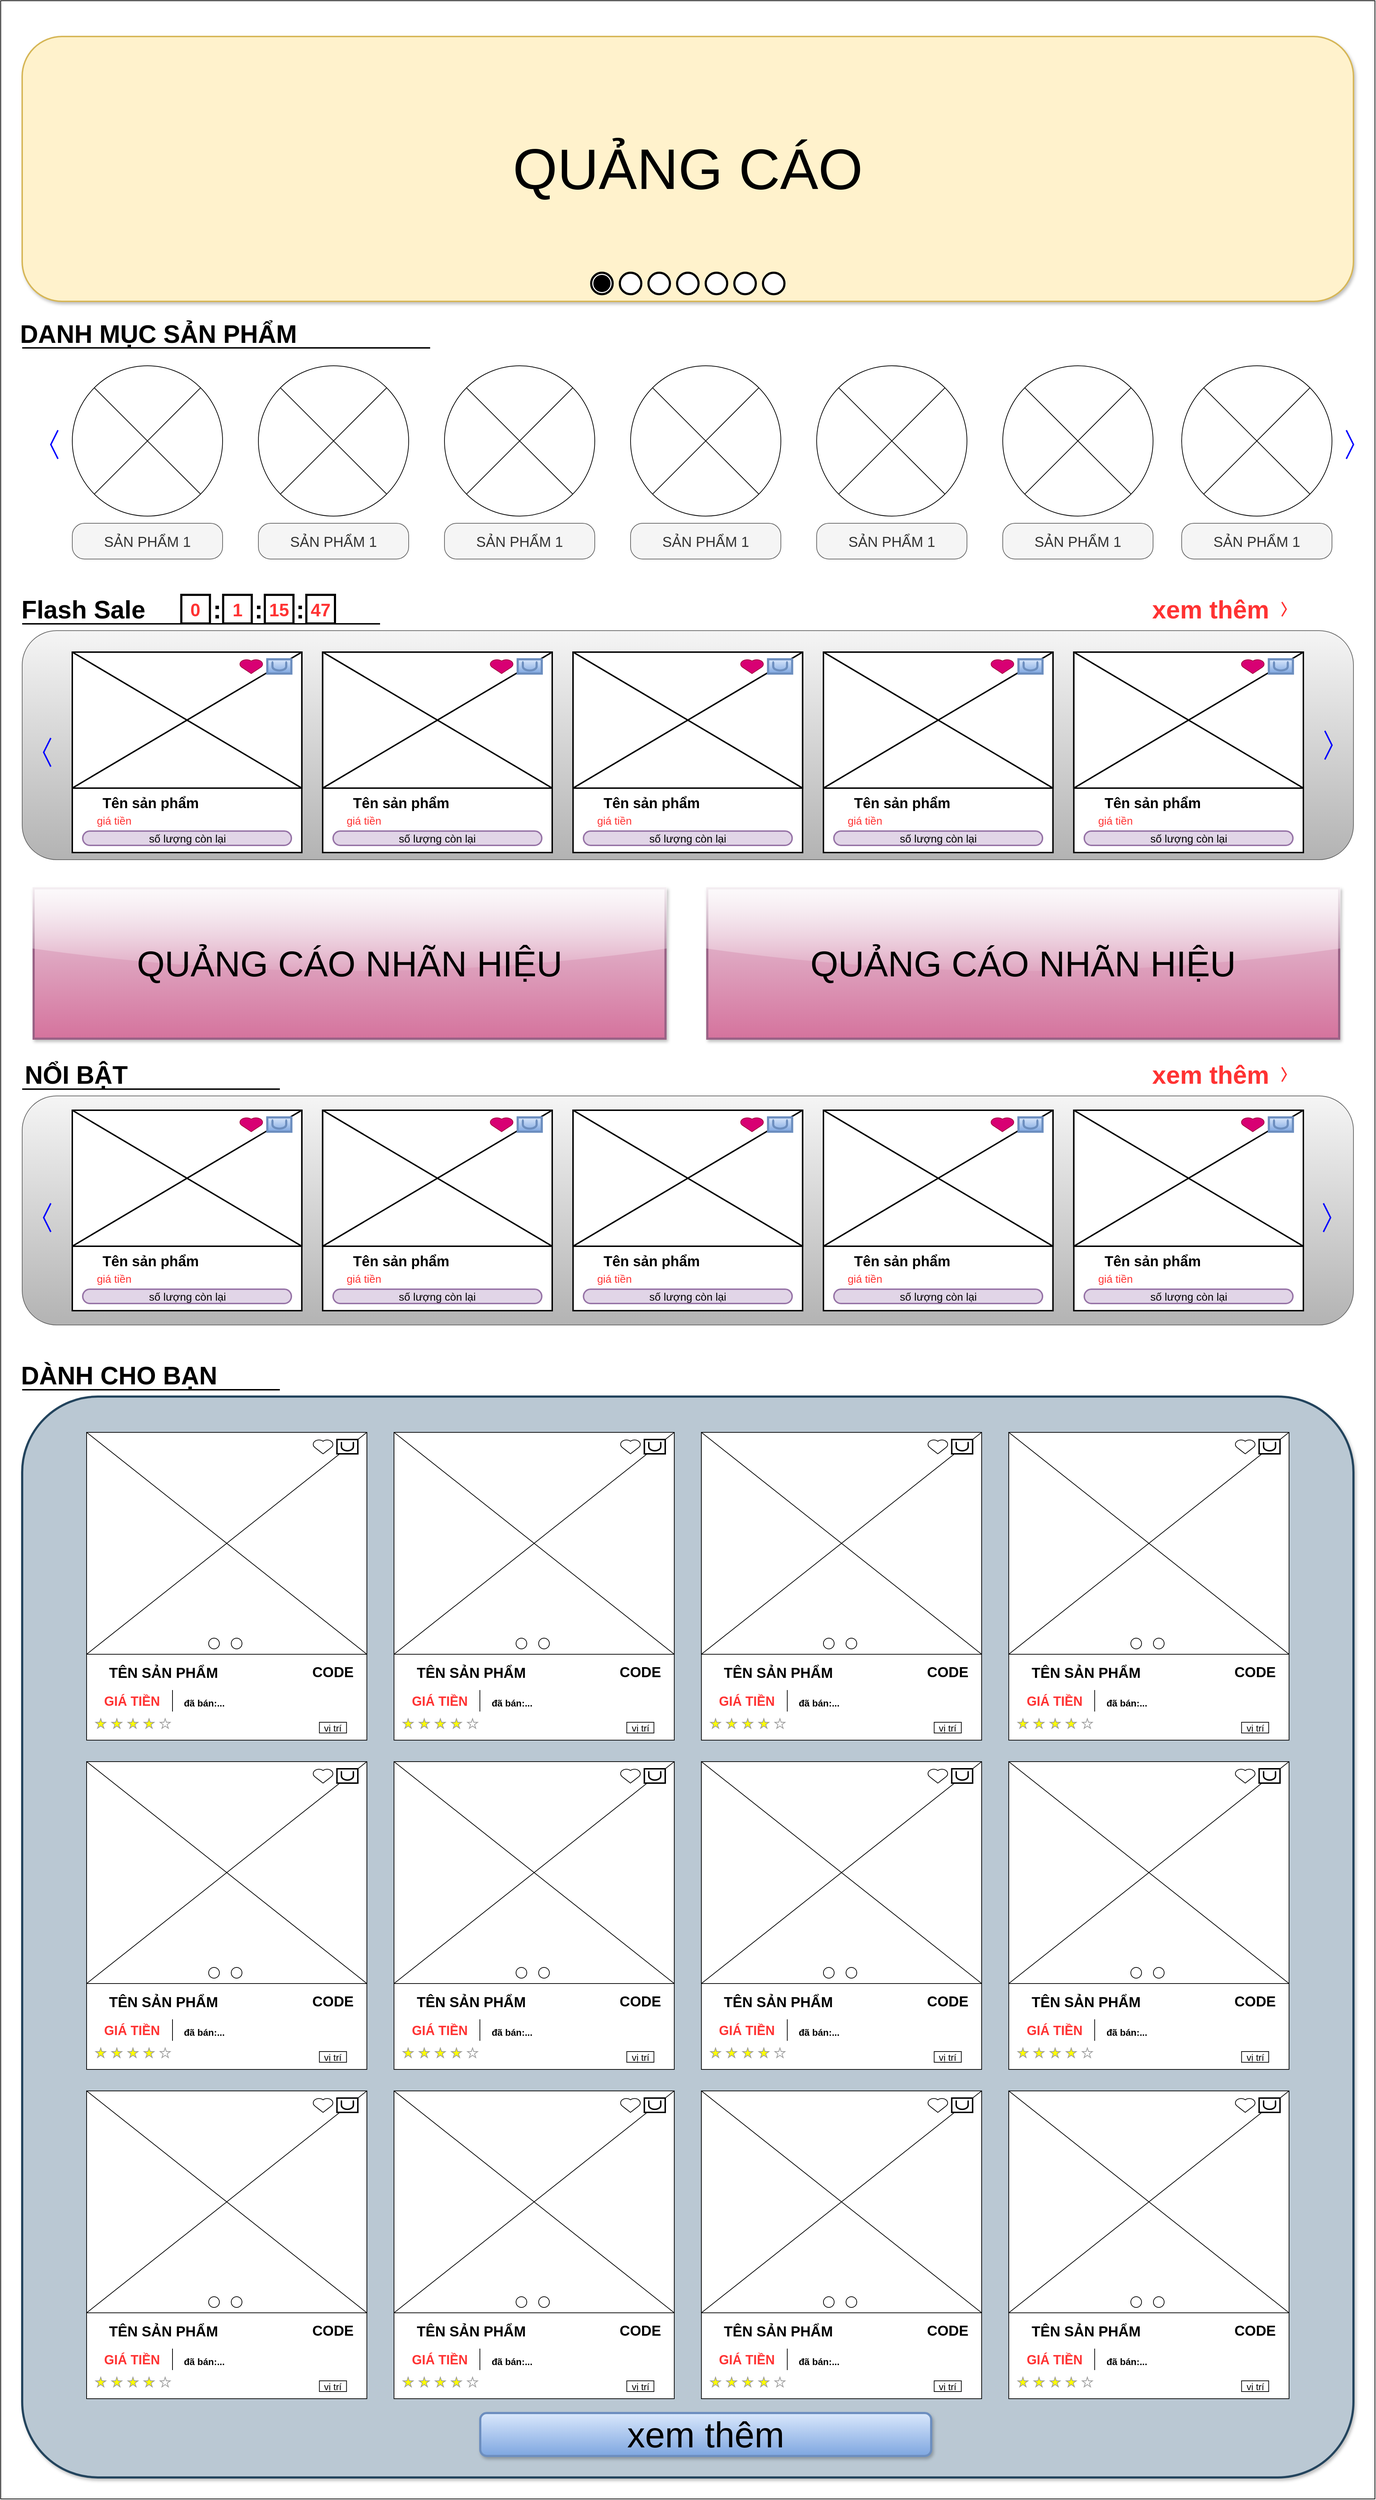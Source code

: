 <mxfile version="20.8.23" type="github" pages="5">
  <diagram id="uEB6vL_0iiw6lluwAnwp" name="index">
    <mxGraphModel dx="8360" dy="4780" grid="1" gridSize="10" guides="1" tooltips="1" connect="1" arrows="1" fold="1" page="1" pageScale="1" pageWidth="583" pageHeight="827" math="0" shadow="0">
      <root>
        <mxCell id="0" />
        <mxCell id="1" parent="0" />
        <mxCell id="U7BGGWNDo7ZiXNt4oDCC-3" value="" style="rounded=0;whiteSpace=wrap;html=1;" vertex="1" parent="1">
          <mxGeometry x="200" y="350" width="1920" height="3490" as="geometry" />
        </mxCell>
        <mxCell id="U7BGGWNDo7ZiXNt4oDCC-4" value="&lt;font style=&quot;font-size: 80px;&quot;&gt;QUẢNG CÁO&lt;/font&gt;" style="rounded=1;whiteSpace=wrap;html=1;fillColor=#fff2cc;strokeColor=#d6b656;shadow=1;strokeWidth=2;" vertex="1" parent="1">
          <mxGeometry x="230" y="400" width="1860" height="370" as="geometry" />
        </mxCell>
        <mxCell id="U7BGGWNDo7ZiXNt4oDCC-5" value="" style="rounded=1;whiteSpace=wrap;html=1;shadow=0;strokeWidth=1;fontSize=20;fillColor=#f5f5f5;gradientColor=#b3b3b3;strokeColor=#666666;" vertex="1" parent="1">
          <mxGeometry x="230" y="1230" width="1860" height="320" as="geometry" />
        </mxCell>
        <mxCell id="U7BGGWNDo7ZiXNt4oDCC-6" value="Flash Sale" style="text;strokeColor=none;fillColor=none;html=1;fontSize=35;fontStyle=1;verticalAlign=middle;align=center;spacing=0;" vertex="1" parent="1">
          <mxGeometry x="230" y="1180" width="170" height="40" as="geometry" />
        </mxCell>
        <mxCell id="U7BGGWNDo7ZiXNt4oDCC-7" value="" style="line;strokeWidth=2;html=1;perimeter=backbonePerimeter;points=[];outlineConnect=0;shadow=0;fontSize=35;" vertex="1" parent="1">
          <mxGeometry x="230" y="1220" width="500" height="1" as="geometry" />
        </mxCell>
        <mxCell id="U7BGGWNDo7ZiXNt4oDCC-8" value="" style="group" vertex="1" connectable="0" parent="1">
          <mxGeometry x="300" y="860" width="210" height="270" as="geometry" />
        </mxCell>
        <mxCell id="U7BGGWNDo7ZiXNt4oDCC-9" value="" style="rounded=0;whiteSpace=wrap;html=1;fontSize=80;strokeColor=none;" vertex="1" parent="U7BGGWNDo7ZiXNt4oDCC-8">
          <mxGeometry width="210" height="270" as="geometry" />
        </mxCell>
        <mxCell id="U7BGGWNDo7ZiXNt4oDCC-10" value="SẢN PHẨM 1" style="rounded=1;whiteSpace=wrap;html=1;shadow=0;fontFamily=Helvetica;fontSize=20;fontColor=#333333;align=center;strokeColor=#666666;strokeWidth=1;fillColor=#f5f5f5;arcSize=34;" vertex="1" parent="U7BGGWNDo7ZiXNt4oDCC-8">
          <mxGeometry y="220" width="210" height="50" as="geometry" />
        </mxCell>
        <mxCell id="U7BGGWNDo7ZiXNt4oDCC-11" value="" style="group" vertex="1" connectable="0" parent="U7BGGWNDo7ZiXNt4oDCC-8">
          <mxGeometry width="210" height="210" as="geometry" />
        </mxCell>
        <mxCell id="U7BGGWNDo7ZiXNt4oDCC-12" value="" style="ellipse;whiteSpace=wrap;html=1;aspect=fixed;fontSize=80;" vertex="1" parent="U7BGGWNDo7ZiXNt4oDCC-11">
          <mxGeometry width="210" height="210" as="geometry" />
        </mxCell>
        <mxCell id="U7BGGWNDo7ZiXNt4oDCC-13" value="" style="line;strokeWidth=1;html=1;perimeter=backbonePerimeter;points=[];outlineConnect=0;shadow=0;fontSize=20;rotation=45;direction=west;" vertex="1" parent="U7BGGWNDo7ZiXNt4oDCC-11">
          <mxGeometry y="100" width="210" height="10" as="geometry" />
        </mxCell>
        <mxCell id="U7BGGWNDo7ZiXNt4oDCC-14" value="" style="line;strokeWidth=1;html=1;perimeter=backbonePerimeter;points=[];outlineConnect=0;shadow=0;fontSize=20;rotation=45;direction=south;" vertex="1" parent="U7BGGWNDo7ZiXNt4oDCC-11">
          <mxGeometry x="100" width="10" height="210" as="geometry" />
        </mxCell>
        <mxCell id="U7BGGWNDo7ZiXNt4oDCC-15" value="" style="group" vertex="1" connectable="0" parent="1">
          <mxGeometry x="820" y="860" width="210" height="270" as="geometry" />
        </mxCell>
        <mxCell id="U7BGGWNDo7ZiXNt4oDCC-16" value="" style="rounded=0;whiteSpace=wrap;html=1;fontSize=80;strokeColor=none;" vertex="1" parent="U7BGGWNDo7ZiXNt4oDCC-15">
          <mxGeometry width="210" height="270" as="geometry" />
        </mxCell>
        <mxCell id="U7BGGWNDo7ZiXNt4oDCC-17" value="SẢN PHẨM 1" style="rounded=1;whiteSpace=wrap;html=1;shadow=0;fontFamily=Helvetica;fontSize=20;fontColor=#333333;align=center;strokeColor=#666666;strokeWidth=1;fillColor=#f5f5f5;arcSize=34;" vertex="1" parent="U7BGGWNDo7ZiXNt4oDCC-15">
          <mxGeometry y="220" width="210" height="50" as="geometry" />
        </mxCell>
        <mxCell id="U7BGGWNDo7ZiXNt4oDCC-18" value="" style="group" vertex="1" connectable="0" parent="U7BGGWNDo7ZiXNt4oDCC-15">
          <mxGeometry width="210" height="210" as="geometry" />
        </mxCell>
        <mxCell id="U7BGGWNDo7ZiXNt4oDCC-19" value="" style="ellipse;whiteSpace=wrap;html=1;aspect=fixed;fontSize=80;" vertex="1" parent="U7BGGWNDo7ZiXNt4oDCC-18">
          <mxGeometry width="210" height="210" as="geometry" />
        </mxCell>
        <mxCell id="U7BGGWNDo7ZiXNt4oDCC-20" value="" style="line;strokeWidth=1;html=1;perimeter=backbonePerimeter;points=[];outlineConnect=0;shadow=0;fontSize=20;rotation=45;direction=west;" vertex="1" parent="U7BGGWNDo7ZiXNt4oDCC-18">
          <mxGeometry y="100" width="210" height="10" as="geometry" />
        </mxCell>
        <mxCell id="U7BGGWNDo7ZiXNt4oDCC-21" value="" style="line;strokeWidth=1;html=1;perimeter=backbonePerimeter;points=[];outlineConnect=0;shadow=0;fontSize=20;rotation=45;direction=south;" vertex="1" parent="U7BGGWNDo7ZiXNt4oDCC-18">
          <mxGeometry x="100" width="10" height="210" as="geometry" />
        </mxCell>
        <mxCell id="U7BGGWNDo7ZiXNt4oDCC-22" value="" style="group" vertex="1" connectable="0" parent="1">
          <mxGeometry x="560" y="860" width="210" height="270" as="geometry" />
        </mxCell>
        <mxCell id="U7BGGWNDo7ZiXNt4oDCC-23" value="" style="rounded=0;whiteSpace=wrap;html=1;fontSize=80;strokeColor=none;" vertex="1" parent="U7BGGWNDo7ZiXNt4oDCC-22">
          <mxGeometry width="210" height="270" as="geometry" />
        </mxCell>
        <mxCell id="U7BGGWNDo7ZiXNt4oDCC-24" value="SẢN PHẨM 1" style="rounded=1;whiteSpace=wrap;html=1;shadow=0;fontFamily=Helvetica;fontSize=20;fontColor=#333333;align=center;strokeColor=#666666;strokeWidth=1;fillColor=#f5f5f5;arcSize=34;" vertex="1" parent="U7BGGWNDo7ZiXNt4oDCC-22">
          <mxGeometry y="220" width="210" height="50" as="geometry" />
        </mxCell>
        <mxCell id="U7BGGWNDo7ZiXNt4oDCC-25" value="" style="group" vertex="1" connectable="0" parent="U7BGGWNDo7ZiXNt4oDCC-22">
          <mxGeometry width="210" height="210" as="geometry" />
        </mxCell>
        <mxCell id="U7BGGWNDo7ZiXNt4oDCC-26" value="" style="ellipse;whiteSpace=wrap;html=1;aspect=fixed;fontSize=80;" vertex="1" parent="U7BGGWNDo7ZiXNt4oDCC-25">
          <mxGeometry width="210" height="210" as="geometry" />
        </mxCell>
        <mxCell id="U7BGGWNDo7ZiXNt4oDCC-27" value="" style="line;strokeWidth=1;html=1;perimeter=backbonePerimeter;points=[];outlineConnect=0;shadow=0;fontSize=20;rotation=45;direction=west;" vertex="1" parent="U7BGGWNDo7ZiXNt4oDCC-25">
          <mxGeometry y="100" width="210" height="10" as="geometry" />
        </mxCell>
        <mxCell id="U7BGGWNDo7ZiXNt4oDCC-28" value="" style="line;strokeWidth=1;html=1;perimeter=backbonePerimeter;points=[];outlineConnect=0;shadow=0;fontSize=20;rotation=45;direction=south;" vertex="1" parent="U7BGGWNDo7ZiXNt4oDCC-25">
          <mxGeometry x="100" width="10" height="210" as="geometry" />
        </mxCell>
        <mxCell id="U7BGGWNDo7ZiXNt4oDCC-29" value="" style="group" vertex="1" connectable="0" parent="1">
          <mxGeometry x="1080" y="860" width="210" height="270" as="geometry" />
        </mxCell>
        <mxCell id="U7BGGWNDo7ZiXNt4oDCC-30" value="" style="rounded=0;whiteSpace=wrap;html=1;fontSize=80;strokeColor=none;" vertex="1" parent="U7BGGWNDo7ZiXNt4oDCC-29">
          <mxGeometry width="210" height="270" as="geometry" />
        </mxCell>
        <mxCell id="U7BGGWNDo7ZiXNt4oDCC-31" value="SẢN PHẨM 1" style="rounded=1;whiteSpace=wrap;html=1;shadow=0;fontFamily=Helvetica;fontSize=20;fontColor=#333333;align=center;strokeColor=#666666;strokeWidth=1;fillColor=#f5f5f5;arcSize=34;" vertex="1" parent="U7BGGWNDo7ZiXNt4oDCC-29">
          <mxGeometry y="220" width="210" height="50" as="geometry" />
        </mxCell>
        <mxCell id="U7BGGWNDo7ZiXNt4oDCC-32" value="" style="group" vertex="1" connectable="0" parent="U7BGGWNDo7ZiXNt4oDCC-29">
          <mxGeometry width="210" height="210" as="geometry" />
        </mxCell>
        <mxCell id="U7BGGWNDo7ZiXNt4oDCC-33" value="" style="ellipse;whiteSpace=wrap;html=1;aspect=fixed;fontSize=80;" vertex="1" parent="U7BGGWNDo7ZiXNt4oDCC-32">
          <mxGeometry width="210" height="210" as="geometry" />
        </mxCell>
        <mxCell id="U7BGGWNDo7ZiXNt4oDCC-34" value="" style="line;strokeWidth=1;html=1;perimeter=backbonePerimeter;points=[];outlineConnect=0;shadow=0;fontSize=20;rotation=45;direction=west;" vertex="1" parent="U7BGGWNDo7ZiXNt4oDCC-32">
          <mxGeometry y="100" width="210" height="10" as="geometry" />
        </mxCell>
        <mxCell id="U7BGGWNDo7ZiXNt4oDCC-35" value="" style="line;strokeWidth=1;html=1;perimeter=backbonePerimeter;points=[];outlineConnect=0;shadow=0;fontSize=20;rotation=45;direction=south;" vertex="1" parent="U7BGGWNDo7ZiXNt4oDCC-32">
          <mxGeometry x="100" width="10" height="210" as="geometry" />
        </mxCell>
        <mxCell id="U7BGGWNDo7ZiXNt4oDCC-36" value="" style="group" vertex="1" connectable="0" parent="1">
          <mxGeometry x="1600" y="860" width="210" height="270" as="geometry" />
        </mxCell>
        <mxCell id="U7BGGWNDo7ZiXNt4oDCC-37" value="" style="rounded=0;whiteSpace=wrap;html=1;fontSize=80;strokeColor=none;" vertex="1" parent="U7BGGWNDo7ZiXNt4oDCC-36">
          <mxGeometry width="210" height="270" as="geometry" />
        </mxCell>
        <mxCell id="U7BGGWNDo7ZiXNt4oDCC-38" value="SẢN PHẨM 1" style="rounded=1;whiteSpace=wrap;html=1;shadow=0;fontFamily=Helvetica;fontSize=20;fontColor=#333333;align=center;strokeColor=#666666;strokeWidth=1;fillColor=#f5f5f5;arcSize=34;" vertex="1" parent="U7BGGWNDo7ZiXNt4oDCC-36">
          <mxGeometry y="220" width="210" height="50" as="geometry" />
        </mxCell>
        <mxCell id="U7BGGWNDo7ZiXNt4oDCC-39" value="" style="group" vertex="1" connectable="0" parent="U7BGGWNDo7ZiXNt4oDCC-36">
          <mxGeometry width="210" height="210" as="geometry" />
        </mxCell>
        <mxCell id="U7BGGWNDo7ZiXNt4oDCC-40" value="" style="ellipse;whiteSpace=wrap;html=1;aspect=fixed;fontSize=80;" vertex="1" parent="U7BGGWNDo7ZiXNt4oDCC-39">
          <mxGeometry width="210" height="210" as="geometry" />
        </mxCell>
        <mxCell id="U7BGGWNDo7ZiXNt4oDCC-41" value="" style="line;strokeWidth=1;html=1;perimeter=backbonePerimeter;points=[];outlineConnect=0;shadow=0;fontSize=20;rotation=45;direction=west;" vertex="1" parent="U7BGGWNDo7ZiXNt4oDCC-39">
          <mxGeometry y="100" width="210" height="10" as="geometry" />
        </mxCell>
        <mxCell id="U7BGGWNDo7ZiXNt4oDCC-42" value="" style="line;strokeWidth=1;html=1;perimeter=backbonePerimeter;points=[];outlineConnect=0;shadow=0;fontSize=20;rotation=45;direction=south;" vertex="1" parent="U7BGGWNDo7ZiXNt4oDCC-39">
          <mxGeometry x="100" width="10" height="210" as="geometry" />
        </mxCell>
        <mxCell id="U7BGGWNDo7ZiXNt4oDCC-43" value="" style="group" vertex="1" connectable="0" parent="1">
          <mxGeometry x="1340" y="860" width="210" height="270" as="geometry" />
        </mxCell>
        <mxCell id="U7BGGWNDo7ZiXNt4oDCC-44" value="" style="rounded=0;whiteSpace=wrap;html=1;fontSize=80;strokeColor=none;" vertex="1" parent="U7BGGWNDo7ZiXNt4oDCC-43">
          <mxGeometry width="210" height="270" as="geometry" />
        </mxCell>
        <mxCell id="U7BGGWNDo7ZiXNt4oDCC-45" value="SẢN PHẨM 1" style="rounded=1;whiteSpace=wrap;html=1;shadow=0;fontFamily=Helvetica;fontSize=20;fontColor=#333333;align=center;strokeColor=#666666;strokeWidth=1;fillColor=#f5f5f5;arcSize=34;" vertex="1" parent="U7BGGWNDo7ZiXNt4oDCC-43">
          <mxGeometry y="220" width="210" height="50" as="geometry" />
        </mxCell>
        <mxCell id="U7BGGWNDo7ZiXNt4oDCC-46" value="" style="group" vertex="1" connectable="0" parent="U7BGGWNDo7ZiXNt4oDCC-43">
          <mxGeometry width="210" height="210" as="geometry" />
        </mxCell>
        <mxCell id="U7BGGWNDo7ZiXNt4oDCC-47" value="" style="ellipse;whiteSpace=wrap;html=1;aspect=fixed;fontSize=80;" vertex="1" parent="U7BGGWNDo7ZiXNt4oDCC-46">
          <mxGeometry width="210" height="210" as="geometry" />
        </mxCell>
        <mxCell id="U7BGGWNDo7ZiXNt4oDCC-48" value="" style="line;strokeWidth=1;html=1;perimeter=backbonePerimeter;points=[];outlineConnect=0;shadow=0;fontSize=20;rotation=45;direction=west;" vertex="1" parent="U7BGGWNDo7ZiXNt4oDCC-46">
          <mxGeometry y="100" width="210" height="10" as="geometry" />
        </mxCell>
        <mxCell id="U7BGGWNDo7ZiXNt4oDCC-49" value="" style="line;strokeWidth=1;html=1;perimeter=backbonePerimeter;points=[];outlineConnect=0;shadow=0;fontSize=20;rotation=45;direction=south;" vertex="1" parent="U7BGGWNDo7ZiXNt4oDCC-46">
          <mxGeometry x="100" width="10" height="210" as="geometry" />
        </mxCell>
        <mxCell id="U7BGGWNDo7ZiXNt4oDCC-50" value="" style="group" vertex="1" connectable="0" parent="1">
          <mxGeometry x="1850" y="860" width="210" height="270" as="geometry" />
        </mxCell>
        <mxCell id="U7BGGWNDo7ZiXNt4oDCC-51" value="" style="rounded=0;whiteSpace=wrap;html=1;fontSize=80;strokeColor=none;" vertex="1" parent="U7BGGWNDo7ZiXNt4oDCC-50">
          <mxGeometry width="210" height="270" as="geometry" />
        </mxCell>
        <mxCell id="U7BGGWNDo7ZiXNt4oDCC-52" value="SẢN PHẨM 1" style="rounded=1;whiteSpace=wrap;html=1;shadow=0;fontFamily=Helvetica;fontSize=20;fontColor=#333333;align=center;strokeColor=#666666;strokeWidth=1;fillColor=#f5f5f5;arcSize=34;" vertex="1" parent="U7BGGWNDo7ZiXNt4oDCC-50">
          <mxGeometry y="220" width="210" height="50" as="geometry" />
        </mxCell>
        <mxCell id="U7BGGWNDo7ZiXNt4oDCC-53" value="" style="group" vertex="1" connectable="0" parent="U7BGGWNDo7ZiXNt4oDCC-50">
          <mxGeometry width="210" height="210" as="geometry" />
        </mxCell>
        <mxCell id="U7BGGWNDo7ZiXNt4oDCC-54" value="" style="ellipse;whiteSpace=wrap;html=1;aspect=fixed;fontSize=80;" vertex="1" parent="U7BGGWNDo7ZiXNt4oDCC-53">
          <mxGeometry width="210" height="210" as="geometry" />
        </mxCell>
        <mxCell id="U7BGGWNDo7ZiXNt4oDCC-55" value="" style="line;strokeWidth=1;html=1;perimeter=backbonePerimeter;points=[];outlineConnect=0;shadow=0;fontSize=20;rotation=45;direction=west;" vertex="1" parent="U7BGGWNDo7ZiXNt4oDCC-53">
          <mxGeometry y="100" width="210" height="10" as="geometry" />
        </mxCell>
        <mxCell id="U7BGGWNDo7ZiXNt4oDCC-56" value="" style="line;strokeWidth=1;html=1;perimeter=backbonePerimeter;points=[];outlineConnect=0;shadow=0;fontSize=20;rotation=45;direction=south;" vertex="1" parent="U7BGGWNDo7ZiXNt4oDCC-53">
          <mxGeometry x="100" width="10" height="210" as="geometry" />
        </mxCell>
        <mxCell id="U7BGGWNDo7ZiXNt4oDCC-57" value="DANH MỤC SẢN PHẨM" style="text;strokeColor=none;fillColor=none;html=1;fontSize=35;fontStyle=1;verticalAlign=middle;align=center;spacing=0;" vertex="1" parent="1">
          <mxGeometry x="230" y="794.5" width="380" height="40" as="geometry" />
        </mxCell>
        <mxCell id="U7BGGWNDo7ZiXNt4oDCC-58" value="" style="line;strokeWidth=2;html=1;perimeter=backbonePerimeter;points=[];outlineConnect=0;shadow=0;fontSize=35;" vertex="1" parent="1">
          <mxGeometry x="230" y="834.5" width="570" height="1" as="geometry" />
        </mxCell>
        <mxCell id="U7BGGWNDo7ZiXNt4oDCC-59" value="xem thêm" style="text;strokeColor=none;fillColor=none;html=1;fontSize=35;fontStyle=1;verticalAlign=middle;align=center;spacing=0;fontColor=#FF3333;" vertex="1" parent="1">
          <mxGeometry x="1810" y="1180" width="160" height="40" as="geometry" />
        </mxCell>
        <mxCell id="U7BGGWNDo7ZiXNt4oDCC-60" value="" style="html=1;verticalLabelPosition=bottom;labelBackgroundColor=#ffffff;verticalAlign=top;shadow=0;dashed=0;strokeWidth=2;shape=mxgraph.ios7.misc.right;strokeColor=#FF3333;fontSize=15;fontColor=#FF3333;" vertex="1" parent="1">
          <mxGeometry x="1990" y="1190" width="6" height="20" as="geometry" />
        </mxCell>
        <mxCell id="U7BGGWNDo7ZiXNt4oDCC-61" value="" style="group" vertex="1" connectable="0" parent="1">
          <mxGeometry x="1025" y="730" width="270" height="30" as="geometry" />
        </mxCell>
        <mxCell id="U7BGGWNDo7ZiXNt4oDCC-62" value="" style="ellipse;whiteSpace=wrap;html=1;aspect=fixed;shadow=0;glass=1;strokeColor=#000000;strokeWidth=3;fontSize=50;fontColor=#000000;container=0;" vertex="1" parent="U7BGGWNDo7ZiXNt4oDCC-61">
          <mxGeometry x="80" width="30" height="30" as="geometry" />
        </mxCell>
        <mxCell id="U7BGGWNDo7ZiXNt4oDCC-63" value="" style="ellipse;whiteSpace=wrap;html=1;aspect=fixed;shadow=0;glass=1;strokeColor=#000000;strokeWidth=3;fontSize=50;fontColor=#000000;container=0;" vertex="1" parent="U7BGGWNDo7ZiXNt4oDCC-61">
          <mxGeometry x="120" width="30" height="30" as="geometry" />
        </mxCell>
        <mxCell id="U7BGGWNDo7ZiXNt4oDCC-64" value="" style="verticalLabelPosition=bottom;html=1;verticalAlign=top;strokeWidth=3;shape=mxgraph.lean_mapping.sequenced_pull_ball;shadow=0;fontFamily=Helvetica;fontSize=50;fontColor=#000000;align=center;strokeColor=#000000;fillColor=default;container=0;" vertex="1" parent="U7BGGWNDo7ZiXNt4oDCC-61">
          <mxGeometry width="30" height="30" as="geometry" />
        </mxCell>
        <mxCell id="U7BGGWNDo7ZiXNt4oDCC-65" value="" style="ellipse;whiteSpace=wrap;html=1;aspect=fixed;shadow=0;glass=1;strokeColor=#000000;strokeWidth=3;fontSize=50;fontColor=#000000;container=0;" vertex="1" parent="U7BGGWNDo7ZiXNt4oDCC-61">
          <mxGeometry x="40" width="30" height="30" as="geometry" />
        </mxCell>
        <mxCell id="U7BGGWNDo7ZiXNt4oDCC-66" value="" style="ellipse;whiteSpace=wrap;html=1;aspect=fixed;shadow=0;glass=1;strokeColor=#000000;strokeWidth=3;fontSize=50;fontColor=#000000;container=0;" vertex="1" parent="U7BGGWNDo7ZiXNt4oDCC-61">
          <mxGeometry x="200" width="30" height="30" as="geometry" />
        </mxCell>
        <mxCell id="U7BGGWNDo7ZiXNt4oDCC-67" value="" style="ellipse;whiteSpace=wrap;html=1;aspect=fixed;shadow=0;glass=1;strokeColor=#000000;strokeWidth=3;fontSize=50;fontColor=#000000;container=0;" vertex="1" parent="U7BGGWNDo7ZiXNt4oDCC-61">
          <mxGeometry x="240" width="30" height="30" as="geometry" />
        </mxCell>
        <mxCell id="U7BGGWNDo7ZiXNt4oDCC-68" value="" style="ellipse;whiteSpace=wrap;html=1;aspect=fixed;shadow=0;glass=1;strokeColor=#000000;strokeWidth=3;fontSize=50;fontColor=#000000;container=0;" vertex="1" parent="U7BGGWNDo7ZiXNt4oDCC-61">
          <mxGeometry x="160" width="30" height="30" as="geometry" />
        </mxCell>
        <mxCell id="U7BGGWNDo7ZiXNt4oDCC-69" value="" style="rounded=1;whiteSpace=wrap;html=1;shadow=0;strokeWidth=1;fontSize=20;fillColor=#f5f5f5;gradientColor=#b3b3b3;strokeColor=#666666;" vertex="1" parent="1">
          <mxGeometry x="230" y="1880" width="1860" height="320" as="geometry" />
        </mxCell>
        <mxCell id="U7BGGWNDo7ZiXNt4oDCC-70" value="NỔI BẬT" style="text;strokeColor=none;fillColor=none;html=1;fontSize=35;fontStyle=1;verticalAlign=middle;align=center;spacing=0;" vertex="1" parent="1">
          <mxGeometry x="230" y="1830" width="150" height="40" as="geometry" />
        </mxCell>
        <mxCell id="U7BGGWNDo7ZiXNt4oDCC-71" value="" style="line;strokeWidth=2;html=1;perimeter=backbonePerimeter;points=[];outlineConnect=0;shadow=0;fontSize=35;" vertex="1" parent="1">
          <mxGeometry x="230" y="1870" width="360" height="1" as="geometry" />
        </mxCell>
        <mxCell id="U7BGGWNDo7ZiXNt4oDCC-72" value="xem thêm" style="text;strokeColor=none;fillColor=none;html=1;fontSize=35;fontStyle=1;verticalAlign=middle;align=center;spacing=0;fontColor=#FF3333;" vertex="1" parent="1">
          <mxGeometry x="1810" y="1830" width="160" height="40" as="geometry" />
        </mxCell>
        <mxCell id="U7BGGWNDo7ZiXNt4oDCC-73" value="" style="html=1;verticalLabelPosition=bottom;labelBackgroundColor=#ffffff;verticalAlign=top;shadow=0;dashed=0;strokeWidth=2;shape=mxgraph.ios7.misc.right;strokeColor=#FF3333;fontSize=15;fontColor=#FF3333;" vertex="1" parent="1">
          <mxGeometry x="1990" y="1840" width="6" height="20" as="geometry" />
        </mxCell>
        <mxCell id="U7BGGWNDo7ZiXNt4oDCC-74" value="" style="rounded=1;whiteSpace=wrap;html=1;shadow=1;glass=0;strokeColor=#23445d;strokeWidth=3;fontSize=10;arcSize=7;fillColor=#bac8d3;" vertex="1" parent="1">
          <mxGeometry x="230" y="2300" width="1860" height="1510" as="geometry" />
        </mxCell>
        <mxCell id="U7BGGWNDo7ZiXNt4oDCC-75" value="DÀNH CHO BẠN" style="text;strokeColor=none;fillColor=none;html=1;fontSize=35;fontStyle=1;verticalAlign=middle;align=center;spacing=0;" vertex="1" parent="1">
          <mxGeometry x="230" y="2250" width="270" height="40" as="geometry" />
        </mxCell>
        <mxCell id="U7BGGWNDo7ZiXNt4oDCC-76" value="" style="line;strokeWidth=2;html=1;perimeter=backbonePerimeter;points=[];outlineConnect=0;shadow=0;fontSize=35;" vertex="1" parent="1">
          <mxGeometry x="230" y="2290" width="360" height="1" as="geometry" />
        </mxCell>
        <mxCell id="U7BGGWNDo7ZiXNt4oDCC-77" value="xem thêm" style="rounded=1;whiteSpace=wrap;html=1;shadow=1;glass=0;strokeColor=#6c8ebf;strokeWidth=3;fontSize=50;fillColor=#dae8fc;gradientColor=#7ea6e0;" vertex="1" parent="1">
          <mxGeometry x="870" y="3720" width="630" height="60" as="geometry" />
        </mxCell>
        <mxCell id="U7BGGWNDo7ZiXNt4oDCC-78" value="0" style="whiteSpace=wrap;html=1;aspect=fixed;shadow=0;glass=0;strokeColor=#000000;strokeWidth=3;fontSize=25;fontColor=#FF3333;fontStyle=1" vertex="1" parent="1">
          <mxGeometry x="452.31" y="1180" width="40" height="40" as="geometry" />
        </mxCell>
        <mxCell id="U7BGGWNDo7ZiXNt4oDCC-79" value="1" style="whiteSpace=wrap;html=1;aspect=fixed;shadow=0;glass=0;strokeColor=#000000;strokeWidth=3;fontSize=25;fontColor=#FF3333;fontStyle=1" vertex="1" parent="1">
          <mxGeometry x="510.77" y="1180" width="40" height="40" as="geometry" />
        </mxCell>
        <mxCell id="U7BGGWNDo7ZiXNt4oDCC-80" value="15" style="whiteSpace=wrap;html=1;aspect=fixed;shadow=0;glass=0;strokeColor=#000000;strokeWidth=3;fontSize=25;fontColor=#FF3333;fontStyle=1" vertex="1" parent="1">
          <mxGeometry x="569" y="1180" width="40" height="40" as="geometry" />
        </mxCell>
        <mxCell id="U7BGGWNDo7ZiXNt4oDCC-81" value="47" style="whiteSpace=wrap;html=1;aspect=fixed;shadow=0;glass=0;strokeColor=#000000;strokeWidth=3;fontSize=25;fontColor=#FF3333;fontStyle=1" vertex="1" parent="1">
          <mxGeometry x="627" y="1180" width="40" height="40" as="geometry" />
        </mxCell>
        <mxCell id="U7BGGWNDo7ZiXNt4oDCC-82" value=":" style="text;strokeColor=none;fillColor=none;html=1;fontSize=35;fontStyle=1;verticalAlign=middle;align=center;spacing=0;" vertex="1" parent="1">
          <mxGeometry x="496.54" y="1180" width="10" height="40" as="geometry" />
        </mxCell>
        <mxCell id="U7BGGWNDo7ZiXNt4oDCC-83" value=":" style="text;strokeColor=none;fillColor=none;html=1;fontSize=35;fontStyle=1;verticalAlign=middle;align=center;spacing=0;" vertex="1" parent="1">
          <mxGeometry x="555" y="1180" width="10" height="40" as="geometry" />
        </mxCell>
        <mxCell id="U7BGGWNDo7ZiXNt4oDCC-84" value=":" style="text;strokeColor=none;fillColor=none;html=1;fontSize=35;fontStyle=1;verticalAlign=middle;align=center;spacing=0;" vertex="1" parent="1">
          <mxGeometry x="613" y="1180" width="10" height="40" as="geometry" />
        </mxCell>
        <mxCell id="U7BGGWNDo7ZiXNt4oDCC-85" value="" style="group" vertex="1" connectable="0" parent="1">
          <mxGeometry x="320" y="2350" width="1680" height="1350" as="geometry" />
        </mxCell>
        <mxCell id="U7BGGWNDo7ZiXNt4oDCC-86" value="" style="group" vertex="1" connectable="0" parent="U7BGGWNDo7ZiXNt4oDCC-85">
          <mxGeometry width="391.579" height="430" as="geometry" />
        </mxCell>
        <mxCell id="U7BGGWNDo7ZiXNt4oDCC-87" value="" style="rounded=0;whiteSpace=wrap;html=1;strokeColor=default;" vertex="1" parent="U7BGGWNDo7ZiXNt4oDCC-86">
          <mxGeometry width="391.579" height="430" as="geometry" />
        </mxCell>
        <mxCell id="U7BGGWNDo7ZiXNt4oDCC-88" value="" style="verticalLabelPosition=bottom;shadow=0;dashed=0;align=center;html=1;verticalAlign=top;strokeWidth=1;shape=mxgraph.mockup.graphics.simpleIcon;strokeColor=default;fontFamily=Helvetica;fontSize=12;fontColor=default;fillColor=default;" vertex="1" parent="U7BGGWNDo7ZiXNt4oDCC-86">
          <mxGeometry width="391.579" height="310" as="geometry" />
        </mxCell>
        <mxCell id="U7BGGWNDo7ZiXNt4oDCC-89" value="TÊN SẢN PHẨM" style="text;strokeColor=none;fillColor=none;html=1;fontSize=20;fontStyle=1;verticalAlign=middle;align=center;spacing=0;" vertex="1" parent="U7BGGWNDo7ZiXNt4oDCC-86">
          <mxGeometry x="12.632" y="320" width="189.474" height="30" as="geometry" />
        </mxCell>
        <mxCell id="U7BGGWNDo7ZiXNt4oDCC-90" value="CODE" style="text;align=center;fontStyle=1;verticalAlign=middle;spacingLeft=3;spacingRight=3;strokeColor=none;rotatable=0;points=[[0,0.5],[1,0.5]];portConstraint=eastwest;fontSize=20;" vertex="1" parent="U7BGGWNDo7ZiXNt4oDCC-86">
          <mxGeometry x="309.474" y="320" width="69.474" height="26" as="geometry" />
        </mxCell>
        <mxCell id="U7BGGWNDo7ZiXNt4oDCC-91" value="&lt;font color=&quot;#ff3333&quot; style=&quot;font-size: 18px;&quot;&gt;GIÁ TIỀN&lt;/font&gt;" style="text;strokeColor=none;fillColor=none;html=1;fontSize=20;fontStyle=1;verticalAlign=middle;align=center;spacing=0;" vertex="1" parent="U7BGGWNDo7ZiXNt4oDCC-86">
          <mxGeometry x="12.632" y="365" width="101.053" height="20" as="geometry" />
        </mxCell>
        <mxCell id="U7BGGWNDo7ZiXNt4oDCC-92" value="" style="ellipse;whiteSpace=wrap;html=1;aspect=fixed;strokeColor=default;fontSize=18;fontColor=#FF3333;" vertex="1" parent="U7BGGWNDo7ZiXNt4oDCC-86">
          <mxGeometry x="170.526" y="287.5" width="15" height="15" as="geometry" />
        </mxCell>
        <mxCell id="U7BGGWNDo7ZiXNt4oDCC-93" value="" style="ellipse;whiteSpace=wrap;html=1;aspect=fixed;strokeColor=default;fontSize=18;fontColor=#FF3333;" vertex="1" parent="U7BGGWNDo7ZiXNt4oDCC-86">
          <mxGeometry x="202.105" y="287.5" width="15" height="15" as="geometry" />
        </mxCell>
        <mxCell id="U7BGGWNDo7ZiXNt4oDCC-94" value="" style="verticalLabelPosition=bottom;shadow=0;dashed=0;align=center;html=1;verticalAlign=top;strokeWidth=1;shape=mxgraph.mockup.misc.rating;strokeColor=#999999;fillColor=#ffff00;emptyFillColor=#ffffff;grade=4;ratingScale=5;ratingStyle=star;fontSize=25;fontColor=#000000;" vertex="1" parent="U7BGGWNDo7ZiXNt4oDCC-86">
          <mxGeometry x="12.632" y="400" width="132.632" height="15" as="geometry" />
        </mxCell>
        <mxCell id="U7BGGWNDo7ZiXNt4oDCC-95" value="" style="line;strokeWidth=1;direction=south;html=1;strokeColor=default;fontSize=25;fontColor=#000000;" vertex="1" parent="U7BGGWNDo7ZiXNt4oDCC-86">
          <mxGeometry x="113.684" y="360" width="12.632" height="30" as="geometry" />
        </mxCell>
        <mxCell id="U7BGGWNDo7ZiXNt4oDCC-96" value="&lt;font style=&quot;font-size: 13px;&quot;&gt;đã bán:...&lt;/font&gt;" style="text;strokeColor=none;fillColor=none;html=1;fontSize=20;fontStyle=1;verticalAlign=middle;align=center;spacing=0;" vertex="1" parent="U7BGGWNDo7ZiXNt4oDCC-86">
          <mxGeometry x="126.316" y="365" width="75.789" height="20" as="geometry" />
        </mxCell>
        <mxCell id="U7BGGWNDo7ZiXNt4oDCC-97" value="" style="group" vertex="1" connectable="0" parent="U7BGGWNDo7ZiXNt4oDCC-86">
          <mxGeometry x="315.789" y="10" width="63.158" height="20" as="geometry" />
        </mxCell>
        <mxCell id="U7BGGWNDo7ZiXNt4oDCC-98" value="" style="html=1;verticalLabelPosition=bottom;align=center;labelBackgroundColor=#ffffff;verticalAlign=top;strokeWidth=2;strokeColor=default;shadow=0;dashed=0;shape=mxgraph.ios7.icons.bag;fontFamily=Helvetica;fontSize=15;fontColor=#FF3333;fillColor=default;" vertex="1" parent="U7BGGWNDo7ZiXNt4oDCC-97">
          <mxGeometry x="34.004" width="29.154" height="20" as="geometry" />
        </mxCell>
        <mxCell id="U7BGGWNDo7ZiXNt4oDCC-99" value="" style="verticalLabelPosition=bottom;verticalAlign=top;html=1;shape=mxgraph.basic.heart;fontFamily=Helvetica;fontSize=15;fontColor=#FF3333;align=center;strokeColor=default;fillColor=default;direction=east;" vertex="1" parent="U7BGGWNDo7ZiXNt4oDCC-97">
          <mxGeometry width="29.15" height="20" as="geometry" />
        </mxCell>
        <mxCell id="U7BGGWNDo7ZiXNt4oDCC-100" value="vị trí" style="rounded=0;whiteSpace=wrap;html=1;strokeColor=default;strokeWidth=1;fontSize=13;fontColor=#000000;" vertex="1" parent="U7BGGWNDo7ZiXNt4oDCC-86">
          <mxGeometry x="325.263" y="405" width="37.895" height="15" as="geometry" />
        </mxCell>
        <mxCell id="U7BGGWNDo7ZiXNt4oDCC-101" value="" style="group" vertex="1" connectable="0" parent="U7BGGWNDo7ZiXNt4oDCC-85">
          <mxGeometry x="429.474" width="391.579" height="430" as="geometry" />
        </mxCell>
        <mxCell id="U7BGGWNDo7ZiXNt4oDCC-102" value="" style="rounded=0;whiteSpace=wrap;html=1;strokeColor=default;" vertex="1" parent="U7BGGWNDo7ZiXNt4oDCC-101">
          <mxGeometry width="391.579" height="430" as="geometry" />
        </mxCell>
        <mxCell id="U7BGGWNDo7ZiXNt4oDCC-103" value="" style="verticalLabelPosition=bottom;shadow=0;dashed=0;align=center;html=1;verticalAlign=top;strokeWidth=1;shape=mxgraph.mockup.graphics.simpleIcon;strokeColor=default;fontFamily=Helvetica;fontSize=12;fontColor=default;fillColor=default;" vertex="1" parent="U7BGGWNDo7ZiXNt4oDCC-101">
          <mxGeometry width="391.579" height="310" as="geometry" />
        </mxCell>
        <mxCell id="U7BGGWNDo7ZiXNt4oDCC-104" value="TÊN SẢN PHẨM" style="text;strokeColor=none;fillColor=none;html=1;fontSize=20;fontStyle=1;verticalAlign=middle;align=center;spacing=0;" vertex="1" parent="U7BGGWNDo7ZiXNt4oDCC-101">
          <mxGeometry x="12.632" y="320" width="189.474" height="30" as="geometry" />
        </mxCell>
        <mxCell id="U7BGGWNDo7ZiXNt4oDCC-105" value="CODE" style="text;align=center;fontStyle=1;verticalAlign=middle;spacingLeft=3;spacingRight=3;strokeColor=none;rotatable=0;points=[[0,0.5],[1,0.5]];portConstraint=eastwest;fontSize=20;" vertex="1" parent="U7BGGWNDo7ZiXNt4oDCC-101">
          <mxGeometry x="309.474" y="320" width="69.474" height="26" as="geometry" />
        </mxCell>
        <mxCell id="U7BGGWNDo7ZiXNt4oDCC-106" value="&lt;font color=&quot;#ff3333&quot; style=&quot;font-size: 18px;&quot;&gt;GIÁ TIỀN&lt;/font&gt;" style="text;strokeColor=none;fillColor=none;html=1;fontSize=20;fontStyle=1;verticalAlign=middle;align=center;spacing=0;" vertex="1" parent="U7BGGWNDo7ZiXNt4oDCC-101">
          <mxGeometry x="12.632" y="365" width="101.053" height="20" as="geometry" />
        </mxCell>
        <mxCell id="U7BGGWNDo7ZiXNt4oDCC-107" value="" style="ellipse;whiteSpace=wrap;html=1;aspect=fixed;strokeColor=default;fontSize=18;fontColor=#FF3333;" vertex="1" parent="U7BGGWNDo7ZiXNt4oDCC-101">
          <mxGeometry x="170.526" y="287.5" width="15" height="15" as="geometry" />
        </mxCell>
        <mxCell id="U7BGGWNDo7ZiXNt4oDCC-108" value="" style="ellipse;whiteSpace=wrap;html=1;aspect=fixed;strokeColor=default;fontSize=18;fontColor=#FF3333;" vertex="1" parent="U7BGGWNDo7ZiXNt4oDCC-101">
          <mxGeometry x="202.105" y="287.5" width="15" height="15" as="geometry" />
        </mxCell>
        <mxCell id="U7BGGWNDo7ZiXNt4oDCC-109" value="" style="verticalLabelPosition=bottom;shadow=0;dashed=0;align=center;html=1;verticalAlign=top;strokeWidth=1;shape=mxgraph.mockup.misc.rating;strokeColor=#999999;fillColor=#ffff00;emptyFillColor=#ffffff;grade=4;ratingScale=5;ratingStyle=star;fontSize=25;fontColor=#000000;" vertex="1" parent="U7BGGWNDo7ZiXNt4oDCC-101">
          <mxGeometry x="12.632" y="400" width="132.632" height="15" as="geometry" />
        </mxCell>
        <mxCell id="U7BGGWNDo7ZiXNt4oDCC-110" value="" style="line;strokeWidth=1;direction=south;html=1;strokeColor=default;fontSize=25;fontColor=#000000;" vertex="1" parent="U7BGGWNDo7ZiXNt4oDCC-101">
          <mxGeometry x="113.684" y="360" width="12.632" height="30" as="geometry" />
        </mxCell>
        <mxCell id="U7BGGWNDo7ZiXNt4oDCC-111" value="&lt;font style=&quot;font-size: 13px;&quot;&gt;đã bán:...&lt;/font&gt;" style="text;strokeColor=none;fillColor=none;html=1;fontSize=20;fontStyle=1;verticalAlign=middle;align=center;spacing=0;" vertex="1" parent="U7BGGWNDo7ZiXNt4oDCC-101">
          <mxGeometry x="126.316" y="365" width="75.789" height="20" as="geometry" />
        </mxCell>
        <mxCell id="U7BGGWNDo7ZiXNt4oDCC-112" value="" style="group" vertex="1" connectable="0" parent="U7BGGWNDo7ZiXNt4oDCC-101">
          <mxGeometry x="315.789" y="10" width="63.158" height="20" as="geometry" />
        </mxCell>
        <mxCell id="U7BGGWNDo7ZiXNt4oDCC-113" value="" style="html=1;verticalLabelPosition=bottom;align=center;labelBackgroundColor=#ffffff;verticalAlign=top;strokeWidth=2;strokeColor=default;shadow=0;dashed=0;shape=mxgraph.ios7.icons.bag;fontFamily=Helvetica;fontSize=15;fontColor=#FF3333;fillColor=default;" vertex="1" parent="U7BGGWNDo7ZiXNt4oDCC-112">
          <mxGeometry x="34.004" width="29.154" height="20" as="geometry" />
        </mxCell>
        <mxCell id="U7BGGWNDo7ZiXNt4oDCC-114" value="" style="verticalLabelPosition=bottom;verticalAlign=top;html=1;shape=mxgraph.basic.heart;fontFamily=Helvetica;fontSize=15;fontColor=#FF3333;align=center;strokeColor=default;fillColor=default;direction=east;" vertex="1" parent="U7BGGWNDo7ZiXNt4oDCC-112">
          <mxGeometry width="29.15" height="20" as="geometry" />
        </mxCell>
        <mxCell id="U7BGGWNDo7ZiXNt4oDCC-115" value="vị trí" style="rounded=0;whiteSpace=wrap;html=1;strokeColor=default;strokeWidth=1;fontSize=13;fontColor=#000000;" vertex="1" parent="U7BGGWNDo7ZiXNt4oDCC-101">
          <mxGeometry x="325.263" y="405" width="37.895" height="15" as="geometry" />
        </mxCell>
        <mxCell id="U7BGGWNDo7ZiXNt4oDCC-116" value="" style="group" vertex="1" connectable="0" parent="U7BGGWNDo7ZiXNt4oDCC-85">
          <mxGeometry x="858.947" width="391.579" height="430" as="geometry" />
        </mxCell>
        <mxCell id="U7BGGWNDo7ZiXNt4oDCC-117" value="" style="rounded=0;whiteSpace=wrap;html=1;strokeColor=default;" vertex="1" parent="U7BGGWNDo7ZiXNt4oDCC-116">
          <mxGeometry width="391.579" height="430" as="geometry" />
        </mxCell>
        <mxCell id="U7BGGWNDo7ZiXNt4oDCC-118" value="" style="verticalLabelPosition=bottom;shadow=0;dashed=0;align=center;html=1;verticalAlign=top;strokeWidth=1;shape=mxgraph.mockup.graphics.simpleIcon;strokeColor=default;fontFamily=Helvetica;fontSize=12;fontColor=default;fillColor=default;" vertex="1" parent="U7BGGWNDo7ZiXNt4oDCC-116">
          <mxGeometry width="391.579" height="310" as="geometry" />
        </mxCell>
        <mxCell id="U7BGGWNDo7ZiXNt4oDCC-119" value="TÊN SẢN PHẨM" style="text;strokeColor=none;fillColor=none;html=1;fontSize=20;fontStyle=1;verticalAlign=middle;align=center;spacing=0;" vertex="1" parent="U7BGGWNDo7ZiXNt4oDCC-116">
          <mxGeometry x="12.632" y="320" width="189.474" height="30" as="geometry" />
        </mxCell>
        <mxCell id="U7BGGWNDo7ZiXNt4oDCC-120" value="CODE" style="text;align=center;fontStyle=1;verticalAlign=middle;spacingLeft=3;spacingRight=3;strokeColor=none;rotatable=0;points=[[0,0.5],[1,0.5]];portConstraint=eastwest;fontSize=20;" vertex="1" parent="U7BGGWNDo7ZiXNt4oDCC-116">
          <mxGeometry x="309.474" y="320" width="69.474" height="26" as="geometry" />
        </mxCell>
        <mxCell id="U7BGGWNDo7ZiXNt4oDCC-121" value="&lt;font color=&quot;#ff3333&quot; style=&quot;font-size: 18px;&quot;&gt;GIÁ TIỀN&lt;/font&gt;" style="text;strokeColor=none;fillColor=none;html=1;fontSize=20;fontStyle=1;verticalAlign=middle;align=center;spacing=0;" vertex="1" parent="U7BGGWNDo7ZiXNt4oDCC-116">
          <mxGeometry x="12.632" y="365" width="101.053" height="20" as="geometry" />
        </mxCell>
        <mxCell id="U7BGGWNDo7ZiXNt4oDCC-122" value="" style="ellipse;whiteSpace=wrap;html=1;aspect=fixed;strokeColor=default;fontSize=18;fontColor=#FF3333;" vertex="1" parent="U7BGGWNDo7ZiXNt4oDCC-116">
          <mxGeometry x="170.526" y="287.5" width="15" height="15" as="geometry" />
        </mxCell>
        <mxCell id="U7BGGWNDo7ZiXNt4oDCC-123" value="" style="ellipse;whiteSpace=wrap;html=1;aspect=fixed;strokeColor=default;fontSize=18;fontColor=#FF3333;" vertex="1" parent="U7BGGWNDo7ZiXNt4oDCC-116">
          <mxGeometry x="202.105" y="287.5" width="15" height="15" as="geometry" />
        </mxCell>
        <mxCell id="U7BGGWNDo7ZiXNt4oDCC-124" value="" style="verticalLabelPosition=bottom;shadow=0;dashed=0;align=center;html=1;verticalAlign=top;strokeWidth=1;shape=mxgraph.mockup.misc.rating;strokeColor=#999999;fillColor=#ffff00;emptyFillColor=#ffffff;grade=4;ratingScale=5;ratingStyle=star;fontSize=25;fontColor=#000000;" vertex="1" parent="U7BGGWNDo7ZiXNt4oDCC-116">
          <mxGeometry x="12.632" y="400" width="132.632" height="15" as="geometry" />
        </mxCell>
        <mxCell id="U7BGGWNDo7ZiXNt4oDCC-125" value="" style="line;strokeWidth=1;direction=south;html=1;strokeColor=default;fontSize=25;fontColor=#000000;" vertex="1" parent="U7BGGWNDo7ZiXNt4oDCC-116">
          <mxGeometry x="113.684" y="360" width="12.632" height="30" as="geometry" />
        </mxCell>
        <mxCell id="U7BGGWNDo7ZiXNt4oDCC-126" value="&lt;font style=&quot;font-size: 13px;&quot;&gt;đã bán:...&lt;/font&gt;" style="text;strokeColor=none;fillColor=none;html=1;fontSize=20;fontStyle=1;verticalAlign=middle;align=center;spacing=0;" vertex="1" parent="U7BGGWNDo7ZiXNt4oDCC-116">
          <mxGeometry x="126.316" y="365" width="75.789" height="20" as="geometry" />
        </mxCell>
        <mxCell id="U7BGGWNDo7ZiXNt4oDCC-127" value="" style="group" vertex="1" connectable="0" parent="U7BGGWNDo7ZiXNt4oDCC-116">
          <mxGeometry x="315.789" y="10" width="63.158" height="20" as="geometry" />
        </mxCell>
        <mxCell id="U7BGGWNDo7ZiXNt4oDCC-128" value="" style="html=1;verticalLabelPosition=bottom;align=center;labelBackgroundColor=#ffffff;verticalAlign=top;strokeWidth=2;strokeColor=default;shadow=0;dashed=0;shape=mxgraph.ios7.icons.bag;fontFamily=Helvetica;fontSize=15;fontColor=#FF3333;fillColor=default;" vertex="1" parent="U7BGGWNDo7ZiXNt4oDCC-127">
          <mxGeometry x="34.004" width="29.154" height="20" as="geometry" />
        </mxCell>
        <mxCell id="U7BGGWNDo7ZiXNt4oDCC-129" value="" style="verticalLabelPosition=bottom;verticalAlign=top;html=1;shape=mxgraph.basic.heart;fontFamily=Helvetica;fontSize=15;fontColor=#FF3333;align=center;strokeColor=default;fillColor=default;direction=east;" vertex="1" parent="U7BGGWNDo7ZiXNt4oDCC-127">
          <mxGeometry width="29.15" height="20" as="geometry" />
        </mxCell>
        <mxCell id="U7BGGWNDo7ZiXNt4oDCC-130" value="vị trí" style="rounded=0;whiteSpace=wrap;html=1;strokeColor=default;strokeWidth=1;fontSize=13;fontColor=#000000;" vertex="1" parent="U7BGGWNDo7ZiXNt4oDCC-116">
          <mxGeometry x="325.263" y="405" width="37.895" height="15" as="geometry" />
        </mxCell>
        <mxCell id="U7BGGWNDo7ZiXNt4oDCC-131" value="" style="group" vertex="1" connectable="0" parent="U7BGGWNDo7ZiXNt4oDCC-85">
          <mxGeometry x="1288.421" width="391.579" height="430" as="geometry" />
        </mxCell>
        <mxCell id="U7BGGWNDo7ZiXNt4oDCC-132" value="" style="rounded=0;whiteSpace=wrap;html=1;strokeColor=default;" vertex="1" parent="U7BGGWNDo7ZiXNt4oDCC-131">
          <mxGeometry width="391.579" height="430" as="geometry" />
        </mxCell>
        <mxCell id="U7BGGWNDo7ZiXNt4oDCC-133" value="" style="verticalLabelPosition=bottom;shadow=0;dashed=0;align=center;html=1;verticalAlign=top;strokeWidth=1;shape=mxgraph.mockup.graphics.simpleIcon;strokeColor=default;fontFamily=Helvetica;fontSize=12;fontColor=default;fillColor=default;" vertex="1" parent="U7BGGWNDo7ZiXNt4oDCC-131">
          <mxGeometry width="391.579" height="310" as="geometry" />
        </mxCell>
        <mxCell id="U7BGGWNDo7ZiXNt4oDCC-134" value="TÊN SẢN PHẨM" style="text;strokeColor=none;fillColor=none;html=1;fontSize=20;fontStyle=1;verticalAlign=middle;align=center;spacing=0;" vertex="1" parent="U7BGGWNDo7ZiXNt4oDCC-131">
          <mxGeometry x="12.632" y="320" width="189.474" height="30" as="geometry" />
        </mxCell>
        <mxCell id="U7BGGWNDo7ZiXNt4oDCC-135" value="CODE" style="text;align=center;fontStyle=1;verticalAlign=middle;spacingLeft=3;spacingRight=3;strokeColor=none;rotatable=0;points=[[0,0.5],[1,0.5]];portConstraint=eastwest;fontSize=20;" vertex="1" parent="U7BGGWNDo7ZiXNt4oDCC-131">
          <mxGeometry x="309.474" y="320" width="69.474" height="26" as="geometry" />
        </mxCell>
        <mxCell id="U7BGGWNDo7ZiXNt4oDCC-136" value="&lt;font color=&quot;#ff3333&quot; style=&quot;font-size: 18px;&quot;&gt;GIÁ TIỀN&lt;/font&gt;" style="text;strokeColor=none;fillColor=none;html=1;fontSize=20;fontStyle=1;verticalAlign=middle;align=center;spacing=0;" vertex="1" parent="U7BGGWNDo7ZiXNt4oDCC-131">
          <mxGeometry x="12.632" y="365" width="101.053" height="20" as="geometry" />
        </mxCell>
        <mxCell id="U7BGGWNDo7ZiXNt4oDCC-137" value="" style="ellipse;whiteSpace=wrap;html=1;aspect=fixed;strokeColor=default;fontSize=18;fontColor=#FF3333;" vertex="1" parent="U7BGGWNDo7ZiXNt4oDCC-131">
          <mxGeometry x="170.526" y="287.5" width="15" height="15" as="geometry" />
        </mxCell>
        <mxCell id="U7BGGWNDo7ZiXNt4oDCC-138" value="" style="ellipse;whiteSpace=wrap;html=1;aspect=fixed;strokeColor=default;fontSize=18;fontColor=#FF3333;" vertex="1" parent="U7BGGWNDo7ZiXNt4oDCC-131">
          <mxGeometry x="202.105" y="287.5" width="15" height="15" as="geometry" />
        </mxCell>
        <mxCell id="U7BGGWNDo7ZiXNt4oDCC-139" value="" style="verticalLabelPosition=bottom;shadow=0;dashed=0;align=center;html=1;verticalAlign=top;strokeWidth=1;shape=mxgraph.mockup.misc.rating;strokeColor=#999999;fillColor=#ffff00;emptyFillColor=#ffffff;grade=4;ratingScale=5;ratingStyle=star;fontSize=25;fontColor=#000000;" vertex="1" parent="U7BGGWNDo7ZiXNt4oDCC-131">
          <mxGeometry x="12.632" y="400" width="132.632" height="15" as="geometry" />
        </mxCell>
        <mxCell id="U7BGGWNDo7ZiXNt4oDCC-140" value="" style="line;strokeWidth=1;direction=south;html=1;strokeColor=default;fontSize=25;fontColor=#000000;" vertex="1" parent="U7BGGWNDo7ZiXNt4oDCC-131">
          <mxGeometry x="113.684" y="360" width="12.632" height="30" as="geometry" />
        </mxCell>
        <mxCell id="U7BGGWNDo7ZiXNt4oDCC-141" value="&lt;font style=&quot;font-size: 13px;&quot;&gt;đã bán:...&lt;/font&gt;" style="text;strokeColor=none;fillColor=none;html=1;fontSize=20;fontStyle=1;verticalAlign=middle;align=center;spacing=0;" vertex="1" parent="U7BGGWNDo7ZiXNt4oDCC-131">
          <mxGeometry x="126.316" y="365" width="75.789" height="20" as="geometry" />
        </mxCell>
        <mxCell id="U7BGGWNDo7ZiXNt4oDCC-142" value="" style="group" vertex="1" connectable="0" parent="U7BGGWNDo7ZiXNt4oDCC-131">
          <mxGeometry x="315.789" y="10" width="63.158" height="20" as="geometry" />
        </mxCell>
        <mxCell id="U7BGGWNDo7ZiXNt4oDCC-143" value="" style="html=1;verticalLabelPosition=bottom;align=center;labelBackgroundColor=#ffffff;verticalAlign=top;strokeWidth=2;strokeColor=default;shadow=0;dashed=0;shape=mxgraph.ios7.icons.bag;fontFamily=Helvetica;fontSize=15;fontColor=#FF3333;fillColor=default;" vertex="1" parent="U7BGGWNDo7ZiXNt4oDCC-142">
          <mxGeometry x="34.004" width="29.154" height="20" as="geometry" />
        </mxCell>
        <mxCell id="U7BGGWNDo7ZiXNt4oDCC-144" value="" style="verticalLabelPosition=bottom;verticalAlign=top;html=1;shape=mxgraph.basic.heart;fontFamily=Helvetica;fontSize=15;fontColor=#FF3333;align=center;strokeColor=default;fillColor=default;direction=east;" vertex="1" parent="U7BGGWNDo7ZiXNt4oDCC-142">
          <mxGeometry width="29.15" height="20" as="geometry" />
        </mxCell>
        <mxCell id="U7BGGWNDo7ZiXNt4oDCC-145" value="vị trí" style="rounded=0;whiteSpace=wrap;html=1;strokeColor=default;strokeWidth=1;fontSize=13;fontColor=#000000;" vertex="1" parent="U7BGGWNDo7ZiXNt4oDCC-131">
          <mxGeometry x="325.263" y="405" width="37.895" height="15" as="geometry" />
        </mxCell>
        <mxCell id="U7BGGWNDo7ZiXNt4oDCC-146" value="" style="group" vertex="1" connectable="0" parent="U7BGGWNDo7ZiXNt4oDCC-85">
          <mxGeometry y="460" width="391.579" height="430" as="geometry" />
        </mxCell>
        <mxCell id="U7BGGWNDo7ZiXNt4oDCC-147" value="" style="rounded=0;whiteSpace=wrap;html=1;strokeColor=default;" vertex="1" parent="U7BGGWNDo7ZiXNt4oDCC-146">
          <mxGeometry width="391.579" height="430" as="geometry" />
        </mxCell>
        <mxCell id="U7BGGWNDo7ZiXNt4oDCC-148" value="" style="verticalLabelPosition=bottom;shadow=0;dashed=0;align=center;html=1;verticalAlign=top;strokeWidth=1;shape=mxgraph.mockup.graphics.simpleIcon;strokeColor=default;fontFamily=Helvetica;fontSize=12;fontColor=default;fillColor=default;" vertex="1" parent="U7BGGWNDo7ZiXNt4oDCC-146">
          <mxGeometry width="391.579" height="310" as="geometry" />
        </mxCell>
        <mxCell id="U7BGGWNDo7ZiXNt4oDCC-149" value="TÊN SẢN PHẨM" style="text;strokeColor=none;fillColor=none;html=1;fontSize=20;fontStyle=1;verticalAlign=middle;align=center;spacing=0;" vertex="1" parent="U7BGGWNDo7ZiXNt4oDCC-146">
          <mxGeometry x="12.632" y="320" width="189.474" height="30" as="geometry" />
        </mxCell>
        <mxCell id="U7BGGWNDo7ZiXNt4oDCC-150" value="CODE" style="text;align=center;fontStyle=1;verticalAlign=middle;spacingLeft=3;spacingRight=3;strokeColor=none;rotatable=0;points=[[0,0.5],[1,0.5]];portConstraint=eastwest;fontSize=20;" vertex="1" parent="U7BGGWNDo7ZiXNt4oDCC-146">
          <mxGeometry x="309.474" y="320" width="69.474" height="26" as="geometry" />
        </mxCell>
        <mxCell id="U7BGGWNDo7ZiXNt4oDCC-151" value="&lt;font color=&quot;#ff3333&quot; style=&quot;font-size: 18px;&quot;&gt;GIÁ TIỀN&lt;/font&gt;" style="text;strokeColor=none;fillColor=none;html=1;fontSize=20;fontStyle=1;verticalAlign=middle;align=center;spacing=0;" vertex="1" parent="U7BGGWNDo7ZiXNt4oDCC-146">
          <mxGeometry x="12.632" y="365" width="101.053" height="20" as="geometry" />
        </mxCell>
        <mxCell id="U7BGGWNDo7ZiXNt4oDCC-152" value="" style="ellipse;whiteSpace=wrap;html=1;aspect=fixed;strokeColor=default;fontSize=18;fontColor=#FF3333;" vertex="1" parent="U7BGGWNDo7ZiXNt4oDCC-146">
          <mxGeometry x="170.526" y="287.5" width="15" height="15" as="geometry" />
        </mxCell>
        <mxCell id="U7BGGWNDo7ZiXNt4oDCC-153" value="" style="ellipse;whiteSpace=wrap;html=1;aspect=fixed;strokeColor=default;fontSize=18;fontColor=#FF3333;" vertex="1" parent="U7BGGWNDo7ZiXNt4oDCC-146">
          <mxGeometry x="202.105" y="287.5" width="15" height="15" as="geometry" />
        </mxCell>
        <mxCell id="U7BGGWNDo7ZiXNt4oDCC-154" value="" style="verticalLabelPosition=bottom;shadow=0;dashed=0;align=center;html=1;verticalAlign=top;strokeWidth=1;shape=mxgraph.mockup.misc.rating;strokeColor=#999999;fillColor=#ffff00;emptyFillColor=#ffffff;grade=4;ratingScale=5;ratingStyle=star;fontSize=25;fontColor=#000000;" vertex="1" parent="U7BGGWNDo7ZiXNt4oDCC-146">
          <mxGeometry x="12.632" y="400" width="132.632" height="15" as="geometry" />
        </mxCell>
        <mxCell id="U7BGGWNDo7ZiXNt4oDCC-155" value="" style="line;strokeWidth=1;direction=south;html=1;strokeColor=default;fontSize=25;fontColor=#000000;" vertex="1" parent="U7BGGWNDo7ZiXNt4oDCC-146">
          <mxGeometry x="113.684" y="360" width="12.632" height="30" as="geometry" />
        </mxCell>
        <mxCell id="U7BGGWNDo7ZiXNt4oDCC-156" value="&lt;font style=&quot;font-size: 13px;&quot;&gt;đã bán:...&lt;/font&gt;" style="text;strokeColor=none;fillColor=none;html=1;fontSize=20;fontStyle=1;verticalAlign=middle;align=center;spacing=0;" vertex="1" parent="U7BGGWNDo7ZiXNt4oDCC-146">
          <mxGeometry x="126.316" y="365" width="75.789" height="20" as="geometry" />
        </mxCell>
        <mxCell id="U7BGGWNDo7ZiXNt4oDCC-157" value="" style="group" vertex="1" connectable="0" parent="U7BGGWNDo7ZiXNt4oDCC-146">
          <mxGeometry x="315.789" y="10" width="63.158" height="20" as="geometry" />
        </mxCell>
        <mxCell id="U7BGGWNDo7ZiXNt4oDCC-158" value="" style="html=1;verticalLabelPosition=bottom;align=center;labelBackgroundColor=#ffffff;verticalAlign=top;strokeWidth=2;strokeColor=default;shadow=0;dashed=0;shape=mxgraph.ios7.icons.bag;fontFamily=Helvetica;fontSize=15;fontColor=#FF3333;fillColor=default;" vertex="1" parent="U7BGGWNDo7ZiXNt4oDCC-157">
          <mxGeometry x="34.004" width="29.154" height="20" as="geometry" />
        </mxCell>
        <mxCell id="U7BGGWNDo7ZiXNt4oDCC-159" value="" style="verticalLabelPosition=bottom;verticalAlign=top;html=1;shape=mxgraph.basic.heart;fontFamily=Helvetica;fontSize=15;fontColor=#FF3333;align=center;strokeColor=default;fillColor=default;direction=east;" vertex="1" parent="U7BGGWNDo7ZiXNt4oDCC-157">
          <mxGeometry width="29.15" height="20" as="geometry" />
        </mxCell>
        <mxCell id="U7BGGWNDo7ZiXNt4oDCC-160" value="vị trí" style="rounded=0;whiteSpace=wrap;html=1;strokeColor=default;strokeWidth=1;fontSize=13;fontColor=#000000;" vertex="1" parent="U7BGGWNDo7ZiXNt4oDCC-146">
          <mxGeometry x="325.263" y="405" width="37.895" height="15" as="geometry" />
        </mxCell>
        <mxCell id="U7BGGWNDo7ZiXNt4oDCC-161" value="" style="group" vertex="1" connectable="0" parent="U7BGGWNDo7ZiXNt4oDCC-85">
          <mxGeometry x="429.474" y="460" width="391.579" height="430" as="geometry" />
        </mxCell>
        <mxCell id="U7BGGWNDo7ZiXNt4oDCC-162" value="" style="rounded=0;whiteSpace=wrap;html=1;strokeColor=default;" vertex="1" parent="U7BGGWNDo7ZiXNt4oDCC-161">
          <mxGeometry width="391.579" height="430" as="geometry" />
        </mxCell>
        <mxCell id="U7BGGWNDo7ZiXNt4oDCC-163" value="" style="verticalLabelPosition=bottom;shadow=0;dashed=0;align=center;html=1;verticalAlign=top;strokeWidth=1;shape=mxgraph.mockup.graphics.simpleIcon;strokeColor=default;fontFamily=Helvetica;fontSize=12;fontColor=default;fillColor=default;" vertex="1" parent="U7BGGWNDo7ZiXNt4oDCC-161">
          <mxGeometry width="391.579" height="310" as="geometry" />
        </mxCell>
        <mxCell id="U7BGGWNDo7ZiXNt4oDCC-164" value="TÊN SẢN PHẨM" style="text;strokeColor=none;fillColor=none;html=1;fontSize=20;fontStyle=1;verticalAlign=middle;align=center;spacing=0;" vertex="1" parent="U7BGGWNDo7ZiXNt4oDCC-161">
          <mxGeometry x="12.632" y="320" width="189.474" height="30" as="geometry" />
        </mxCell>
        <mxCell id="U7BGGWNDo7ZiXNt4oDCC-165" value="CODE" style="text;align=center;fontStyle=1;verticalAlign=middle;spacingLeft=3;spacingRight=3;strokeColor=none;rotatable=0;points=[[0,0.5],[1,0.5]];portConstraint=eastwest;fontSize=20;" vertex="1" parent="U7BGGWNDo7ZiXNt4oDCC-161">
          <mxGeometry x="309.474" y="320" width="69.474" height="26" as="geometry" />
        </mxCell>
        <mxCell id="U7BGGWNDo7ZiXNt4oDCC-166" value="&lt;font color=&quot;#ff3333&quot; style=&quot;font-size: 18px;&quot;&gt;GIÁ TIỀN&lt;/font&gt;" style="text;strokeColor=none;fillColor=none;html=1;fontSize=20;fontStyle=1;verticalAlign=middle;align=center;spacing=0;" vertex="1" parent="U7BGGWNDo7ZiXNt4oDCC-161">
          <mxGeometry x="12.632" y="365" width="101.053" height="20" as="geometry" />
        </mxCell>
        <mxCell id="U7BGGWNDo7ZiXNt4oDCC-167" value="" style="ellipse;whiteSpace=wrap;html=1;aspect=fixed;strokeColor=default;fontSize=18;fontColor=#FF3333;" vertex="1" parent="U7BGGWNDo7ZiXNt4oDCC-161">
          <mxGeometry x="170.526" y="287.5" width="15" height="15" as="geometry" />
        </mxCell>
        <mxCell id="U7BGGWNDo7ZiXNt4oDCC-168" value="" style="ellipse;whiteSpace=wrap;html=1;aspect=fixed;strokeColor=default;fontSize=18;fontColor=#FF3333;" vertex="1" parent="U7BGGWNDo7ZiXNt4oDCC-161">
          <mxGeometry x="202.105" y="287.5" width="15" height="15" as="geometry" />
        </mxCell>
        <mxCell id="U7BGGWNDo7ZiXNt4oDCC-169" value="" style="verticalLabelPosition=bottom;shadow=0;dashed=0;align=center;html=1;verticalAlign=top;strokeWidth=1;shape=mxgraph.mockup.misc.rating;strokeColor=#999999;fillColor=#ffff00;emptyFillColor=#ffffff;grade=4;ratingScale=5;ratingStyle=star;fontSize=25;fontColor=#000000;" vertex="1" parent="U7BGGWNDo7ZiXNt4oDCC-161">
          <mxGeometry x="12.632" y="400" width="132.632" height="15" as="geometry" />
        </mxCell>
        <mxCell id="U7BGGWNDo7ZiXNt4oDCC-170" value="" style="line;strokeWidth=1;direction=south;html=1;strokeColor=default;fontSize=25;fontColor=#000000;" vertex="1" parent="U7BGGWNDo7ZiXNt4oDCC-161">
          <mxGeometry x="113.684" y="360" width="12.632" height="30" as="geometry" />
        </mxCell>
        <mxCell id="U7BGGWNDo7ZiXNt4oDCC-171" value="&lt;font style=&quot;font-size: 13px;&quot;&gt;đã bán:...&lt;/font&gt;" style="text;strokeColor=none;fillColor=none;html=1;fontSize=20;fontStyle=1;verticalAlign=middle;align=center;spacing=0;" vertex="1" parent="U7BGGWNDo7ZiXNt4oDCC-161">
          <mxGeometry x="126.316" y="365" width="75.789" height="20" as="geometry" />
        </mxCell>
        <mxCell id="U7BGGWNDo7ZiXNt4oDCC-172" value="" style="group" vertex="1" connectable="0" parent="U7BGGWNDo7ZiXNt4oDCC-161">
          <mxGeometry x="315.789" y="10" width="63.158" height="20" as="geometry" />
        </mxCell>
        <mxCell id="U7BGGWNDo7ZiXNt4oDCC-173" value="" style="html=1;verticalLabelPosition=bottom;align=center;labelBackgroundColor=#ffffff;verticalAlign=top;strokeWidth=2;strokeColor=default;shadow=0;dashed=0;shape=mxgraph.ios7.icons.bag;fontFamily=Helvetica;fontSize=15;fontColor=#FF3333;fillColor=default;" vertex="1" parent="U7BGGWNDo7ZiXNt4oDCC-172">
          <mxGeometry x="34.004" width="29.154" height="20" as="geometry" />
        </mxCell>
        <mxCell id="U7BGGWNDo7ZiXNt4oDCC-174" value="" style="verticalLabelPosition=bottom;verticalAlign=top;html=1;shape=mxgraph.basic.heart;fontFamily=Helvetica;fontSize=15;fontColor=#FF3333;align=center;strokeColor=default;fillColor=default;direction=east;" vertex="1" parent="U7BGGWNDo7ZiXNt4oDCC-172">
          <mxGeometry width="29.15" height="20" as="geometry" />
        </mxCell>
        <mxCell id="U7BGGWNDo7ZiXNt4oDCC-175" value="vị trí" style="rounded=0;whiteSpace=wrap;html=1;strokeColor=default;strokeWidth=1;fontSize=13;fontColor=#000000;" vertex="1" parent="U7BGGWNDo7ZiXNt4oDCC-161">
          <mxGeometry x="325.263" y="405" width="37.895" height="15" as="geometry" />
        </mxCell>
        <mxCell id="U7BGGWNDo7ZiXNt4oDCC-176" value="" style="group" vertex="1" connectable="0" parent="U7BGGWNDo7ZiXNt4oDCC-85">
          <mxGeometry x="858.947" y="460" width="391.579" height="430" as="geometry" />
        </mxCell>
        <mxCell id="U7BGGWNDo7ZiXNt4oDCC-177" value="" style="rounded=0;whiteSpace=wrap;html=1;strokeColor=default;" vertex="1" parent="U7BGGWNDo7ZiXNt4oDCC-176">
          <mxGeometry width="391.579" height="430" as="geometry" />
        </mxCell>
        <mxCell id="U7BGGWNDo7ZiXNt4oDCC-178" value="" style="verticalLabelPosition=bottom;shadow=0;dashed=0;align=center;html=1;verticalAlign=top;strokeWidth=1;shape=mxgraph.mockup.graphics.simpleIcon;strokeColor=default;fontFamily=Helvetica;fontSize=12;fontColor=default;fillColor=default;" vertex="1" parent="U7BGGWNDo7ZiXNt4oDCC-176">
          <mxGeometry width="391.579" height="310" as="geometry" />
        </mxCell>
        <mxCell id="U7BGGWNDo7ZiXNt4oDCC-179" value="TÊN SẢN PHẨM" style="text;strokeColor=none;fillColor=none;html=1;fontSize=20;fontStyle=1;verticalAlign=middle;align=center;spacing=0;" vertex="1" parent="U7BGGWNDo7ZiXNt4oDCC-176">
          <mxGeometry x="12.632" y="320" width="189.474" height="30" as="geometry" />
        </mxCell>
        <mxCell id="U7BGGWNDo7ZiXNt4oDCC-180" value="CODE" style="text;align=center;fontStyle=1;verticalAlign=middle;spacingLeft=3;spacingRight=3;strokeColor=none;rotatable=0;points=[[0,0.5],[1,0.5]];portConstraint=eastwest;fontSize=20;" vertex="1" parent="U7BGGWNDo7ZiXNt4oDCC-176">
          <mxGeometry x="309.474" y="320" width="69.474" height="26" as="geometry" />
        </mxCell>
        <mxCell id="U7BGGWNDo7ZiXNt4oDCC-181" value="&lt;font color=&quot;#ff3333&quot; style=&quot;font-size: 18px;&quot;&gt;GIÁ TIỀN&lt;/font&gt;" style="text;strokeColor=none;fillColor=none;html=1;fontSize=20;fontStyle=1;verticalAlign=middle;align=center;spacing=0;" vertex="1" parent="U7BGGWNDo7ZiXNt4oDCC-176">
          <mxGeometry x="12.632" y="365" width="101.053" height="20" as="geometry" />
        </mxCell>
        <mxCell id="U7BGGWNDo7ZiXNt4oDCC-182" value="" style="ellipse;whiteSpace=wrap;html=1;aspect=fixed;strokeColor=default;fontSize=18;fontColor=#FF3333;" vertex="1" parent="U7BGGWNDo7ZiXNt4oDCC-176">
          <mxGeometry x="170.526" y="287.5" width="15" height="15" as="geometry" />
        </mxCell>
        <mxCell id="U7BGGWNDo7ZiXNt4oDCC-183" value="" style="ellipse;whiteSpace=wrap;html=1;aspect=fixed;strokeColor=default;fontSize=18;fontColor=#FF3333;" vertex="1" parent="U7BGGWNDo7ZiXNt4oDCC-176">
          <mxGeometry x="202.105" y="287.5" width="15" height="15" as="geometry" />
        </mxCell>
        <mxCell id="U7BGGWNDo7ZiXNt4oDCC-184" value="" style="verticalLabelPosition=bottom;shadow=0;dashed=0;align=center;html=1;verticalAlign=top;strokeWidth=1;shape=mxgraph.mockup.misc.rating;strokeColor=#999999;fillColor=#ffff00;emptyFillColor=#ffffff;grade=4;ratingScale=5;ratingStyle=star;fontSize=25;fontColor=#000000;" vertex="1" parent="U7BGGWNDo7ZiXNt4oDCC-176">
          <mxGeometry x="12.632" y="400" width="132.632" height="15" as="geometry" />
        </mxCell>
        <mxCell id="U7BGGWNDo7ZiXNt4oDCC-185" value="" style="line;strokeWidth=1;direction=south;html=1;strokeColor=default;fontSize=25;fontColor=#000000;" vertex="1" parent="U7BGGWNDo7ZiXNt4oDCC-176">
          <mxGeometry x="113.684" y="360" width="12.632" height="30" as="geometry" />
        </mxCell>
        <mxCell id="U7BGGWNDo7ZiXNt4oDCC-186" value="&lt;font style=&quot;font-size: 13px;&quot;&gt;đã bán:...&lt;/font&gt;" style="text;strokeColor=none;fillColor=none;html=1;fontSize=20;fontStyle=1;verticalAlign=middle;align=center;spacing=0;" vertex="1" parent="U7BGGWNDo7ZiXNt4oDCC-176">
          <mxGeometry x="126.316" y="365" width="75.789" height="20" as="geometry" />
        </mxCell>
        <mxCell id="U7BGGWNDo7ZiXNt4oDCC-187" value="" style="group" vertex="1" connectable="0" parent="U7BGGWNDo7ZiXNt4oDCC-176">
          <mxGeometry x="315.789" y="10" width="63.158" height="20" as="geometry" />
        </mxCell>
        <mxCell id="U7BGGWNDo7ZiXNt4oDCC-188" value="" style="html=1;verticalLabelPosition=bottom;align=center;labelBackgroundColor=#ffffff;verticalAlign=top;strokeWidth=2;strokeColor=default;shadow=0;dashed=0;shape=mxgraph.ios7.icons.bag;fontFamily=Helvetica;fontSize=15;fontColor=#FF3333;fillColor=default;" vertex="1" parent="U7BGGWNDo7ZiXNt4oDCC-187">
          <mxGeometry x="34.004" width="29.154" height="20" as="geometry" />
        </mxCell>
        <mxCell id="U7BGGWNDo7ZiXNt4oDCC-189" value="" style="verticalLabelPosition=bottom;verticalAlign=top;html=1;shape=mxgraph.basic.heart;fontFamily=Helvetica;fontSize=15;fontColor=#FF3333;align=center;strokeColor=default;fillColor=default;direction=east;" vertex="1" parent="U7BGGWNDo7ZiXNt4oDCC-187">
          <mxGeometry width="29.15" height="20" as="geometry" />
        </mxCell>
        <mxCell id="U7BGGWNDo7ZiXNt4oDCC-190" value="vị trí" style="rounded=0;whiteSpace=wrap;html=1;strokeColor=default;strokeWidth=1;fontSize=13;fontColor=#000000;" vertex="1" parent="U7BGGWNDo7ZiXNt4oDCC-176">
          <mxGeometry x="325.263" y="405" width="37.895" height="15" as="geometry" />
        </mxCell>
        <mxCell id="U7BGGWNDo7ZiXNt4oDCC-191" value="" style="group" vertex="1" connectable="0" parent="U7BGGWNDo7ZiXNt4oDCC-85">
          <mxGeometry x="1288.421" y="460" width="391.579" height="430" as="geometry" />
        </mxCell>
        <mxCell id="U7BGGWNDo7ZiXNt4oDCC-192" value="" style="rounded=0;whiteSpace=wrap;html=1;strokeColor=default;" vertex="1" parent="U7BGGWNDo7ZiXNt4oDCC-191">
          <mxGeometry width="391.579" height="430" as="geometry" />
        </mxCell>
        <mxCell id="U7BGGWNDo7ZiXNt4oDCC-193" value="" style="verticalLabelPosition=bottom;shadow=0;dashed=0;align=center;html=1;verticalAlign=top;strokeWidth=1;shape=mxgraph.mockup.graphics.simpleIcon;strokeColor=default;fontFamily=Helvetica;fontSize=12;fontColor=default;fillColor=default;" vertex="1" parent="U7BGGWNDo7ZiXNt4oDCC-191">
          <mxGeometry width="391.579" height="310" as="geometry" />
        </mxCell>
        <mxCell id="U7BGGWNDo7ZiXNt4oDCC-194" value="TÊN SẢN PHẨM" style="text;strokeColor=none;fillColor=none;html=1;fontSize=20;fontStyle=1;verticalAlign=middle;align=center;spacing=0;" vertex="1" parent="U7BGGWNDo7ZiXNt4oDCC-191">
          <mxGeometry x="12.632" y="320" width="189.474" height="30" as="geometry" />
        </mxCell>
        <mxCell id="U7BGGWNDo7ZiXNt4oDCC-195" value="CODE" style="text;align=center;fontStyle=1;verticalAlign=middle;spacingLeft=3;spacingRight=3;strokeColor=none;rotatable=0;points=[[0,0.5],[1,0.5]];portConstraint=eastwest;fontSize=20;" vertex="1" parent="U7BGGWNDo7ZiXNt4oDCC-191">
          <mxGeometry x="309.474" y="320" width="69.474" height="26" as="geometry" />
        </mxCell>
        <mxCell id="U7BGGWNDo7ZiXNt4oDCC-196" value="&lt;font color=&quot;#ff3333&quot; style=&quot;font-size: 18px;&quot;&gt;GIÁ TIỀN&lt;/font&gt;" style="text;strokeColor=none;fillColor=none;html=1;fontSize=20;fontStyle=1;verticalAlign=middle;align=center;spacing=0;" vertex="1" parent="U7BGGWNDo7ZiXNt4oDCC-191">
          <mxGeometry x="12.632" y="365" width="101.053" height="20" as="geometry" />
        </mxCell>
        <mxCell id="U7BGGWNDo7ZiXNt4oDCC-197" value="" style="ellipse;whiteSpace=wrap;html=1;aspect=fixed;strokeColor=default;fontSize=18;fontColor=#FF3333;" vertex="1" parent="U7BGGWNDo7ZiXNt4oDCC-191">
          <mxGeometry x="170.526" y="287.5" width="15" height="15" as="geometry" />
        </mxCell>
        <mxCell id="U7BGGWNDo7ZiXNt4oDCC-198" value="" style="ellipse;whiteSpace=wrap;html=1;aspect=fixed;strokeColor=default;fontSize=18;fontColor=#FF3333;" vertex="1" parent="U7BGGWNDo7ZiXNt4oDCC-191">
          <mxGeometry x="202.105" y="287.5" width="15" height="15" as="geometry" />
        </mxCell>
        <mxCell id="U7BGGWNDo7ZiXNt4oDCC-199" value="" style="verticalLabelPosition=bottom;shadow=0;dashed=0;align=center;html=1;verticalAlign=top;strokeWidth=1;shape=mxgraph.mockup.misc.rating;strokeColor=#999999;fillColor=#ffff00;emptyFillColor=#ffffff;grade=4;ratingScale=5;ratingStyle=star;fontSize=25;fontColor=#000000;" vertex="1" parent="U7BGGWNDo7ZiXNt4oDCC-191">
          <mxGeometry x="12.632" y="400" width="132.632" height="15" as="geometry" />
        </mxCell>
        <mxCell id="U7BGGWNDo7ZiXNt4oDCC-200" value="" style="line;strokeWidth=1;direction=south;html=1;strokeColor=default;fontSize=25;fontColor=#000000;" vertex="1" parent="U7BGGWNDo7ZiXNt4oDCC-191">
          <mxGeometry x="113.684" y="360" width="12.632" height="30" as="geometry" />
        </mxCell>
        <mxCell id="U7BGGWNDo7ZiXNt4oDCC-201" value="&lt;font style=&quot;font-size: 13px;&quot;&gt;đã bán:...&lt;/font&gt;" style="text;strokeColor=none;fillColor=none;html=1;fontSize=20;fontStyle=1;verticalAlign=middle;align=center;spacing=0;" vertex="1" parent="U7BGGWNDo7ZiXNt4oDCC-191">
          <mxGeometry x="126.316" y="365" width="75.789" height="20" as="geometry" />
        </mxCell>
        <mxCell id="U7BGGWNDo7ZiXNt4oDCC-202" value="" style="group" vertex="1" connectable="0" parent="U7BGGWNDo7ZiXNt4oDCC-191">
          <mxGeometry x="315.789" y="10" width="63.158" height="20" as="geometry" />
        </mxCell>
        <mxCell id="U7BGGWNDo7ZiXNt4oDCC-203" value="" style="html=1;verticalLabelPosition=bottom;align=center;labelBackgroundColor=#ffffff;verticalAlign=top;strokeWidth=2;strokeColor=default;shadow=0;dashed=0;shape=mxgraph.ios7.icons.bag;fontFamily=Helvetica;fontSize=15;fontColor=#FF3333;fillColor=default;" vertex="1" parent="U7BGGWNDo7ZiXNt4oDCC-202">
          <mxGeometry x="34.004" width="29.154" height="20" as="geometry" />
        </mxCell>
        <mxCell id="U7BGGWNDo7ZiXNt4oDCC-204" value="" style="verticalLabelPosition=bottom;verticalAlign=top;html=1;shape=mxgraph.basic.heart;fontFamily=Helvetica;fontSize=15;fontColor=#FF3333;align=center;strokeColor=default;fillColor=default;direction=east;" vertex="1" parent="U7BGGWNDo7ZiXNt4oDCC-202">
          <mxGeometry width="29.15" height="20" as="geometry" />
        </mxCell>
        <mxCell id="U7BGGWNDo7ZiXNt4oDCC-205" value="vị trí" style="rounded=0;whiteSpace=wrap;html=1;strokeColor=default;strokeWidth=1;fontSize=13;fontColor=#000000;" vertex="1" parent="U7BGGWNDo7ZiXNt4oDCC-191">
          <mxGeometry x="325.263" y="405" width="37.895" height="15" as="geometry" />
        </mxCell>
        <mxCell id="U7BGGWNDo7ZiXNt4oDCC-206" value="" style="group" vertex="1" connectable="0" parent="U7BGGWNDo7ZiXNt4oDCC-85">
          <mxGeometry y="920" width="391.579" height="430" as="geometry" />
        </mxCell>
        <mxCell id="U7BGGWNDo7ZiXNt4oDCC-207" value="" style="rounded=0;whiteSpace=wrap;html=1;strokeColor=default;" vertex="1" parent="U7BGGWNDo7ZiXNt4oDCC-206">
          <mxGeometry width="391.579" height="430" as="geometry" />
        </mxCell>
        <mxCell id="U7BGGWNDo7ZiXNt4oDCC-208" value="" style="verticalLabelPosition=bottom;shadow=0;dashed=0;align=center;html=1;verticalAlign=top;strokeWidth=1;shape=mxgraph.mockup.graphics.simpleIcon;strokeColor=default;fontFamily=Helvetica;fontSize=12;fontColor=default;fillColor=default;" vertex="1" parent="U7BGGWNDo7ZiXNt4oDCC-206">
          <mxGeometry width="391.579" height="310" as="geometry" />
        </mxCell>
        <mxCell id="U7BGGWNDo7ZiXNt4oDCC-209" value="TÊN SẢN PHẨM" style="text;strokeColor=none;fillColor=none;html=1;fontSize=20;fontStyle=1;verticalAlign=middle;align=center;spacing=0;" vertex="1" parent="U7BGGWNDo7ZiXNt4oDCC-206">
          <mxGeometry x="12.632" y="320" width="189.474" height="30" as="geometry" />
        </mxCell>
        <mxCell id="U7BGGWNDo7ZiXNt4oDCC-210" value="CODE" style="text;align=center;fontStyle=1;verticalAlign=middle;spacingLeft=3;spacingRight=3;strokeColor=none;rotatable=0;points=[[0,0.5],[1,0.5]];portConstraint=eastwest;fontSize=20;" vertex="1" parent="U7BGGWNDo7ZiXNt4oDCC-206">
          <mxGeometry x="309.474" y="320" width="69.474" height="26" as="geometry" />
        </mxCell>
        <mxCell id="U7BGGWNDo7ZiXNt4oDCC-211" value="&lt;font color=&quot;#ff3333&quot; style=&quot;font-size: 18px;&quot;&gt;GIÁ TIỀN&lt;/font&gt;" style="text;strokeColor=none;fillColor=none;html=1;fontSize=20;fontStyle=1;verticalAlign=middle;align=center;spacing=0;" vertex="1" parent="U7BGGWNDo7ZiXNt4oDCC-206">
          <mxGeometry x="12.632" y="365" width="101.053" height="20" as="geometry" />
        </mxCell>
        <mxCell id="U7BGGWNDo7ZiXNt4oDCC-212" value="" style="ellipse;whiteSpace=wrap;html=1;aspect=fixed;strokeColor=default;fontSize=18;fontColor=#FF3333;" vertex="1" parent="U7BGGWNDo7ZiXNt4oDCC-206">
          <mxGeometry x="170.526" y="287.5" width="15" height="15" as="geometry" />
        </mxCell>
        <mxCell id="U7BGGWNDo7ZiXNt4oDCC-213" value="" style="ellipse;whiteSpace=wrap;html=1;aspect=fixed;strokeColor=default;fontSize=18;fontColor=#FF3333;" vertex="1" parent="U7BGGWNDo7ZiXNt4oDCC-206">
          <mxGeometry x="202.105" y="287.5" width="15" height="15" as="geometry" />
        </mxCell>
        <mxCell id="U7BGGWNDo7ZiXNt4oDCC-214" value="" style="verticalLabelPosition=bottom;shadow=0;dashed=0;align=center;html=1;verticalAlign=top;strokeWidth=1;shape=mxgraph.mockup.misc.rating;strokeColor=#999999;fillColor=#ffff00;emptyFillColor=#ffffff;grade=4;ratingScale=5;ratingStyle=star;fontSize=25;fontColor=#000000;" vertex="1" parent="U7BGGWNDo7ZiXNt4oDCC-206">
          <mxGeometry x="12.632" y="400" width="132.632" height="15" as="geometry" />
        </mxCell>
        <mxCell id="U7BGGWNDo7ZiXNt4oDCC-215" value="" style="line;strokeWidth=1;direction=south;html=1;strokeColor=default;fontSize=25;fontColor=#000000;" vertex="1" parent="U7BGGWNDo7ZiXNt4oDCC-206">
          <mxGeometry x="113.684" y="360" width="12.632" height="30" as="geometry" />
        </mxCell>
        <mxCell id="U7BGGWNDo7ZiXNt4oDCC-216" value="&lt;font style=&quot;font-size: 13px;&quot;&gt;đã bán:...&lt;/font&gt;" style="text;strokeColor=none;fillColor=none;html=1;fontSize=20;fontStyle=1;verticalAlign=middle;align=center;spacing=0;" vertex="1" parent="U7BGGWNDo7ZiXNt4oDCC-206">
          <mxGeometry x="126.316" y="365" width="75.789" height="20" as="geometry" />
        </mxCell>
        <mxCell id="U7BGGWNDo7ZiXNt4oDCC-217" value="" style="group" vertex="1" connectable="0" parent="U7BGGWNDo7ZiXNt4oDCC-206">
          <mxGeometry x="315.789" y="10" width="63.158" height="20" as="geometry" />
        </mxCell>
        <mxCell id="U7BGGWNDo7ZiXNt4oDCC-218" value="" style="html=1;verticalLabelPosition=bottom;align=center;labelBackgroundColor=#ffffff;verticalAlign=top;strokeWidth=2;strokeColor=default;shadow=0;dashed=0;shape=mxgraph.ios7.icons.bag;fontFamily=Helvetica;fontSize=15;fontColor=#FF3333;fillColor=default;" vertex="1" parent="U7BGGWNDo7ZiXNt4oDCC-217">
          <mxGeometry x="34.004" width="29.154" height="20" as="geometry" />
        </mxCell>
        <mxCell id="U7BGGWNDo7ZiXNt4oDCC-219" value="" style="verticalLabelPosition=bottom;verticalAlign=top;html=1;shape=mxgraph.basic.heart;fontFamily=Helvetica;fontSize=15;fontColor=#FF3333;align=center;strokeColor=default;fillColor=default;direction=east;" vertex="1" parent="U7BGGWNDo7ZiXNt4oDCC-217">
          <mxGeometry width="29.15" height="20" as="geometry" />
        </mxCell>
        <mxCell id="U7BGGWNDo7ZiXNt4oDCC-220" value="vị trí" style="rounded=0;whiteSpace=wrap;html=1;strokeColor=default;strokeWidth=1;fontSize=13;fontColor=#000000;" vertex="1" parent="U7BGGWNDo7ZiXNt4oDCC-206">
          <mxGeometry x="325.263" y="405" width="37.895" height="15" as="geometry" />
        </mxCell>
        <mxCell id="U7BGGWNDo7ZiXNt4oDCC-221" value="" style="group" vertex="1" connectable="0" parent="U7BGGWNDo7ZiXNt4oDCC-85">
          <mxGeometry x="429.474" y="920" width="391.579" height="430" as="geometry" />
        </mxCell>
        <mxCell id="U7BGGWNDo7ZiXNt4oDCC-222" value="" style="rounded=0;whiteSpace=wrap;html=1;strokeColor=default;" vertex="1" parent="U7BGGWNDo7ZiXNt4oDCC-221">
          <mxGeometry width="391.579" height="430" as="geometry" />
        </mxCell>
        <mxCell id="U7BGGWNDo7ZiXNt4oDCC-223" value="" style="verticalLabelPosition=bottom;shadow=0;dashed=0;align=center;html=1;verticalAlign=top;strokeWidth=1;shape=mxgraph.mockup.graphics.simpleIcon;strokeColor=default;fontFamily=Helvetica;fontSize=12;fontColor=default;fillColor=default;" vertex="1" parent="U7BGGWNDo7ZiXNt4oDCC-221">
          <mxGeometry width="391.579" height="310" as="geometry" />
        </mxCell>
        <mxCell id="U7BGGWNDo7ZiXNt4oDCC-224" value="TÊN SẢN PHẨM" style="text;strokeColor=none;fillColor=none;html=1;fontSize=20;fontStyle=1;verticalAlign=middle;align=center;spacing=0;" vertex="1" parent="U7BGGWNDo7ZiXNt4oDCC-221">
          <mxGeometry x="12.632" y="320" width="189.474" height="30" as="geometry" />
        </mxCell>
        <mxCell id="U7BGGWNDo7ZiXNt4oDCC-225" value="CODE" style="text;align=center;fontStyle=1;verticalAlign=middle;spacingLeft=3;spacingRight=3;strokeColor=none;rotatable=0;points=[[0,0.5],[1,0.5]];portConstraint=eastwest;fontSize=20;" vertex="1" parent="U7BGGWNDo7ZiXNt4oDCC-221">
          <mxGeometry x="309.474" y="320" width="69.474" height="26" as="geometry" />
        </mxCell>
        <mxCell id="U7BGGWNDo7ZiXNt4oDCC-226" value="&lt;font color=&quot;#ff3333&quot; style=&quot;font-size: 18px;&quot;&gt;GIÁ TIỀN&lt;/font&gt;" style="text;strokeColor=none;fillColor=none;html=1;fontSize=20;fontStyle=1;verticalAlign=middle;align=center;spacing=0;" vertex="1" parent="U7BGGWNDo7ZiXNt4oDCC-221">
          <mxGeometry x="12.632" y="365" width="101.053" height="20" as="geometry" />
        </mxCell>
        <mxCell id="U7BGGWNDo7ZiXNt4oDCC-227" value="" style="ellipse;whiteSpace=wrap;html=1;aspect=fixed;strokeColor=default;fontSize=18;fontColor=#FF3333;" vertex="1" parent="U7BGGWNDo7ZiXNt4oDCC-221">
          <mxGeometry x="170.526" y="287.5" width="15" height="15" as="geometry" />
        </mxCell>
        <mxCell id="U7BGGWNDo7ZiXNt4oDCC-228" value="" style="ellipse;whiteSpace=wrap;html=1;aspect=fixed;strokeColor=default;fontSize=18;fontColor=#FF3333;" vertex="1" parent="U7BGGWNDo7ZiXNt4oDCC-221">
          <mxGeometry x="202.105" y="287.5" width="15" height="15" as="geometry" />
        </mxCell>
        <mxCell id="U7BGGWNDo7ZiXNt4oDCC-229" value="" style="verticalLabelPosition=bottom;shadow=0;dashed=0;align=center;html=1;verticalAlign=top;strokeWidth=1;shape=mxgraph.mockup.misc.rating;strokeColor=#999999;fillColor=#ffff00;emptyFillColor=#ffffff;grade=4;ratingScale=5;ratingStyle=star;fontSize=25;fontColor=#000000;" vertex="1" parent="U7BGGWNDo7ZiXNt4oDCC-221">
          <mxGeometry x="12.632" y="400" width="132.632" height="15" as="geometry" />
        </mxCell>
        <mxCell id="U7BGGWNDo7ZiXNt4oDCC-230" value="" style="line;strokeWidth=1;direction=south;html=1;strokeColor=default;fontSize=25;fontColor=#000000;" vertex="1" parent="U7BGGWNDo7ZiXNt4oDCC-221">
          <mxGeometry x="113.684" y="360" width="12.632" height="30" as="geometry" />
        </mxCell>
        <mxCell id="U7BGGWNDo7ZiXNt4oDCC-231" value="&lt;font style=&quot;font-size: 13px;&quot;&gt;đã bán:...&lt;/font&gt;" style="text;strokeColor=none;fillColor=none;html=1;fontSize=20;fontStyle=1;verticalAlign=middle;align=center;spacing=0;" vertex="1" parent="U7BGGWNDo7ZiXNt4oDCC-221">
          <mxGeometry x="126.316" y="365" width="75.789" height="20" as="geometry" />
        </mxCell>
        <mxCell id="U7BGGWNDo7ZiXNt4oDCC-232" value="" style="group" vertex="1" connectable="0" parent="U7BGGWNDo7ZiXNt4oDCC-221">
          <mxGeometry x="315.789" y="10" width="63.158" height="20" as="geometry" />
        </mxCell>
        <mxCell id="U7BGGWNDo7ZiXNt4oDCC-233" value="" style="html=1;verticalLabelPosition=bottom;align=center;labelBackgroundColor=#ffffff;verticalAlign=top;strokeWidth=2;strokeColor=default;shadow=0;dashed=0;shape=mxgraph.ios7.icons.bag;fontFamily=Helvetica;fontSize=15;fontColor=#FF3333;fillColor=default;" vertex="1" parent="U7BGGWNDo7ZiXNt4oDCC-232">
          <mxGeometry x="34.004" width="29.154" height="20" as="geometry" />
        </mxCell>
        <mxCell id="U7BGGWNDo7ZiXNt4oDCC-234" value="" style="verticalLabelPosition=bottom;verticalAlign=top;html=1;shape=mxgraph.basic.heart;fontFamily=Helvetica;fontSize=15;fontColor=#FF3333;align=center;strokeColor=default;fillColor=default;direction=east;" vertex="1" parent="U7BGGWNDo7ZiXNt4oDCC-232">
          <mxGeometry width="29.15" height="20" as="geometry" />
        </mxCell>
        <mxCell id="U7BGGWNDo7ZiXNt4oDCC-235" value="vị trí" style="rounded=0;whiteSpace=wrap;html=1;strokeColor=default;strokeWidth=1;fontSize=13;fontColor=#000000;" vertex="1" parent="U7BGGWNDo7ZiXNt4oDCC-221">
          <mxGeometry x="325.263" y="405" width="37.895" height="15" as="geometry" />
        </mxCell>
        <mxCell id="U7BGGWNDo7ZiXNt4oDCC-236" value="" style="group" vertex="1" connectable="0" parent="U7BGGWNDo7ZiXNt4oDCC-85">
          <mxGeometry x="858.947" y="920" width="391.579" height="430" as="geometry" />
        </mxCell>
        <mxCell id="U7BGGWNDo7ZiXNt4oDCC-237" value="" style="rounded=0;whiteSpace=wrap;html=1;strokeColor=default;" vertex="1" parent="U7BGGWNDo7ZiXNt4oDCC-236">
          <mxGeometry width="391.579" height="430" as="geometry" />
        </mxCell>
        <mxCell id="U7BGGWNDo7ZiXNt4oDCC-238" value="" style="verticalLabelPosition=bottom;shadow=0;dashed=0;align=center;html=1;verticalAlign=top;strokeWidth=1;shape=mxgraph.mockup.graphics.simpleIcon;strokeColor=default;fontFamily=Helvetica;fontSize=12;fontColor=default;fillColor=default;" vertex="1" parent="U7BGGWNDo7ZiXNt4oDCC-236">
          <mxGeometry width="391.579" height="310" as="geometry" />
        </mxCell>
        <mxCell id="U7BGGWNDo7ZiXNt4oDCC-239" value="TÊN SẢN PHẨM" style="text;strokeColor=none;fillColor=none;html=1;fontSize=20;fontStyle=1;verticalAlign=middle;align=center;spacing=0;" vertex="1" parent="U7BGGWNDo7ZiXNt4oDCC-236">
          <mxGeometry x="12.632" y="320" width="189.474" height="30" as="geometry" />
        </mxCell>
        <mxCell id="U7BGGWNDo7ZiXNt4oDCC-240" value="CODE" style="text;align=center;fontStyle=1;verticalAlign=middle;spacingLeft=3;spacingRight=3;strokeColor=none;rotatable=0;points=[[0,0.5],[1,0.5]];portConstraint=eastwest;fontSize=20;" vertex="1" parent="U7BGGWNDo7ZiXNt4oDCC-236">
          <mxGeometry x="309.474" y="320" width="69.474" height="26" as="geometry" />
        </mxCell>
        <mxCell id="U7BGGWNDo7ZiXNt4oDCC-241" value="&lt;font color=&quot;#ff3333&quot; style=&quot;font-size: 18px;&quot;&gt;GIÁ TIỀN&lt;/font&gt;" style="text;strokeColor=none;fillColor=none;html=1;fontSize=20;fontStyle=1;verticalAlign=middle;align=center;spacing=0;" vertex="1" parent="U7BGGWNDo7ZiXNt4oDCC-236">
          <mxGeometry x="12.632" y="365" width="101.053" height="20" as="geometry" />
        </mxCell>
        <mxCell id="U7BGGWNDo7ZiXNt4oDCC-242" value="" style="ellipse;whiteSpace=wrap;html=1;aspect=fixed;strokeColor=default;fontSize=18;fontColor=#FF3333;" vertex="1" parent="U7BGGWNDo7ZiXNt4oDCC-236">
          <mxGeometry x="170.526" y="287.5" width="15" height="15" as="geometry" />
        </mxCell>
        <mxCell id="U7BGGWNDo7ZiXNt4oDCC-243" value="" style="ellipse;whiteSpace=wrap;html=1;aspect=fixed;strokeColor=default;fontSize=18;fontColor=#FF3333;" vertex="1" parent="U7BGGWNDo7ZiXNt4oDCC-236">
          <mxGeometry x="202.105" y="287.5" width="15" height="15" as="geometry" />
        </mxCell>
        <mxCell id="U7BGGWNDo7ZiXNt4oDCC-244" value="" style="verticalLabelPosition=bottom;shadow=0;dashed=0;align=center;html=1;verticalAlign=top;strokeWidth=1;shape=mxgraph.mockup.misc.rating;strokeColor=#999999;fillColor=#ffff00;emptyFillColor=#ffffff;grade=4;ratingScale=5;ratingStyle=star;fontSize=25;fontColor=#000000;" vertex="1" parent="U7BGGWNDo7ZiXNt4oDCC-236">
          <mxGeometry x="12.632" y="400" width="132.632" height="15" as="geometry" />
        </mxCell>
        <mxCell id="U7BGGWNDo7ZiXNt4oDCC-245" value="" style="line;strokeWidth=1;direction=south;html=1;strokeColor=default;fontSize=25;fontColor=#000000;" vertex="1" parent="U7BGGWNDo7ZiXNt4oDCC-236">
          <mxGeometry x="113.684" y="360" width="12.632" height="30" as="geometry" />
        </mxCell>
        <mxCell id="U7BGGWNDo7ZiXNt4oDCC-246" value="&lt;font style=&quot;font-size: 13px;&quot;&gt;đã bán:...&lt;/font&gt;" style="text;strokeColor=none;fillColor=none;html=1;fontSize=20;fontStyle=1;verticalAlign=middle;align=center;spacing=0;" vertex="1" parent="U7BGGWNDo7ZiXNt4oDCC-236">
          <mxGeometry x="126.316" y="365" width="75.789" height="20" as="geometry" />
        </mxCell>
        <mxCell id="U7BGGWNDo7ZiXNt4oDCC-247" value="" style="group" vertex="1" connectable="0" parent="U7BGGWNDo7ZiXNt4oDCC-236">
          <mxGeometry x="315.789" y="10" width="63.158" height="20" as="geometry" />
        </mxCell>
        <mxCell id="U7BGGWNDo7ZiXNt4oDCC-248" value="" style="html=1;verticalLabelPosition=bottom;align=center;labelBackgroundColor=#ffffff;verticalAlign=top;strokeWidth=2;strokeColor=default;shadow=0;dashed=0;shape=mxgraph.ios7.icons.bag;fontFamily=Helvetica;fontSize=15;fontColor=#FF3333;fillColor=default;" vertex="1" parent="U7BGGWNDo7ZiXNt4oDCC-247">
          <mxGeometry x="34.004" width="29.154" height="20" as="geometry" />
        </mxCell>
        <mxCell id="U7BGGWNDo7ZiXNt4oDCC-249" value="" style="verticalLabelPosition=bottom;verticalAlign=top;html=1;shape=mxgraph.basic.heart;fontFamily=Helvetica;fontSize=15;fontColor=#FF3333;align=center;strokeColor=default;fillColor=default;direction=east;" vertex="1" parent="U7BGGWNDo7ZiXNt4oDCC-247">
          <mxGeometry width="29.15" height="20" as="geometry" />
        </mxCell>
        <mxCell id="U7BGGWNDo7ZiXNt4oDCC-250" value="vị trí" style="rounded=0;whiteSpace=wrap;html=1;strokeColor=default;strokeWidth=1;fontSize=13;fontColor=#000000;" vertex="1" parent="U7BGGWNDo7ZiXNt4oDCC-236">
          <mxGeometry x="325.263" y="405" width="37.895" height="15" as="geometry" />
        </mxCell>
        <mxCell id="U7BGGWNDo7ZiXNt4oDCC-251" value="" style="group" vertex="1" connectable="0" parent="U7BGGWNDo7ZiXNt4oDCC-85">
          <mxGeometry x="1288.421" y="920" width="391.579" height="430" as="geometry" />
        </mxCell>
        <mxCell id="U7BGGWNDo7ZiXNt4oDCC-252" value="" style="rounded=0;whiteSpace=wrap;html=1;strokeColor=default;" vertex="1" parent="U7BGGWNDo7ZiXNt4oDCC-251">
          <mxGeometry width="391.579" height="430" as="geometry" />
        </mxCell>
        <mxCell id="U7BGGWNDo7ZiXNt4oDCC-253" value="" style="verticalLabelPosition=bottom;shadow=0;dashed=0;align=center;html=1;verticalAlign=top;strokeWidth=1;shape=mxgraph.mockup.graphics.simpleIcon;strokeColor=default;fontFamily=Helvetica;fontSize=12;fontColor=default;fillColor=default;" vertex="1" parent="U7BGGWNDo7ZiXNt4oDCC-251">
          <mxGeometry width="391.579" height="310" as="geometry" />
        </mxCell>
        <mxCell id="U7BGGWNDo7ZiXNt4oDCC-254" value="TÊN SẢN PHẨM" style="text;strokeColor=none;fillColor=none;html=1;fontSize=20;fontStyle=1;verticalAlign=middle;align=center;spacing=0;" vertex="1" parent="U7BGGWNDo7ZiXNt4oDCC-251">
          <mxGeometry x="12.632" y="320" width="189.474" height="30" as="geometry" />
        </mxCell>
        <mxCell id="U7BGGWNDo7ZiXNt4oDCC-255" value="CODE" style="text;align=center;fontStyle=1;verticalAlign=middle;spacingLeft=3;spacingRight=3;strokeColor=none;rotatable=0;points=[[0,0.5],[1,0.5]];portConstraint=eastwest;fontSize=20;" vertex="1" parent="U7BGGWNDo7ZiXNt4oDCC-251">
          <mxGeometry x="309.474" y="320" width="69.474" height="26" as="geometry" />
        </mxCell>
        <mxCell id="U7BGGWNDo7ZiXNt4oDCC-256" value="&lt;font color=&quot;#ff3333&quot; style=&quot;font-size: 18px;&quot;&gt;GIÁ TIỀN&lt;/font&gt;" style="text;strokeColor=none;fillColor=none;html=1;fontSize=20;fontStyle=1;verticalAlign=middle;align=center;spacing=0;" vertex="1" parent="U7BGGWNDo7ZiXNt4oDCC-251">
          <mxGeometry x="12.632" y="365" width="101.053" height="20" as="geometry" />
        </mxCell>
        <mxCell id="U7BGGWNDo7ZiXNt4oDCC-257" value="" style="ellipse;whiteSpace=wrap;html=1;aspect=fixed;strokeColor=default;fontSize=18;fontColor=#FF3333;" vertex="1" parent="U7BGGWNDo7ZiXNt4oDCC-251">
          <mxGeometry x="170.526" y="287.5" width="15" height="15" as="geometry" />
        </mxCell>
        <mxCell id="U7BGGWNDo7ZiXNt4oDCC-258" value="" style="ellipse;whiteSpace=wrap;html=1;aspect=fixed;strokeColor=default;fontSize=18;fontColor=#FF3333;" vertex="1" parent="U7BGGWNDo7ZiXNt4oDCC-251">
          <mxGeometry x="202.105" y="287.5" width="15" height="15" as="geometry" />
        </mxCell>
        <mxCell id="U7BGGWNDo7ZiXNt4oDCC-259" value="" style="verticalLabelPosition=bottom;shadow=0;dashed=0;align=center;html=1;verticalAlign=top;strokeWidth=1;shape=mxgraph.mockup.misc.rating;strokeColor=#999999;fillColor=#ffff00;emptyFillColor=#ffffff;grade=4;ratingScale=5;ratingStyle=star;fontSize=25;fontColor=#000000;" vertex="1" parent="U7BGGWNDo7ZiXNt4oDCC-251">
          <mxGeometry x="12.632" y="400" width="132.632" height="15" as="geometry" />
        </mxCell>
        <mxCell id="U7BGGWNDo7ZiXNt4oDCC-260" value="" style="line;strokeWidth=1;direction=south;html=1;strokeColor=default;fontSize=25;fontColor=#000000;" vertex="1" parent="U7BGGWNDo7ZiXNt4oDCC-251">
          <mxGeometry x="113.684" y="360" width="12.632" height="30" as="geometry" />
        </mxCell>
        <mxCell id="U7BGGWNDo7ZiXNt4oDCC-261" value="&lt;font style=&quot;font-size: 13px;&quot;&gt;đã bán:...&lt;/font&gt;" style="text;strokeColor=none;fillColor=none;html=1;fontSize=20;fontStyle=1;verticalAlign=middle;align=center;spacing=0;" vertex="1" parent="U7BGGWNDo7ZiXNt4oDCC-251">
          <mxGeometry x="126.316" y="365" width="75.789" height="20" as="geometry" />
        </mxCell>
        <mxCell id="U7BGGWNDo7ZiXNt4oDCC-262" value="" style="group" vertex="1" connectable="0" parent="U7BGGWNDo7ZiXNt4oDCC-251">
          <mxGeometry x="315.789" y="10" width="63.158" height="20" as="geometry" />
        </mxCell>
        <mxCell id="U7BGGWNDo7ZiXNt4oDCC-263" value="" style="html=1;verticalLabelPosition=bottom;align=center;labelBackgroundColor=#ffffff;verticalAlign=top;strokeWidth=2;strokeColor=default;shadow=0;dashed=0;shape=mxgraph.ios7.icons.bag;fontFamily=Helvetica;fontSize=15;fontColor=#FF3333;fillColor=default;" vertex="1" parent="U7BGGWNDo7ZiXNt4oDCC-262">
          <mxGeometry x="34.004" width="29.154" height="20" as="geometry" />
        </mxCell>
        <mxCell id="U7BGGWNDo7ZiXNt4oDCC-264" value="" style="verticalLabelPosition=bottom;verticalAlign=top;html=1;shape=mxgraph.basic.heart;fontFamily=Helvetica;fontSize=15;fontColor=#FF3333;align=center;strokeColor=default;fillColor=default;direction=east;" vertex="1" parent="U7BGGWNDo7ZiXNt4oDCC-262">
          <mxGeometry width="29.15" height="20" as="geometry" />
        </mxCell>
        <mxCell id="U7BGGWNDo7ZiXNt4oDCC-265" value="vị trí" style="rounded=0;whiteSpace=wrap;html=1;strokeColor=default;strokeWidth=1;fontSize=13;fontColor=#000000;" vertex="1" parent="U7BGGWNDo7ZiXNt4oDCC-251">
          <mxGeometry x="325.263" y="405" width="37.895" height="15" as="geometry" />
        </mxCell>
        <mxCell id="U7BGGWNDo7ZiXNt4oDCC-266" value="" style="group" vertex="1" connectable="0" parent="1">
          <mxGeometry x="246" y="1590" width="1824" height="210" as="geometry" />
        </mxCell>
        <mxCell id="U7BGGWNDo7ZiXNt4oDCC-267" value="QUẢNG CÁO NHÃN HIỆU" style="rounded=0;whiteSpace=wrap;html=1;shadow=1;strokeColor=#996185;strokeWidth=3;fontSize=50;fillColor=#e6d0de;gradientColor=#d5739d;glass=1;" vertex="1" parent="U7BGGWNDo7ZiXNt4oDCC-266">
          <mxGeometry width="882.817" height="210" as="geometry" />
        </mxCell>
        <mxCell id="U7BGGWNDo7ZiXNt4oDCC-268" value="QUẢNG CÁO NHÃN HIỆU" style="rounded=0;whiteSpace=wrap;html=1;shadow=1;strokeColor=#996185;strokeWidth=3;fontSize=50;fillColor=#e6d0de;gradientColor=#d5739d;glass=1;" vertex="1" parent="U7BGGWNDo7ZiXNt4oDCC-266">
          <mxGeometry x="941.183" width="882.817" height="210" as="geometry" />
        </mxCell>
        <mxCell id="U7BGGWNDo7ZiXNt4oDCC-269" value="" style="group" vertex="1" connectable="0" parent="1">
          <mxGeometry x="300" y="1260" width="1720" height="280" as="geometry" />
        </mxCell>
        <mxCell id="U7BGGWNDo7ZiXNt4oDCC-270" value="" style="rounded=0;whiteSpace=wrap;html=1;shadow=0;strokeWidth=2;fontSize=35;" vertex="1" parent="U7BGGWNDo7ZiXNt4oDCC-269">
          <mxGeometry width="320.678" height="280" as="geometry" />
        </mxCell>
        <mxCell id="U7BGGWNDo7ZiXNt4oDCC-271" value="" style="verticalLabelPosition=bottom;shadow=0;dashed=0;align=center;html=1;verticalAlign=top;strokeWidth=2;shape=mxgraph.mockup.graphics.simpleIcon;strokeColor=default;fontFamily=Helvetica;fontSize=35;fontColor=default;fillColor=default;" vertex="1" parent="U7BGGWNDo7ZiXNt4oDCC-269">
          <mxGeometry width="320.678" height="190" as="geometry" />
        </mxCell>
        <mxCell id="U7BGGWNDo7ZiXNt4oDCC-272" value="Tên sản phẩm" style="text;strokeColor=none;fillColor=none;html=1;fontSize=20;fontStyle=1;verticalAlign=middle;align=center;" vertex="1" parent="U7BGGWNDo7ZiXNt4oDCC-269">
          <mxGeometry x="14.576" y="200" width="189.492" height="20" as="geometry" />
        </mxCell>
        <mxCell id="U7BGGWNDo7ZiXNt4oDCC-273" value="giá tiền" style="text;html=1;strokeColor=none;fillColor=none;align=center;verticalAlign=middle;whiteSpace=wrap;rounded=0;fontSize=15;fontColor=#FF3333;" vertex="1" parent="U7BGGWNDo7ZiXNt4oDCC-269">
          <mxGeometry x="14.576" y="230" width="87.458" height="10" as="geometry" />
        </mxCell>
        <mxCell id="U7BGGWNDo7ZiXNt4oDCC-274" value="" style="html=1;verticalLabelPosition=bottom;align=center;labelBackgroundColor=#ffffff;verticalAlign=top;strokeWidth=3;shadow=0;dashed=0;shape=mxgraph.ios7.icons.bag;fontFamily=Helvetica;fontSize=15;fillColor=#dae8fc;strokeColor=#6c8ebf;gradientColor=#7ea6e0;" vertex="1" parent="U7BGGWNDo7ZiXNt4oDCC-269">
          <mxGeometry x="272.46" y="10" width="33.642" height="20" as="geometry" />
        </mxCell>
        <mxCell id="U7BGGWNDo7ZiXNt4oDCC-275" value="" style="verticalLabelPosition=bottom;verticalAlign=top;html=1;shape=mxgraph.basic.heart;fontFamily=Helvetica;fontSize=15;fontColor=#ffffff;align=center;strokeColor=#A50040;fillColor=#d80073;direction=east;" vertex="1" parent="U7BGGWNDo7ZiXNt4oDCC-269">
          <mxGeometry x="233.22" y="10" width="33.638" height="20" as="geometry" />
        </mxCell>
        <mxCell id="U7BGGWNDo7ZiXNt4oDCC-276" value="số lượng còn lại" style="rounded=1;whiteSpace=wrap;html=1;shadow=0;strokeWidth=2;fontSize=15;arcSize=50;fillColor=#e1d5e7;strokeColor=#9673a6;" vertex="1" parent="U7BGGWNDo7ZiXNt4oDCC-269">
          <mxGeometry x="14.576" y="250" width="291.525" height="20" as="geometry" />
        </mxCell>
        <mxCell id="U7BGGWNDo7ZiXNt4oDCC-277" value="" style="rounded=0;whiteSpace=wrap;html=1;shadow=0;strokeWidth=2;fontSize=35;" vertex="1" parent="U7BGGWNDo7ZiXNt4oDCC-269">
          <mxGeometry x="349.831" width="320.678" height="280" as="geometry" />
        </mxCell>
        <mxCell id="U7BGGWNDo7ZiXNt4oDCC-278" value="" style="verticalLabelPosition=bottom;shadow=0;dashed=0;align=center;html=1;verticalAlign=top;strokeWidth=2;shape=mxgraph.mockup.graphics.simpleIcon;strokeColor=default;fontFamily=Helvetica;fontSize=35;fontColor=default;fillColor=default;" vertex="1" parent="U7BGGWNDo7ZiXNt4oDCC-269">
          <mxGeometry x="349.831" width="320.678" height="190" as="geometry" />
        </mxCell>
        <mxCell id="U7BGGWNDo7ZiXNt4oDCC-279" value="Tên sản phẩm" style="text;strokeColor=none;fillColor=none;html=1;fontSize=20;fontStyle=1;verticalAlign=middle;align=center;" vertex="1" parent="U7BGGWNDo7ZiXNt4oDCC-269">
          <mxGeometry x="364.407" y="200" width="189.492" height="20" as="geometry" />
        </mxCell>
        <mxCell id="U7BGGWNDo7ZiXNt4oDCC-280" value="giá tiền" style="text;html=1;strokeColor=none;fillColor=none;align=center;verticalAlign=middle;whiteSpace=wrap;rounded=0;fontSize=15;fontColor=#FF3333;" vertex="1" parent="U7BGGWNDo7ZiXNt4oDCC-269">
          <mxGeometry x="364.407" y="230" width="87.458" height="10" as="geometry" />
        </mxCell>
        <mxCell id="U7BGGWNDo7ZiXNt4oDCC-281" value="" style="html=1;verticalLabelPosition=bottom;align=center;labelBackgroundColor=#ffffff;verticalAlign=top;strokeWidth=3;shadow=0;dashed=0;shape=mxgraph.ios7.icons.bag;fontFamily=Helvetica;fontSize=15;fillColor=#dae8fc;strokeColor=#6c8ebf;gradientColor=#7ea6e0;" vertex="1" parent="U7BGGWNDo7ZiXNt4oDCC-269">
          <mxGeometry x="622.29" y="10" width="33.642" height="20" as="geometry" />
        </mxCell>
        <mxCell id="U7BGGWNDo7ZiXNt4oDCC-282" value="" style="verticalLabelPosition=bottom;verticalAlign=top;html=1;shape=mxgraph.basic.heart;fontFamily=Helvetica;fontSize=15;fontColor=#ffffff;align=center;strokeColor=#A50040;fillColor=#d80073;direction=east;" vertex="1" parent="U7BGGWNDo7ZiXNt4oDCC-269">
          <mxGeometry x="583.051" y="10" width="33.638" height="20" as="geometry" />
        </mxCell>
        <mxCell id="U7BGGWNDo7ZiXNt4oDCC-283" value="số lượng còn lại" style="rounded=1;whiteSpace=wrap;html=1;shadow=0;strokeWidth=2;fontSize=15;arcSize=50;fillColor=#e1d5e7;strokeColor=#9673a6;" vertex="1" parent="U7BGGWNDo7ZiXNt4oDCC-269">
          <mxGeometry x="364.407" y="250" width="291.525" height="20" as="geometry" />
        </mxCell>
        <mxCell id="U7BGGWNDo7ZiXNt4oDCC-284" value="" style="rounded=0;whiteSpace=wrap;html=1;shadow=0;strokeWidth=2;fontSize=35;" vertex="1" parent="U7BGGWNDo7ZiXNt4oDCC-269">
          <mxGeometry x="699.661" width="320.678" height="280" as="geometry" />
        </mxCell>
        <mxCell id="U7BGGWNDo7ZiXNt4oDCC-285" value="" style="verticalLabelPosition=bottom;shadow=0;dashed=0;align=center;html=1;verticalAlign=top;strokeWidth=2;shape=mxgraph.mockup.graphics.simpleIcon;strokeColor=default;fontFamily=Helvetica;fontSize=35;fontColor=default;fillColor=default;" vertex="1" parent="U7BGGWNDo7ZiXNt4oDCC-269">
          <mxGeometry x="699.661" width="320.678" height="190" as="geometry" />
        </mxCell>
        <mxCell id="U7BGGWNDo7ZiXNt4oDCC-286" value="Tên sản phẩm" style="text;strokeColor=none;fillColor=none;html=1;fontSize=20;fontStyle=1;verticalAlign=middle;align=center;" vertex="1" parent="U7BGGWNDo7ZiXNt4oDCC-269">
          <mxGeometry x="714.237" y="200" width="189.492" height="20" as="geometry" />
        </mxCell>
        <mxCell id="U7BGGWNDo7ZiXNt4oDCC-287" value="giá tiền" style="text;html=1;strokeColor=none;fillColor=none;align=center;verticalAlign=middle;whiteSpace=wrap;rounded=0;fontSize=15;fontColor=#FF3333;" vertex="1" parent="U7BGGWNDo7ZiXNt4oDCC-269">
          <mxGeometry x="714.237" y="230" width="87.458" height="10" as="geometry" />
        </mxCell>
        <mxCell id="U7BGGWNDo7ZiXNt4oDCC-288" value="" style="html=1;verticalLabelPosition=bottom;align=center;labelBackgroundColor=#ffffff;verticalAlign=top;strokeWidth=3;shadow=0;dashed=0;shape=mxgraph.ios7.icons.bag;fontFamily=Helvetica;fontSize=15;fillColor=#dae8fc;strokeColor=#6c8ebf;gradientColor=#7ea6e0;" vertex="1" parent="U7BGGWNDo7ZiXNt4oDCC-269">
          <mxGeometry x="972.121" y="10" width="33.642" height="20" as="geometry" />
        </mxCell>
        <mxCell id="U7BGGWNDo7ZiXNt4oDCC-289" value="" style="verticalLabelPosition=bottom;verticalAlign=top;html=1;shape=mxgraph.basic.heart;fontFamily=Helvetica;fontSize=15;fontColor=#ffffff;align=center;strokeColor=#A50040;fillColor=#d80073;direction=east;" vertex="1" parent="U7BGGWNDo7ZiXNt4oDCC-269">
          <mxGeometry x="932.881" y="10" width="33.638" height="20" as="geometry" />
        </mxCell>
        <mxCell id="U7BGGWNDo7ZiXNt4oDCC-290" value="số lượng còn lại" style="rounded=1;whiteSpace=wrap;html=1;shadow=0;strokeWidth=2;fontSize=15;arcSize=50;fillColor=#e1d5e7;strokeColor=#9673a6;" vertex="1" parent="U7BGGWNDo7ZiXNt4oDCC-269">
          <mxGeometry x="714.237" y="250" width="291.525" height="20" as="geometry" />
        </mxCell>
        <mxCell id="U7BGGWNDo7ZiXNt4oDCC-291" value="" style="rounded=0;whiteSpace=wrap;html=1;shadow=0;strokeWidth=2;fontSize=35;" vertex="1" parent="U7BGGWNDo7ZiXNt4oDCC-269">
          <mxGeometry x="1049.492" width="320.678" height="280" as="geometry" />
        </mxCell>
        <mxCell id="U7BGGWNDo7ZiXNt4oDCC-292" value="" style="verticalLabelPosition=bottom;shadow=0;dashed=0;align=center;html=1;verticalAlign=top;strokeWidth=2;shape=mxgraph.mockup.graphics.simpleIcon;strokeColor=default;fontFamily=Helvetica;fontSize=35;fontColor=default;fillColor=default;" vertex="1" parent="U7BGGWNDo7ZiXNt4oDCC-269">
          <mxGeometry x="1049.492" width="320.678" height="190" as="geometry" />
        </mxCell>
        <mxCell id="U7BGGWNDo7ZiXNt4oDCC-293" value="Tên sản phẩm" style="text;strokeColor=none;fillColor=none;html=1;fontSize=20;fontStyle=1;verticalAlign=middle;align=center;" vertex="1" parent="U7BGGWNDo7ZiXNt4oDCC-269">
          <mxGeometry x="1064.068" y="200" width="189.492" height="20" as="geometry" />
        </mxCell>
        <mxCell id="U7BGGWNDo7ZiXNt4oDCC-294" value="giá tiền" style="text;html=1;strokeColor=none;fillColor=none;align=center;verticalAlign=middle;whiteSpace=wrap;rounded=0;fontSize=15;fontColor=#FF3333;" vertex="1" parent="U7BGGWNDo7ZiXNt4oDCC-269">
          <mxGeometry x="1064.068" y="230" width="87.458" height="10" as="geometry" />
        </mxCell>
        <mxCell id="U7BGGWNDo7ZiXNt4oDCC-295" value="" style="html=1;verticalLabelPosition=bottom;align=center;labelBackgroundColor=#ffffff;verticalAlign=top;strokeWidth=3;shadow=0;dashed=0;shape=mxgraph.ios7.icons.bag;fontFamily=Helvetica;fontSize=15;fillColor=#dae8fc;strokeColor=#6c8ebf;gradientColor=#7ea6e0;" vertex="1" parent="U7BGGWNDo7ZiXNt4oDCC-269">
          <mxGeometry x="1321.951" y="10" width="33.642" height="20" as="geometry" />
        </mxCell>
        <mxCell id="U7BGGWNDo7ZiXNt4oDCC-296" value="" style="verticalLabelPosition=bottom;verticalAlign=top;html=1;shape=mxgraph.basic.heart;fontFamily=Helvetica;fontSize=15;fontColor=#ffffff;align=center;strokeColor=#A50040;fillColor=#d80073;direction=east;" vertex="1" parent="U7BGGWNDo7ZiXNt4oDCC-269">
          <mxGeometry x="1282.712" y="10" width="33.638" height="20" as="geometry" />
        </mxCell>
        <mxCell id="U7BGGWNDo7ZiXNt4oDCC-297" value="số lượng còn lại" style="rounded=1;whiteSpace=wrap;html=1;shadow=0;strokeWidth=2;fontSize=15;arcSize=50;fillColor=#e1d5e7;strokeColor=#9673a6;" vertex="1" parent="U7BGGWNDo7ZiXNt4oDCC-269">
          <mxGeometry x="1064.068" y="250" width="291.525" height="20" as="geometry" />
        </mxCell>
        <mxCell id="U7BGGWNDo7ZiXNt4oDCC-298" value="" style="rounded=0;whiteSpace=wrap;html=1;shadow=0;strokeWidth=2;fontSize=35;" vertex="1" parent="U7BGGWNDo7ZiXNt4oDCC-269">
          <mxGeometry x="1399.322" width="320.678" height="280" as="geometry" />
        </mxCell>
        <mxCell id="U7BGGWNDo7ZiXNt4oDCC-299" value="" style="verticalLabelPosition=bottom;shadow=0;dashed=0;align=center;html=1;verticalAlign=top;strokeWidth=2;shape=mxgraph.mockup.graphics.simpleIcon;strokeColor=default;fontFamily=Helvetica;fontSize=35;fontColor=default;fillColor=default;" vertex="1" parent="U7BGGWNDo7ZiXNt4oDCC-269">
          <mxGeometry x="1399.322" width="320.678" height="190" as="geometry" />
        </mxCell>
        <mxCell id="U7BGGWNDo7ZiXNt4oDCC-300" value="Tên sản phẩm" style="text;strokeColor=none;fillColor=none;html=1;fontSize=20;fontStyle=1;verticalAlign=middle;align=center;" vertex="1" parent="U7BGGWNDo7ZiXNt4oDCC-269">
          <mxGeometry x="1413.898" y="200" width="189.492" height="20" as="geometry" />
        </mxCell>
        <mxCell id="U7BGGWNDo7ZiXNt4oDCC-301" value="giá tiền" style="text;html=1;strokeColor=none;fillColor=none;align=center;verticalAlign=middle;whiteSpace=wrap;rounded=0;fontSize=15;fontColor=#FF3333;" vertex="1" parent="U7BGGWNDo7ZiXNt4oDCC-269">
          <mxGeometry x="1413.898" y="230" width="87.458" height="10" as="geometry" />
        </mxCell>
        <mxCell id="U7BGGWNDo7ZiXNt4oDCC-302" value="" style="html=1;verticalLabelPosition=bottom;align=center;labelBackgroundColor=#ffffff;verticalAlign=top;strokeWidth=3;shadow=0;dashed=0;shape=mxgraph.ios7.icons.bag;fontFamily=Helvetica;fontSize=15;fillColor=#dae8fc;strokeColor=#6c8ebf;gradientColor=#7ea6e0;" vertex="1" parent="U7BGGWNDo7ZiXNt4oDCC-269">
          <mxGeometry x="1671.782" y="10" width="33.642" height="20" as="geometry" />
        </mxCell>
        <mxCell id="U7BGGWNDo7ZiXNt4oDCC-303" value="" style="verticalLabelPosition=bottom;verticalAlign=top;html=1;shape=mxgraph.basic.heart;fontFamily=Helvetica;fontSize=15;fontColor=#ffffff;align=center;strokeColor=#A50040;fillColor=#d80073;direction=east;" vertex="1" parent="U7BGGWNDo7ZiXNt4oDCC-269">
          <mxGeometry x="1632.542" y="10" width="33.638" height="20" as="geometry" />
        </mxCell>
        <mxCell id="U7BGGWNDo7ZiXNt4oDCC-304" value="số lượng còn lại" style="rounded=1;whiteSpace=wrap;html=1;shadow=0;strokeWidth=2;fontSize=15;arcSize=50;fillColor=#e1d5e7;strokeColor=#9673a6;" vertex="1" parent="U7BGGWNDo7ZiXNt4oDCC-269">
          <mxGeometry x="1413.898" y="250" width="291.525" height="20" as="geometry" />
        </mxCell>
        <mxCell id="U7BGGWNDo7ZiXNt4oDCC-305" value="" style="group" vertex="1" connectable="0" parent="1">
          <mxGeometry x="300" y="1900" width="1720" height="280" as="geometry" />
        </mxCell>
        <mxCell id="U7BGGWNDo7ZiXNt4oDCC-306" value="" style="rounded=0;whiteSpace=wrap;html=1;shadow=0;strokeWidth=2;fontSize=35;" vertex="1" parent="U7BGGWNDo7ZiXNt4oDCC-305">
          <mxGeometry width="320.678" height="280" as="geometry" />
        </mxCell>
        <mxCell id="U7BGGWNDo7ZiXNt4oDCC-307" value="" style="verticalLabelPosition=bottom;shadow=0;dashed=0;align=center;html=1;verticalAlign=top;strokeWidth=2;shape=mxgraph.mockup.graphics.simpleIcon;strokeColor=default;fontFamily=Helvetica;fontSize=35;fontColor=default;fillColor=default;" vertex="1" parent="U7BGGWNDo7ZiXNt4oDCC-305">
          <mxGeometry width="320.678" height="190" as="geometry" />
        </mxCell>
        <mxCell id="U7BGGWNDo7ZiXNt4oDCC-308" value="Tên sản phẩm" style="text;strokeColor=none;fillColor=none;html=1;fontSize=20;fontStyle=1;verticalAlign=middle;align=center;" vertex="1" parent="U7BGGWNDo7ZiXNt4oDCC-305">
          <mxGeometry x="14.576" y="200" width="189.492" height="20" as="geometry" />
        </mxCell>
        <mxCell id="U7BGGWNDo7ZiXNt4oDCC-309" value="giá tiền" style="text;html=1;strokeColor=none;fillColor=none;align=center;verticalAlign=middle;whiteSpace=wrap;rounded=0;fontSize=15;fontColor=#FF3333;" vertex="1" parent="U7BGGWNDo7ZiXNt4oDCC-305">
          <mxGeometry x="14.576" y="230" width="87.458" height="10" as="geometry" />
        </mxCell>
        <mxCell id="U7BGGWNDo7ZiXNt4oDCC-310" value="" style="html=1;verticalLabelPosition=bottom;align=center;labelBackgroundColor=#ffffff;verticalAlign=top;strokeWidth=3;shadow=0;dashed=0;shape=mxgraph.ios7.icons.bag;fontFamily=Helvetica;fontSize=15;fillColor=#dae8fc;strokeColor=#6c8ebf;gradientColor=#7ea6e0;" vertex="1" parent="U7BGGWNDo7ZiXNt4oDCC-305">
          <mxGeometry x="272.46" y="10" width="33.642" height="20" as="geometry" />
        </mxCell>
        <mxCell id="U7BGGWNDo7ZiXNt4oDCC-311" value="" style="verticalLabelPosition=bottom;verticalAlign=top;html=1;shape=mxgraph.basic.heart;fontFamily=Helvetica;fontSize=15;fontColor=#ffffff;align=center;strokeColor=#A50040;fillColor=#d80073;direction=east;" vertex="1" parent="U7BGGWNDo7ZiXNt4oDCC-305">
          <mxGeometry x="233.22" y="10" width="33.638" height="20" as="geometry" />
        </mxCell>
        <mxCell id="U7BGGWNDo7ZiXNt4oDCC-312" value="số lượng còn lại" style="rounded=1;whiteSpace=wrap;html=1;shadow=0;strokeWidth=2;fontSize=15;arcSize=50;fillColor=#e1d5e7;strokeColor=#9673a6;" vertex="1" parent="U7BGGWNDo7ZiXNt4oDCC-305">
          <mxGeometry x="14.576" y="250" width="291.525" height="20" as="geometry" />
        </mxCell>
        <mxCell id="U7BGGWNDo7ZiXNt4oDCC-313" value="" style="rounded=0;whiteSpace=wrap;html=1;shadow=0;strokeWidth=2;fontSize=35;" vertex="1" parent="U7BGGWNDo7ZiXNt4oDCC-305">
          <mxGeometry x="349.831" width="320.678" height="280" as="geometry" />
        </mxCell>
        <mxCell id="U7BGGWNDo7ZiXNt4oDCC-314" value="" style="verticalLabelPosition=bottom;shadow=0;dashed=0;align=center;html=1;verticalAlign=top;strokeWidth=2;shape=mxgraph.mockup.graphics.simpleIcon;strokeColor=default;fontFamily=Helvetica;fontSize=35;fontColor=default;fillColor=default;" vertex="1" parent="U7BGGWNDo7ZiXNt4oDCC-305">
          <mxGeometry x="349.831" width="320.678" height="190" as="geometry" />
        </mxCell>
        <mxCell id="U7BGGWNDo7ZiXNt4oDCC-315" value="Tên sản phẩm" style="text;strokeColor=none;fillColor=none;html=1;fontSize=20;fontStyle=1;verticalAlign=middle;align=center;" vertex="1" parent="U7BGGWNDo7ZiXNt4oDCC-305">
          <mxGeometry x="364.407" y="200" width="189.492" height="20" as="geometry" />
        </mxCell>
        <mxCell id="U7BGGWNDo7ZiXNt4oDCC-316" value="giá tiền" style="text;html=1;strokeColor=none;fillColor=none;align=center;verticalAlign=middle;whiteSpace=wrap;rounded=0;fontSize=15;fontColor=#FF3333;" vertex="1" parent="U7BGGWNDo7ZiXNt4oDCC-305">
          <mxGeometry x="364.407" y="230" width="87.458" height="10" as="geometry" />
        </mxCell>
        <mxCell id="U7BGGWNDo7ZiXNt4oDCC-317" value="" style="html=1;verticalLabelPosition=bottom;align=center;labelBackgroundColor=#ffffff;verticalAlign=top;strokeWidth=3;shadow=0;dashed=0;shape=mxgraph.ios7.icons.bag;fontFamily=Helvetica;fontSize=15;fillColor=#dae8fc;strokeColor=#6c8ebf;gradientColor=#7ea6e0;" vertex="1" parent="U7BGGWNDo7ZiXNt4oDCC-305">
          <mxGeometry x="622.29" y="10" width="33.642" height="20" as="geometry" />
        </mxCell>
        <mxCell id="U7BGGWNDo7ZiXNt4oDCC-318" value="" style="verticalLabelPosition=bottom;verticalAlign=top;html=1;shape=mxgraph.basic.heart;fontFamily=Helvetica;fontSize=15;fontColor=#ffffff;align=center;strokeColor=#A50040;fillColor=#d80073;direction=east;" vertex="1" parent="U7BGGWNDo7ZiXNt4oDCC-305">
          <mxGeometry x="583.051" y="10" width="33.638" height="20" as="geometry" />
        </mxCell>
        <mxCell id="U7BGGWNDo7ZiXNt4oDCC-319" value="số lượng còn lại" style="rounded=1;whiteSpace=wrap;html=1;shadow=0;strokeWidth=2;fontSize=15;arcSize=50;fillColor=#e1d5e7;strokeColor=#9673a6;" vertex="1" parent="U7BGGWNDo7ZiXNt4oDCC-305">
          <mxGeometry x="364.407" y="250" width="291.525" height="20" as="geometry" />
        </mxCell>
        <mxCell id="U7BGGWNDo7ZiXNt4oDCC-320" value="" style="rounded=0;whiteSpace=wrap;html=1;shadow=0;strokeWidth=2;fontSize=35;" vertex="1" parent="U7BGGWNDo7ZiXNt4oDCC-305">
          <mxGeometry x="699.661" width="320.678" height="280" as="geometry" />
        </mxCell>
        <mxCell id="U7BGGWNDo7ZiXNt4oDCC-321" value="" style="verticalLabelPosition=bottom;shadow=0;dashed=0;align=center;html=1;verticalAlign=top;strokeWidth=2;shape=mxgraph.mockup.graphics.simpleIcon;strokeColor=default;fontFamily=Helvetica;fontSize=35;fontColor=default;fillColor=default;" vertex="1" parent="U7BGGWNDo7ZiXNt4oDCC-305">
          <mxGeometry x="699.661" width="320.678" height="190" as="geometry" />
        </mxCell>
        <mxCell id="U7BGGWNDo7ZiXNt4oDCC-322" value="Tên sản phẩm" style="text;strokeColor=none;fillColor=none;html=1;fontSize=20;fontStyle=1;verticalAlign=middle;align=center;" vertex="1" parent="U7BGGWNDo7ZiXNt4oDCC-305">
          <mxGeometry x="714.237" y="200" width="189.492" height="20" as="geometry" />
        </mxCell>
        <mxCell id="U7BGGWNDo7ZiXNt4oDCC-323" value="giá tiền" style="text;html=1;strokeColor=none;fillColor=none;align=center;verticalAlign=middle;whiteSpace=wrap;rounded=0;fontSize=15;fontColor=#FF3333;" vertex="1" parent="U7BGGWNDo7ZiXNt4oDCC-305">
          <mxGeometry x="714.237" y="230" width="87.458" height="10" as="geometry" />
        </mxCell>
        <mxCell id="U7BGGWNDo7ZiXNt4oDCC-324" value="" style="html=1;verticalLabelPosition=bottom;align=center;labelBackgroundColor=#ffffff;verticalAlign=top;strokeWidth=3;shadow=0;dashed=0;shape=mxgraph.ios7.icons.bag;fontFamily=Helvetica;fontSize=15;fillColor=#dae8fc;strokeColor=#6c8ebf;gradientColor=#7ea6e0;" vertex="1" parent="U7BGGWNDo7ZiXNt4oDCC-305">
          <mxGeometry x="972.121" y="10" width="33.642" height="20" as="geometry" />
        </mxCell>
        <mxCell id="U7BGGWNDo7ZiXNt4oDCC-325" value="" style="verticalLabelPosition=bottom;verticalAlign=top;html=1;shape=mxgraph.basic.heart;fontFamily=Helvetica;fontSize=15;fontColor=#ffffff;align=center;strokeColor=#A50040;fillColor=#d80073;direction=east;" vertex="1" parent="U7BGGWNDo7ZiXNt4oDCC-305">
          <mxGeometry x="932.881" y="10" width="33.638" height="20" as="geometry" />
        </mxCell>
        <mxCell id="U7BGGWNDo7ZiXNt4oDCC-326" value="số lượng còn lại" style="rounded=1;whiteSpace=wrap;html=1;shadow=0;strokeWidth=2;fontSize=15;arcSize=50;fillColor=#e1d5e7;strokeColor=#9673a6;" vertex="1" parent="U7BGGWNDo7ZiXNt4oDCC-305">
          <mxGeometry x="714.237" y="250" width="291.525" height="20" as="geometry" />
        </mxCell>
        <mxCell id="U7BGGWNDo7ZiXNt4oDCC-327" value="" style="rounded=0;whiteSpace=wrap;html=1;shadow=0;strokeWidth=2;fontSize=35;" vertex="1" parent="U7BGGWNDo7ZiXNt4oDCC-305">
          <mxGeometry x="1049.492" width="320.678" height="280" as="geometry" />
        </mxCell>
        <mxCell id="U7BGGWNDo7ZiXNt4oDCC-328" value="" style="verticalLabelPosition=bottom;shadow=0;dashed=0;align=center;html=1;verticalAlign=top;strokeWidth=2;shape=mxgraph.mockup.graphics.simpleIcon;strokeColor=default;fontFamily=Helvetica;fontSize=35;fontColor=default;fillColor=default;" vertex="1" parent="U7BGGWNDo7ZiXNt4oDCC-305">
          <mxGeometry x="1049.492" width="320.678" height="190" as="geometry" />
        </mxCell>
        <mxCell id="U7BGGWNDo7ZiXNt4oDCC-329" value="Tên sản phẩm" style="text;strokeColor=none;fillColor=none;html=1;fontSize=20;fontStyle=1;verticalAlign=middle;align=center;" vertex="1" parent="U7BGGWNDo7ZiXNt4oDCC-305">
          <mxGeometry x="1064.068" y="200" width="189.492" height="20" as="geometry" />
        </mxCell>
        <mxCell id="U7BGGWNDo7ZiXNt4oDCC-330" value="giá tiền" style="text;html=1;strokeColor=none;fillColor=none;align=center;verticalAlign=middle;whiteSpace=wrap;rounded=0;fontSize=15;fontColor=#FF3333;" vertex="1" parent="U7BGGWNDo7ZiXNt4oDCC-305">
          <mxGeometry x="1064.068" y="230" width="87.458" height="10" as="geometry" />
        </mxCell>
        <mxCell id="U7BGGWNDo7ZiXNt4oDCC-331" value="" style="html=1;verticalLabelPosition=bottom;align=center;labelBackgroundColor=#ffffff;verticalAlign=top;strokeWidth=3;shadow=0;dashed=0;shape=mxgraph.ios7.icons.bag;fontFamily=Helvetica;fontSize=15;fillColor=#dae8fc;strokeColor=#6c8ebf;gradientColor=#7ea6e0;" vertex="1" parent="U7BGGWNDo7ZiXNt4oDCC-305">
          <mxGeometry x="1321.951" y="10" width="33.642" height="20" as="geometry" />
        </mxCell>
        <mxCell id="U7BGGWNDo7ZiXNt4oDCC-332" value="" style="verticalLabelPosition=bottom;verticalAlign=top;html=1;shape=mxgraph.basic.heart;fontFamily=Helvetica;fontSize=15;fontColor=#ffffff;align=center;strokeColor=#A50040;fillColor=#d80073;direction=east;" vertex="1" parent="U7BGGWNDo7ZiXNt4oDCC-305">
          <mxGeometry x="1282.712" y="10" width="33.638" height="20" as="geometry" />
        </mxCell>
        <mxCell id="U7BGGWNDo7ZiXNt4oDCC-333" value="số lượng còn lại" style="rounded=1;whiteSpace=wrap;html=1;shadow=0;strokeWidth=2;fontSize=15;arcSize=50;fillColor=#e1d5e7;strokeColor=#9673a6;" vertex="1" parent="U7BGGWNDo7ZiXNt4oDCC-305">
          <mxGeometry x="1064.068" y="250" width="291.525" height="20" as="geometry" />
        </mxCell>
        <mxCell id="U7BGGWNDo7ZiXNt4oDCC-334" value="" style="rounded=0;whiteSpace=wrap;html=1;shadow=0;strokeWidth=2;fontSize=35;" vertex="1" parent="U7BGGWNDo7ZiXNt4oDCC-305">
          <mxGeometry x="1399.322" width="320.678" height="280" as="geometry" />
        </mxCell>
        <mxCell id="U7BGGWNDo7ZiXNt4oDCC-335" value="" style="verticalLabelPosition=bottom;shadow=0;dashed=0;align=center;html=1;verticalAlign=top;strokeWidth=2;shape=mxgraph.mockup.graphics.simpleIcon;strokeColor=default;fontFamily=Helvetica;fontSize=35;fontColor=default;fillColor=default;" vertex="1" parent="U7BGGWNDo7ZiXNt4oDCC-305">
          <mxGeometry x="1399.322" width="320.678" height="190" as="geometry" />
        </mxCell>
        <mxCell id="U7BGGWNDo7ZiXNt4oDCC-336" value="Tên sản phẩm" style="text;strokeColor=none;fillColor=none;html=1;fontSize=20;fontStyle=1;verticalAlign=middle;align=center;" vertex="1" parent="U7BGGWNDo7ZiXNt4oDCC-305">
          <mxGeometry x="1413.898" y="200" width="189.492" height="20" as="geometry" />
        </mxCell>
        <mxCell id="U7BGGWNDo7ZiXNt4oDCC-337" value="giá tiền" style="text;html=1;strokeColor=none;fillColor=none;align=center;verticalAlign=middle;whiteSpace=wrap;rounded=0;fontSize=15;fontColor=#FF3333;" vertex="1" parent="U7BGGWNDo7ZiXNt4oDCC-305">
          <mxGeometry x="1413.898" y="230" width="87.458" height="10" as="geometry" />
        </mxCell>
        <mxCell id="U7BGGWNDo7ZiXNt4oDCC-338" value="" style="html=1;verticalLabelPosition=bottom;align=center;labelBackgroundColor=#ffffff;verticalAlign=top;strokeWidth=3;shadow=0;dashed=0;shape=mxgraph.ios7.icons.bag;fontFamily=Helvetica;fontSize=15;fillColor=#dae8fc;strokeColor=#6c8ebf;gradientColor=#7ea6e0;" vertex="1" parent="U7BGGWNDo7ZiXNt4oDCC-305">
          <mxGeometry x="1671.782" y="10" width="33.642" height="20" as="geometry" />
        </mxCell>
        <mxCell id="U7BGGWNDo7ZiXNt4oDCC-339" value="" style="verticalLabelPosition=bottom;verticalAlign=top;html=1;shape=mxgraph.basic.heart;fontFamily=Helvetica;fontSize=15;fontColor=#ffffff;align=center;strokeColor=#A50040;fillColor=#d80073;direction=east;" vertex="1" parent="U7BGGWNDo7ZiXNt4oDCC-305">
          <mxGeometry x="1632.542" y="10" width="33.638" height="20" as="geometry" />
        </mxCell>
        <mxCell id="U7BGGWNDo7ZiXNt4oDCC-340" value="số lượng còn lại" style="rounded=1;whiteSpace=wrap;html=1;shadow=0;strokeWidth=2;fontSize=15;arcSize=50;fillColor=#e1d5e7;strokeColor=#9673a6;" vertex="1" parent="U7BGGWNDo7ZiXNt4oDCC-305">
          <mxGeometry x="1413.898" y="250" width="291.525" height="20" as="geometry" />
        </mxCell>
        <mxCell id="U7BGGWNDo7ZiXNt4oDCC-341" value="" style="html=1;verticalLabelPosition=bottom;labelBackgroundColor=#ffffff;verticalAlign=top;shadow=0;dashed=0;strokeWidth=2;shape=mxgraph.ios7.misc.right;strokeColor=#0000FF;fontSize=15;fontColor=#0000FF;" vertex="1" parent="1">
          <mxGeometry x="2050" y="1370" width="10" height="40" as="geometry" />
        </mxCell>
        <mxCell id="U7BGGWNDo7ZiXNt4oDCC-342" value="" style="html=1;verticalLabelPosition=bottom;labelBackgroundColor=#ffffff;verticalAlign=top;shadow=0;dashed=0;strokeWidth=2;shape=mxgraph.ios7.misc.right;strokeColor=#0000FF;fontSize=15;fontColor=#0000FF;direction=west;" vertex="1" parent="1">
          <mxGeometry x="260" y="1380" width="10" height="40" as="geometry" />
        </mxCell>
        <mxCell id="U7BGGWNDo7ZiXNt4oDCC-343" value="" style="html=1;verticalLabelPosition=bottom;labelBackgroundColor=#ffffff;verticalAlign=top;shadow=0;dashed=0;strokeWidth=2;shape=mxgraph.ios7.misc.right;strokeColor=#0000FF;fontSize=15;fontColor=#0000FF;" vertex="1" parent="1">
          <mxGeometry x="2048" y="2030" width="10" height="40" as="geometry" />
        </mxCell>
        <mxCell id="U7BGGWNDo7ZiXNt4oDCC-344" value="" style="html=1;verticalLabelPosition=bottom;labelBackgroundColor=#ffffff;verticalAlign=top;shadow=0;dashed=0;strokeWidth=2;shape=mxgraph.ios7.misc.right;strokeColor=#0000FF;fontSize=15;fontColor=#0000FF;direction=west;" vertex="1" parent="1">
          <mxGeometry x="260" y="2030" width="10" height="40" as="geometry" />
        </mxCell>
        <mxCell id="U7BGGWNDo7ZiXNt4oDCC-345" value="" style="html=1;verticalLabelPosition=bottom;labelBackgroundColor=#ffffff;verticalAlign=top;shadow=0;dashed=0;strokeWidth=2;shape=mxgraph.ios7.misc.right;strokeColor=#0000FF;fontSize=15;fontColor=#0000FF;" vertex="1" parent="1">
          <mxGeometry x="2080" y="950" width="10" height="40" as="geometry" />
        </mxCell>
        <mxCell id="U7BGGWNDo7ZiXNt4oDCC-346" value="" style="html=1;verticalLabelPosition=bottom;labelBackgroundColor=#ffffff;verticalAlign=top;shadow=0;dashed=0;strokeWidth=2;shape=mxgraph.ios7.misc.right;strokeColor=#0000FF;fontSize=15;fontColor=#0000FF;direction=west;" vertex="1" parent="1">
          <mxGeometry x="270" y="950" width="10" height="40" as="geometry" />
        </mxCell>
      </root>
    </mxGraphModel>
  </diagram>
  <diagram name="shop.html" id="IXKSHK93AKiTfu8FO_j3">
    <mxGraphModel dx="2787" dy="2793" grid="1" gridSize="10" guides="1" tooltips="1" connect="1" arrows="1" fold="1" page="1" pageScale="1" pageWidth="1920" pageHeight="1200" math="1" shadow="0">
      <root>
        <mxCell id="0" />
        <mxCell id="1" parent="0" />
        <mxCell id="AQSXFi0WWCPtOLDWIvHt-49" value="&lt;b style=&quot;font-size: 30px;&quot;&gt;&lt;font style=&quot;font-size: 30px;&quot;&gt;HEADER&lt;/font&gt;&lt;/b&gt;" style="rounded=0;whiteSpace=wrap;html=1;fontSize=30;" parent="1" vertex="1">
          <mxGeometry x="23" y="-110" width="1880" height="70" as="geometry" />
        </mxCell>
        <mxCell id="AQSXFi0WWCPtOLDWIvHt-50" value="" style="rounded=0;whiteSpace=wrap;html=1;" parent="1" vertex="1">
          <mxGeometry x="20" y="-20" width="1880" height="2320" as="geometry" />
        </mxCell>
        <mxCell id="AQSXFi0WWCPtOLDWIvHt-52" value="" style="rounded=0;whiteSpace=wrap;html=1;" parent="1" vertex="1">
          <mxGeometry x="20.01" y="570" width="370" height="1730" as="geometry" />
        </mxCell>
        <mxCell id="AQSXFi0WWCPtOLDWIvHt-53" value="" style="rounded=0;whiteSpace=wrap;html=1;fontSize=30;" parent="1" vertex="1">
          <mxGeometry x="20.01" y="570" width="370" height="60" as="geometry" />
        </mxCell>
        <mxCell id="AQSXFi0WWCPtOLDWIvHt-54" value="&lt;span style=&quot;font-size: 25px;&quot;&gt;&lt;b style=&quot;font-size: 25px;&quot;&gt;&amp;nbsp;&amp;nbsp;&lt;br style=&quot;font-size: 25px;&quot;&gt;&lt;/b&gt;&lt;/span&gt;" style="rounded=0;whiteSpace=wrap;html=1;fontSize=25;align=center;strokeColor=none;" parent="1" vertex="1">
          <mxGeometry x="60.01" y="660" width="330" height="60" as="geometry" />
        </mxCell>
        <mxCell id="AQSXFi0WWCPtOLDWIvHt-55" value="" style="rounded=0;whiteSpace=wrap;html=1;fontStyle=2;fontSize=20;strokeColor=none;" parent="1" vertex="1">
          <mxGeometry x="150.01" y="720" width="240" height="330" as="geometry" />
        </mxCell>
        <mxCell id="AQSXFi0WWCPtOLDWIvHt-59" value="" style="line;strokeWidth=3;html=1;perimeter=backbonePerimeter;points=[];outlineConnect=0;fontSize=20;" parent="1" vertex="1">
          <mxGeometry x="20.01" y="640" width="370" height="10" as="geometry" />
        </mxCell>
        <mxCell id="AQSXFi0WWCPtOLDWIvHt-60" value="ÁO THUN" style="text;html=1;strokeColor=none;fillColor=none;align=left;verticalAlign=middle;whiteSpace=wrap;rounded=0;fontSize=20;spacing=0;spacingLeft=25;" parent="1" vertex="1">
          <mxGeometry x="150.01" y="730" width="240" height="30" as="geometry" />
        </mxCell>
        <mxCell id="AQSXFi0WWCPtOLDWIvHt-61" value="ÁO VẢI" style="text;html=1;strokeColor=none;fillColor=none;align=left;verticalAlign=middle;whiteSpace=wrap;rounded=0;fontSize=20;spacing=0;spacingLeft=25;" parent="1" vertex="1">
          <mxGeometry x="150.01" y="770" width="240" height="30" as="geometry" />
        </mxCell>
        <mxCell id="AQSXFi0WWCPtOLDWIvHt-62" value="ÁO COTON" style="text;html=1;strokeColor=none;fillColor=none;align=left;verticalAlign=middle;whiteSpace=wrap;rounded=0;fontSize=20;spacing=0;spacingLeft=25;" parent="1" vertex="1">
          <mxGeometry x="150.01" y="810" width="240" height="30" as="geometry" />
        </mxCell>
        <mxCell id="AQSXFi0WWCPtOLDWIvHt-63" value="ÁO DÀI" style="text;html=1;strokeColor=none;fillColor=none;align=left;verticalAlign=middle;whiteSpace=wrap;rounded=0;fontSize=20;spacing=0;spacingLeft=25;" parent="1" vertex="1">
          <mxGeometry x="150.01" y="850" width="240" height="30" as="geometry" />
        </mxCell>
        <mxCell id="AQSXFi0WWCPtOLDWIvHt-64" value="ÁO TAY DÀI" style="text;html=1;strokeColor=none;fillColor=none;align=left;verticalAlign=middle;whiteSpace=wrap;rounded=0;fontSize=20;spacing=0;spacingLeft=25;" parent="1" vertex="1">
          <mxGeometry x="150.01" y="890" width="240" height="30" as="geometry" />
        </mxCell>
        <mxCell id="AQSXFi0WWCPtOLDWIvHt-65" value="ÁO UNISEX" style="text;html=1;strokeColor=none;fillColor=none;align=left;verticalAlign=middle;whiteSpace=wrap;rounded=0;fontSize=20;spacing=0;spacingLeft=25;" parent="1" vertex="1">
          <mxGeometry x="150.01" y="930" width="240" height="30" as="geometry" />
        </mxCell>
        <mxCell id="AQSXFi0WWCPtOLDWIvHt-66" value="ÁO SWEETER" style="text;html=1;strokeColor=none;fillColor=none;align=left;verticalAlign=middle;whiteSpace=wrap;rounded=0;fontSize=20;spacing=0;spacingLeft=25;" parent="1" vertex="1">
          <mxGeometry x="150.01" y="970" width="240" height="30" as="geometry" />
        </mxCell>
        <mxCell id="AQSXFi0WWCPtOLDWIvHt-67" value="ÁO HOODIE" style="text;html=1;strokeColor=none;fillColor=none;align=left;verticalAlign=middle;whiteSpace=wrap;rounded=0;fontSize=20;spacing=0;spacingLeft=25;" parent="1" vertex="1">
          <mxGeometry x="150.01" y="1010" width="240" height="30" as="geometry" />
        </mxCell>
        <mxCell id="AQSXFi0WWCPtOLDWIvHt-85" value="" style="group" parent="1" vertex="1" connectable="0">
          <mxGeometry x="340.01" y="585" width="30" height="30" as="geometry" />
        </mxCell>
        <mxCell id="AQSXFi0WWCPtOLDWIvHt-86" value="" style="whiteSpace=wrap;html=1;aspect=fixed;strokeWidth=1;fontSize=20;" parent="AQSXFi0WWCPtOLDWIvHt-85" vertex="1">
          <mxGeometry width="30" height="30" as="geometry" />
        </mxCell>
        <mxCell id="AQSXFi0WWCPtOLDWIvHt-87" value="" style="shape=cross;whiteSpace=wrap;html=1;strokeWidth=1;fontSize=20;fillColor=#000000;" parent="AQSXFi0WWCPtOLDWIvHt-85" vertex="1">
          <mxGeometry width="30" height="30" as="geometry" />
        </mxCell>
        <mxCell id="AQSXFi0WWCPtOLDWIvHt-88" value="&lt;font style=&quot;font-size: 24px;&quot;&gt;DANH MỤC LIÊN QUAN&lt;/font&gt;" style="text;strokeColor=none;fillColor=none;html=1;fontSize=30;fontStyle=1;verticalAlign=middle;align=center;spacing=0;" parent="1" vertex="1">
          <mxGeometry x="120.01" y="585" width="160" height="30" as="geometry" />
        </mxCell>
        <mxCell id="AQSXFi0WWCPtOLDWIvHt-90" value="ÁO (số lượng)" style="text;strokeColor=none;fillColor=none;html=1;fontSize=25;fontStyle=1;verticalAlign=middle;align=center;spacing=0;" parent="1" vertex="1">
          <mxGeometry x="136.87" y="675" width="176.24" height="30" as="geometry" />
        </mxCell>
        <mxCell id="AQSXFi0WWCPtOLDWIvHt-91" value="" style="group" parent="1" vertex="1" connectable="0">
          <mxGeometry x="340.01" y="670" width="30" height="30" as="geometry" />
        </mxCell>
        <mxCell id="AQSXFi0WWCPtOLDWIvHt-92" value="" style="whiteSpace=wrap;html=1;aspect=fixed;strokeWidth=1;fontSize=20;" parent="AQSXFi0WWCPtOLDWIvHt-91" vertex="1">
          <mxGeometry width="30" height="30" as="geometry" />
        </mxCell>
        <mxCell id="AQSXFi0WWCPtOLDWIvHt-93" value="" style="shape=cross;whiteSpace=wrap;html=1;strokeWidth=1;fontSize=20;fillColor=#000000;" parent="AQSXFi0WWCPtOLDWIvHt-91" vertex="1">
          <mxGeometry width="30" height="30" as="geometry" />
        </mxCell>
        <mxCell id="AQSXFi0WWCPtOLDWIvHt-94" value="" style="whiteSpace=wrap;html=1;aspect=fixed;strokeWidth=1;fontSize=25;fillColor=#FFFFFF;" parent="1" vertex="1">
          <mxGeometry x="350.01" y="730" width="20" height="20" as="geometry" />
        </mxCell>
        <mxCell id="AQSXFi0WWCPtOLDWIvHt-95" value="" style="whiteSpace=wrap;html=1;aspect=fixed;strokeWidth=1;fontSize=25;fillColor=#FFFFFF;" parent="1" vertex="1">
          <mxGeometry x="350.01" y="770" width="20" height="20" as="geometry" />
        </mxCell>
        <mxCell id="AQSXFi0WWCPtOLDWIvHt-96" value="" style="whiteSpace=wrap;html=1;aspect=fixed;strokeWidth=1;fontSize=25;fillColor=#FFFFFF;" parent="1" vertex="1">
          <mxGeometry x="350.01" y="810" width="20" height="20" as="geometry" />
        </mxCell>
        <mxCell id="AQSXFi0WWCPtOLDWIvHt-97" value="" style="whiteSpace=wrap;html=1;aspect=fixed;strokeWidth=1;fontSize=25;fillColor=#FFFFFF;" parent="1" vertex="1">
          <mxGeometry x="350.01" y="850" width="20" height="20" as="geometry" />
        </mxCell>
        <mxCell id="AQSXFi0WWCPtOLDWIvHt-98" value="" style="whiteSpace=wrap;html=1;aspect=fixed;strokeWidth=1;fontSize=25;fillColor=#FFFFFF;" parent="1" vertex="1">
          <mxGeometry x="350.01" y="890" width="20" height="20" as="geometry" />
        </mxCell>
        <mxCell id="AQSXFi0WWCPtOLDWIvHt-99" value="" style="whiteSpace=wrap;html=1;aspect=fixed;strokeWidth=1;fontSize=25;fillColor=#FFFFFF;" parent="1" vertex="1">
          <mxGeometry x="350.01" y="930" width="20" height="20" as="geometry" />
        </mxCell>
        <mxCell id="AQSXFi0WWCPtOLDWIvHt-100" value="" style="whiteSpace=wrap;html=1;aspect=fixed;strokeWidth=1;fontSize=25;fillColor=#FFFFFF;" parent="1" vertex="1">
          <mxGeometry x="350.01" y="970" width="20" height="20" as="geometry" />
        </mxCell>
        <mxCell id="AQSXFi0WWCPtOLDWIvHt-101" value="" style="whiteSpace=wrap;html=1;aspect=fixed;strokeWidth=1;fontSize=25;fillColor=#FFFFFF;" parent="1" vertex="1">
          <mxGeometry x="350.01" y="1010" width="20" height="20" as="geometry" />
        </mxCell>
        <mxCell id="AQSXFi0WWCPtOLDWIvHt-103" value="" style="line;strokeWidth=3;html=1;perimeter=backbonePerimeter;points=[];outlineConnect=0;fontSize=20;" parent="1" vertex="1">
          <mxGeometry x="20.01" y="1060" width="370" height="10" as="geometry" />
        </mxCell>
        <mxCell id="AQSXFi0WWCPtOLDWIvHt-104" value="&lt;span style=&quot;font-size: 25px;&quot;&gt;&lt;b style=&quot;font-size: 25px;&quot;&gt;&lt;br style=&quot;font-size: 25px;&quot;&gt;&lt;/b&gt;&lt;/span&gt;" style="rounded=0;whiteSpace=wrap;html=1;fontSize=25;align=center;strokeColor=none;" parent="1" vertex="1">
          <mxGeometry x="60.01" y="1080" width="330" height="60" as="geometry" />
        </mxCell>
        <mxCell id="AQSXFi0WWCPtOLDWIvHt-105" value="" style="rounded=0;whiteSpace=wrap;html=1;fontStyle=2;fontSize=20;strokeColor=none;" parent="1" vertex="1">
          <mxGeometry x="150.01" y="1140" width="240" height="330" as="geometry" />
        </mxCell>
        <mxCell id="AQSXFi0WWCPtOLDWIvHt-106" value="QUẦN THUN" style="text;html=1;strokeColor=none;fillColor=none;align=left;verticalAlign=middle;whiteSpace=wrap;rounded=0;fontSize=20;spacing=0;spacingLeft=12;" parent="1" vertex="1">
          <mxGeometry x="150.01" y="1150" width="240" height="30" as="geometry" />
        </mxCell>
        <mxCell id="AQSXFi0WWCPtOLDWIvHt-107" value="QUẦN VẢI" style="text;html=1;strokeColor=none;fillColor=none;align=left;verticalAlign=middle;whiteSpace=wrap;rounded=0;fontSize=20;spacing=0;spacingLeft=12;" parent="1" vertex="1">
          <mxGeometry x="150.01" y="1190" width="240" height="30" as="geometry" />
        </mxCell>
        <mxCell id="AQSXFi0WWCPtOLDWIvHt-108" value="QUẦN COTON" style="text;html=1;strokeColor=none;fillColor=none;align=left;verticalAlign=middle;whiteSpace=wrap;rounded=0;fontSize=20;spacing=0;spacingLeft=12;" parent="1" vertex="1">
          <mxGeometry x="150.01" y="1230" width="240" height="30" as="geometry" />
        </mxCell>
        <mxCell id="AQSXFi0WWCPtOLDWIvHt-109" value="QUẦN KAKI" style="text;html=1;strokeColor=none;fillColor=none;align=left;verticalAlign=middle;whiteSpace=wrap;rounded=0;fontSize=20;spacing=0;spacingLeft=12;" parent="1" vertex="1">
          <mxGeometry x="150.01" y="1270" width="240" height="30" as="geometry" />
        </mxCell>
        <mxCell id="AQSXFi0WWCPtOLDWIvHt-110" value="QUẦN DÀI" style="text;html=1;strokeColor=none;fillColor=none;align=left;verticalAlign=middle;whiteSpace=wrap;rounded=0;fontSize=20;spacing=0;spacingLeft=12;" parent="1" vertex="1">
          <mxGeometry x="150.01" y="1310" width="240" height="30" as="geometry" />
        </mxCell>
        <mxCell id="AQSXFi0WWCPtOLDWIvHt-111" value="QUẦN ỐNG RỘNG" style="text;html=1;strokeColor=none;fillColor=none;align=left;verticalAlign=middle;whiteSpace=wrap;rounded=0;fontSize=20;spacing=0;spacingLeft=12;" parent="1" vertex="1">
          <mxGeometry x="150.01" y="1350" width="240" height="30" as="geometry" />
        </mxCell>
        <mxCell id="AQSXFi0WWCPtOLDWIvHt-112" value="QUẦN LEN" style="text;html=1;strokeColor=none;fillColor=none;align=left;verticalAlign=middle;whiteSpace=wrap;rounded=0;fontSize=20;spacing=0;spacingLeft=12;" parent="1" vertex="1">
          <mxGeometry x="150.01" y="1390" width="240" height="30" as="geometry" />
        </mxCell>
        <mxCell id="AQSXFi0WWCPtOLDWIvHt-113" value="QUẦN NGẮN" style="text;html=1;strokeColor=none;fillColor=none;align=left;verticalAlign=middle;whiteSpace=wrap;rounded=0;fontSize=20;spacing=0;spacingLeft=12;" parent="1" vertex="1">
          <mxGeometry x="150.01" y="1430" width="240" height="30" as="geometry" />
        </mxCell>
        <mxCell id="AQSXFi0WWCPtOLDWIvHt-114" value="QUẦN (số lượng)" style="text;strokeColor=none;fillColor=none;html=1;fontSize=25;fontStyle=1;verticalAlign=middle;align=center;spacing=0;" parent="1" vertex="1">
          <mxGeometry x="128.42" y="1095" width="193.14" height="30" as="geometry" />
        </mxCell>
        <mxCell id="AQSXFi0WWCPtOLDWIvHt-115" value="" style="group" parent="1" vertex="1" connectable="0">
          <mxGeometry x="340.01" y="1090" width="30" height="30" as="geometry" />
        </mxCell>
        <mxCell id="AQSXFi0WWCPtOLDWIvHt-116" value="" style="whiteSpace=wrap;html=1;aspect=fixed;strokeWidth=1;fontSize=20;" parent="AQSXFi0WWCPtOLDWIvHt-115" vertex="1">
          <mxGeometry width="30" height="30" as="geometry" />
        </mxCell>
        <mxCell id="AQSXFi0WWCPtOLDWIvHt-117" value="" style="shape=cross;whiteSpace=wrap;html=1;strokeWidth=1;fontSize=20;fillColor=#000000;" parent="AQSXFi0WWCPtOLDWIvHt-115" vertex="1">
          <mxGeometry width="30" height="30" as="geometry" />
        </mxCell>
        <mxCell id="AQSXFi0WWCPtOLDWIvHt-118" value="" style="whiteSpace=wrap;html=1;aspect=fixed;strokeWidth=1;fontSize=25;fillColor=#FFFFFF;" parent="1" vertex="1">
          <mxGeometry x="350.01" y="1155" width="20" height="20" as="geometry" />
        </mxCell>
        <mxCell id="AQSXFi0WWCPtOLDWIvHt-119" value="" style="whiteSpace=wrap;html=1;aspect=fixed;strokeWidth=1;fontSize=25;fillColor=#FFFFFF;" parent="1" vertex="1">
          <mxGeometry x="350.01" y="1195" width="20" height="20" as="geometry" />
        </mxCell>
        <mxCell id="AQSXFi0WWCPtOLDWIvHt-120" value="" style="whiteSpace=wrap;html=1;aspect=fixed;strokeWidth=1;fontSize=25;fillColor=#FFFFFF;" parent="1" vertex="1">
          <mxGeometry x="350.01" y="1235" width="20" height="20" as="geometry" />
        </mxCell>
        <mxCell id="AQSXFi0WWCPtOLDWIvHt-121" value="" style="whiteSpace=wrap;html=1;aspect=fixed;strokeWidth=1;fontSize=25;fillColor=#FFFFFF;" parent="1" vertex="1">
          <mxGeometry x="350.01" y="1275" width="20" height="20" as="geometry" />
        </mxCell>
        <mxCell id="AQSXFi0WWCPtOLDWIvHt-122" value="" style="whiteSpace=wrap;html=1;aspect=fixed;strokeWidth=1;fontSize=25;fillColor=#FFFFFF;" parent="1" vertex="1">
          <mxGeometry x="350.01" y="1315" width="20" height="20" as="geometry" />
        </mxCell>
        <mxCell id="AQSXFi0WWCPtOLDWIvHt-123" value="" style="whiteSpace=wrap;html=1;aspect=fixed;strokeWidth=1;fontSize=25;fillColor=#FFFFFF;" parent="1" vertex="1">
          <mxGeometry x="350.01" y="1355" width="20" height="20" as="geometry" />
        </mxCell>
        <mxCell id="AQSXFi0WWCPtOLDWIvHt-124" value="" style="whiteSpace=wrap;html=1;aspect=fixed;strokeWidth=1;fontSize=25;fillColor=#FFFFFF;" parent="1" vertex="1">
          <mxGeometry x="350.01" y="1395" width="20" height="20" as="geometry" />
        </mxCell>
        <mxCell id="AQSXFi0WWCPtOLDWIvHt-125" value="" style="whiteSpace=wrap;html=1;aspect=fixed;strokeWidth=1;fontSize=25;fillColor=#FFFFFF;" parent="1" vertex="1">
          <mxGeometry x="350.01" y="1435" width="20" height="20" as="geometry" />
        </mxCell>
        <mxCell id="AQSXFi0WWCPtOLDWIvHt-126" value="&lt;span style=&quot;font-size: 25px;&quot;&gt;&lt;b style=&quot;font-size: 25px;&quot;&gt;&lt;br style=&quot;font-size: 25px;&quot;&gt;&lt;/b&gt;&lt;/span&gt;" style="rounded=0;whiteSpace=wrap;html=1;fontSize=25;align=center;" parent="1" vertex="1">
          <mxGeometry x="60.01" y="1500" width="330" height="60" as="geometry" />
        </mxCell>
        <mxCell id="AQSXFi0WWCPtOLDWIvHt-127" value="VÁY (số lượng)" style="text;strokeColor=none;fillColor=none;html=1;fontSize=25;fontStyle=1;verticalAlign=middle;align=center;spacing=0;" parent="1" vertex="1">
          <mxGeometry x="166.89" y="1515" width="76.25" height="30" as="geometry" />
        </mxCell>
        <mxCell id="AQSXFi0WWCPtOLDWIvHt-128" value="" style="group" parent="1" vertex="1" connectable="0">
          <mxGeometry x="340.01" y="1510" width="30" height="30" as="geometry" />
        </mxCell>
        <mxCell id="AQSXFi0WWCPtOLDWIvHt-129" value="" style="whiteSpace=wrap;html=1;aspect=fixed;strokeWidth=1;fontSize=20;" parent="AQSXFi0WWCPtOLDWIvHt-128" vertex="1">
          <mxGeometry width="30" height="30" as="geometry" />
        </mxCell>
        <mxCell id="AQSXFi0WWCPtOLDWIvHt-130" value="" style="shape=cross;whiteSpace=wrap;html=1;strokeWidth=1;fontSize=20;fillColor=#000000;" parent="AQSXFi0WWCPtOLDWIvHt-128" vertex="1">
          <mxGeometry width="30" height="30" as="geometry" />
        </mxCell>
        <mxCell id="AQSXFi0WWCPtOLDWIvHt-131" value="" style="line;strokeWidth=3;html=1;perimeter=backbonePerimeter;points=[];outlineConnect=0;fontSize=20;" parent="1" vertex="1">
          <mxGeometry x="20.02" y="1480" width="370" height="10" as="geometry" />
        </mxCell>
        <mxCell id="AQSXFi0WWCPtOLDWIvHt-132" value="&lt;span style=&quot;font-size: 25px;&quot;&gt;&lt;b style=&quot;font-size: 25px;&quot;&gt;&lt;br style=&quot;font-size: 25px;&quot;&gt;&lt;/b&gt;&lt;/span&gt;" style="rounded=0;whiteSpace=wrap;html=1;fontSize=25;align=center;" parent="1" vertex="1">
          <mxGeometry x="60.01" y="1590" width="330" height="60" as="geometry" />
        </mxCell>
        <mxCell id="AQSXFi0WWCPtOLDWIvHt-133" value="ĐẦM (số lượng)" style="text;strokeColor=none;fillColor=none;html=1;fontSize=25;fontStyle=1;verticalAlign=middle;align=center;spacing=0;" parent="1" vertex="1">
          <mxGeometry x="166.89" y="1605" width="76.25" height="30" as="geometry" />
        </mxCell>
        <mxCell id="AQSXFi0WWCPtOLDWIvHt-134" value="" style="group" parent="1" vertex="1" connectable="0">
          <mxGeometry x="340.01" y="1600" width="30" height="30" as="geometry" />
        </mxCell>
        <mxCell id="AQSXFi0WWCPtOLDWIvHt-135" value="" style="whiteSpace=wrap;html=1;aspect=fixed;strokeWidth=1;fontSize=20;" parent="AQSXFi0WWCPtOLDWIvHt-134" vertex="1">
          <mxGeometry width="30" height="30" as="geometry" />
        </mxCell>
        <mxCell id="AQSXFi0WWCPtOLDWIvHt-136" value="" style="shape=cross;whiteSpace=wrap;html=1;strokeWidth=1;fontSize=20;fillColor=#000000;" parent="AQSXFi0WWCPtOLDWIvHt-134" vertex="1">
          <mxGeometry width="30" height="30" as="geometry" />
        </mxCell>
        <mxCell id="AQSXFi0WWCPtOLDWIvHt-137" value="" style="line;strokeWidth=3;html=1;perimeter=backbonePerimeter;points=[];outlineConnect=0;fontSize=20;" parent="1" vertex="1">
          <mxGeometry x="20.02" y="1570" width="370" height="10" as="geometry" />
        </mxCell>
        <mxCell id="AQSXFi0WWCPtOLDWIvHt-138" value="&lt;span style=&quot;font-size: 25px;&quot;&gt;&lt;b style=&quot;font-size: 25px;&quot;&gt;&lt;br style=&quot;font-size: 25px;&quot;&gt;&lt;/b&gt;&lt;/span&gt;" style="rounded=0;whiteSpace=wrap;html=1;fontSize=25;align=center;" parent="1" vertex="1">
          <mxGeometry x="60.01" y="1680" width="330" height="60" as="geometry" />
        </mxCell>
        <mxCell id="AQSXFi0WWCPtOLDWIvHt-139" value="BỘ SƯU TẬP&lt;br&gt;(số lượng)" style="text;strokeColor=none;fillColor=none;html=1;fontSize=25;fontStyle=1;verticalAlign=middle;align=center;spacing=0;" parent="1" vertex="1">
          <mxGeometry x="166.89" y="1695" width="76.25" height="30" as="geometry" />
        </mxCell>
        <mxCell id="AQSXFi0WWCPtOLDWIvHt-140" value="" style="group" parent="1" vertex="1" connectable="0">
          <mxGeometry x="340.01" y="1690" width="30" height="30" as="geometry" />
        </mxCell>
        <mxCell id="AQSXFi0WWCPtOLDWIvHt-141" value="" style="whiteSpace=wrap;html=1;aspect=fixed;strokeWidth=1;fontSize=20;" parent="AQSXFi0WWCPtOLDWIvHt-140" vertex="1">
          <mxGeometry width="30" height="30" as="geometry" />
        </mxCell>
        <mxCell id="AQSXFi0WWCPtOLDWIvHt-142" value="" style="shape=cross;whiteSpace=wrap;html=1;strokeWidth=1;fontSize=20;fillColor=#000000;" parent="AQSXFi0WWCPtOLDWIvHt-140" vertex="1">
          <mxGeometry width="30" height="30" as="geometry" />
        </mxCell>
        <mxCell id="AQSXFi0WWCPtOLDWIvHt-143" value="" style="line;strokeWidth=3;html=1;perimeter=backbonePerimeter;points=[];outlineConnect=0;fontSize=20;" parent="1" vertex="1">
          <mxGeometry x="20.02" y="1660" width="370" height="10" as="geometry" />
        </mxCell>
        <mxCell id="AQSXFi0WWCPtOLDWIvHt-144" value="&lt;span style=&quot;font-size: 25px;&quot;&gt;&lt;b style=&quot;font-size: 25px;&quot;&gt;&lt;br style=&quot;font-size: 25px;&quot;&gt;&lt;/b&gt;&lt;/span&gt;" style="rounded=0;whiteSpace=wrap;html=1;fontSize=25;align=center;" parent="1" vertex="1">
          <mxGeometry x="60.01" y="1770" width="330" height="60" as="geometry" />
        </mxCell>
        <mxCell id="AQSXFi0WWCPtOLDWIvHt-145" value="PHỤ KIỆN (số lượng)" style="text;strokeColor=none;fillColor=none;html=1;fontSize=25;fontStyle=1;verticalAlign=middle;align=center;spacing=0;" parent="1" vertex="1">
          <mxGeometry x="166.89" y="1785" width="76.25" height="30" as="geometry" />
        </mxCell>
        <mxCell id="AQSXFi0WWCPtOLDWIvHt-146" value="" style="group" parent="1" vertex="1" connectable="0">
          <mxGeometry x="340.01" y="1780" width="30" height="30" as="geometry" />
        </mxCell>
        <mxCell id="AQSXFi0WWCPtOLDWIvHt-147" value="" style="whiteSpace=wrap;html=1;aspect=fixed;strokeWidth=1;fontSize=20;" parent="AQSXFi0WWCPtOLDWIvHt-146" vertex="1">
          <mxGeometry width="30" height="30" as="geometry" />
        </mxCell>
        <mxCell id="AQSXFi0WWCPtOLDWIvHt-148" value="" style="shape=cross;whiteSpace=wrap;html=1;strokeWidth=1;fontSize=20;fillColor=#000000;" parent="AQSXFi0WWCPtOLDWIvHt-146" vertex="1">
          <mxGeometry width="30" height="30" as="geometry" />
        </mxCell>
        <mxCell id="AQSXFi0WWCPtOLDWIvHt-149" value="" style="line;strokeWidth=3;html=1;perimeter=backbonePerimeter;points=[];outlineConnect=0;fontSize=20;" parent="1" vertex="1">
          <mxGeometry x="20.02" y="1750" width="370" height="10" as="geometry" />
        </mxCell>
        <mxCell id="AQSXFi0WWCPtOLDWIvHt-150" value="&lt;span style=&quot;font-size: 25px;&quot;&gt;&lt;b style=&quot;font-size: 25px;&quot;&gt;&lt;br style=&quot;font-size: 25px;&quot;&gt;&lt;/b&gt;&lt;/span&gt;" style="rounded=0;whiteSpace=wrap;html=1;fontSize=25;align=center;" parent="1" vertex="1">
          <mxGeometry x="60" y="1860" width="330" height="60" as="geometry" />
        </mxCell>
        <mxCell id="AQSXFi0WWCPtOLDWIvHt-151" value="NHÃN HIỆU" style="text;strokeColor=none;fillColor=none;html=1;fontSize=25;fontStyle=1;verticalAlign=middle;align=center;spacing=0;" parent="1" vertex="1">
          <mxGeometry x="166.88" y="1875" width="76.25" height="30" as="geometry" />
        </mxCell>
        <mxCell id="AQSXFi0WWCPtOLDWIvHt-152" value="" style="group" parent="1" vertex="1" connectable="0">
          <mxGeometry x="340" y="1870" width="30" height="30" as="geometry" />
        </mxCell>
        <mxCell id="AQSXFi0WWCPtOLDWIvHt-153" value="" style="whiteSpace=wrap;html=1;aspect=fixed;strokeWidth=1;fontSize=20;" parent="AQSXFi0WWCPtOLDWIvHt-152" vertex="1">
          <mxGeometry width="30" height="30" as="geometry" />
        </mxCell>
        <mxCell id="AQSXFi0WWCPtOLDWIvHt-154" value="" style="shape=cross;whiteSpace=wrap;html=1;strokeWidth=1;fontSize=20;fillColor=#000000;" parent="AQSXFi0WWCPtOLDWIvHt-152" vertex="1">
          <mxGeometry width="30" height="30" as="geometry" />
        </mxCell>
        <mxCell id="AQSXFi0WWCPtOLDWIvHt-155" value="" style="line;strokeWidth=3;html=1;perimeter=backbonePerimeter;points=[];outlineConnect=0;fontSize=20;" parent="1" vertex="1">
          <mxGeometry x="20.01" y="1840" width="370" height="10" as="geometry" />
        </mxCell>
        <mxCell id="AQSXFi0WWCPtOLDWIvHt-156" value="&lt;span style=&quot;font-size: 25px;&quot;&gt;&lt;b style=&quot;font-size: 25px;&quot;&gt;&lt;br style=&quot;font-size: 25px;&quot;&gt;&lt;/b&gt;&lt;/span&gt;" style="rounded=0;whiteSpace=wrap;html=1;fontSize=25;align=center;strokeColor=none;" parent="1" vertex="1">
          <mxGeometry x="59.99" y="1950" width="330" height="270" as="geometry" />
        </mxCell>
        <mxCell id="AQSXFi0WWCPtOLDWIvHt-157" value="VỊ TRÍ" style="text;strokeColor=none;fillColor=none;html=1;fontSize=25;fontStyle=1;verticalAlign=middle;align=center;spacing=0;" parent="1" vertex="1">
          <mxGeometry x="166.87" y="1965" width="76.25" height="30" as="geometry" />
        </mxCell>
        <mxCell id="AQSXFi0WWCPtOLDWIvHt-158" value="" style="group" parent="1" vertex="1" connectable="0">
          <mxGeometry x="339.99" y="1960" width="30" height="30" as="geometry" />
        </mxCell>
        <mxCell id="AQSXFi0WWCPtOLDWIvHt-159" value="" style="whiteSpace=wrap;html=1;aspect=fixed;strokeWidth=1;fontSize=20;" parent="AQSXFi0WWCPtOLDWIvHt-158" vertex="1">
          <mxGeometry width="30" height="30" as="geometry" />
        </mxCell>
        <mxCell id="AQSXFi0WWCPtOLDWIvHt-160" value="" style="shape=cross;whiteSpace=wrap;html=1;strokeWidth=1;fontSize=20;fillColor=#000000;" parent="AQSXFi0WWCPtOLDWIvHt-158" vertex="1">
          <mxGeometry width="30" height="30" as="geometry" />
        </mxCell>
        <mxCell id="AQSXFi0WWCPtOLDWIvHt-161" value="" style="line;strokeWidth=3;html=1;perimeter=backbonePerimeter;points=[];outlineConnect=0;fontSize=20;" parent="1" vertex="1">
          <mxGeometry x="20.0" y="1930" width="370" height="10" as="geometry" />
        </mxCell>
        <mxCell id="AQSXFi0WWCPtOLDWIvHt-162" value="" style="rounded=0;whiteSpace=wrap;html=1;fontStyle=2;fontSize=20;strokeColor=none;" parent="1" vertex="1">
          <mxGeometry x="150.02" y="2010" width="240" height="210" as="geometry" />
        </mxCell>
        <mxCell id="AQSXFi0WWCPtOLDWIvHt-163" value="TP.HCM" style="text;html=1;strokeColor=none;fillColor=none;align=left;verticalAlign=middle;whiteSpace=wrap;rounded=0;fontSize=20;spacing=0;spacingLeft=12;" parent="1" vertex="1">
          <mxGeometry x="150.02" y="2020" width="240" height="30" as="geometry" />
        </mxCell>
        <mxCell id="AQSXFi0WWCPtOLDWIvHt-164" value="HÀ NỘI" style="text;html=1;strokeColor=none;fillColor=none;align=left;verticalAlign=middle;whiteSpace=wrap;rounded=0;fontSize=20;spacing=0;spacingLeft=12;" parent="1" vertex="1">
          <mxGeometry x="150.02" y="2060" width="240" height="30" as="geometry" />
        </mxCell>
        <mxCell id="AQSXFi0WWCPtOLDWIvHt-165" value="HẢI PHÒNG" style="text;html=1;strokeColor=none;fillColor=none;align=left;verticalAlign=middle;whiteSpace=wrap;rounded=0;fontSize=20;spacing=0;spacingLeft=12;" parent="1" vertex="1">
          <mxGeometry x="150.02" y="2100" width="240" height="30" as="geometry" />
        </mxCell>
        <mxCell id="AQSXFi0WWCPtOLDWIvHt-166" value="TÂY NINH" style="text;html=1;strokeColor=none;fillColor=none;align=left;verticalAlign=middle;whiteSpace=wrap;rounded=0;fontSize=20;spacing=0;spacingLeft=12;" parent="1" vertex="1">
          <mxGeometry x="150.02" y="2140" width="240" height="30" as="geometry" />
        </mxCell>
        <mxCell id="AQSXFi0WWCPtOLDWIvHt-167" value="LONG AN" style="text;html=1;strokeColor=none;fillColor=none;align=left;verticalAlign=middle;whiteSpace=wrap;rounded=0;fontSize=20;spacing=0;spacingLeft=12;" parent="1" vertex="1">
          <mxGeometry x="150.02" y="2180" width="240" height="30" as="geometry" />
        </mxCell>
        <mxCell id="AQSXFi0WWCPtOLDWIvHt-171" value="" style="whiteSpace=wrap;html=1;aspect=fixed;strokeWidth=1;fontSize=25;fillColor=#FFFFFF;" parent="1" vertex="1">
          <mxGeometry x="350.02" y="2025" width="20" height="20" as="geometry" />
        </mxCell>
        <mxCell id="AQSXFi0WWCPtOLDWIvHt-172" value="" style="whiteSpace=wrap;html=1;aspect=fixed;strokeWidth=1;fontSize=25;fillColor=#FFFFFF;" parent="1" vertex="1">
          <mxGeometry x="350.02" y="2065" width="20" height="20" as="geometry" />
        </mxCell>
        <mxCell id="AQSXFi0WWCPtOLDWIvHt-173" value="" style="whiteSpace=wrap;html=1;aspect=fixed;strokeWidth=1;fontSize=25;fillColor=#FFFFFF;" parent="1" vertex="1">
          <mxGeometry x="350.02" y="2105" width="20" height="20" as="geometry" />
        </mxCell>
        <mxCell id="AQSXFi0WWCPtOLDWIvHt-174" value="" style="whiteSpace=wrap;html=1;aspect=fixed;strokeWidth=1;fontSize=25;fillColor=#FFFFFF;" parent="1" vertex="1">
          <mxGeometry x="350.02" y="2145" width="20" height="20" as="geometry" />
        </mxCell>
        <mxCell id="AQSXFi0WWCPtOLDWIvHt-175" value="" style="whiteSpace=wrap;html=1;aspect=fixed;strokeWidth=1;fontSize=25;fillColor=#FFFFFF;" parent="1" vertex="1">
          <mxGeometry x="350.02" y="2185" width="20" height="20" as="geometry" />
        </mxCell>
        <mxCell id="AQSXFi0WWCPtOLDWIvHt-180" value="MỞ RỘNG" style="text;strokeColor=none;fillColor=none;html=1;fontSize=25;fontStyle=1;verticalAlign=middle;align=center;" parent="1" vertex="1">
          <mxGeometry x="142.5" y="2250" width="124.99" height="40" as="geometry" />
        </mxCell>
        <mxCell id="AQSXFi0WWCPtOLDWIvHt-182" value="" style="line;strokeWidth=1;html=1;perimeter=backbonePerimeter;points=[];outlineConnect=0;strokeColor=default;fontSize=25;fillColor=#FFFFFF;spacingTop=0;spacing=0;" parent="1" vertex="1">
          <mxGeometry x="60.01" y="1950" width="329.98" height="1" as="geometry" />
        </mxCell>
        <mxCell id="AQSXFi0WWCPtOLDWIvHt-183" value="" style="line;strokeWidth=1;html=1;perimeter=backbonePerimeter;points=[];outlineConnect=0;strokeColor=default;fontSize=25;fillColor=#FFFFFF;spacingTop=0;spacing=0;" parent="1" vertex="1">
          <mxGeometry x="60.04" y="2010" width="89.97" height="1" as="geometry" />
        </mxCell>
        <mxCell id="AQSXFi0WWCPtOLDWIvHt-184" value="" style="line;strokeWidth=1;html=1;perimeter=backbonePerimeter;points=[];outlineConnect=0;strokeColor=default;fontSize=25;fillColor=#FFFFFF;spacingTop=0;spacing=0;direction=south;" parent="1" vertex="1">
          <mxGeometry x="60.05" y="1950" width="1" height="60" as="geometry" />
        </mxCell>
        <mxCell id="AQSXFi0WWCPtOLDWIvHt-185" value="" style="line;strokeWidth=1;html=1;perimeter=backbonePerimeter;points=[];outlineConnect=0;strokeColor=default;fontSize=25;fillColor=#FFFFFF;spacingTop=0;spacing=0;direction=south;" parent="1" vertex="1">
          <mxGeometry x="130.01" y="2011" width="1" height="209" as="geometry" />
        </mxCell>
        <mxCell id="AQSXFi0WWCPtOLDWIvHt-186" value="" style="line;strokeWidth=1;html=1;perimeter=backbonePerimeter;points=[];outlineConnect=0;strokeColor=default;fontSize=25;fillColor=#FFFFFF;spacingTop=0;spacing=0;direction=west;" parent="1" vertex="1">
          <mxGeometry x="130.01" y="2219" width="260" height="1" as="geometry" />
        </mxCell>
        <mxCell id="AQSXFi0WWCPtOLDWIvHt-187" value="" style="verticalLabelPosition=bottom;shadow=0;dashed=0;align=center;html=1;verticalAlign=top;strokeWidth=1;shape=mxgraph.mockup.navigation.scrollBar;strokeColor=#999999;barPos=20;fillColor2=#99ddff;strokeColor2=none;direction=north;fontSize=25;fillColor=#FFFFFF;" parent="1" vertex="1">
          <mxGeometry x="130.01" y="2010" width="20" height="210" as="geometry" />
        </mxCell>
        <mxCell id="AQSXFi0WWCPtOLDWIvHt-188" value="" style="line;strokeWidth=1;html=1;perimeter=backbonePerimeter;points=[];outlineConnect=0;strokeColor=default;fontSize=25;fillColor=#FFFFFF;spacingTop=0;spacing=0;" parent="1" vertex="1">
          <mxGeometry x="60.01" y="1080" width="329.98" height="1" as="geometry" />
        </mxCell>
        <mxCell id="AQSXFi0WWCPtOLDWIvHt-189" value="" style="line;strokeWidth=1;html=1;perimeter=backbonePerimeter;points=[];outlineConnect=0;strokeColor=default;fontSize=25;fillColor=#FFFFFF;spacingTop=0;spacing=0;" parent="1" vertex="1">
          <mxGeometry x="60.04" y="1140" width="89.97" height="1" as="geometry" />
        </mxCell>
        <mxCell id="AQSXFi0WWCPtOLDWIvHt-190" value="" style="line;strokeWidth=1;html=1;perimeter=backbonePerimeter;points=[];outlineConnect=0;strokeColor=default;fontSize=25;fillColor=#FFFFFF;spacingTop=0;spacing=0;direction=south;" parent="1" vertex="1">
          <mxGeometry x="60.05" y="1080" width="1" height="60" as="geometry" />
        </mxCell>
        <mxCell id="AQSXFi0WWCPtOLDWIvHt-191" value="" style="line;strokeWidth=1;html=1;perimeter=backbonePerimeter;points=[];outlineConnect=0;strokeColor=default;fontSize=25;fillColor=#FFFFFF;spacingTop=0;spacing=0;direction=west;" parent="1" vertex="1">
          <mxGeometry x="129.99" y="1460" width="260" height="1" as="geometry" />
        </mxCell>
        <mxCell id="AQSXFi0WWCPtOLDWIvHt-192" value="" style="verticalLabelPosition=bottom;shadow=0;dashed=0;align=center;html=1;verticalAlign=top;strokeWidth=1;shape=mxgraph.mockup.navigation.scrollBar;strokeColor=#999999;barPos=20;fillColor2=#99ddff;strokeColor2=none;direction=north;fontSize=25;fillColor=#FFFFFF;" parent="1" vertex="1">
          <mxGeometry x="130.01" y="1140" width="20" height="320" as="geometry" />
        </mxCell>
        <mxCell id="AQSXFi0WWCPtOLDWIvHt-203" value="" style="line;strokeWidth=1;html=1;perimeter=backbonePerimeter;points=[];outlineConnect=0;strokeColor=default;fontSize=25;fillColor=#FFFFFF;spacingTop=0;spacing=0;" parent="1" vertex="1">
          <mxGeometry x="61.05" y="660" width="329.98" height="1" as="geometry" />
        </mxCell>
        <mxCell id="AQSXFi0WWCPtOLDWIvHt-204" value="" style="line;strokeWidth=1;html=1;perimeter=backbonePerimeter;points=[];outlineConnect=0;strokeColor=default;fontSize=25;fillColor=#FFFFFF;spacingTop=0;spacing=0;" parent="1" vertex="1">
          <mxGeometry x="61.08" y="720" width="89.97" height="1" as="geometry" />
        </mxCell>
        <mxCell id="AQSXFi0WWCPtOLDWIvHt-205" value="" style="line;strokeWidth=1;html=1;perimeter=backbonePerimeter;points=[];outlineConnect=0;strokeColor=default;fontSize=25;fillColor=#FFFFFF;spacingTop=0;spacing=0;direction=south;" parent="1" vertex="1">
          <mxGeometry x="61.09" y="660" width="1" height="60" as="geometry" />
        </mxCell>
        <mxCell id="AQSXFi0WWCPtOLDWIvHt-206" value="" style="verticalLabelPosition=bottom;shadow=0;dashed=0;align=center;html=1;verticalAlign=top;strokeWidth=1;shape=mxgraph.mockup.navigation.scrollBar;strokeColor=#999999;barPos=20;fillColor2=#99ddff;strokeColor2=none;direction=north;fontSize=25;fillColor=#FFFFFF;" parent="1" vertex="1">
          <mxGeometry x="131.05" y="720" width="20" height="330" as="geometry" />
        </mxCell>
        <mxCell id="AQSXFi0WWCPtOLDWIvHt-207" value="" style="line;strokeWidth=1;html=1;perimeter=backbonePerimeter;points=[];outlineConnect=0;strokeColor=default;fontSize=25;fillColor=#FFFFFF;spacingTop=0;spacing=0;direction=west;" parent="1" vertex="1">
          <mxGeometry x="129.99" y="1050" width="260" height="1" as="geometry" />
        </mxCell>
        <mxCell id="AQSXFi0WWCPtOLDWIvHt-208" value="" style="verticalLabelPosition=bottom;shadow=0;dashed=0;align=center;html=1;verticalAlign=top;strokeWidth=1;shape=mxgraph.mockup.navigation.scrollBar;strokeColor=#999999;barPos=20;fillColor2=#99ddff;strokeColor2=none;direction=north;fontSize=25;fillColor=#FFFFFF;" parent="1" vertex="1">
          <mxGeometry x="390.01" y="570" width="20" height="1669" as="geometry" />
        </mxCell>
        <mxCell id="AQSXFi0WWCPtOLDWIvHt-179" value="XEM THÊM" style="shape=ext;double=1;rounded=0;whiteSpace=wrap;html=1;fontFamily=Helvetica;fontSize=30;align=center;strokeColor=#6c8ebf;fillColor=#dae8fc;strokeWidth=3;perimeterSpacing=2;" parent="1" vertex="1">
          <mxGeometry x="20.02" y="2240" width="389.99" height="60" as="geometry" />
        </mxCell>
        <mxCell id="jIwjvYPLU354jwdVshGN-51" value="" style="group" parent="1" vertex="1" connectable="0">
          <mxGeometry x="40" y="10" width="1840" height="430" as="geometry" />
        </mxCell>
        <mxCell id="jIwjvYPLU354jwdVshGN-30" value="" style="verticalLabelPosition=bottom;shadow=0;dashed=0;align=center;html=1;verticalAlign=top;strokeWidth=1;shape=mxgraph.mockup.graphics.simpleIcon;strokeColor=default;fontFamily=Helvetica;fontSize=12;fontColor=default;fillColor=default;" parent="jIwjvYPLU354jwdVshGN-51" vertex="1">
          <mxGeometry width="1840.0" height="430" as="geometry" />
        </mxCell>
        <mxCell id="jIwjvYPLU354jwdVshGN-31" value="" style="rounded=1;whiteSpace=wrap;html=1;" parent="jIwjvYPLU354jwdVshGN-51" vertex="1">
          <mxGeometry x="50.759" y="261.071" width="1738.483" height="161.25" as="geometry" />
        </mxCell>
        <mxCell id="jIwjvYPLU354jwdVshGN-32" value="" style="verticalLabelPosition=bottom;shadow=0;dashed=0;align=center;html=1;verticalAlign=top;strokeWidth=1;shape=mxgraph.mockup.graphics.simpleIcon;strokeColor=default;fontFamily=Helvetica;fontSize=12;fontColor=default;fillColor=default;" parent="jIwjvYPLU354jwdVshGN-51" vertex="1">
          <mxGeometry x="133.241" y="268.75" width="241.103" height="145.893" as="geometry" />
        </mxCell>
        <mxCell id="jIwjvYPLU354jwdVshGN-34" value="" style="verticalLabelPosition=bottom;shadow=0;dashed=0;align=center;html=1;verticalAlign=top;strokeWidth=1;shape=mxgraph.mockup.graphics.simpleIcon;strokeColor=default;fontFamily=Helvetica;fontSize=12;fontColor=default;fillColor=default;" parent="jIwjvYPLU354jwdVshGN-51" vertex="1">
          <mxGeometry x="399.724" y="268.75" width="241.103" height="145.893" as="geometry" />
        </mxCell>
        <mxCell id="jIwjvYPLU354jwdVshGN-35" value="" style="verticalLabelPosition=bottom;shadow=0;dashed=0;align=center;html=1;verticalAlign=top;strokeWidth=1;shape=mxgraph.mockup.graphics.simpleIcon;strokeColor=default;fontFamily=Helvetica;fontSize=12;fontColor=default;fillColor=default;" parent="jIwjvYPLU354jwdVshGN-51" vertex="1">
          <mxGeometry x="666.207" y="268.75" width="241.103" height="145.893" as="geometry" />
        </mxCell>
        <mxCell id="jIwjvYPLU354jwdVshGN-36" value="" style="verticalLabelPosition=bottom;shadow=0;dashed=0;align=center;html=1;verticalAlign=top;strokeWidth=1;shape=mxgraph.mockup.graphics.simpleIcon;strokeColor=default;fontFamily=Helvetica;fontSize=12;fontColor=default;fillColor=default;" parent="jIwjvYPLU354jwdVshGN-51" vertex="1">
          <mxGeometry x="932.69" y="268.75" width="241.103" height="145.893" as="geometry" />
        </mxCell>
        <mxCell id="jIwjvYPLU354jwdVshGN-37" value="" style="verticalLabelPosition=bottom;shadow=0;dashed=0;align=center;html=1;verticalAlign=top;strokeWidth=1;shape=mxgraph.mockup.graphics.simpleIcon;strokeColor=default;fontFamily=Helvetica;fontSize=12;fontColor=default;fillColor=default;" parent="jIwjvYPLU354jwdVshGN-51" vertex="1">
          <mxGeometry x="1199.172" y="268.75" width="241.103" height="145.893" as="geometry" />
        </mxCell>
        <mxCell id="jIwjvYPLU354jwdVshGN-38" value="" style="verticalLabelPosition=bottom;shadow=0;dashed=0;align=center;html=1;verticalAlign=top;strokeWidth=1;shape=mxgraph.mockup.graphics.simpleIcon;strokeColor=default;fontFamily=Helvetica;fontSize=12;fontColor=default;fillColor=default;" parent="jIwjvYPLU354jwdVshGN-51" vertex="1">
          <mxGeometry x="1465.655" y="268.75" width="241.103" height="145.893" as="geometry" />
        </mxCell>
        <mxCell id="jIwjvYPLU354jwdVshGN-44" value="" style="group" parent="jIwjvYPLU354jwdVshGN-51" vertex="1" connectable="0">
          <mxGeometry x="76.138" y="330.179" width="25.379" height="30.714" as="geometry" />
        </mxCell>
        <mxCell id="jIwjvYPLU354jwdVshGN-45" value="" style="rounded=0;whiteSpace=wrap;html=1;fillColor=#f5f5f5;fontColor=#333333;strokeColor=#666666;" parent="jIwjvYPLU354jwdVshGN-44" vertex="1">
          <mxGeometry width="25.379" height="30.714" as="geometry" />
        </mxCell>
        <mxCell id="jIwjvYPLU354jwdVshGN-46" value="" style="triangle;whiteSpace=wrap;html=1;direction=west;strokeColor=none;fillColor=#0050ef;fontColor=#ffffff;" parent="jIwjvYPLU354jwdVshGN-44" vertex="1">
          <mxGeometry x="4.23" y="5.119" width="16.92" height="20.476" as="geometry" />
        </mxCell>
        <mxCell id="jIwjvYPLU354jwdVshGN-47" value="" style="group;direction=west;flipV=1;flipH=1;rotation=-180;" parent="jIwjvYPLU354jwdVshGN-51" vertex="1" connectable="0">
          <mxGeometry x="1738.483" y="330.179" width="25.379" height="30.714" as="geometry" />
        </mxCell>
        <mxCell id="jIwjvYPLU354jwdVshGN-48" value="" style="rounded=0;whiteSpace=wrap;html=1;fillColor=#f5f5f5;fontColor=#333333;strokeColor=#666666;rotation=-180;" parent="jIwjvYPLU354jwdVshGN-47" vertex="1">
          <mxGeometry width="25.379" height="30.714" as="geometry" />
        </mxCell>
        <mxCell id="jIwjvYPLU354jwdVshGN-49" value="" style="triangle;whiteSpace=wrap;html=1;direction=west;strokeColor=none;fillColor=#0050ef;fontColor=#ffffff;rotation=-180;" parent="jIwjvYPLU354jwdVshGN-47" vertex="1">
          <mxGeometry x="3.807" y="5.375" width="16.92" height="20.476" as="geometry" />
        </mxCell>
        <mxCell id="jIwjvYPLU354jwdVshGN-94" value="" style="rounded=0;whiteSpace=wrap;html=1;strokeColor=default;fontSize=18;fontColor=#FF3333;" parent="1" vertex="1">
          <mxGeometry x="430" y="570" width="1450" height="1440" as="geometry" />
        </mxCell>
        <mxCell id="jIwjvYPLU354jwdVshGN-204" value="&lt;b style=&quot;font-size: 30px;&quot;&gt;&lt;font style=&quot;font-size: 30px;&quot;&gt;FOOTER&lt;/font&gt;&lt;/b&gt;" style="rounded=0;whiteSpace=wrap;html=1;fontSize=30;" parent="1" vertex="1">
          <mxGeometry x="20" y="2320" width="1880" height="70" as="geometry" />
        </mxCell>
        <mxCell id="jIwjvYPLU354jwdVshGN-231" value="" style="group" parent="1" vertex="1" connectable="0">
          <mxGeometry x="430" y="2030" width="1440" height="250" as="geometry" />
        </mxCell>
        <mxCell id="jIwjvYPLU354jwdVshGN-218" value="" style="rounded=1;whiteSpace=wrap;html=1;" parent="jIwjvYPLU354jwdVshGN-231" vertex="1">
          <mxGeometry width="1440" height="250.0" as="geometry" />
        </mxCell>
        <mxCell id="jIwjvYPLU354jwdVshGN-219" value="" style="verticalLabelPosition=bottom;shadow=0;dashed=0;align=center;html=1;verticalAlign=top;strokeWidth=1;shape=mxgraph.mockup.graphics.simpleIcon;strokeColor=default;fontFamily=Helvetica;fontSize=12;fontColor=default;fillColor=default;" parent="jIwjvYPLU354jwdVshGN-231" vertex="1">
          <mxGeometry x="68.321" y="11.905" width="199.708" height="226.19" as="geometry" />
        </mxCell>
        <mxCell id="jIwjvYPLU354jwdVshGN-220" value="" style="verticalLabelPosition=bottom;shadow=0;dashed=0;align=center;html=1;verticalAlign=top;strokeWidth=1;shape=mxgraph.mockup.graphics.simpleIcon;strokeColor=default;fontFamily=Helvetica;fontSize=12;fontColor=default;fillColor=default;" parent="jIwjvYPLU354jwdVshGN-231" vertex="1">
          <mxGeometry x="289.051" y="11.905" width="199.708" height="226.19" as="geometry" />
        </mxCell>
        <mxCell id="jIwjvYPLU354jwdVshGN-221" value="" style="verticalLabelPosition=bottom;shadow=0;dashed=0;align=center;html=1;verticalAlign=top;strokeWidth=1;shape=mxgraph.mockup.graphics.simpleIcon;strokeColor=default;fontFamily=Helvetica;fontSize=12;fontColor=default;fillColor=default;" parent="jIwjvYPLU354jwdVshGN-231" vertex="1">
          <mxGeometry x="509.781" y="11.905" width="199.708" height="226.19" as="geometry" />
        </mxCell>
        <mxCell id="jIwjvYPLU354jwdVshGN-222" value="" style="verticalLabelPosition=bottom;shadow=0;dashed=0;align=center;html=1;verticalAlign=top;strokeWidth=1;shape=mxgraph.mockup.graphics.simpleIcon;strokeColor=default;fontFamily=Helvetica;fontSize=12;fontColor=default;fillColor=default;" parent="jIwjvYPLU354jwdVshGN-231" vertex="1">
          <mxGeometry x="730.511" y="11.905" width="199.708" height="226.19" as="geometry" />
        </mxCell>
        <mxCell id="jIwjvYPLU354jwdVshGN-223" value="" style="verticalLabelPosition=bottom;shadow=0;dashed=0;align=center;html=1;verticalAlign=top;strokeWidth=1;shape=mxgraph.mockup.graphics.simpleIcon;strokeColor=default;fontFamily=Helvetica;fontSize=12;fontColor=default;fillColor=default;" parent="jIwjvYPLU354jwdVshGN-231" vertex="1">
          <mxGeometry x="951.241" y="11.905" width="199.708" height="226.19" as="geometry" />
        </mxCell>
        <mxCell id="jIwjvYPLU354jwdVshGN-224" value="" style="verticalLabelPosition=bottom;shadow=0;dashed=0;align=center;html=1;verticalAlign=top;strokeWidth=1;shape=mxgraph.mockup.graphics.simpleIcon;strokeColor=default;fontFamily=Helvetica;fontSize=12;fontColor=default;fillColor=default;" parent="jIwjvYPLU354jwdVshGN-231" vertex="1">
          <mxGeometry x="1171.971" y="11.905" width="199.708" height="226.19" as="geometry" />
        </mxCell>
        <mxCell id="jIwjvYPLU354jwdVshGN-225" value="" style="group" parent="jIwjvYPLU354jwdVshGN-231" vertex="1" connectable="0">
          <mxGeometry x="21.022" y="107.143" width="21.022" height="47.619" as="geometry" />
        </mxCell>
        <mxCell id="jIwjvYPLU354jwdVshGN-226" value="" style="rounded=0;whiteSpace=wrap;html=1;fillColor=#f5f5f5;fontColor=#333333;strokeColor=#666666;" parent="jIwjvYPLU354jwdVshGN-225" vertex="1">
          <mxGeometry width="21.022" height="47.619" as="geometry" />
        </mxCell>
        <mxCell id="jIwjvYPLU354jwdVshGN-227" value="" style="triangle;whiteSpace=wrap;html=1;direction=west;strokeColor=none;fillColor=#0050ef;fontColor=#ffffff;" parent="jIwjvYPLU354jwdVshGN-225" vertex="1">
          <mxGeometry x="3.504" y="7.937" width="14.015" height="31.746" as="geometry" />
        </mxCell>
        <mxCell id="jIwjvYPLU354jwdVshGN-228" value="" style="group;direction=west;flipV=1;flipH=1;rotation=-180;" parent="jIwjvYPLU354jwdVshGN-231" vertex="1" connectable="0">
          <mxGeometry x="1397.956" y="107.143" width="21.022" height="47.619" as="geometry" />
        </mxCell>
        <mxCell id="jIwjvYPLU354jwdVshGN-229" value="" style="rounded=0;whiteSpace=wrap;html=1;fillColor=#f5f5f5;fontColor=#333333;strokeColor=#666666;rotation=-180;" parent="jIwjvYPLU354jwdVshGN-228" vertex="1">
          <mxGeometry width="21.022" height="47.619" as="geometry" />
        </mxCell>
        <mxCell id="jIwjvYPLU354jwdVshGN-230" value="" style="triangle;whiteSpace=wrap;html=1;direction=west;strokeColor=none;fillColor=#0050ef;fontColor=#ffffff;rotation=-180;" parent="jIwjvYPLU354jwdVshGN-228" vertex="1">
          <mxGeometry x="3.153" y="8.333" width="14.015" height="31.746" as="geometry" />
        </mxCell>
        <mxCell id="jIwjvYPLU354jwdVshGN-233" value="TRANG CHỦ" style="text;strokeColor=none;fillColor=none;html=1;fontSize=30;fontStyle=1;verticalAlign=middle;align=center;fontColor=#000000;spacing=0;" parent="1" vertex="1">
          <mxGeometry x="40" y="490" width="180" height="40" as="geometry" />
        </mxCell>
        <mxCell id="jIwjvYPLU354jwdVshGN-234" value="PHỤ NỮ" style="text;strokeColor=none;fillColor=none;html=1;fontSize=30;fontStyle=1;verticalAlign=middle;align=center;fontColor=#000000;spacing=0;" parent="1" vertex="1">
          <mxGeometry x="250.0" y="490" width="130" height="40" as="geometry" />
        </mxCell>
        <mxCell id="jIwjvYPLU354jwdVshGN-237" value="" style="line;strokeWidth=2;direction=south;html=1;strokeColor=default;fontSize=30;fontColor=#000000;" parent="1" vertex="1">
          <mxGeometry x="231.58" y="480" width="10" height="60" as="geometry" />
        </mxCell>
        <mxCell id="jIwjvYPLU354jwdVshGN-239" value="" style="rounded=0;whiteSpace=wrap;html=1;strokeColor=default;fontSize=30;fontColor=#000000;" parent="1" vertex="1">
          <mxGeometry x="430" y="470" width="1450" height="80" as="geometry" />
        </mxCell>
        <mxCell id="jIwjvYPLU354jwdVshGN-240" value="&lt;b&gt;SẮP XẾP THEO :&lt;/b&gt;" style="rounded=0;whiteSpace=wrap;html=1;strokeColor=none;fontSize=30;fontColor=#000000;spacing=0;" parent="1" vertex="1">
          <mxGeometry x="440" y="490" width="250" height="40" as="geometry" />
        </mxCell>
        <mxCell id="jIwjvYPLU354jwdVshGN-245" value="&lt;b&gt;GIÁ&lt;/b&gt;" style="rounded=0;whiteSpace=wrap;html=1;strokeColor=default;fontSize=30;fontColor=#000000;spacing=0;align=left;spacingLeft=15;" parent="1" vertex="1">
          <mxGeometry x="1270" y="490" width="250" height="40" as="geometry" />
        </mxCell>
        <mxCell id="jIwjvYPLU354jwdVshGN-247" value="" style="triangle;whiteSpace=wrap;html=1;strokeColor=default;fontSize=30;fontColor=#000000;direction=south;" parent="1" vertex="1">
          <mxGeometry x="1480" y="500" width="30" height="20" as="geometry" />
        </mxCell>
        <mxCell id="jIwjvYPLU354jwdVshGN-249" value="" style="group" parent="1" vertex="1" connectable="0">
          <mxGeometry x="716" y="490" width="494" height="40" as="geometry" />
        </mxCell>
        <mxCell id="jIwjvYPLU354jwdVshGN-242" value="LIÊN QUAN" style="rounded=1;whiteSpace=wrap;html=1;strokeColor=#d6b656;fontSize=25;fontStyle=2;fillColor=#fff2cc;" parent="jIwjvYPLU354jwdVshGN-249" vertex="1">
          <mxGeometry width="154.043" height="40" as="geometry" />
        </mxCell>
        <mxCell id="jIwjvYPLU354jwdVshGN-243" value="MỚI NHẤT" style="rounded=1;whiteSpace=wrap;html=1;strokeColor=default;fontSize=25;fontColor=#000000;fontStyle=2" parent="jIwjvYPLU354jwdVshGN-249" vertex="1">
          <mxGeometry x="168.208" width="154.043" height="40" as="geometry" />
        </mxCell>
        <mxCell id="jIwjvYPLU354jwdVshGN-244" value="BÁN CHẠY" style="rounded=1;whiteSpace=wrap;html=1;strokeColor=default;fontSize=25;fontColor=#000000;fontStyle=2" parent="jIwjvYPLU354jwdVshGN-249" vertex="1">
          <mxGeometry x="339.957" width="154.043" height="40" as="geometry" />
        </mxCell>
        <mxCell id="jIwjvYPLU354jwdVshGN-256" value="" style="group" parent="1" vertex="1" connectable="0">
          <mxGeometry x="830" y="590" width="310" height="430" as="geometry" />
        </mxCell>
        <mxCell id="jIwjvYPLU354jwdVshGN-257" value="" style="rounded=0;whiteSpace=wrap;html=1;strokeColor=default;" parent="jIwjvYPLU354jwdVshGN-256" vertex="1">
          <mxGeometry width="310" height="430" as="geometry" />
        </mxCell>
        <mxCell id="jIwjvYPLU354jwdVshGN-258" value="" style="verticalLabelPosition=bottom;shadow=0;dashed=0;align=center;html=1;verticalAlign=top;strokeWidth=1;shape=mxgraph.mockup.graphics.simpleIcon;strokeColor=default;fontFamily=Helvetica;fontSize=12;fontColor=default;fillColor=default;" parent="jIwjvYPLU354jwdVshGN-256" vertex="1">
          <mxGeometry width="310" height="310" as="geometry" />
        </mxCell>
        <mxCell id="jIwjvYPLU354jwdVshGN-259" value="TÊN SẢN PHẨM" style="text;strokeColor=none;fillColor=none;html=1;fontSize=20;fontStyle=1;verticalAlign=middle;align=center;spacing=0;" parent="jIwjvYPLU354jwdVshGN-256" vertex="1">
          <mxGeometry x="10" y="320" width="150" height="30" as="geometry" />
        </mxCell>
        <mxCell id="jIwjvYPLU354jwdVshGN-260" value="CODE" style="text;align=center;fontStyle=1;verticalAlign=middle;spacingLeft=3;spacingRight=3;strokeColor=none;rotatable=0;points=[[0,0.5],[1,0.5]];portConstraint=eastwest;fontSize=20;" parent="jIwjvYPLU354jwdVshGN-256" vertex="1">
          <mxGeometry x="245" y="320" width="55" height="26" as="geometry" />
        </mxCell>
        <mxCell id="jIwjvYPLU354jwdVshGN-261" value="&lt;font color=&quot;#ff3333&quot; style=&quot;font-size: 18px;&quot;&gt;GIÁ TIỀN&lt;/font&gt;" style="text;strokeColor=none;fillColor=none;html=1;fontSize=20;fontStyle=1;verticalAlign=middle;align=center;spacing=0;" parent="jIwjvYPLU354jwdVshGN-256" vertex="1">
          <mxGeometry x="10" y="365" width="80" height="20" as="geometry" />
        </mxCell>
        <mxCell id="jIwjvYPLU354jwdVshGN-262" value="" style="ellipse;whiteSpace=wrap;html=1;aspect=fixed;strokeColor=default;fontSize=18;fontColor=#FF3333;" parent="jIwjvYPLU354jwdVshGN-256" vertex="1">
          <mxGeometry x="135" y="287.5" width="15" height="15" as="geometry" />
        </mxCell>
        <mxCell id="jIwjvYPLU354jwdVshGN-263" value="" style="ellipse;whiteSpace=wrap;html=1;aspect=fixed;strokeColor=default;fontSize=18;fontColor=#FF3333;" parent="jIwjvYPLU354jwdVshGN-256" vertex="1">
          <mxGeometry x="160" y="287.5" width="15" height="15" as="geometry" />
        </mxCell>
        <mxCell id="jIwjvYPLU354jwdVshGN-264" value="" style="verticalLabelPosition=bottom;shadow=0;dashed=0;align=center;html=1;verticalAlign=top;strokeWidth=1;shape=mxgraph.mockup.misc.rating;strokeColor=#999999;fillColor=#ffff00;emptyFillColor=#ffffff;grade=4;ratingScale=5;ratingStyle=star;fontSize=25;fontColor=#000000;" parent="jIwjvYPLU354jwdVshGN-256" vertex="1">
          <mxGeometry x="10" y="400" width="105" height="15" as="geometry" />
        </mxCell>
        <mxCell id="jIwjvYPLU354jwdVshGN-265" value="" style="line;strokeWidth=1;direction=south;html=1;strokeColor=default;fontSize=25;fontColor=#000000;" parent="jIwjvYPLU354jwdVshGN-256" vertex="1">
          <mxGeometry x="90" y="360" width="10" height="30" as="geometry" />
        </mxCell>
        <mxCell id="jIwjvYPLU354jwdVshGN-266" value="&lt;font style=&quot;font-size: 13px;&quot;&gt;đã bán:...&lt;/font&gt;" style="text;strokeColor=none;fillColor=none;html=1;fontSize=20;fontStyle=1;verticalAlign=middle;align=center;spacing=0;" parent="jIwjvYPLU354jwdVshGN-256" vertex="1">
          <mxGeometry x="100" y="365" width="60" height="20" as="geometry" />
        </mxCell>
        <mxCell id="jIwjvYPLU354jwdVshGN-267" value="" style="group" parent="jIwjvYPLU354jwdVshGN-256" vertex="1" connectable="0">
          <mxGeometry x="250" y="10" width="50" height="20" as="geometry" />
        </mxCell>
        <mxCell id="jIwjvYPLU354jwdVshGN-268" value="" style="html=1;verticalLabelPosition=bottom;align=center;labelBackgroundColor=#ffffff;verticalAlign=top;strokeWidth=2;strokeColor=default;shadow=0;dashed=0;shape=mxgraph.ios7.icons.bag;fontFamily=Helvetica;fontSize=15;fontColor=#FF3333;fillColor=default;" parent="jIwjvYPLU354jwdVshGN-267" vertex="1">
          <mxGeometry x="26.92" width="23.08" height="20" as="geometry" />
        </mxCell>
        <mxCell id="jIwjvYPLU354jwdVshGN-269" value="" style="verticalLabelPosition=bottom;verticalAlign=top;html=1;shape=mxgraph.basic.heart;fontFamily=Helvetica;fontSize=15;fontColor=#FF3333;align=center;strokeColor=default;fillColor=default;direction=east;" parent="jIwjvYPLU354jwdVshGN-267" vertex="1">
          <mxGeometry width="23.077" height="20" as="geometry" />
        </mxCell>
        <mxCell id="jIwjvYPLU354jwdVshGN-270" value="vị trí" style="rounded=0;whiteSpace=wrap;html=1;strokeColor=default;strokeWidth=1;fontSize=13;fontColor=#000000;" parent="jIwjvYPLU354jwdVshGN-256" vertex="1">
          <mxGeometry x="257.5" y="405" width="30" height="15" as="geometry" />
        </mxCell>
        <mxCell id="jIwjvYPLU354jwdVshGN-271" value="" style="group" parent="1" vertex="1" connectable="0">
          <mxGeometry x="1160" y="590" width="310" height="430" as="geometry" />
        </mxCell>
        <mxCell id="jIwjvYPLU354jwdVshGN-272" value="" style="rounded=0;whiteSpace=wrap;html=1;strokeColor=default;" parent="jIwjvYPLU354jwdVshGN-271" vertex="1">
          <mxGeometry width="310" height="430" as="geometry" />
        </mxCell>
        <mxCell id="jIwjvYPLU354jwdVshGN-273" value="" style="verticalLabelPosition=bottom;shadow=0;dashed=0;align=center;html=1;verticalAlign=top;strokeWidth=1;shape=mxgraph.mockup.graphics.simpleIcon;strokeColor=default;fontFamily=Helvetica;fontSize=12;fontColor=default;fillColor=default;" parent="jIwjvYPLU354jwdVshGN-271" vertex="1">
          <mxGeometry width="310" height="310" as="geometry" />
        </mxCell>
        <mxCell id="jIwjvYPLU354jwdVshGN-274" value="TÊN SẢN PHẨM" style="text;strokeColor=none;fillColor=none;html=1;fontSize=20;fontStyle=1;verticalAlign=middle;align=center;spacing=0;" parent="jIwjvYPLU354jwdVshGN-271" vertex="1">
          <mxGeometry x="10" y="320" width="150" height="30" as="geometry" />
        </mxCell>
        <mxCell id="jIwjvYPLU354jwdVshGN-275" value="CODE" style="text;align=center;fontStyle=1;verticalAlign=middle;spacingLeft=3;spacingRight=3;strokeColor=none;rotatable=0;points=[[0,0.5],[1,0.5]];portConstraint=eastwest;fontSize=20;" parent="jIwjvYPLU354jwdVshGN-271" vertex="1">
          <mxGeometry x="245" y="320" width="55" height="26" as="geometry" />
        </mxCell>
        <mxCell id="jIwjvYPLU354jwdVshGN-276" value="&lt;font color=&quot;#ff3333&quot; style=&quot;font-size: 18px;&quot;&gt;GIÁ TIỀN&lt;/font&gt;" style="text;strokeColor=none;fillColor=none;html=1;fontSize=20;fontStyle=1;verticalAlign=middle;align=center;spacing=0;" parent="jIwjvYPLU354jwdVshGN-271" vertex="1">
          <mxGeometry x="10" y="365" width="80" height="20" as="geometry" />
        </mxCell>
        <mxCell id="jIwjvYPLU354jwdVshGN-277" value="" style="ellipse;whiteSpace=wrap;html=1;aspect=fixed;strokeColor=default;fontSize=18;fontColor=#FF3333;" parent="jIwjvYPLU354jwdVshGN-271" vertex="1">
          <mxGeometry x="135" y="287.5" width="15" height="15" as="geometry" />
        </mxCell>
        <mxCell id="jIwjvYPLU354jwdVshGN-278" value="" style="ellipse;whiteSpace=wrap;html=1;aspect=fixed;strokeColor=default;fontSize=18;fontColor=#FF3333;" parent="jIwjvYPLU354jwdVshGN-271" vertex="1">
          <mxGeometry x="160" y="287.5" width="15" height="15" as="geometry" />
        </mxCell>
        <mxCell id="jIwjvYPLU354jwdVshGN-279" value="" style="verticalLabelPosition=bottom;shadow=0;dashed=0;align=center;html=1;verticalAlign=top;strokeWidth=1;shape=mxgraph.mockup.misc.rating;strokeColor=#999999;fillColor=#ffff00;emptyFillColor=#ffffff;grade=4;ratingScale=5;ratingStyle=star;fontSize=25;fontColor=#000000;" parent="jIwjvYPLU354jwdVshGN-271" vertex="1">
          <mxGeometry x="10" y="400" width="105" height="15" as="geometry" />
        </mxCell>
        <mxCell id="jIwjvYPLU354jwdVshGN-280" value="" style="line;strokeWidth=1;direction=south;html=1;strokeColor=default;fontSize=25;fontColor=#000000;" parent="jIwjvYPLU354jwdVshGN-271" vertex="1">
          <mxGeometry x="90" y="360" width="10" height="30" as="geometry" />
        </mxCell>
        <mxCell id="jIwjvYPLU354jwdVshGN-281" value="&lt;font style=&quot;font-size: 13px;&quot;&gt;đã bán:...&lt;/font&gt;" style="text;strokeColor=none;fillColor=none;html=1;fontSize=20;fontStyle=1;verticalAlign=middle;align=center;spacing=0;" parent="jIwjvYPLU354jwdVshGN-271" vertex="1">
          <mxGeometry x="100" y="365" width="60" height="20" as="geometry" />
        </mxCell>
        <mxCell id="jIwjvYPLU354jwdVshGN-282" value="" style="group" parent="jIwjvYPLU354jwdVshGN-271" vertex="1" connectable="0">
          <mxGeometry x="250" y="10" width="50" height="20" as="geometry" />
        </mxCell>
        <mxCell id="jIwjvYPLU354jwdVshGN-283" value="" style="html=1;verticalLabelPosition=bottom;align=center;labelBackgroundColor=#ffffff;verticalAlign=top;strokeWidth=2;strokeColor=default;shadow=0;dashed=0;shape=mxgraph.ios7.icons.bag;fontFamily=Helvetica;fontSize=15;fontColor=#FF3333;fillColor=default;" parent="jIwjvYPLU354jwdVshGN-282" vertex="1">
          <mxGeometry x="26.92" width="23.08" height="20" as="geometry" />
        </mxCell>
        <mxCell id="jIwjvYPLU354jwdVshGN-284" value="" style="verticalLabelPosition=bottom;verticalAlign=top;html=1;shape=mxgraph.basic.heart;fontFamily=Helvetica;fontSize=15;fontColor=#FF3333;align=center;strokeColor=default;fillColor=default;direction=east;" parent="jIwjvYPLU354jwdVshGN-282" vertex="1">
          <mxGeometry width="23.077" height="20" as="geometry" />
        </mxCell>
        <mxCell id="jIwjvYPLU354jwdVshGN-285" value="vị trí" style="rounded=0;whiteSpace=wrap;html=1;strokeColor=default;strokeWidth=1;fontSize=13;fontColor=#000000;" parent="jIwjvYPLU354jwdVshGN-271" vertex="1">
          <mxGeometry x="257.5" y="405" width="30" height="15" as="geometry" />
        </mxCell>
        <mxCell id="jIwjvYPLU354jwdVshGN-286" value="" style="group" parent="1" vertex="1" connectable="0">
          <mxGeometry x="1490" y="590" width="310" height="430" as="geometry" />
        </mxCell>
        <mxCell id="jIwjvYPLU354jwdVshGN-287" value="" style="rounded=0;whiteSpace=wrap;html=1;strokeColor=default;" parent="jIwjvYPLU354jwdVshGN-286" vertex="1">
          <mxGeometry width="310" height="430" as="geometry" />
        </mxCell>
        <mxCell id="jIwjvYPLU354jwdVshGN-288" value="" style="verticalLabelPosition=bottom;shadow=0;dashed=0;align=center;html=1;verticalAlign=top;strokeWidth=1;shape=mxgraph.mockup.graphics.simpleIcon;strokeColor=default;fontFamily=Helvetica;fontSize=12;fontColor=default;fillColor=default;" parent="jIwjvYPLU354jwdVshGN-286" vertex="1">
          <mxGeometry width="310" height="310" as="geometry" />
        </mxCell>
        <mxCell id="jIwjvYPLU354jwdVshGN-289" value="TÊN SẢN PHẨM" style="text;strokeColor=none;fillColor=none;html=1;fontSize=20;fontStyle=1;verticalAlign=middle;align=center;spacing=0;" parent="jIwjvYPLU354jwdVshGN-286" vertex="1">
          <mxGeometry x="10" y="320" width="150" height="30" as="geometry" />
        </mxCell>
        <mxCell id="jIwjvYPLU354jwdVshGN-290" value="CODE" style="text;align=center;fontStyle=1;verticalAlign=middle;spacingLeft=3;spacingRight=3;strokeColor=none;rotatable=0;points=[[0,0.5],[1,0.5]];portConstraint=eastwest;fontSize=20;" parent="jIwjvYPLU354jwdVshGN-286" vertex="1">
          <mxGeometry x="245" y="320" width="55" height="26" as="geometry" />
        </mxCell>
        <mxCell id="jIwjvYPLU354jwdVshGN-291" value="&lt;font color=&quot;#ff3333&quot; style=&quot;font-size: 18px;&quot;&gt;GIÁ TIỀN&lt;/font&gt;" style="text;strokeColor=none;fillColor=none;html=1;fontSize=20;fontStyle=1;verticalAlign=middle;align=center;spacing=0;" parent="jIwjvYPLU354jwdVshGN-286" vertex="1">
          <mxGeometry x="10" y="365" width="80" height="20" as="geometry" />
        </mxCell>
        <mxCell id="jIwjvYPLU354jwdVshGN-292" value="" style="ellipse;whiteSpace=wrap;html=1;aspect=fixed;strokeColor=default;fontSize=18;fontColor=#FF3333;" parent="jIwjvYPLU354jwdVshGN-286" vertex="1">
          <mxGeometry x="135" y="287.5" width="15" height="15" as="geometry" />
        </mxCell>
        <mxCell id="jIwjvYPLU354jwdVshGN-293" value="" style="ellipse;whiteSpace=wrap;html=1;aspect=fixed;strokeColor=default;fontSize=18;fontColor=#FF3333;" parent="jIwjvYPLU354jwdVshGN-286" vertex="1">
          <mxGeometry x="160" y="287.5" width="15" height="15" as="geometry" />
        </mxCell>
        <mxCell id="jIwjvYPLU354jwdVshGN-294" value="" style="verticalLabelPosition=bottom;shadow=0;dashed=0;align=center;html=1;verticalAlign=top;strokeWidth=1;shape=mxgraph.mockup.misc.rating;strokeColor=#999999;fillColor=#ffff00;emptyFillColor=#ffffff;grade=4;ratingScale=5;ratingStyle=star;fontSize=25;fontColor=#000000;" parent="jIwjvYPLU354jwdVshGN-286" vertex="1">
          <mxGeometry x="10" y="400" width="105" height="15" as="geometry" />
        </mxCell>
        <mxCell id="jIwjvYPLU354jwdVshGN-295" value="" style="line;strokeWidth=1;direction=south;html=1;strokeColor=default;fontSize=25;fontColor=#000000;" parent="jIwjvYPLU354jwdVshGN-286" vertex="1">
          <mxGeometry x="90" y="360" width="10" height="30" as="geometry" />
        </mxCell>
        <mxCell id="jIwjvYPLU354jwdVshGN-296" value="&lt;font style=&quot;font-size: 13px;&quot;&gt;đã bán:...&lt;/font&gt;" style="text;strokeColor=none;fillColor=none;html=1;fontSize=20;fontStyle=1;verticalAlign=middle;align=center;spacing=0;" parent="jIwjvYPLU354jwdVshGN-286" vertex="1">
          <mxGeometry x="100" y="365" width="60" height="20" as="geometry" />
        </mxCell>
        <mxCell id="jIwjvYPLU354jwdVshGN-297" value="" style="group" parent="jIwjvYPLU354jwdVshGN-286" vertex="1" connectable="0">
          <mxGeometry x="250" y="10" width="50" height="20" as="geometry" />
        </mxCell>
        <mxCell id="jIwjvYPLU354jwdVshGN-298" value="" style="html=1;verticalLabelPosition=bottom;align=center;labelBackgroundColor=#ffffff;verticalAlign=top;strokeWidth=2;strokeColor=default;shadow=0;dashed=0;shape=mxgraph.ios7.icons.bag;fontFamily=Helvetica;fontSize=15;fontColor=#FF3333;fillColor=default;" parent="jIwjvYPLU354jwdVshGN-297" vertex="1">
          <mxGeometry x="26.92" width="23.08" height="20" as="geometry" />
        </mxCell>
        <mxCell id="jIwjvYPLU354jwdVshGN-299" value="" style="verticalLabelPosition=bottom;verticalAlign=top;html=1;shape=mxgraph.basic.heart;fontFamily=Helvetica;fontSize=15;fontColor=#FF3333;align=center;strokeColor=default;fillColor=default;direction=east;" parent="jIwjvYPLU354jwdVshGN-297" vertex="1">
          <mxGeometry width="23.077" height="20" as="geometry" />
        </mxCell>
        <mxCell id="jIwjvYPLU354jwdVshGN-300" value="vị trí" style="rounded=0;whiteSpace=wrap;html=1;strokeColor=default;strokeWidth=1;fontSize=13;fontColor=#000000;" parent="jIwjvYPLU354jwdVshGN-286" vertex="1">
          <mxGeometry x="257.5" y="405" width="30" height="15" as="geometry" />
        </mxCell>
        <mxCell id="jIwjvYPLU354jwdVshGN-301" value="" style="group" parent="1" vertex="1" connectable="0">
          <mxGeometry x="500" y="1050" width="310" height="430" as="geometry" />
        </mxCell>
        <mxCell id="jIwjvYPLU354jwdVshGN-302" value="" style="rounded=0;whiteSpace=wrap;html=1;strokeColor=default;" parent="jIwjvYPLU354jwdVshGN-301" vertex="1">
          <mxGeometry width="310" height="430" as="geometry" />
        </mxCell>
        <mxCell id="jIwjvYPLU354jwdVshGN-303" value="" style="verticalLabelPosition=bottom;shadow=0;dashed=0;align=center;html=1;verticalAlign=top;strokeWidth=1;shape=mxgraph.mockup.graphics.simpleIcon;strokeColor=default;fontFamily=Helvetica;fontSize=12;fontColor=default;fillColor=default;" parent="jIwjvYPLU354jwdVshGN-301" vertex="1">
          <mxGeometry width="310" height="310" as="geometry" />
        </mxCell>
        <mxCell id="jIwjvYPLU354jwdVshGN-304" value="TÊN SẢN PHẨM" style="text;strokeColor=none;fillColor=none;html=1;fontSize=20;fontStyle=1;verticalAlign=middle;align=center;spacing=0;" parent="jIwjvYPLU354jwdVshGN-301" vertex="1">
          <mxGeometry x="10" y="320" width="150" height="30" as="geometry" />
        </mxCell>
        <mxCell id="jIwjvYPLU354jwdVshGN-305" value="CODE" style="text;align=center;fontStyle=1;verticalAlign=middle;spacingLeft=3;spacingRight=3;strokeColor=none;rotatable=0;points=[[0,0.5],[1,0.5]];portConstraint=eastwest;fontSize=20;" parent="jIwjvYPLU354jwdVshGN-301" vertex="1">
          <mxGeometry x="245" y="320" width="55" height="26" as="geometry" />
        </mxCell>
        <mxCell id="jIwjvYPLU354jwdVshGN-306" value="&lt;font color=&quot;#ff3333&quot; style=&quot;font-size: 18px;&quot;&gt;GIÁ TIỀN&lt;/font&gt;" style="text;strokeColor=none;fillColor=none;html=1;fontSize=20;fontStyle=1;verticalAlign=middle;align=center;spacing=0;" parent="jIwjvYPLU354jwdVshGN-301" vertex="1">
          <mxGeometry x="10" y="365" width="80" height="20" as="geometry" />
        </mxCell>
        <mxCell id="jIwjvYPLU354jwdVshGN-307" value="" style="ellipse;whiteSpace=wrap;html=1;aspect=fixed;strokeColor=default;fontSize=18;fontColor=#FF3333;" parent="jIwjvYPLU354jwdVshGN-301" vertex="1">
          <mxGeometry x="135" y="287.5" width="15" height="15" as="geometry" />
        </mxCell>
        <mxCell id="jIwjvYPLU354jwdVshGN-308" value="" style="ellipse;whiteSpace=wrap;html=1;aspect=fixed;strokeColor=default;fontSize=18;fontColor=#FF3333;" parent="jIwjvYPLU354jwdVshGN-301" vertex="1">
          <mxGeometry x="160" y="287.5" width="15" height="15" as="geometry" />
        </mxCell>
        <mxCell id="jIwjvYPLU354jwdVshGN-309" value="" style="verticalLabelPosition=bottom;shadow=0;dashed=0;align=center;html=1;verticalAlign=top;strokeWidth=1;shape=mxgraph.mockup.misc.rating;strokeColor=#999999;fillColor=#ffff00;emptyFillColor=#ffffff;grade=4;ratingScale=5;ratingStyle=star;fontSize=25;fontColor=#000000;" parent="jIwjvYPLU354jwdVshGN-301" vertex="1">
          <mxGeometry x="10" y="400" width="105" height="15" as="geometry" />
        </mxCell>
        <mxCell id="jIwjvYPLU354jwdVshGN-310" value="" style="line;strokeWidth=1;direction=south;html=1;strokeColor=default;fontSize=25;fontColor=#000000;" parent="jIwjvYPLU354jwdVshGN-301" vertex="1">
          <mxGeometry x="90" y="360" width="10" height="30" as="geometry" />
        </mxCell>
        <mxCell id="jIwjvYPLU354jwdVshGN-311" value="&lt;font style=&quot;font-size: 13px;&quot;&gt;đã bán:...&lt;/font&gt;" style="text;strokeColor=none;fillColor=none;html=1;fontSize=20;fontStyle=1;verticalAlign=middle;align=center;spacing=0;" parent="jIwjvYPLU354jwdVshGN-301" vertex="1">
          <mxGeometry x="100" y="365" width="60" height="20" as="geometry" />
        </mxCell>
        <mxCell id="jIwjvYPLU354jwdVshGN-312" value="" style="group" parent="jIwjvYPLU354jwdVshGN-301" vertex="1" connectable="0">
          <mxGeometry x="250" y="10" width="50" height="20" as="geometry" />
        </mxCell>
        <mxCell id="jIwjvYPLU354jwdVshGN-313" value="" style="html=1;verticalLabelPosition=bottom;align=center;labelBackgroundColor=#ffffff;verticalAlign=top;strokeWidth=2;strokeColor=default;shadow=0;dashed=0;shape=mxgraph.ios7.icons.bag;fontFamily=Helvetica;fontSize=15;fontColor=#FF3333;fillColor=default;" parent="jIwjvYPLU354jwdVshGN-312" vertex="1">
          <mxGeometry x="26.92" width="23.08" height="20" as="geometry" />
        </mxCell>
        <mxCell id="jIwjvYPLU354jwdVshGN-314" value="" style="verticalLabelPosition=bottom;verticalAlign=top;html=1;shape=mxgraph.basic.heart;fontFamily=Helvetica;fontSize=15;fontColor=#FF3333;align=center;strokeColor=default;fillColor=default;direction=east;" parent="jIwjvYPLU354jwdVshGN-312" vertex="1">
          <mxGeometry width="23.077" height="20" as="geometry" />
        </mxCell>
        <mxCell id="jIwjvYPLU354jwdVshGN-315" value="vị trí" style="rounded=0;whiteSpace=wrap;html=1;strokeColor=default;strokeWidth=1;fontSize=13;fontColor=#000000;" parent="jIwjvYPLU354jwdVshGN-301" vertex="1">
          <mxGeometry x="257.5" y="405" width="30" height="15" as="geometry" />
        </mxCell>
        <mxCell id="jIwjvYPLU354jwdVshGN-316" value="" style="group" parent="1" vertex="1" connectable="0">
          <mxGeometry x="830" y="1050" width="310" height="430" as="geometry" />
        </mxCell>
        <mxCell id="jIwjvYPLU354jwdVshGN-317" value="" style="rounded=0;whiteSpace=wrap;html=1;strokeColor=default;" parent="jIwjvYPLU354jwdVshGN-316" vertex="1">
          <mxGeometry width="310" height="430" as="geometry" />
        </mxCell>
        <mxCell id="jIwjvYPLU354jwdVshGN-318" value="" style="verticalLabelPosition=bottom;shadow=0;dashed=0;align=center;html=1;verticalAlign=top;strokeWidth=1;shape=mxgraph.mockup.graphics.simpleIcon;strokeColor=default;fontFamily=Helvetica;fontSize=12;fontColor=default;fillColor=default;" parent="jIwjvYPLU354jwdVshGN-316" vertex="1">
          <mxGeometry width="310" height="310" as="geometry" />
        </mxCell>
        <mxCell id="jIwjvYPLU354jwdVshGN-319" value="TÊN SẢN PHẨM" style="text;strokeColor=none;fillColor=none;html=1;fontSize=20;fontStyle=1;verticalAlign=middle;align=center;spacing=0;" parent="jIwjvYPLU354jwdVshGN-316" vertex="1">
          <mxGeometry x="10" y="320" width="150" height="30" as="geometry" />
        </mxCell>
        <mxCell id="jIwjvYPLU354jwdVshGN-320" value="CODE" style="text;align=center;fontStyle=1;verticalAlign=middle;spacingLeft=3;spacingRight=3;strokeColor=none;rotatable=0;points=[[0,0.5],[1,0.5]];portConstraint=eastwest;fontSize=20;" parent="jIwjvYPLU354jwdVshGN-316" vertex="1">
          <mxGeometry x="245" y="320" width="55" height="26" as="geometry" />
        </mxCell>
        <mxCell id="jIwjvYPLU354jwdVshGN-321" value="&lt;font color=&quot;#ff3333&quot; style=&quot;font-size: 18px;&quot;&gt;GIÁ TIỀN&lt;/font&gt;" style="text;strokeColor=none;fillColor=none;html=1;fontSize=20;fontStyle=1;verticalAlign=middle;align=center;spacing=0;" parent="jIwjvYPLU354jwdVshGN-316" vertex="1">
          <mxGeometry x="10" y="365" width="80" height="20" as="geometry" />
        </mxCell>
        <mxCell id="jIwjvYPLU354jwdVshGN-322" value="" style="ellipse;whiteSpace=wrap;html=1;aspect=fixed;strokeColor=default;fontSize=18;fontColor=#FF3333;" parent="jIwjvYPLU354jwdVshGN-316" vertex="1">
          <mxGeometry x="135" y="287.5" width="15" height="15" as="geometry" />
        </mxCell>
        <mxCell id="jIwjvYPLU354jwdVshGN-323" value="" style="ellipse;whiteSpace=wrap;html=1;aspect=fixed;strokeColor=default;fontSize=18;fontColor=#FF3333;" parent="jIwjvYPLU354jwdVshGN-316" vertex="1">
          <mxGeometry x="160" y="287.5" width="15" height="15" as="geometry" />
        </mxCell>
        <mxCell id="jIwjvYPLU354jwdVshGN-324" value="" style="verticalLabelPosition=bottom;shadow=0;dashed=0;align=center;html=1;verticalAlign=top;strokeWidth=1;shape=mxgraph.mockup.misc.rating;strokeColor=#999999;fillColor=#ffff00;emptyFillColor=#ffffff;grade=4;ratingScale=5;ratingStyle=star;fontSize=25;fontColor=#000000;" parent="jIwjvYPLU354jwdVshGN-316" vertex="1">
          <mxGeometry x="10" y="400" width="105" height="15" as="geometry" />
        </mxCell>
        <mxCell id="jIwjvYPLU354jwdVshGN-325" value="" style="line;strokeWidth=1;direction=south;html=1;strokeColor=default;fontSize=25;fontColor=#000000;" parent="jIwjvYPLU354jwdVshGN-316" vertex="1">
          <mxGeometry x="90" y="360" width="10" height="30" as="geometry" />
        </mxCell>
        <mxCell id="jIwjvYPLU354jwdVshGN-326" value="&lt;font style=&quot;font-size: 13px;&quot;&gt;đã bán:...&lt;/font&gt;" style="text;strokeColor=none;fillColor=none;html=1;fontSize=20;fontStyle=1;verticalAlign=middle;align=center;spacing=0;" parent="jIwjvYPLU354jwdVshGN-316" vertex="1">
          <mxGeometry x="100" y="365" width="60" height="20" as="geometry" />
        </mxCell>
        <mxCell id="jIwjvYPLU354jwdVshGN-327" value="" style="group" parent="jIwjvYPLU354jwdVshGN-316" vertex="1" connectable="0">
          <mxGeometry x="250" y="10" width="50" height="20" as="geometry" />
        </mxCell>
        <mxCell id="jIwjvYPLU354jwdVshGN-328" value="" style="html=1;verticalLabelPosition=bottom;align=center;labelBackgroundColor=#ffffff;verticalAlign=top;strokeWidth=2;strokeColor=default;shadow=0;dashed=0;shape=mxgraph.ios7.icons.bag;fontFamily=Helvetica;fontSize=15;fontColor=#FF3333;fillColor=default;" parent="jIwjvYPLU354jwdVshGN-327" vertex="1">
          <mxGeometry x="26.92" width="23.08" height="20" as="geometry" />
        </mxCell>
        <mxCell id="jIwjvYPLU354jwdVshGN-329" value="" style="verticalLabelPosition=bottom;verticalAlign=top;html=1;shape=mxgraph.basic.heart;fontFamily=Helvetica;fontSize=15;fontColor=#FF3333;align=center;strokeColor=default;fillColor=default;direction=east;" parent="jIwjvYPLU354jwdVshGN-327" vertex="1">
          <mxGeometry width="23.077" height="20" as="geometry" />
        </mxCell>
        <mxCell id="jIwjvYPLU354jwdVshGN-330" value="vị trí" style="rounded=0;whiteSpace=wrap;html=1;strokeColor=default;strokeWidth=1;fontSize=13;fontColor=#000000;" parent="jIwjvYPLU354jwdVshGN-316" vertex="1">
          <mxGeometry x="257.5" y="405" width="30" height="15" as="geometry" />
        </mxCell>
        <mxCell id="jIwjvYPLU354jwdVshGN-331" value="" style="group" parent="1" vertex="1" connectable="0">
          <mxGeometry x="1160" y="1050" width="310" height="430" as="geometry" />
        </mxCell>
        <mxCell id="jIwjvYPLU354jwdVshGN-332" value="" style="rounded=0;whiteSpace=wrap;html=1;strokeColor=default;" parent="jIwjvYPLU354jwdVshGN-331" vertex="1">
          <mxGeometry width="310" height="430" as="geometry" />
        </mxCell>
        <mxCell id="jIwjvYPLU354jwdVshGN-333" value="" style="verticalLabelPosition=bottom;shadow=0;dashed=0;align=center;html=1;verticalAlign=top;strokeWidth=1;shape=mxgraph.mockup.graphics.simpleIcon;strokeColor=default;fontFamily=Helvetica;fontSize=12;fontColor=default;fillColor=default;" parent="jIwjvYPLU354jwdVshGN-331" vertex="1">
          <mxGeometry width="310" height="310" as="geometry" />
        </mxCell>
        <mxCell id="jIwjvYPLU354jwdVshGN-334" value="TÊN SẢN PHẨM" style="text;strokeColor=none;fillColor=none;html=1;fontSize=20;fontStyle=1;verticalAlign=middle;align=center;spacing=0;" parent="jIwjvYPLU354jwdVshGN-331" vertex="1">
          <mxGeometry x="10" y="320" width="150" height="30" as="geometry" />
        </mxCell>
        <mxCell id="jIwjvYPLU354jwdVshGN-335" value="CODE" style="text;align=center;fontStyle=1;verticalAlign=middle;spacingLeft=3;spacingRight=3;strokeColor=none;rotatable=0;points=[[0,0.5],[1,0.5]];portConstraint=eastwest;fontSize=20;" parent="jIwjvYPLU354jwdVshGN-331" vertex="1">
          <mxGeometry x="245" y="320" width="55" height="26" as="geometry" />
        </mxCell>
        <mxCell id="jIwjvYPLU354jwdVshGN-336" value="&lt;font color=&quot;#ff3333&quot; style=&quot;font-size: 18px;&quot;&gt;GIÁ TIỀN&lt;/font&gt;" style="text;strokeColor=none;fillColor=none;html=1;fontSize=20;fontStyle=1;verticalAlign=middle;align=center;spacing=0;" parent="jIwjvYPLU354jwdVshGN-331" vertex="1">
          <mxGeometry x="10" y="365" width="80" height="20" as="geometry" />
        </mxCell>
        <mxCell id="jIwjvYPLU354jwdVshGN-337" value="" style="ellipse;whiteSpace=wrap;html=1;aspect=fixed;strokeColor=default;fontSize=18;fontColor=#FF3333;" parent="jIwjvYPLU354jwdVshGN-331" vertex="1">
          <mxGeometry x="135" y="287.5" width="15" height="15" as="geometry" />
        </mxCell>
        <mxCell id="jIwjvYPLU354jwdVshGN-338" value="" style="ellipse;whiteSpace=wrap;html=1;aspect=fixed;strokeColor=default;fontSize=18;fontColor=#FF3333;" parent="jIwjvYPLU354jwdVshGN-331" vertex="1">
          <mxGeometry x="160" y="287.5" width="15" height="15" as="geometry" />
        </mxCell>
        <mxCell id="jIwjvYPLU354jwdVshGN-339" value="" style="verticalLabelPosition=bottom;shadow=0;dashed=0;align=center;html=1;verticalAlign=top;strokeWidth=1;shape=mxgraph.mockup.misc.rating;strokeColor=#999999;fillColor=#ffff00;emptyFillColor=#ffffff;grade=4;ratingScale=5;ratingStyle=star;fontSize=25;fontColor=#000000;" parent="jIwjvYPLU354jwdVshGN-331" vertex="1">
          <mxGeometry x="10" y="400" width="105" height="15" as="geometry" />
        </mxCell>
        <mxCell id="jIwjvYPLU354jwdVshGN-340" value="" style="line;strokeWidth=1;direction=south;html=1;strokeColor=default;fontSize=25;fontColor=#000000;" parent="jIwjvYPLU354jwdVshGN-331" vertex="1">
          <mxGeometry x="90" y="360" width="10" height="30" as="geometry" />
        </mxCell>
        <mxCell id="jIwjvYPLU354jwdVshGN-341" value="&lt;font style=&quot;font-size: 13px;&quot;&gt;đã bán:...&lt;/font&gt;" style="text;strokeColor=none;fillColor=none;html=1;fontSize=20;fontStyle=1;verticalAlign=middle;align=center;spacing=0;" parent="jIwjvYPLU354jwdVshGN-331" vertex="1">
          <mxGeometry x="100" y="365" width="60" height="20" as="geometry" />
        </mxCell>
        <mxCell id="jIwjvYPLU354jwdVshGN-342" value="" style="group" parent="jIwjvYPLU354jwdVshGN-331" vertex="1" connectable="0">
          <mxGeometry x="250" y="10" width="50" height="20" as="geometry" />
        </mxCell>
        <mxCell id="jIwjvYPLU354jwdVshGN-343" value="" style="html=1;verticalLabelPosition=bottom;align=center;labelBackgroundColor=#ffffff;verticalAlign=top;strokeWidth=2;strokeColor=default;shadow=0;dashed=0;shape=mxgraph.ios7.icons.bag;fontFamily=Helvetica;fontSize=15;fontColor=#FF3333;fillColor=default;" parent="jIwjvYPLU354jwdVshGN-342" vertex="1">
          <mxGeometry x="26.92" width="23.08" height="20" as="geometry" />
        </mxCell>
        <mxCell id="jIwjvYPLU354jwdVshGN-344" value="" style="verticalLabelPosition=bottom;verticalAlign=top;html=1;shape=mxgraph.basic.heart;fontFamily=Helvetica;fontSize=15;fontColor=#FF3333;align=center;strokeColor=default;fillColor=default;direction=east;" parent="jIwjvYPLU354jwdVshGN-342" vertex="1">
          <mxGeometry width="23.077" height="20" as="geometry" />
        </mxCell>
        <mxCell id="jIwjvYPLU354jwdVshGN-345" value="vị trí" style="rounded=0;whiteSpace=wrap;html=1;strokeColor=default;strokeWidth=1;fontSize=13;fontColor=#000000;" parent="jIwjvYPLU354jwdVshGN-331" vertex="1">
          <mxGeometry x="257.5" y="405" width="30" height="15" as="geometry" />
        </mxCell>
        <mxCell id="jIwjvYPLU354jwdVshGN-346" value="" style="group" parent="1" vertex="1" connectable="0">
          <mxGeometry x="1490" y="1050" width="310" height="430" as="geometry" />
        </mxCell>
        <mxCell id="jIwjvYPLU354jwdVshGN-347" value="" style="rounded=0;whiteSpace=wrap;html=1;strokeColor=default;" parent="jIwjvYPLU354jwdVshGN-346" vertex="1">
          <mxGeometry width="310" height="430" as="geometry" />
        </mxCell>
        <mxCell id="jIwjvYPLU354jwdVshGN-348" value="" style="verticalLabelPosition=bottom;shadow=0;dashed=0;align=center;html=1;verticalAlign=top;strokeWidth=1;shape=mxgraph.mockup.graphics.simpleIcon;strokeColor=default;fontFamily=Helvetica;fontSize=12;fontColor=default;fillColor=default;" parent="jIwjvYPLU354jwdVshGN-346" vertex="1">
          <mxGeometry width="310" height="310" as="geometry" />
        </mxCell>
        <mxCell id="jIwjvYPLU354jwdVshGN-349" value="TÊN SẢN PHẨM" style="text;strokeColor=none;fillColor=none;html=1;fontSize=20;fontStyle=1;verticalAlign=middle;align=center;spacing=0;" parent="jIwjvYPLU354jwdVshGN-346" vertex="1">
          <mxGeometry x="10" y="320" width="150" height="30" as="geometry" />
        </mxCell>
        <mxCell id="jIwjvYPLU354jwdVshGN-350" value="CODE" style="text;align=center;fontStyle=1;verticalAlign=middle;spacingLeft=3;spacingRight=3;strokeColor=none;rotatable=0;points=[[0,0.5],[1,0.5]];portConstraint=eastwest;fontSize=20;" parent="jIwjvYPLU354jwdVshGN-346" vertex="1">
          <mxGeometry x="245" y="320" width="55" height="26" as="geometry" />
        </mxCell>
        <mxCell id="jIwjvYPLU354jwdVshGN-351" value="&lt;font color=&quot;#ff3333&quot; style=&quot;font-size: 18px;&quot;&gt;GIÁ TIỀN&lt;/font&gt;" style="text;strokeColor=none;fillColor=none;html=1;fontSize=20;fontStyle=1;verticalAlign=middle;align=center;spacing=0;" parent="jIwjvYPLU354jwdVshGN-346" vertex="1">
          <mxGeometry x="10" y="365" width="80" height="20" as="geometry" />
        </mxCell>
        <mxCell id="jIwjvYPLU354jwdVshGN-352" value="" style="ellipse;whiteSpace=wrap;html=1;aspect=fixed;strokeColor=default;fontSize=18;fontColor=#FF3333;" parent="jIwjvYPLU354jwdVshGN-346" vertex="1">
          <mxGeometry x="135" y="287.5" width="15" height="15" as="geometry" />
        </mxCell>
        <mxCell id="jIwjvYPLU354jwdVshGN-353" value="" style="ellipse;whiteSpace=wrap;html=1;aspect=fixed;strokeColor=default;fontSize=18;fontColor=#FF3333;" parent="jIwjvYPLU354jwdVshGN-346" vertex="1">
          <mxGeometry x="160" y="287.5" width="15" height="15" as="geometry" />
        </mxCell>
        <mxCell id="jIwjvYPLU354jwdVshGN-354" value="" style="verticalLabelPosition=bottom;shadow=0;dashed=0;align=center;html=1;verticalAlign=top;strokeWidth=1;shape=mxgraph.mockup.misc.rating;strokeColor=#999999;fillColor=#ffff00;emptyFillColor=#ffffff;grade=4;ratingScale=5;ratingStyle=star;fontSize=25;fontColor=#000000;" parent="jIwjvYPLU354jwdVshGN-346" vertex="1">
          <mxGeometry x="10" y="400" width="105" height="15" as="geometry" />
        </mxCell>
        <mxCell id="jIwjvYPLU354jwdVshGN-355" value="" style="line;strokeWidth=1;direction=south;html=1;strokeColor=default;fontSize=25;fontColor=#000000;" parent="jIwjvYPLU354jwdVshGN-346" vertex="1">
          <mxGeometry x="90" y="360" width="10" height="30" as="geometry" />
        </mxCell>
        <mxCell id="jIwjvYPLU354jwdVshGN-356" value="&lt;font style=&quot;font-size: 13px;&quot;&gt;đã bán:...&lt;/font&gt;" style="text;strokeColor=none;fillColor=none;html=1;fontSize=20;fontStyle=1;verticalAlign=middle;align=center;spacing=0;" parent="jIwjvYPLU354jwdVshGN-346" vertex="1">
          <mxGeometry x="100" y="365" width="60" height="20" as="geometry" />
        </mxCell>
        <mxCell id="jIwjvYPLU354jwdVshGN-357" value="" style="group" parent="jIwjvYPLU354jwdVshGN-346" vertex="1" connectable="0">
          <mxGeometry x="250" y="10" width="50" height="20" as="geometry" />
        </mxCell>
        <mxCell id="jIwjvYPLU354jwdVshGN-358" value="" style="html=1;verticalLabelPosition=bottom;align=center;labelBackgroundColor=#ffffff;verticalAlign=top;strokeWidth=2;strokeColor=default;shadow=0;dashed=0;shape=mxgraph.ios7.icons.bag;fontFamily=Helvetica;fontSize=15;fontColor=#FF3333;fillColor=default;" parent="jIwjvYPLU354jwdVshGN-357" vertex="1">
          <mxGeometry x="26.92" width="23.08" height="20" as="geometry" />
        </mxCell>
        <mxCell id="jIwjvYPLU354jwdVshGN-359" value="" style="verticalLabelPosition=bottom;verticalAlign=top;html=1;shape=mxgraph.basic.heart;fontFamily=Helvetica;fontSize=15;fontColor=#FF3333;align=center;strokeColor=default;fillColor=default;direction=east;" parent="jIwjvYPLU354jwdVshGN-357" vertex="1">
          <mxGeometry width="23.077" height="20" as="geometry" />
        </mxCell>
        <mxCell id="jIwjvYPLU354jwdVshGN-360" value="vị trí" style="rounded=0;whiteSpace=wrap;html=1;strokeColor=default;strokeWidth=1;fontSize=13;fontColor=#000000;" parent="jIwjvYPLU354jwdVshGN-346" vertex="1">
          <mxGeometry x="257.5" y="405" width="30" height="15" as="geometry" />
        </mxCell>
        <mxCell id="jIwjvYPLU354jwdVshGN-421" value="" style="group" parent="1" vertex="1" connectable="0">
          <mxGeometry x="500" y="1520" width="310" height="430" as="geometry" />
        </mxCell>
        <mxCell id="jIwjvYPLU354jwdVshGN-422" value="" style="rounded=0;whiteSpace=wrap;html=1;strokeColor=default;" parent="jIwjvYPLU354jwdVshGN-421" vertex="1">
          <mxGeometry width="310" height="430" as="geometry" />
        </mxCell>
        <mxCell id="jIwjvYPLU354jwdVshGN-423" value="" style="verticalLabelPosition=bottom;shadow=0;dashed=0;align=center;html=1;verticalAlign=top;strokeWidth=1;shape=mxgraph.mockup.graphics.simpleIcon;strokeColor=default;fontFamily=Helvetica;fontSize=12;fontColor=default;fillColor=default;" parent="jIwjvYPLU354jwdVshGN-421" vertex="1">
          <mxGeometry width="310" height="310" as="geometry" />
        </mxCell>
        <mxCell id="jIwjvYPLU354jwdVshGN-424" value="TÊN SẢN PHẨM" style="text;strokeColor=none;fillColor=none;html=1;fontSize=20;fontStyle=1;verticalAlign=middle;align=center;spacing=0;" parent="jIwjvYPLU354jwdVshGN-421" vertex="1">
          <mxGeometry x="10" y="320" width="150" height="30" as="geometry" />
        </mxCell>
        <mxCell id="jIwjvYPLU354jwdVshGN-425" value="CODE" style="text;align=center;fontStyle=1;verticalAlign=middle;spacingLeft=3;spacingRight=3;strokeColor=none;rotatable=0;points=[[0,0.5],[1,0.5]];portConstraint=eastwest;fontSize=20;" parent="jIwjvYPLU354jwdVshGN-421" vertex="1">
          <mxGeometry x="245" y="320" width="55" height="26" as="geometry" />
        </mxCell>
        <mxCell id="jIwjvYPLU354jwdVshGN-426" value="&lt;font color=&quot;#ff3333&quot; style=&quot;font-size: 18px;&quot;&gt;GIÁ TIỀN&lt;/font&gt;" style="text;strokeColor=none;fillColor=none;html=1;fontSize=20;fontStyle=1;verticalAlign=middle;align=center;spacing=0;" parent="jIwjvYPLU354jwdVshGN-421" vertex="1">
          <mxGeometry x="10" y="365" width="80" height="20" as="geometry" />
        </mxCell>
        <mxCell id="jIwjvYPLU354jwdVshGN-427" value="" style="ellipse;whiteSpace=wrap;html=1;aspect=fixed;strokeColor=default;fontSize=18;fontColor=#FF3333;" parent="jIwjvYPLU354jwdVshGN-421" vertex="1">
          <mxGeometry x="135" y="287.5" width="15" height="15" as="geometry" />
        </mxCell>
        <mxCell id="jIwjvYPLU354jwdVshGN-428" value="" style="ellipse;whiteSpace=wrap;html=1;aspect=fixed;strokeColor=default;fontSize=18;fontColor=#FF3333;" parent="jIwjvYPLU354jwdVshGN-421" vertex="1">
          <mxGeometry x="160" y="287.5" width="15" height="15" as="geometry" />
        </mxCell>
        <mxCell id="jIwjvYPLU354jwdVshGN-429" value="" style="verticalLabelPosition=bottom;shadow=0;dashed=0;align=center;html=1;verticalAlign=top;strokeWidth=1;shape=mxgraph.mockup.misc.rating;strokeColor=#999999;fillColor=#ffff00;emptyFillColor=#ffffff;grade=4;ratingScale=5;ratingStyle=star;fontSize=25;fontColor=#000000;" parent="jIwjvYPLU354jwdVshGN-421" vertex="1">
          <mxGeometry x="10" y="400" width="105" height="15" as="geometry" />
        </mxCell>
        <mxCell id="jIwjvYPLU354jwdVshGN-430" value="" style="line;strokeWidth=1;direction=south;html=1;strokeColor=default;fontSize=25;fontColor=#000000;" parent="jIwjvYPLU354jwdVshGN-421" vertex="1">
          <mxGeometry x="90" y="360" width="10" height="30" as="geometry" />
        </mxCell>
        <mxCell id="jIwjvYPLU354jwdVshGN-431" value="&lt;font style=&quot;font-size: 13px;&quot;&gt;đã bán:...&lt;/font&gt;" style="text;strokeColor=none;fillColor=none;html=1;fontSize=20;fontStyle=1;verticalAlign=middle;align=center;spacing=0;" parent="jIwjvYPLU354jwdVshGN-421" vertex="1">
          <mxGeometry x="100" y="365" width="60" height="20" as="geometry" />
        </mxCell>
        <mxCell id="jIwjvYPLU354jwdVshGN-432" value="" style="group" parent="jIwjvYPLU354jwdVshGN-421" vertex="1" connectable="0">
          <mxGeometry x="250" y="10" width="50" height="20" as="geometry" />
        </mxCell>
        <mxCell id="jIwjvYPLU354jwdVshGN-433" value="" style="html=1;verticalLabelPosition=bottom;align=center;labelBackgroundColor=#ffffff;verticalAlign=top;strokeWidth=2;strokeColor=default;shadow=0;dashed=0;shape=mxgraph.ios7.icons.bag;fontFamily=Helvetica;fontSize=15;fontColor=#FF3333;fillColor=default;" parent="jIwjvYPLU354jwdVshGN-432" vertex="1">
          <mxGeometry x="26.92" width="23.08" height="20" as="geometry" />
        </mxCell>
        <mxCell id="jIwjvYPLU354jwdVshGN-434" value="" style="verticalLabelPosition=bottom;verticalAlign=top;html=1;shape=mxgraph.basic.heart;fontFamily=Helvetica;fontSize=15;fontColor=#FF3333;align=center;strokeColor=default;fillColor=default;direction=east;" parent="jIwjvYPLU354jwdVshGN-432" vertex="1">
          <mxGeometry width="23.077" height="20" as="geometry" />
        </mxCell>
        <mxCell id="jIwjvYPLU354jwdVshGN-435" value="vị trí" style="rounded=0;whiteSpace=wrap;html=1;strokeColor=default;strokeWidth=1;fontSize=13;fontColor=#000000;" parent="jIwjvYPLU354jwdVshGN-421" vertex="1">
          <mxGeometry x="257.5" y="405" width="30" height="15" as="geometry" />
        </mxCell>
        <mxCell id="jIwjvYPLU354jwdVshGN-436" value="" style="group" parent="1" vertex="1" connectable="0">
          <mxGeometry x="830" y="1520" width="310" height="430" as="geometry" />
        </mxCell>
        <mxCell id="jIwjvYPLU354jwdVshGN-437" value="" style="rounded=0;whiteSpace=wrap;html=1;strokeColor=default;" parent="jIwjvYPLU354jwdVshGN-436" vertex="1">
          <mxGeometry width="310" height="430" as="geometry" />
        </mxCell>
        <mxCell id="jIwjvYPLU354jwdVshGN-438" value="" style="verticalLabelPosition=bottom;shadow=0;dashed=0;align=center;html=1;verticalAlign=top;strokeWidth=1;shape=mxgraph.mockup.graphics.simpleIcon;strokeColor=default;fontFamily=Helvetica;fontSize=12;fontColor=default;fillColor=default;" parent="jIwjvYPLU354jwdVshGN-436" vertex="1">
          <mxGeometry width="310" height="310" as="geometry" />
        </mxCell>
        <mxCell id="jIwjvYPLU354jwdVshGN-439" value="TÊN SẢN PHẨM" style="text;strokeColor=none;fillColor=none;html=1;fontSize=20;fontStyle=1;verticalAlign=middle;align=center;spacing=0;" parent="jIwjvYPLU354jwdVshGN-436" vertex="1">
          <mxGeometry x="10" y="320" width="150" height="30" as="geometry" />
        </mxCell>
        <mxCell id="jIwjvYPLU354jwdVshGN-440" value="CODE" style="text;align=center;fontStyle=1;verticalAlign=middle;spacingLeft=3;spacingRight=3;strokeColor=none;rotatable=0;points=[[0,0.5],[1,0.5]];portConstraint=eastwest;fontSize=20;" parent="jIwjvYPLU354jwdVshGN-436" vertex="1">
          <mxGeometry x="245" y="320" width="55" height="26" as="geometry" />
        </mxCell>
        <mxCell id="jIwjvYPLU354jwdVshGN-441" value="&lt;font color=&quot;#ff3333&quot; style=&quot;font-size: 18px;&quot;&gt;GIÁ TIỀN&lt;/font&gt;" style="text;strokeColor=none;fillColor=none;html=1;fontSize=20;fontStyle=1;verticalAlign=middle;align=center;spacing=0;" parent="jIwjvYPLU354jwdVshGN-436" vertex="1">
          <mxGeometry x="10" y="365" width="80" height="20" as="geometry" />
        </mxCell>
        <mxCell id="jIwjvYPLU354jwdVshGN-442" value="" style="ellipse;whiteSpace=wrap;html=1;aspect=fixed;strokeColor=default;fontSize=18;fontColor=#FF3333;" parent="jIwjvYPLU354jwdVshGN-436" vertex="1">
          <mxGeometry x="135" y="287.5" width="15" height="15" as="geometry" />
        </mxCell>
        <mxCell id="jIwjvYPLU354jwdVshGN-443" value="" style="ellipse;whiteSpace=wrap;html=1;aspect=fixed;strokeColor=default;fontSize=18;fontColor=#FF3333;" parent="jIwjvYPLU354jwdVshGN-436" vertex="1">
          <mxGeometry x="160" y="287.5" width="15" height="15" as="geometry" />
        </mxCell>
        <mxCell id="jIwjvYPLU354jwdVshGN-444" value="" style="verticalLabelPosition=bottom;shadow=0;dashed=0;align=center;html=1;verticalAlign=top;strokeWidth=1;shape=mxgraph.mockup.misc.rating;strokeColor=#999999;fillColor=#ffff00;emptyFillColor=#ffffff;grade=4;ratingScale=5;ratingStyle=star;fontSize=25;fontColor=#000000;" parent="jIwjvYPLU354jwdVshGN-436" vertex="1">
          <mxGeometry x="10" y="400" width="105" height="15" as="geometry" />
        </mxCell>
        <mxCell id="jIwjvYPLU354jwdVshGN-445" value="" style="line;strokeWidth=1;direction=south;html=1;strokeColor=default;fontSize=25;fontColor=#000000;" parent="jIwjvYPLU354jwdVshGN-436" vertex="1">
          <mxGeometry x="90" y="360" width="10" height="30" as="geometry" />
        </mxCell>
        <mxCell id="jIwjvYPLU354jwdVshGN-446" value="&lt;font style=&quot;font-size: 13px;&quot;&gt;đã bán:...&lt;/font&gt;" style="text;strokeColor=none;fillColor=none;html=1;fontSize=20;fontStyle=1;verticalAlign=middle;align=center;spacing=0;" parent="jIwjvYPLU354jwdVshGN-436" vertex="1">
          <mxGeometry x="100" y="365" width="60" height="20" as="geometry" />
        </mxCell>
        <mxCell id="jIwjvYPLU354jwdVshGN-447" value="" style="group" parent="jIwjvYPLU354jwdVshGN-436" vertex="1" connectable="0">
          <mxGeometry x="250" y="10" width="50" height="20" as="geometry" />
        </mxCell>
        <mxCell id="jIwjvYPLU354jwdVshGN-448" value="" style="html=1;verticalLabelPosition=bottom;align=center;labelBackgroundColor=#ffffff;verticalAlign=top;strokeWidth=2;strokeColor=default;shadow=0;dashed=0;shape=mxgraph.ios7.icons.bag;fontFamily=Helvetica;fontSize=15;fontColor=#FF3333;fillColor=default;" parent="jIwjvYPLU354jwdVshGN-447" vertex="1">
          <mxGeometry x="26.92" width="23.08" height="20" as="geometry" />
        </mxCell>
        <mxCell id="jIwjvYPLU354jwdVshGN-449" value="" style="verticalLabelPosition=bottom;verticalAlign=top;html=1;shape=mxgraph.basic.heart;fontFamily=Helvetica;fontSize=15;fontColor=#FF3333;align=center;strokeColor=default;fillColor=default;direction=east;" parent="jIwjvYPLU354jwdVshGN-447" vertex="1">
          <mxGeometry width="23.077" height="20" as="geometry" />
        </mxCell>
        <mxCell id="jIwjvYPLU354jwdVshGN-450" value="vị trí" style="rounded=0;whiteSpace=wrap;html=1;strokeColor=default;strokeWidth=1;fontSize=13;fontColor=#000000;" parent="jIwjvYPLU354jwdVshGN-436" vertex="1">
          <mxGeometry x="257.5" y="405" width="30" height="15" as="geometry" />
        </mxCell>
        <mxCell id="jIwjvYPLU354jwdVshGN-451" value="" style="group" parent="1" vertex="1" connectable="0">
          <mxGeometry x="1160" y="1520" width="310" height="430" as="geometry" />
        </mxCell>
        <mxCell id="jIwjvYPLU354jwdVshGN-452" value="" style="rounded=0;whiteSpace=wrap;html=1;strokeColor=default;" parent="jIwjvYPLU354jwdVshGN-451" vertex="1">
          <mxGeometry width="310" height="430" as="geometry" />
        </mxCell>
        <mxCell id="jIwjvYPLU354jwdVshGN-453" value="" style="verticalLabelPosition=bottom;shadow=0;dashed=0;align=center;html=1;verticalAlign=top;strokeWidth=1;shape=mxgraph.mockup.graphics.simpleIcon;strokeColor=default;fontFamily=Helvetica;fontSize=12;fontColor=default;fillColor=default;" parent="jIwjvYPLU354jwdVshGN-451" vertex="1">
          <mxGeometry width="310" height="310" as="geometry" />
        </mxCell>
        <mxCell id="jIwjvYPLU354jwdVshGN-454" value="TÊN SẢN PHẨM" style="text;strokeColor=none;fillColor=none;html=1;fontSize=20;fontStyle=1;verticalAlign=middle;align=center;spacing=0;" parent="jIwjvYPLU354jwdVshGN-451" vertex="1">
          <mxGeometry x="10" y="320" width="150" height="30" as="geometry" />
        </mxCell>
        <mxCell id="jIwjvYPLU354jwdVshGN-455" value="CODE" style="text;align=center;fontStyle=1;verticalAlign=middle;spacingLeft=3;spacingRight=3;strokeColor=none;rotatable=0;points=[[0,0.5],[1,0.5]];portConstraint=eastwest;fontSize=20;" parent="jIwjvYPLU354jwdVshGN-451" vertex="1">
          <mxGeometry x="245" y="320" width="55" height="26" as="geometry" />
        </mxCell>
        <mxCell id="jIwjvYPLU354jwdVshGN-456" value="&lt;font color=&quot;#ff3333&quot; style=&quot;font-size: 18px;&quot;&gt;GIÁ TIỀN&lt;/font&gt;" style="text;strokeColor=none;fillColor=none;html=1;fontSize=20;fontStyle=1;verticalAlign=middle;align=center;spacing=0;" parent="jIwjvYPLU354jwdVshGN-451" vertex="1">
          <mxGeometry x="10" y="365" width="80" height="20" as="geometry" />
        </mxCell>
        <mxCell id="jIwjvYPLU354jwdVshGN-457" value="" style="ellipse;whiteSpace=wrap;html=1;aspect=fixed;strokeColor=default;fontSize=18;fontColor=#FF3333;" parent="jIwjvYPLU354jwdVshGN-451" vertex="1">
          <mxGeometry x="135" y="287.5" width="15" height="15" as="geometry" />
        </mxCell>
        <mxCell id="jIwjvYPLU354jwdVshGN-458" value="" style="ellipse;whiteSpace=wrap;html=1;aspect=fixed;strokeColor=default;fontSize=18;fontColor=#FF3333;" parent="jIwjvYPLU354jwdVshGN-451" vertex="1">
          <mxGeometry x="160" y="287.5" width="15" height="15" as="geometry" />
        </mxCell>
        <mxCell id="jIwjvYPLU354jwdVshGN-459" value="" style="verticalLabelPosition=bottom;shadow=0;dashed=0;align=center;html=1;verticalAlign=top;strokeWidth=1;shape=mxgraph.mockup.misc.rating;strokeColor=#999999;fillColor=#ffff00;emptyFillColor=#ffffff;grade=4;ratingScale=5;ratingStyle=star;fontSize=25;fontColor=#000000;" parent="jIwjvYPLU354jwdVshGN-451" vertex="1">
          <mxGeometry x="10" y="400" width="105" height="15" as="geometry" />
        </mxCell>
        <mxCell id="jIwjvYPLU354jwdVshGN-460" value="" style="line;strokeWidth=1;direction=south;html=1;strokeColor=default;fontSize=25;fontColor=#000000;" parent="jIwjvYPLU354jwdVshGN-451" vertex="1">
          <mxGeometry x="90" y="360" width="10" height="30" as="geometry" />
        </mxCell>
        <mxCell id="jIwjvYPLU354jwdVshGN-461" value="&lt;font style=&quot;font-size: 13px;&quot;&gt;đã bán:...&lt;/font&gt;" style="text;strokeColor=none;fillColor=none;html=1;fontSize=20;fontStyle=1;verticalAlign=middle;align=center;spacing=0;" parent="jIwjvYPLU354jwdVshGN-451" vertex="1">
          <mxGeometry x="100" y="365" width="60" height="20" as="geometry" />
        </mxCell>
        <mxCell id="jIwjvYPLU354jwdVshGN-462" value="" style="group" parent="jIwjvYPLU354jwdVshGN-451" vertex="1" connectable="0">
          <mxGeometry x="250" y="10" width="50" height="20" as="geometry" />
        </mxCell>
        <mxCell id="jIwjvYPLU354jwdVshGN-463" value="" style="html=1;verticalLabelPosition=bottom;align=center;labelBackgroundColor=#ffffff;verticalAlign=top;strokeWidth=2;strokeColor=default;shadow=0;dashed=0;shape=mxgraph.ios7.icons.bag;fontFamily=Helvetica;fontSize=15;fontColor=#FF3333;fillColor=default;" parent="jIwjvYPLU354jwdVshGN-462" vertex="1">
          <mxGeometry x="26.92" width="23.08" height="20" as="geometry" />
        </mxCell>
        <mxCell id="jIwjvYPLU354jwdVshGN-464" value="" style="verticalLabelPosition=bottom;verticalAlign=top;html=1;shape=mxgraph.basic.heart;fontFamily=Helvetica;fontSize=15;fontColor=#FF3333;align=center;strokeColor=default;fillColor=default;direction=east;" parent="jIwjvYPLU354jwdVshGN-462" vertex="1">
          <mxGeometry width="23.077" height="20" as="geometry" />
        </mxCell>
        <mxCell id="jIwjvYPLU354jwdVshGN-465" value="vị trí" style="rounded=0;whiteSpace=wrap;html=1;strokeColor=default;strokeWidth=1;fontSize=13;fontColor=#000000;" parent="jIwjvYPLU354jwdVshGN-451" vertex="1">
          <mxGeometry x="257.5" y="405" width="30" height="15" as="geometry" />
        </mxCell>
        <mxCell id="jIwjvYPLU354jwdVshGN-466" value="" style="group" parent="1" vertex="1" connectable="0">
          <mxGeometry x="1490" y="1520" width="310" height="430" as="geometry" />
        </mxCell>
        <mxCell id="jIwjvYPLU354jwdVshGN-467" value="" style="rounded=0;whiteSpace=wrap;html=1;strokeColor=default;" parent="jIwjvYPLU354jwdVshGN-466" vertex="1">
          <mxGeometry width="310" height="430" as="geometry" />
        </mxCell>
        <mxCell id="jIwjvYPLU354jwdVshGN-468" value="" style="verticalLabelPosition=bottom;shadow=0;dashed=0;align=center;html=1;verticalAlign=top;strokeWidth=1;shape=mxgraph.mockup.graphics.simpleIcon;strokeColor=default;fontFamily=Helvetica;fontSize=12;fontColor=default;fillColor=default;" parent="jIwjvYPLU354jwdVshGN-466" vertex="1">
          <mxGeometry width="310" height="310" as="geometry" />
        </mxCell>
        <mxCell id="jIwjvYPLU354jwdVshGN-469" value="TÊN SẢN PHẨM" style="text;strokeColor=none;fillColor=none;html=1;fontSize=20;fontStyle=1;verticalAlign=middle;align=center;spacing=0;" parent="jIwjvYPLU354jwdVshGN-466" vertex="1">
          <mxGeometry x="10" y="320" width="150" height="30" as="geometry" />
        </mxCell>
        <mxCell id="jIwjvYPLU354jwdVshGN-470" value="CODE" style="text;align=center;fontStyle=1;verticalAlign=middle;spacingLeft=3;spacingRight=3;strokeColor=none;rotatable=0;points=[[0,0.5],[1,0.5]];portConstraint=eastwest;fontSize=20;" parent="jIwjvYPLU354jwdVshGN-466" vertex="1">
          <mxGeometry x="245" y="320" width="55" height="26" as="geometry" />
        </mxCell>
        <mxCell id="jIwjvYPLU354jwdVshGN-471" value="&lt;font color=&quot;#ff3333&quot; style=&quot;font-size: 18px;&quot;&gt;GIÁ TIỀN&lt;/font&gt;" style="text;strokeColor=none;fillColor=none;html=1;fontSize=20;fontStyle=1;verticalAlign=middle;align=center;spacing=0;" parent="jIwjvYPLU354jwdVshGN-466" vertex="1">
          <mxGeometry x="10" y="365" width="80" height="20" as="geometry" />
        </mxCell>
        <mxCell id="jIwjvYPLU354jwdVshGN-472" value="" style="ellipse;whiteSpace=wrap;html=1;aspect=fixed;strokeColor=default;fontSize=18;fontColor=#FF3333;" parent="jIwjvYPLU354jwdVshGN-466" vertex="1">
          <mxGeometry x="135" y="287.5" width="15" height="15" as="geometry" />
        </mxCell>
        <mxCell id="jIwjvYPLU354jwdVshGN-473" value="" style="ellipse;whiteSpace=wrap;html=1;aspect=fixed;strokeColor=default;fontSize=18;fontColor=#FF3333;" parent="jIwjvYPLU354jwdVshGN-466" vertex="1">
          <mxGeometry x="160" y="287.5" width="15" height="15" as="geometry" />
        </mxCell>
        <mxCell id="jIwjvYPLU354jwdVshGN-474" value="" style="verticalLabelPosition=bottom;shadow=0;dashed=0;align=center;html=1;verticalAlign=top;strokeWidth=1;shape=mxgraph.mockup.misc.rating;strokeColor=#999999;fillColor=#ffff00;emptyFillColor=#ffffff;grade=4;ratingScale=5;ratingStyle=star;fontSize=25;fontColor=#000000;" parent="jIwjvYPLU354jwdVshGN-466" vertex="1">
          <mxGeometry x="10" y="400" width="105" height="15" as="geometry" />
        </mxCell>
        <mxCell id="jIwjvYPLU354jwdVshGN-475" value="" style="line;strokeWidth=1;direction=south;html=1;strokeColor=default;fontSize=25;fontColor=#000000;" parent="jIwjvYPLU354jwdVshGN-466" vertex="1">
          <mxGeometry x="90" y="360" width="10" height="30" as="geometry" />
        </mxCell>
        <mxCell id="jIwjvYPLU354jwdVshGN-476" value="&lt;font style=&quot;font-size: 13px;&quot;&gt;đã bán:...&lt;/font&gt;" style="text;strokeColor=none;fillColor=none;html=1;fontSize=20;fontStyle=1;verticalAlign=middle;align=center;spacing=0;" parent="jIwjvYPLU354jwdVshGN-466" vertex="1">
          <mxGeometry x="100" y="365" width="60" height="20" as="geometry" />
        </mxCell>
        <mxCell id="jIwjvYPLU354jwdVshGN-477" value="" style="group" parent="jIwjvYPLU354jwdVshGN-466" vertex="1" connectable="0">
          <mxGeometry x="250" y="10" width="50" height="20" as="geometry" />
        </mxCell>
        <mxCell id="jIwjvYPLU354jwdVshGN-478" value="" style="html=1;verticalLabelPosition=bottom;align=center;labelBackgroundColor=#ffffff;verticalAlign=top;strokeWidth=2;strokeColor=default;shadow=0;dashed=0;shape=mxgraph.ios7.icons.bag;fontFamily=Helvetica;fontSize=15;fontColor=#FF3333;fillColor=default;" parent="jIwjvYPLU354jwdVshGN-477" vertex="1">
          <mxGeometry x="26.92" width="23.08" height="20" as="geometry" />
        </mxCell>
        <mxCell id="jIwjvYPLU354jwdVshGN-479" value="" style="verticalLabelPosition=bottom;verticalAlign=top;html=1;shape=mxgraph.basic.heart;fontFamily=Helvetica;fontSize=15;fontColor=#FF3333;align=center;strokeColor=default;fillColor=default;direction=east;" parent="jIwjvYPLU354jwdVshGN-477" vertex="1">
          <mxGeometry width="23.077" height="20" as="geometry" />
        </mxCell>
        <mxCell id="jIwjvYPLU354jwdVshGN-480" value="vị trí" style="rounded=0;whiteSpace=wrap;html=1;strokeColor=default;strokeWidth=1;fontSize=13;fontColor=#000000;" parent="jIwjvYPLU354jwdVshGN-466" vertex="1">
          <mxGeometry x="257.5" y="405" width="30" height="15" as="geometry" />
        </mxCell>
        <mxCell id="jIwjvYPLU354jwdVshGN-481" value="1 2 3 4 5 6 7 .... 56 57 ..." style="text;html=1;strokeColor=none;fillColor=none;align=center;verticalAlign=middle;whiteSpace=wrap;rounded=0;fontSize=21;fontColor=#CC00CC;fontStyle=1;glass=0;shadow=0;" parent="1" vertex="1">
          <mxGeometry x="1000" y="1965" width="287.88" height="36" as="geometry" />
        </mxCell>
        <mxCell id="jIwjvYPLU354jwdVshGN-482" value="" style="html=1;verticalLabelPosition=bottom;align=center;labelBackgroundColor=#ffffff;verticalAlign=top;strokeWidth=2;strokeColor=#FF00FF;shadow=0;dashed=0;shape=mxgraph.ios7.icons.forward;rounded=0;glass=0;labelBorderColor=none;sketch=0;fillStyle=auto;fontSize=21;fontColor=#CC00CC;fillColor=none;gradientColor=none;gradientDirection=west;direction=east;" parent="1" vertex="1">
          <mxGeometry x="1318.64" y="1974.6" width="30" height="16.8" as="geometry" />
        </mxCell>
        <mxCell id="jIwjvYPLU354jwdVshGN-483" value="" style="html=1;verticalLabelPosition=bottom;align=center;labelBackgroundColor=#ffffff;verticalAlign=top;strokeWidth=2;strokeColor=#FF00FF;shadow=0;dashed=0;shape=mxgraph.ios7.icons.forward;rounded=0;glass=0;labelBorderColor=none;sketch=0;fillStyle=auto;fontSize=21;fontColor=#CC00CC;fillColor=none;gradientColor=none;gradientDirection=west;direction=west;" parent="1" vertex="1">
          <mxGeometry x="940.44" y="1974.6" width="30" height="16.8" as="geometry" />
        </mxCell>
        <mxCell id="jIwjvYPLU354jwdVshGN-484" value="" style="html=1;verticalLabelPosition=bottom;labelBackgroundColor=#ffffff;verticalAlign=top;shadow=0;dashed=0;strokeWidth=2;shape=mxgraph.ios7.misc.left;strokeColor=#FF00FF;rounded=0;glass=0;labelBorderColor=none;sketch=0;fillStyle=auto;fontSize=21;fontColor=#CC00CC;fillColor=none;gradientColor=none;gradientDirection=west;" parent="1" vertex="1">
          <mxGeometry x="981.94" y="1974.6" width="18" height="16.8" as="geometry" />
        </mxCell>
        <mxCell id="jIwjvYPLU354jwdVshGN-485" value="" style="html=1;verticalLabelPosition=bottom;labelBackgroundColor=#ffffff;verticalAlign=top;shadow=0;dashed=0;strokeWidth=2;shape=mxgraph.ios7.misc.left;strokeColor=#FF00FF;rounded=0;glass=0;labelBorderColor=none;sketch=0;fillStyle=auto;fontSize=21;fontColor=#CC00CC;fillColor=none;gradientColor=none;gradientDirection=west;direction=west;" parent="1" vertex="1">
          <mxGeometry x="1287.88" y="1974.6" width="18" height="16.8" as="geometry" />
        </mxCell>
        <mxCell id="jIwjvYPLU354jwdVshGN-95" value="" style="rounded=0;whiteSpace=wrap;html=1;strokeColor=default;" parent="1" vertex="1">
          <mxGeometry x="500" y="590" width="310" height="430" as="geometry" />
        </mxCell>
        <mxCell id="jIwjvYPLU354jwdVshGN-96" value="" style="verticalLabelPosition=bottom;shadow=0;dashed=0;align=center;html=1;verticalAlign=top;strokeWidth=1;shape=mxgraph.mockup.graphics.simpleIcon;strokeColor=default;fontFamily=Helvetica;fontSize=12;fontColor=default;fillColor=default;" parent="1" vertex="1">
          <mxGeometry x="500" y="590" width="310" height="310" as="geometry" />
        </mxCell>
        <mxCell id="jIwjvYPLU354jwdVshGN-97" value="TÊN SẢN PHẨM" style="text;strokeColor=none;fillColor=none;html=1;fontSize=20;fontStyle=1;verticalAlign=middle;align=center;spacing=0;" parent="1" vertex="1">
          <mxGeometry x="510" y="910" width="150" height="30" as="geometry" />
        </mxCell>
        <mxCell id="jIwjvYPLU354jwdVshGN-98" value="CODE" style="text;align=center;fontStyle=1;verticalAlign=middle;spacingLeft=3;spacingRight=3;strokeColor=none;rotatable=0;points=[[0,0.5],[1,0.5]];portConstraint=eastwest;fontSize=20;" parent="1" vertex="1">
          <mxGeometry x="745" y="910" width="55" height="26" as="geometry" />
        </mxCell>
        <mxCell id="jIwjvYPLU354jwdVshGN-99" value="&lt;font color=&quot;#ff3333&quot; style=&quot;font-size: 18px;&quot;&gt;GIÁ TIỀN&lt;/font&gt;" style="text;strokeColor=none;fillColor=none;html=1;fontSize=20;fontStyle=1;verticalAlign=middle;align=center;spacing=0;" parent="1" vertex="1">
          <mxGeometry x="510" y="955" width="80" height="20" as="geometry" />
        </mxCell>
        <mxCell id="jIwjvYPLU354jwdVshGN-102" value="" style="ellipse;whiteSpace=wrap;html=1;aspect=fixed;strokeColor=default;fontSize=18;fontColor=#FF3333;" parent="1" vertex="1">
          <mxGeometry x="635" y="877.5" width="15" height="15" as="geometry" />
        </mxCell>
        <mxCell id="jIwjvYPLU354jwdVshGN-103" value="" style="ellipse;whiteSpace=wrap;html=1;aspect=fixed;strokeColor=default;fontSize=18;fontColor=#FF3333;" parent="1" vertex="1">
          <mxGeometry x="660" y="877.5" width="15" height="15" as="geometry" />
        </mxCell>
        <mxCell id="jIwjvYPLU354jwdVshGN-250" value="" style="verticalLabelPosition=bottom;shadow=0;dashed=0;align=center;html=1;verticalAlign=top;strokeWidth=1;shape=mxgraph.mockup.misc.rating;strokeColor=#999999;fillColor=#ffff00;emptyFillColor=#ffffff;grade=4;ratingScale=5;ratingStyle=star;fontSize=25;fontColor=#000000;" parent="1" vertex="1">
          <mxGeometry x="510" y="990" width="105" height="15" as="geometry" />
        </mxCell>
        <mxCell id="jIwjvYPLU354jwdVshGN-251" value="" style="line;strokeWidth=1;direction=south;html=1;strokeColor=default;fontSize=25;fontColor=#000000;" parent="1" vertex="1">
          <mxGeometry x="590" y="950" width="10" height="30" as="geometry" />
        </mxCell>
        <mxCell id="jIwjvYPLU354jwdVshGN-252" value="&lt;font style=&quot;font-size: 13px;&quot;&gt;đã bán:...&lt;/font&gt;" style="text;strokeColor=none;fillColor=none;html=1;fontSize=20;fontStyle=1;verticalAlign=middle;align=center;spacing=0;" parent="1" vertex="1">
          <mxGeometry x="600" y="955" width="60" height="20" as="geometry" />
        </mxCell>
        <mxCell id="jIwjvYPLU354jwdVshGN-253" value="" style="group" parent="1" vertex="1" connectable="0">
          <mxGeometry x="750" y="600" width="50" height="20" as="geometry" />
        </mxCell>
        <mxCell id="jIwjvYPLU354jwdVshGN-100" value="" style="html=1;verticalLabelPosition=bottom;align=center;labelBackgroundColor=#ffffff;verticalAlign=top;strokeWidth=2;strokeColor=default;shadow=0;dashed=0;shape=mxgraph.ios7.icons.bag;fontFamily=Helvetica;fontSize=15;fontColor=#FF3333;fillColor=default;" parent="jIwjvYPLU354jwdVshGN-253" vertex="1">
          <mxGeometry x="26.92" width="23.08" height="20" as="geometry" />
        </mxCell>
        <mxCell id="jIwjvYPLU354jwdVshGN-101" value="" style="verticalLabelPosition=bottom;verticalAlign=top;html=1;shape=mxgraph.basic.heart;fontFamily=Helvetica;fontSize=15;fontColor=#FF3333;align=center;strokeColor=default;fillColor=default;direction=east;" parent="jIwjvYPLU354jwdVshGN-253" vertex="1">
          <mxGeometry width="23.077" height="20" as="geometry" />
        </mxCell>
        <mxCell id="jIwjvYPLU354jwdVshGN-254" value="vị trí" style="rounded=0;whiteSpace=wrap;html=1;strokeColor=default;strokeWidth=1;fontSize=13;fontColor=#000000;" parent="1" vertex="1">
          <mxGeometry x="757.5" y="995" width="30" height="15" as="geometry" />
        </mxCell>
      </root>
    </mxGraphModel>
  </diagram>
  <diagram id="72xvgcgfzVsmY7664sTL" name="product detail">
    <mxGraphModel dx="4200" dy="3716" grid="1" gridSize="10" guides="1" tooltips="1" connect="1" arrows="1" fold="1" page="1" pageScale="1" pageWidth="1920" pageHeight="1200" math="1" shadow="0">
      <root>
        <mxCell id="0" />
        <mxCell id="1" parent="0" />
        <mxCell id="7HzjFB7RW55MK1fJ7mnV-1" value="" style="rounded=0;whiteSpace=wrap;html=1;strokeColor=default;strokeWidth=1;fontSize=24;fontColor=#000000;" vertex="1" parent="1">
          <mxGeometry y="-50" width="1920" height="1440" as="geometry" />
        </mxCell>
        <mxCell id="lkfOEZy8D9PsUhYwig2a-15" value="" style="rounded=0;whiteSpace=wrap;html=1;strokeColor=default;strokeWidth=1;fontSize=24;fontColor=#000000;" vertex="1" parent="1">
          <mxGeometry x="960" y="30" width="950" height="710" as="geometry" />
        </mxCell>
        <mxCell id="lkfOEZy8D9PsUhYwig2a-16" value="TÊN SẢN PHẨM" style="text;strokeColor=none;fillColor=none;html=1;fontSize=30;fontStyle=1;verticalAlign=middle;align=center;fontColor=#000000;" vertex="1" parent="1">
          <mxGeometry x="974.57" y="80" width="230" height="40" as="geometry" />
        </mxCell>
        <mxCell id="lkfOEZy8D9PsUhYwig2a-18" value="TRANG CHỦ / ... / ... / ... / TÊN SẢN PHẨM" style="text;strokeColor=none;fillColor=none;html=1;fontSize=30;fontStyle=3;verticalAlign=middle;align=center;fontColor=#000000;" vertex="1" parent="1">
          <mxGeometry x="10" y="-40" width="580" height="40" as="geometry" />
        </mxCell>
        <mxCell id="lkfOEZy8D9PsUhYwig2a-19" value="" style="line;strokeWidth=4;html=1;perimeter=backbonePerimeter;points=[];outlineConnect=0;strokeColor=default;fontSize=30;fontColor=#000000;" vertex="1" parent="1">
          <mxGeometry x="10" width="690" height="10" as="geometry" />
        </mxCell>
        <mxCell id="-WmuLA8BDgaW8tw_EsZE-2" value="" style="verticalLabelPosition=bottom;shadow=0;dashed=0;align=center;html=1;verticalAlign=top;strokeWidth=1;shape=mxgraph.mockup.misc.rating;strokeColor=#999999;fillColor=#ffff00;emptyFillColor=#ffffff;grade=4;ratingScale=5;ratingStyle=star;fontSize=25;fontColor=#000000;" vertex="1" parent="1">
          <mxGeometry x="974.57" y="130" width="140" height="20" as="geometry" />
        </mxCell>
        <mxCell id="-WmuLA8BDgaW8tw_EsZE-3" value="" style="line;strokeWidth=1;direction=south;html=1;strokeColor=#D9D9D9;fontSize=30;fontColor=#000000;" vertex="1" parent="1">
          <mxGeometry x="1194.57" y="125" width="10" height="30" as="geometry" />
        </mxCell>
        <mxCell id="-WmuLA8BDgaW8tw_EsZE-7" value="(số lượng)" style="text;html=1;strokeColor=none;fillColor=none;align=center;verticalAlign=middle;whiteSpace=wrap;rounded=0;fontSize=12;fontColor=#000000;" vertex="1" parent="1">
          <mxGeometry x="1124.57" y="125" width="60" height="30" as="geometry" />
        </mxCell>
        <mxCell id="-WmuLA8BDgaW8tw_EsZE-8" value="(số lượng)" style="text;html=1;strokeColor=none;fillColor=none;align=center;verticalAlign=middle;whiteSpace=wrap;rounded=0;fontSize=12;fontColor=#000000;" vertex="1" parent="1">
          <mxGeometry x="1214.57" y="125" width="60" height="30" as="geometry" />
        </mxCell>
        <mxCell id="-WmuLA8BDgaW8tw_EsZE-9" value="ĐÁNH GIÁ" style="text;html=1;strokeColor=none;fillColor=none;align=center;verticalAlign=middle;whiteSpace=wrap;rounded=0;fontSize=20;fontColor=#000000;fontStyle=1" vertex="1" parent="1">
          <mxGeometry x="1274.57" y="125" width="110" height="30" as="geometry" />
        </mxCell>
        <mxCell id="-WmuLA8BDgaW8tw_EsZE-11" value="" style="line;strokeWidth=1;direction=south;html=1;strokeColor=#D9D9D9;fontSize=30;fontColor=#000000;" vertex="1" parent="1">
          <mxGeometry x="1394.57" y="125" width="10" height="30" as="geometry" />
        </mxCell>
        <mxCell id="-WmuLA8BDgaW8tw_EsZE-12" value="(số lượng)" style="text;html=1;strokeColor=none;fillColor=none;align=center;verticalAlign=middle;whiteSpace=wrap;rounded=0;fontSize=12;fontColor=#000000;" vertex="1" parent="1">
          <mxGeometry x="1414.57" y="125" width="60" height="30" as="geometry" />
        </mxCell>
        <mxCell id="-WmuLA8BDgaW8tw_EsZE-13" value="ĐÃ BÁN" style="text;html=1;strokeColor=none;fillColor=none;align=center;verticalAlign=middle;whiteSpace=wrap;rounded=0;fontSize=20;fontColor=#000000;fontStyle=1" vertex="1" parent="1">
          <mxGeometry x="1484.57" y="125" width="80" height="30" as="geometry" />
        </mxCell>
        <mxCell id="-WmuLA8BDgaW8tw_EsZE-14" value="" style="rounded=1;whiteSpace=wrap;html=1;strokeColor=#666666;strokeWidth=1;fontSize=20;fillColor=#f5f5f5;gradientColor=#b3b3b3;arcSize=39;" vertex="1" parent="1">
          <mxGeometry x="974.57" y="180" width="400" height="80" as="geometry" />
        </mxCell>
        <mxCell id="-WmuLA8BDgaW8tw_EsZE-15" value="&lt;b&gt;&lt;strike&gt;GIÁ TIỀN&lt;/strike&gt;&lt;/b&gt;" style="text;html=1;strokeColor=none;fillColor=none;align=center;verticalAlign=middle;whiteSpace=wrap;rounded=0;fontSize=20;fontColor=#FF3333;" vertex="1" parent="1">
          <mxGeometry x="1004.57" y="192.5" width="90" height="30" as="geometry" />
        </mxCell>
        <mxCell id="-WmuLA8BDgaW8tw_EsZE-16" value="&lt;b&gt;&lt;font style=&quot;font-size: 16px;&quot;&gt;GIẢM GIÁ (NẾU CÓ)&lt;/font&gt;&lt;/b&gt;" style="text;html=1;strokeColor=none;fillColor=none;align=center;verticalAlign=middle;whiteSpace=wrap;rounded=0;fontSize=20;fontColor=#FF3333;fontStyle=2" vertex="1" parent="1">
          <mxGeometry x="1004.57" y="222.5" width="155.43" height="20" as="geometry" />
        </mxCell>
        <mxCell id="-WmuLA8BDgaW8tw_EsZE-17" value="SIZE :" style="text;strokeColor=none;fillColor=none;html=1;fontSize=22;fontStyle=1;verticalAlign=middle;align=center;fontColor=#000000;" vertex="1" parent="1">
          <mxGeometry x="974.57" y="290" width="70" height="30" as="geometry" />
        </mxCell>
        <mxCell id="-WmuLA8BDgaW8tw_EsZE-18" value="" style="line;strokeWidth=2;html=1;perimeter=backbonePerimeter;points=[];outlineConnect=0;strokeColor=#000000;fontSize=20;fontColor=#FF3333;dashed=1;dashPattern=1 1;" vertex="1" parent="1">
          <mxGeometry x="974.57" y="270" width="760" height="10" as="geometry" />
        </mxCell>
        <mxCell id="-WmuLA8BDgaW8tw_EsZE-19" value="" style="line;strokeWidth=2;html=1;perimeter=backbonePerimeter;points=[];outlineConnect=0;strokeColor=#000000;fontSize=20;fontColor=#FF3333;dashed=1;dashPattern=1 1;" vertex="1" parent="1">
          <mxGeometry x="974.57" y="160" width="760" height="10" as="geometry" />
        </mxCell>
        <mxCell id="-WmuLA8BDgaW8tw_EsZE-23" value="XL" style="rounded=0;whiteSpace=wrap;html=1;labelBackgroundColor=none;strokeColor=#000000;strokeWidth=2;fontSize=30;fontColor=#000000;fillColor=#FFFFFF;" vertex="1" parent="1">
          <mxGeometry x="1239.57" y="290" width="54.4" height="30" as="geometry" />
        </mxCell>
        <mxCell id="-WmuLA8BDgaW8tw_EsZE-24" value="XXL" style="rounded=0;whiteSpace=wrap;html=1;labelBackgroundColor=none;strokeColor=#000000;strokeWidth=2;fontSize=30;fontColor=#000000;fillColor=#FFFFFF;" vertex="1" parent="1">
          <mxGeometry x="1311.57" y="290" width="67.692" height="30" as="geometry" />
        </mxCell>
        <mxCell id="-WmuLA8BDgaW8tw_EsZE-20" value="S" style="rounded=0;whiteSpace=wrap;html=1;labelBackgroundColor=none;strokeColor=#000000;strokeWidth=2;fontSize=30;fontColor=#000000;fillColor=#FFFFFF;" vertex="1" parent="1">
          <mxGeometry x="1054.57" y="290" width="45.769" height="30" as="geometry" />
        </mxCell>
        <mxCell id="-WmuLA8BDgaW8tw_EsZE-21" value="M" style="rounded=0;whiteSpace=wrap;html=1;labelBackgroundColor=none;strokeColor=#000000;strokeWidth=2;fontSize=30;fontColor=#000000;fillColor=#FFFFFF;" vertex="1" parent="1">
          <mxGeometry x="1116.685" y="290" width="45.769" height="30" as="geometry" />
        </mxCell>
        <mxCell id="-WmuLA8BDgaW8tw_EsZE-22" value="L" style="rounded=0;whiteSpace=wrap;html=1;labelBackgroundColor=none;strokeColor=#000000;strokeWidth=2;fontSize=30;fontColor=#000000;fillColor=#FFFFFF;" vertex="1" parent="1">
          <mxGeometry x="1176.681" y="290" width="45.769" height="30" as="geometry" />
        </mxCell>
        <mxCell id="-WmuLA8BDgaW8tw_EsZE-27" value="MÀU SẮC :" style="text;strokeColor=none;fillColor=none;html=1;fontSize=22;fontStyle=1;verticalAlign=middle;align=center;fontColor=#000000;" vertex="1" parent="1">
          <mxGeometry x="974.57" y="360" width="120" height="30" as="geometry" />
        </mxCell>
        <mxCell id="-WmuLA8BDgaW8tw_EsZE-32" value="" style="group" vertex="1" connectable="0" parent="1">
          <mxGeometry x="1004.57" y="400" width="130" height="60" as="geometry" />
        </mxCell>
        <mxCell id="-WmuLA8BDgaW8tw_EsZE-29" value="" style="rounded=1;whiteSpace=wrap;html=1;strokeColor=#000000;strokeWidth=2;fontSize=22;fontColor=#FF3333;arcSize=32;" vertex="1" parent="-WmuLA8BDgaW8tw_EsZE-32">
          <mxGeometry width="130" height="60" as="geometry" />
        </mxCell>
        <mxCell id="-WmuLA8BDgaW8tw_EsZE-30" value="" style="verticalLabelPosition=bottom;shadow=0;dashed=0;align=center;html=1;verticalAlign=top;strokeWidth=2;shape=mxgraph.mockup.graphics.simpleIcon;strokeColor=#000000;fontFamily=Helvetica;fontSize=22;fontColor=#FF3333;fillColor=default;" vertex="1" parent="-WmuLA8BDgaW8tw_EsZE-32">
          <mxGeometry width="46.429" height="60" as="geometry" />
        </mxCell>
        <mxCell id="-WmuLA8BDgaW8tw_EsZE-31" value="MÀU" style="text;html=1;strokeColor=none;fillColor=none;align=center;verticalAlign=middle;whiteSpace=wrap;rounded=0;fontSize=22;fontColor=#FF3333;" vertex="1" parent="-WmuLA8BDgaW8tw_EsZE-32">
          <mxGeometry x="55.714" y="15" width="55.714" height="30" as="geometry" />
        </mxCell>
        <mxCell id="-WmuLA8BDgaW8tw_EsZE-33" value="" style="group" vertex="1" connectable="0" parent="1">
          <mxGeometry x="1164.57" y="400" width="130" height="60" as="geometry" />
        </mxCell>
        <mxCell id="-WmuLA8BDgaW8tw_EsZE-34" value="" style="rounded=1;whiteSpace=wrap;html=1;strokeColor=#000000;strokeWidth=2;fontSize=22;fontColor=#FF3333;arcSize=32;" vertex="1" parent="-WmuLA8BDgaW8tw_EsZE-33">
          <mxGeometry width="130" height="60" as="geometry" />
        </mxCell>
        <mxCell id="-WmuLA8BDgaW8tw_EsZE-35" value="" style="verticalLabelPosition=bottom;shadow=0;dashed=0;align=center;html=1;verticalAlign=top;strokeWidth=2;shape=mxgraph.mockup.graphics.simpleIcon;strokeColor=#000000;fontFamily=Helvetica;fontSize=22;fontColor=#FF3333;fillColor=default;" vertex="1" parent="-WmuLA8BDgaW8tw_EsZE-33">
          <mxGeometry width="46.429" height="60" as="geometry" />
        </mxCell>
        <mxCell id="-WmuLA8BDgaW8tw_EsZE-36" value="MÀU" style="text;html=1;strokeColor=none;fillColor=none;align=center;verticalAlign=middle;whiteSpace=wrap;rounded=0;fontSize=22;fontColor=#FF3333;" vertex="1" parent="-WmuLA8BDgaW8tw_EsZE-33">
          <mxGeometry x="55.714" y="15" width="55.714" height="30" as="geometry" />
        </mxCell>
        <mxCell id="-WmuLA8BDgaW8tw_EsZE-41" value="" style="group" vertex="1" connectable="0" parent="1">
          <mxGeometry x="1324.57" y="400" width="130" height="60" as="geometry" />
        </mxCell>
        <mxCell id="-WmuLA8BDgaW8tw_EsZE-42" value="" style="rounded=1;whiteSpace=wrap;html=1;strokeColor=#000000;strokeWidth=2;fontSize=22;fontColor=#FF3333;arcSize=32;" vertex="1" parent="-WmuLA8BDgaW8tw_EsZE-41">
          <mxGeometry width="130" height="60" as="geometry" />
        </mxCell>
        <mxCell id="-WmuLA8BDgaW8tw_EsZE-43" value="" style="verticalLabelPosition=bottom;shadow=0;dashed=0;align=center;html=1;verticalAlign=top;strokeWidth=2;shape=mxgraph.mockup.graphics.simpleIcon;strokeColor=#000000;fontFamily=Helvetica;fontSize=22;fontColor=#FF3333;fillColor=default;" vertex="1" parent="-WmuLA8BDgaW8tw_EsZE-41">
          <mxGeometry width="46.429" height="60" as="geometry" />
        </mxCell>
        <mxCell id="-WmuLA8BDgaW8tw_EsZE-44" value="MÀU" style="text;html=1;strokeColor=none;fillColor=none;align=center;verticalAlign=middle;whiteSpace=wrap;rounded=0;fontSize=22;fontColor=#FF3333;" vertex="1" parent="-WmuLA8BDgaW8tw_EsZE-41">
          <mxGeometry x="55.714" y="15" width="55.714" height="30" as="geometry" />
        </mxCell>
        <mxCell id="-WmuLA8BDgaW8tw_EsZE-45" value="SỐ LƯỢNG :" style="text;strokeColor=none;fillColor=none;html=1;fontSize=22;fontStyle=1;verticalAlign=middle;align=center;fontColor=#000000;" vertex="1" parent="1">
          <mxGeometry x="974.57" y="490" width="140" height="30" as="geometry" />
        </mxCell>
        <mxCell id="-WmuLA8BDgaW8tw_EsZE-58" value="" style="group" vertex="1" connectable="0" parent="1">
          <mxGeometry x="1004.57" y="530" width="150" height="40" as="geometry" />
        </mxCell>
        <mxCell id="-WmuLA8BDgaW8tw_EsZE-52" value="1" style="rounded=0;whiteSpace=wrap;html=1;labelBackgroundColor=none;strokeColor=#000000;strokeWidth=2;fontSize=30;fontColor=#000000;fillColor=#FFFFFF;" vertex="1" parent="-WmuLA8BDgaW8tw_EsZE-58">
          <mxGeometry x="37.5" width="75" height="40" as="geometry" />
        </mxCell>
        <mxCell id="-WmuLA8BDgaW8tw_EsZE-53" value="" style="rounded=0;whiteSpace=wrap;html=1;labelBackgroundColor=none;strokeColor=#666666;strokeWidth=2;fontSize=30;fontColor=#333333;fillColor=#f5f5f5;" vertex="1" parent="-WmuLA8BDgaW8tw_EsZE-58">
          <mxGeometry x="112.5" width="37.5" height="40" as="geometry" />
        </mxCell>
        <mxCell id="-WmuLA8BDgaW8tw_EsZE-54" value="" style="rounded=0;whiteSpace=wrap;html=1;labelBackgroundColor=none;strokeColor=#666666;strokeWidth=2;fontSize=30;fontColor=#333333;fillColor=#f5f5f5;" vertex="1" parent="-WmuLA8BDgaW8tw_EsZE-58">
          <mxGeometry width="37.5" height="40" as="geometry" />
        </mxCell>
        <mxCell id="-WmuLA8BDgaW8tw_EsZE-55" value="" style="line;strokeWidth=2;html=1;perimeter=backbonePerimeter;points=[];outlineConnect=0;labelBackgroundColor=none;strokeColor=#000000;fontSize=30;fontColor=#000000;fillColor=#FFFFFF;" vertex="1" parent="-WmuLA8BDgaW8tw_EsZE-58">
          <mxGeometry y="15" width="37.5" height="10" as="geometry" />
        </mxCell>
        <mxCell id="-WmuLA8BDgaW8tw_EsZE-56" value="" style="line;strokeWidth=2;html=1;perimeter=backbonePerimeter;points=[];outlineConnect=0;labelBackgroundColor=none;strokeColor=#000000;fontSize=30;fontColor=#000000;fillColor=#FFFFFF;" vertex="1" parent="-WmuLA8BDgaW8tw_EsZE-58">
          <mxGeometry x="112.5" y="15" width="37.5" height="10" as="geometry" />
        </mxCell>
        <mxCell id="-WmuLA8BDgaW8tw_EsZE-57" value="" style="line;strokeWidth=2;html=1;perimeter=backbonePerimeter;points=[];outlineConnect=0;labelBackgroundColor=none;strokeColor=#000000;fontSize=30;fontColor=#000000;fillColor=#FFFFFF;direction=north;" vertex="1" parent="-WmuLA8BDgaW8tw_EsZE-58">
          <mxGeometry x="121.875" y="10" width="18.75" height="20" as="geometry" />
        </mxCell>
        <mxCell id="-WmuLA8BDgaW8tw_EsZE-59" value="" style="line;strokeWidth=2;html=1;perimeter=backbonePerimeter;points=[];outlineConnect=0;strokeColor=#000000;fontSize=20;fontColor=#FF3333;dashed=1;dashPattern=1 1;" vertex="1" parent="1">
          <mxGeometry x="965.42" y="580" width="760" height="10" as="geometry" />
        </mxCell>
        <mxCell id="-WmuLA8BDgaW8tw_EsZE-60" value="THƯƠNG HIỆU : &lt;font color=&quot;#0000ff&quot;&gt;*CỬA HÀNG*&lt;/font&gt;" style="text;strokeColor=none;fillColor=none;html=1;fontSize=30;fontStyle=1;verticalAlign=middle;align=center;fontColor=#000000;" vertex="1" parent="1">
          <mxGeometry x="1464.57" y="80" width="440" height="40" as="geometry" />
        </mxCell>
        <mxCell id="-WmuLA8BDgaW8tw_EsZE-61" value="MUA NGAY" style="rounded=1;whiteSpace=wrap;html=1;strokeColor=#d6b656;strokeWidth=2;fontSize=22;fillColor=#fff2cc;gradientColor=#ffd966;shadow=1;" vertex="1" parent="1">
          <mxGeometry x="1140" y="640" width="210" height="60" as="geometry" />
        </mxCell>
        <mxCell id="-WmuLA8BDgaW8tw_EsZE-62" value="THÊM VÀO GIỎ HÀNG" style="rounded=1;whiteSpace=wrap;html=1;strokeColor=#b85450;strokeWidth=2;fontSize=22;fillColor=#f8cecc;gradientColor=#ea6b66;shadow=1;" vertex="1" parent="1">
          <mxGeometry x="1380" y="640" width="290" height="60" as="geometry" />
        </mxCell>
        <mxCell id="-WmuLA8BDgaW8tw_EsZE-63" value="" style="line;strokeWidth=1;direction=south;html=1;perimeter=backbonePerimeter;points=[];outlineConnect=0;shadow=0;strokeColor=#000000;fontSize=22;fontColor=#0000FF;dashed=1;" vertex="1" parent="1">
          <mxGeometry x="1394.57" y="165" width="10" height="110" as="geometry" />
        </mxCell>
        <mxCell id="-WmuLA8BDgaW8tw_EsZE-64" value="" style="rounded=1;whiteSpace=wrap;html=1;strokeColor=#82b366;strokeWidth=1;fontSize=20;fillColor=#d5e8d4;gradientColor=#97d077;arcSize=39;" vertex="1" parent="1">
          <mxGeometry x="1414.57" y="180" width="470" height="80" as="geometry" />
        </mxCell>
        <mxCell id="-WmuLA8BDgaW8tw_EsZE-65" value="KHUYẾN MÃI / COMBO&lt;br&gt;(NẾU CÓ)" style="text;html=1;strokeColor=none;fillColor=none;align=center;verticalAlign=middle;whiteSpace=wrap;rounded=0;fontSize=22;fontColor=#000000;" vertex="1" parent="1">
          <mxGeometry x="1524.57" y="192.5" width="250" height="55" as="geometry" />
        </mxCell>
        <mxCell id="-WmuLA8BDgaW8tw_EsZE-67" value="SỐ LƯỢNG CÒN (NẾU CÓ)" style="rounded=1;whiteSpace=wrap;html=1;shadow=0;strokeColor=none;strokeWidth=1;fontSize=22;fillColor=#f5f5f5;gradientColor=#b3b3b3;fontStyle=2;fontColor=#808080;" vertex="1" parent="1">
          <mxGeometry x="1169.57" y="530" width="295" height="40" as="geometry" />
        </mxCell>
        <mxCell id="-WmuLA8BDgaW8tw_EsZE-83" value="" style="group" vertex="1" connectable="0" parent="1">
          <mxGeometry x="10" y="30" width="910" height="710" as="geometry" />
        </mxCell>
        <mxCell id="7HzjFB7RW55MK1fJ7mnV-2" value="" style="verticalLabelPosition=bottom;shadow=0;dashed=0;align=center;html=1;verticalAlign=top;strokeWidth=1;shape=mxgraph.mockup.graphics.simpleIcon;strokeColor=default;fontFamily=Helvetica;fontSize=24;fontColor=#000000;fillColor=default;container=0;" vertex="1" parent="-WmuLA8BDgaW8tw_EsZE-83">
          <mxGeometry width="910" height="538.352" as="geometry" />
        </mxCell>
        <mxCell id="lkfOEZy8D9PsUhYwig2a-1" value="" style="rounded=1;whiteSpace=wrap;html=1;strokeColor=none;container=0;" vertex="1" parent="-WmuLA8BDgaW8tw_EsZE-83">
          <mxGeometry y="546.154" width="910" height="163.846" as="geometry" />
        </mxCell>
        <mxCell id="lkfOEZy8D9PsUhYwig2a-2" value="" style="verticalLabelPosition=bottom;shadow=0;dashed=0;align=center;html=1;verticalAlign=top;strokeWidth=1;shape=mxgraph.mockup.graphics.simpleIcon;strokeColor=default;fontFamily=Helvetica;fontSize=12;fontColor=default;fillColor=default;container=0;" vertex="1" parent="-WmuLA8BDgaW8tw_EsZE-83">
          <mxGeometry x="43.175" y="553.956" width="126.204" height="148.242" as="geometry" />
        </mxCell>
        <mxCell id="lkfOEZy8D9PsUhYwig2a-3" value="" style="verticalLabelPosition=bottom;shadow=0;dashed=0;align=center;html=1;verticalAlign=top;strokeWidth=1;shape=mxgraph.mockup.graphics.simpleIcon;strokeColor=default;fontFamily=Helvetica;fontSize=12;fontColor=default;fillColor=default;container=0;" vertex="1" parent="-WmuLA8BDgaW8tw_EsZE-83">
          <mxGeometry x="182.664" y="553.956" width="126.204" height="148.242" as="geometry" />
        </mxCell>
        <mxCell id="lkfOEZy8D9PsUhYwig2a-4" value="" style="verticalLabelPosition=bottom;shadow=0;dashed=0;align=center;html=1;verticalAlign=top;strokeWidth=1;shape=mxgraph.mockup.graphics.simpleIcon;strokeColor=default;fontFamily=Helvetica;fontSize=12;fontColor=default;fillColor=default;container=0;" vertex="1" parent="-WmuLA8BDgaW8tw_EsZE-83">
          <mxGeometry x="322.153" y="553.956" width="126.204" height="148.242" as="geometry" />
        </mxCell>
        <mxCell id="lkfOEZy8D9PsUhYwig2a-5" value="" style="verticalLabelPosition=bottom;shadow=0;dashed=0;align=center;html=1;verticalAlign=top;strokeWidth=1;shape=mxgraph.mockup.graphics.simpleIcon;strokeColor=default;fontFamily=Helvetica;fontSize=12;fontColor=default;fillColor=default;container=0;" vertex="1" parent="-WmuLA8BDgaW8tw_EsZE-83">
          <mxGeometry x="461.642" y="553.956" width="126.204" height="148.242" as="geometry" />
        </mxCell>
        <mxCell id="lkfOEZy8D9PsUhYwig2a-6" value="" style="verticalLabelPosition=bottom;shadow=0;dashed=0;align=center;html=1;verticalAlign=top;strokeWidth=1;shape=mxgraph.mockup.graphics.simpleIcon;strokeColor=default;fontFamily=Helvetica;fontSize=12;fontColor=default;fillColor=default;container=0;" vertex="1" parent="-WmuLA8BDgaW8tw_EsZE-83">
          <mxGeometry x="601.131" y="553.956" width="126.204" height="148.242" as="geometry" />
        </mxCell>
        <mxCell id="lkfOEZy8D9PsUhYwig2a-7" value="" style="verticalLabelPosition=bottom;shadow=0;dashed=0;align=center;html=1;verticalAlign=top;strokeWidth=1;shape=mxgraph.mockup.graphics.simpleIcon;strokeColor=default;fontFamily=Helvetica;fontSize=12;fontColor=default;fillColor=default;container=0;" vertex="1" parent="-WmuLA8BDgaW8tw_EsZE-83">
          <mxGeometry x="740.62" y="553.956" width="126.204" height="148.242" as="geometry" />
        </mxCell>
        <mxCell id="lkfOEZy8D9PsUhYwig2a-9" value="" style="rounded=0;whiteSpace=wrap;html=1;fillColor=#f5f5f5;fontColor=#333333;strokeColor=#666666;container=0;" vertex="1" parent="-WmuLA8BDgaW8tw_EsZE-83">
          <mxGeometry x="13.285" y="616.374" width="13.285" height="31.209" as="geometry" />
        </mxCell>
        <mxCell id="lkfOEZy8D9PsUhYwig2a-10" value="" style="triangle;whiteSpace=wrap;html=1;direction=west;strokeColor=none;fillColor=#0050ef;fontColor=#ffffff;container=0;" vertex="1" parent="-WmuLA8BDgaW8tw_EsZE-83">
          <mxGeometry x="15.499" y="621.575" width="8.856" height="20.806" as="geometry" />
        </mxCell>
        <mxCell id="lkfOEZy8D9PsUhYwig2a-12" value="" style="rounded=0;whiteSpace=wrap;html=1;fillColor=#f5f5f5;fontColor=#333333;strokeColor=#666666;rotation=-180;container=0;" vertex="1" parent="-WmuLA8BDgaW8tw_EsZE-83">
          <mxGeometry x="883.431" y="616.374" width="13.285" height="31.209" as="geometry" />
        </mxCell>
        <mxCell id="lkfOEZy8D9PsUhYwig2a-13" value="" style="triangle;whiteSpace=wrap;html=1;direction=west;strokeColor=none;fillColor=#0050ef;fontColor=#ffffff;rotation=-180;container=0;" vertex="1" parent="-WmuLA8BDgaW8tw_EsZE-83">
          <mxGeometry x="885.423" y="621.835" width="8.856" height="20.806" as="geometry" />
        </mxCell>
        <mxCell id="-WmuLA8BDgaW8tw_EsZE-68" value="" style="rounded=0;whiteSpace=wrap;html=1;shadow=0;strokeColor=#000000;strokeWidth=1;fontSize=22;fontColor=#808080;container=0;" vertex="1" parent="1">
          <mxGeometry x="10" y="760" width="1900" height="340" as="geometry" />
        </mxCell>
        <mxCell id="-WmuLA8BDgaW8tw_EsZE-69" value="CHI TIẾT SẢN PHẨM" style="text;strokeColor=none;fillColor=none;html=1;fontSize=30;fontStyle=1;verticalAlign=middle;align=center;fontColor=#000000;container=0;" vertex="1" parent="1">
          <mxGeometry x="30" y="780" width="300" height="40" as="geometry" />
        </mxCell>
        <mxCell id="-WmuLA8BDgaW8tw_EsZE-70" value="" style="line;strokeWidth=2;html=1;perimeter=backbonePerimeter;points=[];outlineConnect=0;strokeColor=#000000;fontSize=20;fontColor=#FF3333;container=0;" vertex="1" parent="1">
          <mxGeometry x="10" y="810" width="1520" height="10" as="geometry" />
        </mxCell>
        <mxCell id="-WmuLA8BDgaW8tw_EsZE-71" value="DANH MỤC :....." style="text;strokeColor=none;fillColor=none;html=1;fontSize=22;fontStyle=1;verticalAlign=middle;align=center;fontColor=#808080;container=0;" vertex="1" parent="1">
          <mxGeometry x="60" y="834" width="170" height="40" as="geometry" />
        </mxCell>
        <mxCell id="-WmuLA8BDgaW8tw_EsZE-72" value="XUẤT XỨ :......" style="text;strokeColor=none;fillColor=none;html=1;fontSize=22;fontStyle=1;verticalAlign=middle;align=center;fontColor=#808080;container=0;" vertex="1" parent="1">
          <mxGeometry x="60" y="874" width="150" height="40" as="geometry" />
        </mxCell>
        <mxCell id="-WmuLA8BDgaW8tw_EsZE-73" value="THƯƠNG HIỆU :......." style="text;strokeColor=none;fillColor=none;html=1;fontSize=22;fontStyle=1;verticalAlign=middle;align=center;fontColor=#808080;container=0;" vertex="1" parent="1">
          <mxGeometry x="60" y="914" width="220" height="40" as="geometry" />
        </mxCell>
        <mxCell id="-WmuLA8BDgaW8tw_EsZE-74" value="TÍNH NĂNG :......." style="text;strokeColor=none;fillColor=none;html=1;fontSize=22;fontStyle=1;verticalAlign=middle;align=center;fontColor=#808080;container=0;" vertex="1" parent="1">
          <mxGeometry x="60" y="954" width="180" height="40" as="geometry" />
        </mxCell>
        <mxCell id="-WmuLA8BDgaW8tw_EsZE-75" value="VẬT LIỆU :....." style="text;strokeColor=none;fillColor=none;html=1;fontSize=22;fontStyle=1;verticalAlign=middle;align=center;fontColor=#808080;container=0;" vertex="1" parent="1">
          <mxGeometry x="60" y="994" width="150" height="40" as="geometry" />
        </mxCell>
        <mxCell id="-WmuLA8BDgaW8tw_EsZE-76" value="KÍCH THƯỚC :...." style="text;strokeColor=none;fillColor=none;html=1;fontSize=22;fontStyle=1;verticalAlign=middle;align=center;fontColor=#808080;container=0;" vertex="1" parent="1">
          <mxGeometry x="900" y="834" width="180" height="40" as="geometry" />
        </mxCell>
        <mxCell id="-WmuLA8BDgaW8tw_EsZE-77" value="TRỌNG LƯỢNG :..." style="text;strokeColor=none;fillColor=none;html=1;fontSize=22;fontStyle=1;verticalAlign=middle;align=center;fontColor=#808080;container=0;" vertex="1" parent="1">
          <mxGeometry x="900" y="874" width="200" height="40" as="geometry" />
        </mxCell>
        <mxCell id="-WmuLA8BDgaW8tw_EsZE-78" value="THỜI GIAN GIAO HÀNG :...." style="text;strokeColor=none;fillColor=none;html=1;fontSize=22;fontStyle=1;verticalAlign=middle;align=center;fontColor=#808080;container=0;" vertex="1" parent="1">
          <mxGeometry x="900" y="914" width="290" height="40" as="geometry" />
        </mxCell>
        <mxCell id="-WmuLA8BDgaW8tw_EsZE-79" value="ĐƠN VỊ BÁN HÀNG : &lt;font color=&quot;#3333ff&quot;&gt;&amp;lt;LINK&amp;gt;&lt;/font&gt;" style="text;strokeColor=none;fillColor=none;html=1;fontSize=22;fontStyle=1;verticalAlign=middle;align=center;fontColor=#808080;container=0;" vertex="1" parent="1">
          <mxGeometry x="900" y="954" width="300" height="40" as="geometry" />
        </mxCell>
        <mxCell id="-WmuLA8BDgaW8tw_EsZE-80" value="NHÓM TUỔI :...." style="text;strokeColor=none;fillColor=none;html=1;fontSize=22;fontStyle=1;verticalAlign=middle;align=center;fontColor=#808080;container=0;" vertex="1" parent="1">
          <mxGeometry x="900" y="994" width="170" height="40" as="geometry" />
        </mxCell>
        <mxCell id="zbyO9aXjT7N847vQuz4m-4" value="xem thêm ... &amp;gt;" style="rounded=1;whiteSpace=wrap;html=1;shadow=0;strokeColor=default;strokeWidth=1;fontSize=22;fontColor=#FFFFFF;fillColor=#3333FF;fontStyle=2" vertex="1" parent="1">
          <mxGeometry x="845" y="1040" width="230" height="40" as="geometry" />
        </mxCell>
        <mxCell id="zbyO9aXjT7N847vQuz4m-5" value="" style="group" vertex="1" connectable="0" parent="1">
          <mxGeometry x="27" y="1120" width="1866.72" height="250" as="geometry" />
        </mxCell>
        <mxCell id="-WmuLA8BDgaW8tw_EsZE-90" value="SẢN PHẨM LIÊN QUAN" style="text;strokeColor=none;fillColor=none;html=1;fontSize=30;fontStyle=1;verticalAlign=middle;align=center;fontColor=#000000;" vertex="1" parent="zbyO9aXjT7N847vQuz4m-5">
          <mxGeometry x="16.72" width="340" height="40" as="geometry" />
        </mxCell>
        <mxCell id="-WmuLA8BDgaW8tw_EsZE-91" value="" style="line;strokeWidth=2;html=1;perimeter=backbonePerimeter;points=[];outlineConnect=0;strokeColor=#000000;fontSize=20;fontColor=#FF3333;" vertex="1" parent="zbyO9aXjT7N847vQuz4m-5">
          <mxGeometry x="6.72" y="30" width="760" height="10" as="geometry" />
        </mxCell>
        <mxCell id="-WmuLA8BDgaW8tw_EsZE-103" value="" style="group" vertex="1" connectable="0" parent="zbyO9aXjT7N847vQuz4m-5">
          <mxGeometry y="52" width="1866.72" height="198" as="geometry" />
        </mxCell>
        <mxCell id="-WmuLA8BDgaW8tw_EsZE-92" value="" style="verticalLabelPosition=bottom;shadow=0;dashed=0;align=center;html=1;verticalAlign=top;strokeWidth=1;shape=mxgraph.mockup.graphics.simpleIcon;strokeColor=default;fontFamily=Helvetica;fontSize=12;fontColor=default;fillColor=default;container=0;" vertex="1" parent="-WmuLA8BDgaW8tw_EsZE-103">
          <mxGeometry x="63.16" width="266.674" height="198.0" as="geometry" />
        </mxCell>
        <mxCell id="-WmuLA8BDgaW8tw_EsZE-93" value="" style="verticalLabelPosition=bottom;shadow=0;dashed=0;align=center;html=1;verticalAlign=top;strokeWidth=1;shape=mxgraph.mockup.graphics.simpleIcon;strokeColor=default;fontFamily=Helvetica;fontSize=12;fontColor=default;fillColor=default;container=0;" vertex="1" parent="-WmuLA8BDgaW8tw_EsZE-103">
          <mxGeometry x="357.905" width="266.674" height="198.0" as="geometry" />
        </mxCell>
        <mxCell id="-WmuLA8BDgaW8tw_EsZE-94" value="" style="verticalLabelPosition=bottom;shadow=0;dashed=0;align=center;html=1;verticalAlign=top;strokeWidth=1;shape=mxgraph.mockup.graphics.simpleIcon;strokeColor=default;fontFamily=Helvetica;fontSize=12;fontColor=default;fillColor=default;container=0;" vertex="1" parent="-WmuLA8BDgaW8tw_EsZE-103">
          <mxGeometry x="652.65" width="266.674" height="198.0" as="geometry" />
        </mxCell>
        <mxCell id="-WmuLA8BDgaW8tw_EsZE-95" value="" style="verticalLabelPosition=bottom;shadow=0;dashed=0;align=center;html=1;verticalAlign=top;strokeWidth=1;shape=mxgraph.mockup.graphics.simpleIcon;strokeColor=default;fontFamily=Helvetica;fontSize=12;fontColor=default;fillColor=default;container=0;" vertex="1" parent="-WmuLA8BDgaW8tw_EsZE-103">
          <mxGeometry x="947.395" width="266.674" height="198.0" as="geometry" />
        </mxCell>
        <mxCell id="-WmuLA8BDgaW8tw_EsZE-96" value="" style="verticalLabelPosition=bottom;shadow=0;dashed=0;align=center;html=1;verticalAlign=top;strokeWidth=1;shape=mxgraph.mockup.graphics.simpleIcon;strokeColor=default;fontFamily=Helvetica;fontSize=12;fontColor=default;fillColor=default;container=0;" vertex="1" parent="-WmuLA8BDgaW8tw_EsZE-103">
          <mxGeometry x="1242.141" width="266.674" height="198.0" as="geometry" />
        </mxCell>
        <mxCell id="-WmuLA8BDgaW8tw_EsZE-97" value="" style="verticalLabelPosition=bottom;shadow=0;dashed=0;align=center;html=1;verticalAlign=top;strokeWidth=1;shape=mxgraph.mockup.graphics.simpleIcon;strokeColor=default;fontFamily=Helvetica;fontSize=12;fontColor=default;fillColor=default;container=0;" vertex="1" parent="-WmuLA8BDgaW8tw_EsZE-103">
          <mxGeometry x="1536.886" width="266.674" height="198.0" as="geometry" />
        </mxCell>
        <mxCell id="-WmuLA8BDgaW8tw_EsZE-98" value="" style="rounded=0;whiteSpace=wrap;html=1;fillColor=#f5f5f5;fontColor=#333333;strokeColor=#666666;container=0;" vertex="1" parent="-WmuLA8BDgaW8tw_EsZE-103">
          <mxGeometry y="83.368" width="28.071" height="41.684" as="geometry" />
        </mxCell>
        <mxCell id="-WmuLA8BDgaW8tw_EsZE-99" value="" style="triangle;whiteSpace=wrap;html=1;direction=west;strokeColor=none;fillColor=#0050ef;fontColor=#ffffff;container=0;" vertex="1" parent="-WmuLA8BDgaW8tw_EsZE-103">
          <mxGeometry x="4.678" y="90.316" width="18.714" height="27.789" as="geometry" />
        </mxCell>
        <mxCell id="-WmuLA8BDgaW8tw_EsZE-100" value="" style="rounded=0;whiteSpace=wrap;html=1;fillColor=#f5f5f5;fontColor=#333333;strokeColor=#666666;rotation=-180;container=0;" vertex="1" parent="-WmuLA8BDgaW8tw_EsZE-103">
          <mxGeometry x="1838.649" y="83.368" width="28.071" height="41.684" as="geometry" />
        </mxCell>
        <mxCell id="-WmuLA8BDgaW8tw_EsZE-101" value="" style="triangle;whiteSpace=wrap;html=1;direction=west;strokeColor=none;fillColor=#0050ef;fontColor=#ffffff;rotation=-180;container=0;" vertex="1" parent="-WmuLA8BDgaW8tw_EsZE-103">
          <mxGeometry x="1842.86" y="90.663" width="18.714" height="27.789" as="geometry" />
        </mxCell>
      </root>
    </mxGraphModel>
  </diagram>
  <diagram id="5y1PAAg3xQX91OXgqefL" name="cart">
    <mxGraphModel dx="1167" dy="699" grid="1" gridSize="10" guides="1" tooltips="1" connect="1" arrows="1" fold="1" page="1" pageScale="1" pageWidth="1920" pageHeight="1200" math="0" shadow="0">
      <root>
        <mxCell id="0" />
        <mxCell id="1" parent="0" />
        <mxCell id="whYXDD-evhxGAcrGU63u-1" value="" style="rounded=0;whiteSpace=wrap;html=1;shadow=0;strokeColor=default;strokeWidth=1;fontSize=16;fontColor=#000000;fillColor=#FFFFFF;" vertex="1" parent="1">
          <mxGeometry width="1920" height="1200" as="geometry" />
        </mxCell>
        <mxCell id="tyOfLOFV31uZvIz6RIBD-1" value="" style="rounded=0;whiteSpace=wrap;html=1;shadow=0;strokeColor=default;strokeWidth=1;fontSize=16;fontColor=#000000;fillColor=#FFFFFF;" vertex="1" parent="1">
          <mxGeometry width="2470" height="1200" as="geometry" />
        </mxCell>
        <mxCell id="tyOfLOFV31uZvIz6RIBD-2" value="" style="shape=table;startSize=0;container=1;collapsible=0;childLayout=tableLayout;shadow=0;strokeColor=#6c8ebf;strokeWidth=1;fontSize=25;fillColor=#dae8fc;gradientColor=#7ea6e0;" vertex="1" parent="1">
          <mxGeometry x="30" y="100" width="1860" height="60" as="geometry" />
        </mxCell>
        <mxCell id="tyOfLOFV31uZvIz6RIBD-3" value="" style="shape=tableRow;horizontal=0;startSize=0;swimlaneHead=0;swimlaneBody=0;strokeColor=inherit;top=0;left=0;bottom=0;right=0;collapsible=0;dropTarget=0;fillColor=none;points=[[0,0.5],[1,0.5]];portConstraint=eastwest;shadow=0;strokeWidth=1;fontSize=16;fontColor=#000000;" vertex="1" parent="tyOfLOFV31uZvIz6RIBD-2">
          <mxGeometry width="1860" height="60" as="geometry" />
        </mxCell>
        <mxCell id="tyOfLOFV31uZvIz6RIBD-4" value="&lt;font size=&quot;1&quot;&gt;&lt;b style=&quot;font-size: 25px;&quot;&gt;SẢN PHẨM &lt;/b&gt;&lt;b style=&quot;font-size: 18px;&quot;&gt;(SỐ LƯỢNG)&lt;/b&gt;&lt;/font&gt;" style="shape=partialRectangle;html=1;whiteSpace=wrap;connectable=0;strokeColor=inherit;overflow=hidden;fillColor=none;top=0;left=0;bottom=0;right=0;pointerEvents=1;shadow=0;strokeWidth=1;fontSize=16;fontColor=#000000;" vertex="1" parent="tyOfLOFV31uZvIz6RIBD-3">
          <mxGeometry width="372" height="60" as="geometry">
            <mxRectangle width="372" height="60" as="alternateBounds" />
          </mxGeometry>
        </mxCell>
        <mxCell id="tyOfLOFV31uZvIz6RIBD-5" value="&lt;b&gt;&lt;font style=&quot;font-size: 25px;&quot;&gt;ĐƠN GIÁ&lt;/font&gt;&lt;/b&gt;" style="shape=partialRectangle;html=1;whiteSpace=wrap;connectable=0;strokeColor=inherit;overflow=hidden;fillColor=none;top=0;left=0;bottom=0;right=0;pointerEvents=1;shadow=0;strokeWidth=1;fontSize=16;fontColor=#000000;" vertex="1" parent="tyOfLOFV31uZvIz6RIBD-3">
          <mxGeometry x="372" width="372" height="60" as="geometry">
            <mxRectangle width="372" height="60" as="alternateBounds" />
          </mxGeometry>
        </mxCell>
        <mxCell id="tyOfLOFV31uZvIz6RIBD-6" value="&lt;font style=&quot;font-size: 25px;&quot;&gt;SỐ LƯỢNG&lt;/font&gt;" style="shape=partialRectangle;html=1;whiteSpace=wrap;connectable=0;strokeColor=inherit;overflow=hidden;fillColor=none;top=0;left=0;bottom=0;right=0;pointerEvents=1;shadow=0;strokeWidth=1;fontSize=16;fontColor=#000000;fontStyle=1" vertex="1" parent="tyOfLOFV31uZvIz6RIBD-3">
          <mxGeometry x="744" width="372" height="60" as="geometry">
            <mxRectangle width="372" height="60" as="alternateBounds" />
          </mxGeometry>
        </mxCell>
        <mxCell id="tyOfLOFV31uZvIz6RIBD-7" value="&lt;b&gt;&lt;font style=&quot;font-size: 25px;&quot;&gt;SỐ TIỀN&lt;/font&gt;&lt;/b&gt;" style="shape=partialRectangle;html=1;whiteSpace=wrap;connectable=0;strokeColor=inherit;overflow=hidden;fillColor=none;top=0;left=0;bottom=0;right=0;pointerEvents=1;shadow=0;strokeWidth=1;fontSize=16;fontColor=#000000;" vertex="1" parent="tyOfLOFV31uZvIz6RIBD-3">
          <mxGeometry x="1116" width="372" height="60" as="geometry">
            <mxRectangle width="372" height="60" as="alternateBounds" />
          </mxGeometry>
        </mxCell>
        <mxCell id="tyOfLOFV31uZvIz6RIBD-8" value="&lt;font style=&quot;font-size: 25px;&quot;&gt;THAO TÁC&lt;/font&gt;" style="shape=partialRectangle;html=1;whiteSpace=wrap;connectable=0;strokeColor=inherit;overflow=hidden;fillColor=none;top=0;left=0;bottom=0;right=0;pointerEvents=1;shadow=0;strokeWidth=1;fontSize=16;fontColor=#000000;fontStyle=1" vertex="1" parent="tyOfLOFV31uZvIz6RIBD-3">
          <mxGeometry x="1488" width="372" height="60" as="geometry">
            <mxRectangle width="372" height="60" as="alternateBounds" />
          </mxGeometry>
        </mxCell>
        <mxCell id="tyOfLOFV31uZvIz6RIBD-10" value="&lt;font style=&quot;font-size: 30px;&quot;&gt;GIỎ HÀNG&lt;/font&gt;" style="text;strokeColor=none;fillColor=none;html=1;fontSize=30;fontStyle=1;verticalAlign=middle;align=center;fontColor=#000000;" vertex="1" parent="1">
          <mxGeometry x="20" y="30" width="160" height="40" as="geometry" />
        </mxCell>
        <mxCell id="tyOfLOFV31uZvIz6RIBD-11" value="" style="line;strokeWidth=4;html=1;perimeter=backbonePerimeter;points=[];outlineConnect=0;shadow=0;strokeColor=default;fontSize=30;fontColor=#000000;fillColor=#FFFFFF;" vertex="1" parent="1">
          <mxGeometry x="20" y="60" width="420" height="10" as="geometry" />
        </mxCell>
        <mxCell id="tyOfLOFV31uZvIz6RIBD-12" value="" style="shape=table;startSize=0;container=1;collapsible=0;childLayout=tableLayout;shadow=0;strokeColor=#d6b656;strokeWidth=1;fontSize=25;fillColor=#fff2cc;movable=1;resizable=1;rotatable=1;deletable=1;editable=1;connectable=1;gradientColor=#ffd966;" vertex="1" parent="1">
          <mxGeometry x="30" y="190" width="1860" height="60" as="geometry" />
        </mxCell>
        <mxCell id="tyOfLOFV31uZvIz6RIBD-13" value="" style="shape=tableRow;horizontal=0;startSize=0;swimlaneHead=0;swimlaneBody=0;strokeColor=inherit;top=0;left=0;bottom=0;right=0;collapsible=0;dropTarget=0;fillColor=none;points=[[0,0.5],[1,0.5]];portConstraint=eastwest;shadow=0;strokeWidth=1;fontSize=18;fontColor=#000000;movable=1;resizable=1;rotatable=1;deletable=1;editable=1;connectable=1;" vertex="1" parent="tyOfLOFV31uZvIz6RIBD-12">
          <mxGeometry width="1860" height="60" as="geometry" />
        </mxCell>
        <mxCell id="tyOfLOFV31uZvIz6RIBD-14" value="" style="shape=partialRectangle;html=1;whiteSpace=wrap;connectable=1;strokeColor=inherit;overflow=hidden;fillColor=none;top=0;left=0;bottom=0;right=0;pointerEvents=1;shadow=0;strokeWidth=1;fontSize=18;fontColor=#000000;rowspan=1;colspan=5;movable=1;resizable=1;rotatable=1;deletable=1;editable=1;" vertex="1" parent="tyOfLOFV31uZvIz6RIBD-13">
          <mxGeometry width="1860" height="60" as="geometry">
            <mxRectangle width="372" height="60" as="alternateBounds" />
          </mxGeometry>
        </mxCell>
        <mxCell id="tyOfLOFV31uZvIz6RIBD-15" value="" style="shape=partialRectangle;html=1;whiteSpace=wrap;connectable=0;strokeColor=inherit;overflow=hidden;fillColor=none;top=0;left=0;bottom=0;right=0;pointerEvents=1;shadow=0;strokeWidth=1;fontSize=18;fontColor=#000000;" vertex="1" visible="0" parent="tyOfLOFV31uZvIz6RIBD-13">
          <mxGeometry x="372" width="372" height="60" as="geometry">
            <mxRectangle width="372" height="60" as="alternateBounds" />
          </mxGeometry>
        </mxCell>
        <mxCell id="tyOfLOFV31uZvIz6RIBD-16" value="" style="shape=partialRectangle;html=1;whiteSpace=wrap;connectable=0;strokeColor=inherit;overflow=hidden;fillColor=none;top=0;left=0;bottom=0;right=0;pointerEvents=1;shadow=0;strokeWidth=1;fontSize=18;fontColor=#000000;" vertex="1" visible="0" parent="tyOfLOFV31uZvIz6RIBD-13">
          <mxGeometry x="744" width="372" height="60" as="geometry">
            <mxRectangle width="372" height="60" as="alternateBounds" />
          </mxGeometry>
        </mxCell>
        <mxCell id="tyOfLOFV31uZvIz6RIBD-17" value="" style="shape=partialRectangle;html=1;whiteSpace=wrap;connectable=0;strokeColor=inherit;overflow=hidden;fillColor=none;top=0;left=0;bottom=0;right=0;pointerEvents=1;shadow=0;strokeWidth=1;fontSize=18;fontColor=#000000;" vertex="1" visible="0" parent="tyOfLOFV31uZvIz6RIBD-13">
          <mxGeometry x="1116" width="372" height="60" as="geometry">
            <mxRectangle width="372" height="60" as="alternateBounds" />
          </mxGeometry>
        </mxCell>
        <mxCell id="tyOfLOFV31uZvIz6RIBD-18" value="" style="shape=partialRectangle;html=1;whiteSpace=wrap;connectable=0;strokeColor=inherit;overflow=hidden;fillColor=none;top=0;left=0;bottom=0;right=0;pointerEvents=1;shadow=0;strokeWidth=1;fontSize=18;fontColor=#000000;" vertex="1" visible="0" parent="tyOfLOFV31uZvIz6RIBD-13">
          <mxGeometry x="1488" width="372" height="60" as="geometry">
            <mxRectangle width="372" height="60" as="alternateBounds" />
          </mxGeometry>
        </mxCell>
        <mxCell id="tyOfLOFV31uZvIz6RIBD-20" value="" style="whiteSpace=wrap;html=1;aspect=fixed;shadow=0;strokeColor=default;strokeWidth=1;fontSize=18;fontColor=#000000;fillColor=#FFFFFF;" vertex="1" parent="1">
          <mxGeometry x="40" y="110" width="40" height="40" as="geometry" />
        </mxCell>
        <mxCell id="tyOfLOFV31uZvIz6RIBD-21" value="" style="whiteSpace=wrap;html=1;aspect=fixed;shadow=0;strokeColor=default;strokeWidth=1;fontSize=18;fontColor=#000000;fillColor=#FFFFFF;movable=1;resizable=1;rotatable=1;deletable=1;editable=1;connectable=1;" vertex="1" parent="1">
          <mxGeometry x="40" y="200" width="40" height="40" as="geometry" />
        </mxCell>
        <mxCell id="tyOfLOFV31uZvIz6RIBD-22" value="" style="shape=table;startSize=0;container=1;collapsible=0;childLayout=tableLayout;shadow=0;strokeColor=default;strokeWidth=1;fontSize=18;fontColor=#000000;fillColor=#FFFFFF;movable=1;resizable=1;rotatable=1;deletable=1;editable=1;connectable=1;" vertex="1" parent="1">
          <mxGeometry x="30" y="250" width="1860" height="60" as="geometry" />
        </mxCell>
        <mxCell id="tyOfLOFV31uZvIz6RIBD-23" value="" style="shape=tableRow;horizontal=0;startSize=0;swimlaneHead=0;swimlaneBody=0;strokeColor=inherit;top=0;left=0;bottom=0;right=0;collapsible=0;dropTarget=0;fillColor=none;points=[[0,0.5],[1,0.5]];portConstraint=eastwest;shadow=0;strokeWidth=1;fontSize=18;fontColor=#000000;movable=1;resizable=1;rotatable=1;deletable=1;editable=1;connectable=1;" vertex="1" parent="tyOfLOFV31uZvIz6RIBD-22">
          <mxGeometry width="1860" height="60" as="geometry" />
        </mxCell>
        <mxCell id="tyOfLOFV31uZvIz6RIBD-24" value="" style="shape=partialRectangle;html=1;whiteSpace=wrap;connectable=1;strokeColor=inherit;overflow=hidden;fillColor=none;top=0;left=0;bottom=0;right=0;pointerEvents=1;shadow=0;strokeWidth=1;fontSize=18;fontColor=#000000;movable=1;resizable=1;rotatable=1;deletable=1;editable=1;" vertex="1" parent="tyOfLOFV31uZvIz6RIBD-23">
          <mxGeometry width="372" height="60" as="geometry">
            <mxRectangle width="372" height="60" as="alternateBounds" />
          </mxGeometry>
        </mxCell>
        <mxCell id="tyOfLOFV31uZvIz6RIBD-25" value="" style="shape=partialRectangle;html=1;whiteSpace=wrap;connectable=1;strokeColor=inherit;overflow=hidden;fillColor=none;top=0;left=0;bottom=0;right=0;pointerEvents=1;shadow=0;strokeWidth=1;fontSize=18;fontColor=#000000;movable=1;resizable=1;rotatable=1;deletable=1;editable=1;" vertex="1" parent="tyOfLOFV31uZvIz6RIBD-23">
          <mxGeometry x="372" width="372" height="60" as="geometry">
            <mxRectangle width="372" height="60" as="alternateBounds" />
          </mxGeometry>
        </mxCell>
        <mxCell id="tyOfLOFV31uZvIz6RIBD-26" value="" style="shape=partialRectangle;html=1;whiteSpace=wrap;connectable=1;strokeColor=inherit;overflow=hidden;fillColor=none;top=0;left=0;bottom=0;right=0;pointerEvents=1;shadow=0;strokeWidth=1;fontSize=18;fontColor=#000000;movable=1;resizable=1;rotatable=1;deletable=1;editable=1;" vertex="1" parent="tyOfLOFV31uZvIz6RIBD-23">
          <mxGeometry x="744" width="372" height="60" as="geometry">
            <mxRectangle width="372" height="60" as="alternateBounds" />
          </mxGeometry>
        </mxCell>
        <mxCell id="tyOfLOFV31uZvIz6RIBD-27" value="" style="shape=partialRectangle;html=1;whiteSpace=wrap;connectable=1;strokeColor=inherit;overflow=hidden;fillColor=none;top=0;left=0;bottom=0;right=0;pointerEvents=1;shadow=0;strokeWidth=1;fontSize=18;fontColor=#000000;movable=1;resizable=1;rotatable=1;deletable=1;editable=1;" vertex="1" parent="tyOfLOFV31uZvIz6RIBD-23">
          <mxGeometry x="1116" width="372" height="60" as="geometry">
            <mxRectangle width="372" height="60" as="alternateBounds" />
          </mxGeometry>
        </mxCell>
        <mxCell id="tyOfLOFV31uZvIz6RIBD-28" value="" style="shape=partialRectangle;html=1;whiteSpace=wrap;connectable=1;strokeColor=inherit;overflow=hidden;fillColor=none;top=0;left=0;bottom=0;right=0;pointerEvents=1;shadow=0;strokeWidth=1;fontSize=18;fontColor=#000000;movable=1;resizable=1;rotatable=1;deletable=1;editable=1;" vertex="1" parent="tyOfLOFV31uZvIz6RIBD-23">
          <mxGeometry x="1488" width="372" height="60" as="geometry">
            <mxRectangle width="372" height="60" as="alternateBounds" />
          </mxGeometry>
        </mxCell>
        <mxCell id="tyOfLOFV31uZvIz6RIBD-31" value="CỬA HÀNG CHỨA SẢN PHẨM" style="text;strokeColor=none;fillColor=none;html=1;fontSize=25;fontStyle=1;verticalAlign=middle;align=center;fontColor=#000000;movable=1;resizable=1;rotatable=1;deletable=1;editable=1;connectable=1;" vertex="1" parent="1">
          <mxGeometry x="100" y="200" width="360" height="40" as="geometry" />
        </mxCell>
        <mxCell id="3DxeDLnc3jPizYzxyj55-9" value="" style="group;movable=1;resizable=1;rotatable=1;deletable=1;editable=1;connectable=1;" vertex="1" connectable="0" parent="1">
          <mxGeometry x="40" y="260" width="1680" height="40" as="geometry" />
        </mxCell>
        <mxCell id="tyOfLOFV31uZvIz6RIBD-29" value="" style="whiteSpace=wrap;html=1;aspect=fixed;shadow=0;strokeColor=default;strokeWidth=1;fontSize=18;fontColor=#000000;fillColor=#FFFFFF;movable=1;resizable=1;rotatable=1;deletable=1;editable=1;connectable=1;" vertex="1" parent="3DxeDLnc3jPizYzxyj55-9">
          <mxGeometry width="40" height="40" as="geometry" />
        </mxCell>
        <mxCell id="tyOfLOFV31uZvIz6RIBD-32" value="Tên sản phẩm" style="text;strokeColor=none;fillColor=none;html=1;fontSize=25;fontStyle=1;verticalAlign=middle;align=center;fontColor=#000000;movable=1;resizable=1;rotatable=1;deletable=1;editable=1;connectable=1;" vertex="1" parent="3DxeDLnc3jPizYzxyj55-9">
          <mxGeometry x="60" width="170" height="40" as="geometry" />
        </mxCell>
        <mxCell id="tyOfLOFV31uZvIz6RIBD-33" value="&lt;font color=&quot;#ff3333&quot;&gt;đơn giá&lt;/font&gt;" style="text;strokeColor=none;fillColor=none;html=1;fontSize=25;fontStyle=1;verticalAlign=middle;align=center;fontColor=#000000;movable=1;resizable=1;rotatable=1;deletable=1;editable=1;connectable=1;" vertex="1" parent="3DxeDLnc3jPizYzxyj55-9">
          <mxGeometry x="362" width="371" height="40" as="geometry" />
        </mxCell>
        <mxCell id="tyOfLOFV31uZvIz6RIBD-36" value="&lt;font color=&quot;#ff3333&quot;&gt;số tiền&lt;/font&gt;" style="text;strokeColor=none;fillColor=none;html=1;fontSize=25;fontStyle=1;verticalAlign=middle;align=center;fontColor=#000000;movable=1;resizable=1;rotatable=1;deletable=1;editable=1;connectable=1;" vertex="1" parent="3DxeDLnc3jPizYzxyj55-9">
          <mxGeometry x="1105" width="372" height="40" as="geometry" />
        </mxCell>
        <mxCell id="3DxeDLnc3jPizYzxyj55-1" value="" style="group;movable=1;resizable=1;rotatable=1;deletable=1;editable=1;connectable=1;" vertex="1" connectable="0" parent="3DxeDLnc3jPizYzxyj55-9">
          <mxGeometry x="845" width="150" height="40" as="geometry" />
        </mxCell>
        <mxCell id="3DxeDLnc3jPizYzxyj55-2" value="1" style="rounded=0;whiteSpace=wrap;html=1;labelBackgroundColor=none;strokeColor=#000000;strokeWidth=2;fontSize=30;fontColor=#000000;fillColor=#FFFFFF;movable=1;resizable=1;rotatable=1;deletable=1;editable=1;connectable=1;" vertex="1" parent="3DxeDLnc3jPizYzxyj55-1">
          <mxGeometry x="37.5" width="75" height="40" as="geometry" />
        </mxCell>
        <mxCell id="3DxeDLnc3jPizYzxyj55-3" value="" style="rounded=0;whiteSpace=wrap;html=1;labelBackgroundColor=none;strokeColor=#666666;strokeWidth=2;fontSize=30;fontColor=#333333;fillColor=#f5f5f5;movable=1;resizable=1;rotatable=1;deletable=1;editable=1;connectable=1;" vertex="1" parent="3DxeDLnc3jPizYzxyj55-1">
          <mxGeometry x="112.5" width="37.5" height="40" as="geometry" />
        </mxCell>
        <mxCell id="3DxeDLnc3jPizYzxyj55-4" value="" style="rounded=0;whiteSpace=wrap;html=1;labelBackgroundColor=none;strokeColor=#666666;strokeWidth=2;fontSize=30;fontColor=#333333;fillColor=#f5f5f5;movable=1;resizable=1;rotatable=1;deletable=1;editable=1;connectable=1;" vertex="1" parent="3DxeDLnc3jPizYzxyj55-1">
          <mxGeometry width="37.5" height="40" as="geometry" />
        </mxCell>
        <mxCell id="3DxeDLnc3jPizYzxyj55-5" value="" style="line;strokeWidth=2;html=1;perimeter=backbonePerimeter;points=[];outlineConnect=0;labelBackgroundColor=none;strokeColor=#000000;fontSize=30;fontColor=#000000;fillColor=#FFFFFF;movable=1;resizable=1;rotatable=1;deletable=1;editable=1;connectable=1;" vertex="1" parent="3DxeDLnc3jPizYzxyj55-1">
          <mxGeometry y="15" width="37.5" height="10" as="geometry" />
        </mxCell>
        <mxCell id="3DxeDLnc3jPizYzxyj55-6" value="" style="line;strokeWidth=2;html=1;perimeter=backbonePerimeter;points=[];outlineConnect=0;labelBackgroundColor=none;strokeColor=#000000;fontSize=30;fontColor=#000000;fillColor=#FFFFFF;movable=1;resizable=1;rotatable=1;deletable=1;editable=1;connectable=1;" vertex="1" parent="3DxeDLnc3jPizYzxyj55-1">
          <mxGeometry x="112.5" y="15" width="37.5" height="10" as="geometry" />
        </mxCell>
        <mxCell id="3DxeDLnc3jPizYzxyj55-7" value="" style="line;strokeWidth=2;html=1;perimeter=backbonePerimeter;points=[];outlineConnect=0;labelBackgroundColor=none;strokeColor=#000000;fontSize=30;fontColor=#000000;fillColor=#FFFFFF;direction=north;movable=1;resizable=1;rotatable=1;deletable=1;editable=1;connectable=1;" vertex="1" parent="3DxeDLnc3jPizYzxyj55-1">
          <mxGeometry x="121.875" y="10" width="18.75" height="20" as="geometry" />
        </mxCell>
        <mxCell id="3DxeDLnc3jPizYzxyj55-8" value="" style="html=1;verticalLabelPosition=bottom;align=center;labelBackgroundColor=#ffffff;verticalAlign=top;strokeWidth=1;strokeColor=default;shadow=0;dashed=0;shape=mxgraph.ios7.icons.trashcan;fontFamily=Helvetica;fontSize=18;fontColor=#000000;fillColor=#FFFFFF;movable=1;resizable=1;rotatable=1;deletable=1;editable=1;connectable=1;" vertex="1" parent="3DxeDLnc3jPizYzxyj55-9">
          <mxGeometry x="1640" width="40" height="40" as="geometry" />
        </mxCell>
        <mxCell id="3DxeDLnc3jPizYzxyj55-23" value="" style="shape=table;startSize=0;container=1;collapsible=0;childLayout=tableLayout;shadow=0;strokeColor=default;strokeWidth=1;fontSize=18;fontColor=#000000;fillColor=#FFFFFF;movable=1;resizable=1;rotatable=1;deletable=1;editable=1;connectable=1;" vertex="1" parent="1">
          <mxGeometry x="30" y="310" width="1860" height="60" as="geometry" />
        </mxCell>
        <mxCell id="3DxeDLnc3jPizYzxyj55-24" value="" style="shape=tableRow;horizontal=0;startSize=0;swimlaneHead=0;swimlaneBody=0;strokeColor=inherit;top=0;left=0;bottom=0;right=0;collapsible=0;dropTarget=0;fillColor=none;points=[[0,0.5],[1,0.5]];portConstraint=eastwest;shadow=0;strokeWidth=1;fontSize=18;fontColor=#000000;movable=1;resizable=1;rotatable=1;deletable=1;editable=1;connectable=1;" vertex="1" parent="3DxeDLnc3jPizYzxyj55-23">
          <mxGeometry width="1860" height="60" as="geometry" />
        </mxCell>
        <mxCell id="3DxeDLnc3jPizYzxyj55-25" value="" style="shape=partialRectangle;html=1;whiteSpace=wrap;connectable=1;strokeColor=inherit;overflow=hidden;fillColor=none;top=0;left=0;bottom=0;right=0;pointerEvents=1;shadow=0;strokeWidth=1;fontSize=18;fontColor=#000000;movable=1;resizable=1;rotatable=1;deletable=1;editable=1;" vertex="1" parent="3DxeDLnc3jPizYzxyj55-24">
          <mxGeometry width="372" height="60" as="geometry">
            <mxRectangle width="372" height="60" as="alternateBounds" />
          </mxGeometry>
        </mxCell>
        <mxCell id="3DxeDLnc3jPizYzxyj55-26" value="" style="shape=partialRectangle;html=1;whiteSpace=wrap;connectable=1;strokeColor=inherit;overflow=hidden;fillColor=none;top=0;left=0;bottom=0;right=0;pointerEvents=1;shadow=0;strokeWidth=1;fontSize=18;fontColor=#000000;movable=1;resizable=1;rotatable=1;deletable=1;editable=1;" vertex="1" parent="3DxeDLnc3jPizYzxyj55-24">
          <mxGeometry x="372" width="372" height="60" as="geometry">
            <mxRectangle width="372" height="60" as="alternateBounds" />
          </mxGeometry>
        </mxCell>
        <mxCell id="3DxeDLnc3jPizYzxyj55-27" value="" style="shape=partialRectangle;html=1;whiteSpace=wrap;connectable=1;strokeColor=inherit;overflow=hidden;fillColor=none;top=0;left=0;bottom=0;right=0;pointerEvents=1;shadow=0;strokeWidth=1;fontSize=18;fontColor=#000000;movable=1;resizable=1;rotatable=1;deletable=1;editable=1;" vertex="1" parent="3DxeDLnc3jPizYzxyj55-24">
          <mxGeometry x="744" width="372" height="60" as="geometry">
            <mxRectangle width="372" height="60" as="alternateBounds" />
          </mxGeometry>
        </mxCell>
        <mxCell id="3DxeDLnc3jPizYzxyj55-28" value="" style="shape=partialRectangle;html=1;whiteSpace=wrap;connectable=1;strokeColor=inherit;overflow=hidden;fillColor=none;top=0;left=0;bottom=0;right=0;pointerEvents=1;shadow=0;strokeWidth=1;fontSize=18;fontColor=#000000;movable=1;resizable=1;rotatable=1;deletable=1;editable=1;" vertex="1" parent="3DxeDLnc3jPizYzxyj55-24">
          <mxGeometry x="1116" width="372" height="60" as="geometry">
            <mxRectangle width="372" height="60" as="alternateBounds" />
          </mxGeometry>
        </mxCell>
        <mxCell id="3DxeDLnc3jPizYzxyj55-29" value="" style="shape=partialRectangle;html=1;whiteSpace=wrap;connectable=1;strokeColor=inherit;overflow=hidden;fillColor=none;top=0;left=0;bottom=0;right=0;pointerEvents=1;shadow=0;strokeWidth=1;fontSize=18;fontColor=#000000;movable=1;resizable=1;rotatable=1;deletable=1;editable=1;" vertex="1" parent="3DxeDLnc3jPizYzxyj55-24">
          <mxGeometry x="1488" width="372" height="60" as="geometry">
            <mxRectangle width="372" height="60" as="alternateBounds" />
          </mxGeometry>
        </mxCell>
        <mxCell id="3DxeDLnc3jPizYzxyj55-30" value="" style="group;movable=1;resizable=1;rotatable=1;deletable=1;editable=1;connectable=1;" vertex="1" connectable="0" parent="1">
          <mxGeometry x="40" y="320" width="1680" height="40" as="geometry" />
        </mxCell>
        <mxCell id="3DxeDLnc3jPizYzxyj55-31" value="" style="whiteSpace=wrap;html=1;aspect=fixed;shadow=0;strokeColor=default;strokeWidth=1;fontSize=18;fontColor=#000000;fillColor=#FFFFFF;movable=1;resizable=1;rotatable=1;deletable=1;editable=1;connectable=1;" vertex="1" parent="3DxeDLnc3jPizYzxyj55-30">
          <mxGeometry width="40" height="40" as="geometry" />
        </mxCell>
        <mxCell id="3DxeDLnc3jPizYzxyj55-32" value="Tên sản phẩm" style="text;strokeColor=none;fillColor=none;html=1;fontSize=25;fontStyle=1;verticalAlign=middle;align=center;fontColor=#000000;movable=1;resizable=1;rotatable=1;deletable=1;editable=1;connectable=1;" vertex="1" parent="3DxeDLnc3jPizYzxyj55-30">
          <mxGeometry x="60" width="170" height="40" as="geometry" />
        </mxCell>
        <mxCell id="3DxeDLnc3jPizYzxyj55-33" value="&lt;font color=&quot;#ff3333&quot;&gt;đơn giá&lt;/font&gt;" style="text;strokeColor=none;fillColor=none;html=1;fontSize=25;fontStyle=1;verticalAlign=middle;align=center;fontColor=#000000;movable=1;resizable=1;rotatable=1;deletable=1;editable=1;connectable=1;" vertex="1" parent="3DxeDLnc3jPizYzxyj55-30">
          <mxGeometry x="362" width="371" height="40" as="geometry" />
        </mxCell>
        <mxCell id="3DxeDLnc3jPizYzxyj55-34" value="&lt;font color=&quot;#ff3333&quot;&gt;số tiền&lt;/font&gt;" style="text;strokeColor=none;fillColor=none;html=1;fontSize=25;fontStyle=1;verticalAlign=middle;align=center;fontColor=#000000;movable=1;resizable=1;rotatable=1;deletable=1;editable=1;connectable=1;" vertex="1" parent="3DxeDLnc3jPizYzxyj55-30">
          <mxGeometry x="1105" width="372" height="40" as="geometry" />
        </mxCell>
        <mxCell id="3DxeDLnc3jPizYzxyj55-35" value="" style="group;movable=1;resizable=1;rotatable=1;deletable=1;editable=1;connectable=1;" vertex="1" connectable="0" parent="3DxeDLnc3jPizYzxyj55-30">
          <mxGeometry x="845" width="150" height="40" as="geometry" />
        </mxCell>
        <mxCell id="3DxeDLnc3jPizYzxyj55-36" value="1" style="rounded=0;whiteSpace=wrap;html=1;labelBackgroundColor=none;strokeColor=#000000;strokeWidth=2;fontSize=30;fontColor=#000000;fillColor=#FFFFFF;movable=1;resizable=1;rotatable=1;deletable=1;editable=1;connectable=1;" vertex="1" parent="3DxeDLnc3jPizYzxyj55-35">
          <mxGeometry x="37.5" width="75" height="40" as="geometry" />
        </mxCell>
        <mxCell id="3DxeDLnc3jPizYzxyj55-37" value="" style="rounded=0;whiteSpace=wrap;html=1;labelBackgroundColor=none;strokeColor=#666666;strokeWidth=2;fontSize=30;fontColor=#333333;fillColor=#f5f5f5;movable=1;resizable=1;rotatable=1;deletable=1;editable=1;connectable=1;" vertex="1" parent="3DxeDLnc3jPizYzxyj55-35">
          <mxGeometry x="112.5" width="37.5" height="40" as="geometry" />
        </mxCell>
        <mxCell id="3DxeDLnc3jPizYzxyj55-38" value="" style="rounded=0;whiteSpace=wrap;html=1;labelBackgroundColor=none;strokeColor=#666666;strokeWidth=2;fontSize=30;fontColor=#333333;fillColor=#f5f5f5;movable=1;resizable=1;rotatable=1;deletable=1;editable=1;connectable=1;" vertex="1" parent="3DxeDLnc3jPizYzxyj55-35">
          <mxGeometry width="37.5" height="40" as="geometry" />
        </mxCell>
        <mxCell id="3DxeDLnc3jPizYzxyj55-39" value="" style="line;strokeWidth=2;html=1;perimeter=backbonePerimeter;points=[];outlineConnect=0;labelBackgroundColor=none;strokeColor=#000000;fontSize=30;fontColor=#000000;fillColor=#FFFFFF;movable=1;resizable=1;rotatable=1;deletable=1;editable=1;connectable=1;" vertex="1" parent="3DxeDLnc3jPizYzxyj55-35">
          <mxGeometry y="15" width="37.5" height="10" as="geometry" />
        </mxCell>
        <mxCell id="3DxeDLnc3jPizYzxyj55-40" value="" style="line;strokeWidth=2;html=1;perimeter=backbonePerimeter;points=[];outlineConnect=0;labelBackgroundColor=none;strokeColor=#000000;fontSize=30;fontColor=#000000;fillColor=#FFFFFF;movable=1;resizable=1;rotatable=1;deletable=1;editable=1;connectable=1;" vertex="1" parent="3DxeDLnc3jPizYzxyj55-35">
          <mxGeometry x="112.5" y="15" width="37.5" height="10" as="geometry" />
        </mxCell>
        <mxCell id="3DxeDLnc3jPizYzxyj55-41" value="" style="line;strokeWidth=2;html=1;perimeter=backbonePerimeter;points=[];outlineConnect=0;labelBackgroundColor=none;strokeColor=#000000;fontSize=30;fontColor=#000000;fillColor=#FFFFFF;direction=north;movable=1;resizable=1;rotatable=1;deletable=1;editable=1;connectable=1;" vertex="1" parent="3DxeDLnc3jPizYzxyj55-35">
          <mxGeometry x="121.875" y="10" width="18.75" height="20" as="geometry" />
        </mxCell>
        <mxCell id="3DxeDLnc3jPizYzxyj55-42" value="" style="html=1;verticalLabelPosition=bottom;align=center;labelBackgroundColor=#ffffff;verticalAlign=top;strokeWidth=1;strokeColor=default;shadow=0;dashed=0;shape=mxgraph.ios7.icons.trashcan;fontFamily=Helvetica;fontSize=18;fontColor=#000000;fillColor=#FFFFFF;movable=1;resizable=1;rotatable=1;deletable=1;editable=1;connectable=1;" vertex="1" parent="3DxeDLnc3jPizYzxyj55-30">
          <mxGeometry x="1640" width="40" height="40" as="geometry" />
        </mxCell>
        <mxCell id="3DxeDLnc3jPizYzxyj55-92" value="" style="shape=table;startSize=0;container=1;collapsible=0;childLayout=tableLayout;shadow=0;strokeColor=default;strokeWidth=1;fontSize=25;fontColor=#000000;fillColor=#FFFFFF;fontStyle=1;movable=1;resizable=1;rotatable=1;deletable=1;editable=1;connectable=1;" vertex="1" parent="1">
          <mxGeometry x="30" y="370" width="1860" height="140" as="geometry" />
        </mxCell>
        <mxCell id="3DxeDLnc3jPizYzxyj55-93" value="" style="shape=tableRow;horizontal=0;startSize=0;swimlaneHead=0;swimlaneBody=0;strokeColor=inherit;top=0;left=0;bottom=0;right=0;collapsible=0;dropTarget=0;fillColor=none;points=[[0,0.5],[1,0.5]];portConstraint=eastwest;shadow=0;strokeWidth=1;fontSize=18;fontColor=#000000;movable=1;resizable=1;rotatable=1;deletable=1;editable=1;connectable=1;" vertex="1" parent="3DxeDLnc3jPizYzxyj55-92">
          <mxGeometry width="1860" height="60" as="geometry" />
        </mxCell>
        <mxCell id="3DxeDLnc3jPizYzxyj55-94" value="......." style="shape=partialRectangle;html=1;whiteSpace=wrap;connectable=1;strokeColor=inherit;overflow=hidden;fillColor=none;top=0;left=0;bottom=0;right=0;pointerEvents=1;shadow=0;strokeWidth=1;fontSize=25;fontColor=#000000;fontStyle=1;movable=1;resizable=1;rotatable=1;deletable=1;editable=1;" vertex="1" parent="3DxeDLnc3jPizYzxyj55-93">
          <mxGeometry width="372" height="60" as="geometry">
            <mxRectangle width="372" height="60" as="alternateBounds" />
          </mxGeometry>
        </mxCell>
        <mxCell id="3DxeDLnc3jPizYzxyj55-95" value="....." style="shape=partialRectangle;html=1;whiteSpace=wrap;connectable=1;strokeColor=inherit;overflow=hidden;fillColor=none;top=0;left=0;bottom=0;right=0;pointerEvents=1;shadow=0;strokeWidth=1;fontSize=25;fontColor=#000000;fontStyle=1;movable=1;resizable=1;rotatable=1;deletable=1;editable=1;" vertex="1" parent="3DxeDLnc3jPizYzxyj55-93">
          <mxGeometry x="372" width="372" height="60" as="geometry">
            <mxRectangle width="372" height="60" as="alternateBounds" />
          </mxGeometry>
        </mxCell>
        <mxCell id="3DxeDLnc3jPizYzxyj55-96" value="....." style="shape=partialRectangle;html=1;whiteSpace=wrap;connectable=1;strokeColor=inherit;overflow=hidden;fillColor=none;top=0;left=0;bottom=0;right=0;pointerEvents=1;shadow=0;strokeWidth=1;fontSize=25;fontColor=#000000;fontStyle=1;movable=1;resizable=1;rotatable=1;deletable=1;editable=1;" vertex="1" parent="3DxeDLnc3jPizYzxyj55-93">
          <mxGeometry x="744" width="372" height="60" as="geometry">
            <mxRectangle width="372" height="60" as="alternateBounds" />
          </mxGeometry>
        </mxCell>
        <mxCell id="3DxeDLnc3jPizYzxyj55-97" value="......." style="shape=partialRectangle;html=1;whiteSpace=wrap;connectable=1;strokeColor=inherit;overflow=hidden;fillColor=none;top=0;left=0;bottom=0;right=0;pointerEvents=1;shadow=0;strokeWidth=1;fontSize=25;fontColor=#000000;fontStyle=1;movable=1;resizable=1;rotatable=1;deletable=1;editable=1;" vertex="1" parent="3DxeDLnc3jPizYzxyj55-93">
          <mxGeometry x="1116" width="372" height="60" as="geometry">
            <mxRectangle width="372" height="60" as="alternateBounds" />
          </mxGeometry>
        </mxCell>
        <mxCell id="3DxeDLnc3jPizYzxyj55-98" value="......." style="shape=partialRectangle;html=1;whiteSpace=wrap;connectable=1;strokeColor=inherit;overflow=hidden;fillColor=none;top=0;left=0;bottom=0;right=0;pointerEvents=1;shadow=0;strokeWidth=1;fontSize=25;fontColor=#000000;fontStyle=1;movable=1;resizable=1;rotatable=1;deletable=1;editable=1;" vertex="1" parent="3DxeDLnc3jPizYzxyj55-93">
          <mxGeometry x="1488" width="372" height="60" as="geometry">
            <mxRectangle width="372" height="60" as="alternateBounds" />
          </mxGeometry>
        </mxCell>
        <mxCell id="3DxeDLnc3jPizYzxyj55-169" style="shape=tableRow;horizontal=0;startSize=0;swimlaneHead=0;swimlaneBody=0;strokeColor=inherit;top=0;left=0;bottom=0;right=0;collapsible=0;dropTarget=0;fillColor=none;points=[[0,0.5],[1,0.5]];portConstraint=eastwest;shadow=0;strokeWidth=1;fontSize=18;fontColor=#000000;movable=1;resizable=1;rotatable=1;deletable=1;editable=1;connectable=1;" vertex="1" parent="3DxeDLnc3jPizYzxyj55-92">
          <mxGeometry y="60" width="1860" height="80" as="geometry" />
        </mxCell>
        <mxCell id="3DxeDLnc3jPizYzxyj55-170" style="shape=partialRectangle;html=1;whiteSpace=wrap;connectable=1;strokeColor=inherit;overflow=hidden;fillColor=none;top=0;left=0;bottom=0;right=0;pointerEvents=1;shadow=0;strokeWidth=1;fontSize=25;fontColor=#000000;fontStyle=1;movable=1;resizable=1;rotatable=1;deletable=1;editable=1;rowspan=1;colspan=5;" vertex="1" parent="3DxeDLnc3jPizYzxyj55-169">
          <mxGeometry width="1860" height="80" as="geometry">
            <mxRectangle width="372" height="80" as="alternateBounds" />
          </mxGeometry>
        </mxCell>
        <mxCell id="3DxeDLnc3jPizYzxyj55-171" style="shape=partialRectangle;html=1;whiteSpace=wrap;connectable=1;strokeColor=inherit;overflow=hidden;fillColor=none;top=0;left=0;bottom=0;right=0;pointerEvents=1;shadow=0;strokeWidth=1;fontSize=25;fontColor=#000000;fontStyle=1;movable=1;resizable=1;rotatable=1;deletable=1;editable=1;" vertex="1" visible="0" parent="3DxeDLnc3jPizYzxyj55-169">
          <mxGeometry x="372" width="372" height="80" as="geometry">
            <mxRectangle width="372" height="80" as="alternateBounds" />
          </mxGeometry>
        </mxCell>
        <mxCell id="3DxeDLnc3jPizYzxyj55-172" style="shape=partialRectangle;html=1;whiteSpace=wrap;connectable=1;strokeColor=inherit;overflow=hidden;fillColor=none;top=0;left=0;bottom=0;right=0;pointerEvents=1;shadow=0;strokeWidth=1;fontSize=25;fontColor=#000000;fontStyle=1;movable=1;resizable=1;rotatable=1;deletable=1;editable=1;" vertex="1" visible="0" parent="3DxeDLnc3jPizYzxyj55-169">
          <mxGeometry x="744" width="372" height="80" as="geometry">
            <mxRectangle width="372" height="80" as="alternateBounds" />
          </mxGeometry>
        </mxCell>
        <mxCell id="3DxeDLnc3jPizYzxyj55-173" style="shape=partialRectangle;html=1;whiteSpace=wrap;connectable=1;strokeColor=inherit;overflow=hidden;fillColor=none;top=0;left=0;bottom=0;right=0;pointerEvents=1;shadow=0;strokeWidth=1;fontSize=25;fontColor=#000000;fontStyle=1;movable=1;resizable=1;rotatable=1;deletable=1;editable=1;" vertex="1" visible="0" parent="3DxeDLnc3jPizYzxyj55-169">
          <mxGeometry x="1116" width="372" height="80" as="geometry">
            <mxRectangle width="372" height="80" as="alternateBounds" />
          </mxGeometry>
        </mxCell>
        <mxCell id="3DxeDLnc3jPizYzxyj55-174" style="shape=partialRectangle;html=1;whiteSpace=wrap;connectable=1;strokeColor=inherit;overflow=hidden;fillColor=none;top=0;left=0;bottom=0;right=0;pointerEvents=1;shadow=0;strokeWidth=1;fontSize=25;fontColor=#000000;fontStyle=1;movable=1;resizable=1;rotatable=1;deletable=1;editable=1;" vertex="1" visible="0" parent="3DxeDLnc3jPizYzxyj55-169">
          <mxGeometry x="1488" width="372" height="80" as="geometry">
            <mxRectangle width="372" height="80" as="alternateBounds" />
          </mxGeometry>
        </mxCell>
        <mxCell id="3DxeDLnc3jPizYzxyj55-194" style="shape=tableRow;horizontal=0;startSize=0;swimlaneHead=0;swimlaneBody=0;strokeColor=inherit;top=0;left=0;bottom=0;right=0;collapsible=0;dropTarget=0;fillColor=none;points=[[0,0.5],[1,0.5]];portConstraint=eastwest;shadow=0;strokeWidth=1;fontSize=18;fontColor=#000000;movable=1;resizable=1;rotatable=1;deletable=1;editable=1;connectable=1;" vertex="1" parent="1">
          <mxGeometry x="30" y="510" width="1860" height="80" as="geometry" />
        </mxCell>
        <mxCell id="3DxeDLnc3jPizYzxyj55-196" style="shape=partialRectangle;html=1;whiteSpace=wrap;connectable=1;strokeColor=inherit;overflow=hidden;fillColor=none;top=0;left=0;bottom=0;right=0;pointerEvents=1;shadow=0;strokeWidth=1;fontSize=25;fontColor=#000000;fontStyle=1;movable=1;resizable=1;rotatable=1;deletable=1;editable=1;" vertex="1" visible="0" parent="3DxeDLnc3jPizYzxyj55-194">
          <mxGeometry x="372" width="372" height="80" as="geometry">
            <mxRectangle width="372" height="80" as="alternateBounds" />
          </mxGeometry>
        </mxCell>
        <mxCell id="3DxeDLnc3jPizYzxyj55-197" style="shape=partialRectangle;html=1;whiteSpace=wrap;connectable=1;strokeColor=inherit;overflow=hidden;fillColor=none;top=0;left=0;bottom=0;right=0;pointerEvents=1;shadow=0;strokeWidth=1;fontSize=25;fontColor=#000000;fontStyle=1;movable=1;resizable=1;rotatable=1;deletable=1;editable=1;" vertex="1" visible="0" parent="3DxeDLnc3jPizYzxyj55-194">
          <mxGeometry x="744" width="372" height="80" as="geometry">
            <mxRectangle width="372" height="80" as="alternateBounds" />
          </mxGeometry>
        </mxCell>
        <mxCell id="3DxeDLnc3jPizYzxyj55-198" style="shape=partialRectangle;html=1;whiteSpace=wrap;connectable=1;strokeColor=inherit;overflow=hidden;fillColor=none;top=0;left=0;bottom=0;right=0;pointerEvents=1;shadow=0;strokeWidth=1;fontSize=25;fontColor=#000000;fontStyle=1;movable=1;resizable=1;rotatable=1;deletable=1;editable=1;" vertex="1" visible="0" parent="3DxeDLnc3jPizYzxyj55-194">
          <mxGeometry x="1116" width="372" height="80" as="geometry">
            <mxRectangle width="372" height="80" as="alternateBounds" />
          </mxGeometry>
        </mxCell>
        <mxCell id="3DxeDLnc3jPizYzxyj55-199" style="shape=partialRectangle;html=1;whiteSpace=wrap;connectable=1;strokeColor=inherit;overflow=hidden;fillColor=none;top=0;left=0;bottom=0;right=0;pointerEvents=1;shadow=0;strokeWidth=1;fontSize=25;fontColor=#000000;fontStyle=1;movable=1;resizable=1;rotatable=1;deletable=1;editable=1;" vertex="1" visible="0" parent="3DxeDLnc3jPizYzxyj55-194">
          <mxGeometry x="1488" width="372" height="80" as="geometry">
            <mxRectangle width="372" height="80" as="alternateBounds" />
          </mxGeometry>
        </mxCell>
        <mxCell id="3DxeDLnc3jPizYzxyj55-213" value="" style="sketch=0;pointerEvents=1;shadow=0;dashed=0;html=1;strokeColor=default;fillColor=#FFFFFF;labelPosition=center;verticalLabelPosition=bottom;verticalAlign=top;outlineConnect=0;align=center;shape=mxgraph.office.concepts.web_page;fontFamily=Helvetica;fontSize=18;fontColor=#000000;strokeWidth=1;connectable=1;" vertex="1" parent="1">
          <mxGeometry x="50" y="450" width="40" height="40" as="geometry" />
        </mxCell>
        <mxCell id="3DxeDLnc3jPizYzxyj55-214" value="&lt;font color=&quot;#6666ff&quot;&gt;Mã giảm của shop&lt;/font&gt;" style="text;strokeColor=none;fillColor=none;html=1;fontSize=25;fontStyle=1;verticalAlign=middle;align=center;fontColor=#000000;movable=1;resizable=1;rotatable=1;deletable=1;editable=1;connectable=1;" vertex="1" parent="1">
          <mxGeometry x="110" y="450" width="220" height="40" as="geometry" />
        </mxCell>
        <mxCell id="3DxeDLnc3jPizYzxyj55-215" value="" style="shape=table;startSize=0;container=1;collapsible=0;childLayout=tableLayout;shadow=0;strokeColor=#d6b656;strokeWidth=1;fontSize=25;fillColor=#fff2cc;movable=1;resizable=1;rotatable=1;deletable=1;editable=1;connectable=1;gradientColor=#ffd966;" vertex="1" parent="1">
          <mxGeometry x="30" y="540" width="1860" height="60" as="geometry" />
        </mxCell>
        <mxCell id="3DxeDLnc3jPizYzxyj55-216" value="" style="shape=tableRow;horizontal=0;startSize=0;swimlaneHead=0;swimlaneBody=0;strokeColor=inherit;top=0;left=0;bottom=0;right=0;collapsible=0;dropTarget=0;fillColor=none;points=[[0,0.5],[1,0.5]];portConstraint=eastwest;shadow=0;strokeWidth=1;fontSize=18;fontColor=#000000;movable=1;resizable=1;rotatable=1;deletable=1;editable=1;connectable=1;" vertex="1" parent="3DxeDLnc3jPizYzxyj55-215">
          <mxGeometry width="1860" height="60" as="geometry" />
        </mxCell>
        <mxCell id="3DxeDLnc3jPizYzxyj55-217" value="" style="shape=partialRectangle;html=1;whiteSpace=wrap;connectable=1;strokeColor=inherit;overflow=hidden;fillColor=none;top=0;left=0;bottom=0;right=0;pointerEvents=1;shadow=0;strokeWidth=1;fontSize=18;fontColor=#000000;rowspan=1;colspan=5;movable=1;resizable=1;rotatable=1;deletable=1;editable=1;" vertex="1" parent="3DxeDLnc3jPizYzxyj55-216">
          <mxGeometry width="1860" height="60" as="geometry">
            <mxRectangle width="372" height="60" as="alternateBounds" />
          </mxGeometry>
        </mxCell>
        <mxCell id="3DxeDLnc3jPizYzxyj55-218" value="" style="shape=partialRectangle;html=1;whiteSpace=wrap;connectable=0;strokeColor=inherit;overflow=hidden;fillColor=none;top=0;left=0;bottom=0;right=0;pointerEvents=1;shadow=0;strokeWidth=1;fontSize=18;fontColor=#000000;" vertex="1" visible="0" parent="3DxeDLnc3jPizYzxyj55-216">
          <mxGeometry x="372" width="372" height="60" as="geometry">
            <mxRectangle width="372" height="60" as="alternateBounds" />
          </mxGeometry>
        </mxCell>
        <mxCell id="3DxeDLnc3jPizYzxyj55-219" value="" style="shape=partialRectangle;html=1;whiteSpace=wrap;connectable=0;strokeColor=inherit;overflow=hidden;fillColor=none;top=0;left=0;bottom=0;right=0;pointerEvents=1;shadow=0;strokeWidth=1;fontSize=18;fontColor=#000000;" vertex="1" visible="0" parent="3DxeDLnc3jPizYzxyj55-216">
          <mxGeometry x="744" width="372" height="60" as="geometry">
            <mxRectangle width="372" height="60" as="alternateBounds" />
          </mxGeometry>
        </mxCell>
        <mxCell id="3DxeDLnc3jPizYzxyj55-220" value="" style="shape=partialRectangle;html=1;whiteSpace=wrap;connectable=0;strokeColor=inherit;overflow=hidden;fillColor=none;top=0;left=0;bottom=0;right=0;pointerEvents=1;shadow=0;strokeWidth=1;fontSize=18;fontColor=#000000;" vertex="1" visible="0" parent="3DxeDLnc3jPizYzxyj55-216">
          <mxGeometry x="1116" width="372" height="60" as="geometry">
            <mxRectangle width="372" height="60" as="alternateBounds" />
          </mxGeometry>
        </mxCell>
        <mxCell id="3DxeDLnc3jPizYzxyj55-221" value="" style="shape=partialRectangle;html=1;whiteSpace=wrap;connectable=0;strokeColor=inherit;overflow=hidden;fillColor=none;top=0;left=0;bottom=0;right=0;pointerEvents=1;shadow=0;strokeWidth=1;fontSize=18;fontColor=#000000;" vertex="1" visible="0" parent="3DxeDLnc3jPizYzxyj55-216">
          <mxGeometry x="1488" width="372" height="60" as="geometry">
            <mxRectangle width="372" height="60" as="alternateBounds" />
          </mxGeometry>
        </mxCell>
        <mxCell id="3DxeDLnc3jPizYzxyj55-222" value="" style="whiteSpace=wrap;html=1;aspect=fixed;shadow=0;strokeColor=default;strokeWidth=1;fontSize=18;fontColor=#000000;fillColor=#FFFFFF;movable=1;resizable=1;rotatable=1;deletable=1;editable=1;connectable=1;" vertex="1" parent="1">
          <mxGeometry x="40" y="550" width="40" height="40" as="geometry" />
        </mxCell>
        <mxCell id="3DxeDLnc3jPizYzxyj55-223" value="" style="shape=table;startSize=0;container=1;collapsible=0;childLayout=tableLayout;shadow=0;strokeColor=default;strokeWidth=1;fontSize=18;fontColor=#000000;fillColor=#FFFFFF;movable=1;resizable=1;rotatable=1;deletable=1;editable=1;connectable=1;" vertex="1" parent="1">
          <mxGeometry x="30" y="600" width="1860" height="60" as="geometry" />
        </mxCell>
        <mxCell id="3DxeDLnc3jPizYzxyj55-224" value="" style="shape=tableRow;horizontal=0;startSize=0;swimlaneHead=0;swimlaneBody=0;strokeColor=inherit;top=0;left=0;bottom=0;right=0;collapsible=0;dropTarget=0;fillColor=none;points=[[0,0.5],[1,0.5]];portConstraint=eastwest;shadow=0;strokeWidth=1;fontSize=18;fontColor=#000000;movable=1;resizable=1;rotatable=1;deletable=1;editable=1;connectable=1;" vertex="1" parent="3DxeDLnc3jPizYzxyj55-223">
          <mxGeometry width="1860" height="60" as="geometry" />
        </mxCell>
        <mxCell id="3DxeDLnc3jPizYzxyj55-225" value="" style="shape=partialRectangle;html=1;whiteSpace=wrap;connectable=1;strokeColor=inherit;overflow=hidden;fillColor=none;top=0;left=0;bottom=0;right=0;pointerEvents=1;shadow=0;strokeWidth=1;fontSize=18;fontColor=#000000;movable=1;resizable=1;rotatable=1;deletable=1;editable=1;" vertex="1" parent="3DxeDLnc3jPizYzxyj55-224">
          <mxGeometry width="372" height="60" as="geometry">
            <mxRectangle width="372" height="60" as="alternateBounds" />
          </mxGeometry>
        </mxCell>
        <mxCell id="3DxeDLnc3jPizYzxyj55-226" value="" style="shape=partialRectangle;html=1;whiteSpace=wrap;connectable=1;strokeColor=inherit;overflow=hidden;fillColor=none;top=0;left=0;bottom=0;right=0;pointerEvents=1;shadow=0;strokeWidth=1;fontSize=18;fontColor=#000000;movable=1;resizable=1;rotatable=1;deletable=1;editable=1;" vertex="1" parent="3DxeDLnc3jPizYzxyj55-224">
          <mxGeometry x="372" width="372" height="60" as="geometry">
            <mxRectangle width="372" height="60" as="alternateBounds" />
          </mxGeometry>
        </mxCell>
        <mxCell id="3DxeDLnc3jPizYzxyj55-227" value="" style="shape=partialRectangle;html=1;whiteSpace=wrap;connectable=1;strokeColor=inherit;overflow=hidden;fillColor=none;top=0;left=0;bottom=0;right=0;pointerEvents=1;shadow=0;strokeWidth=1;fontSize=18;fontColor=#000000;movable=1;resizable=1;rotatable=1;deletable=1;editable=1;" vertex="1" parent="3DxeDLnc3jPizYzxyj55-224">
          <mxGeometry x="744" width="372" height="60" as="geometry">
            <mxRectangle width="372" height="60" as="alternateBounds" />
          </mxGeometry>
        </mxCell>
        <mxCell id="3DxeDLnc3jPizYzxyj55-228" value="" style="shape=partialRectangle;html=1;whiteSpace=wrap;connectable=1;strokeColor=inherit;overflow=hidden;fillColor=none;top=0;left=0;bottom=0;right=0;pointerEvents=1;shadow=0;strokeWidth=1;fontSize=18;fontColor=#000000;movable=1;resizable=1;rotatable=1;deletable=1;editable=1;" vertex="1" parent="3DxeDLnc3jPizYzxyj55-224">
          <mxGeometry x="1116" width="372" height="60" as="geometry">
            <mxRectangle width="372" height="60" as="alternateBounds" />
          </mxGeometry>
        </mxCell>
        <mxCell id="3DxeDLnc3jPizYzxyj55-229" value="" style="shape=partialRectangle;html=1;whiteSpace=wrap;connectable=1;strokeColor=inherit;overflow=hidden;fillColor=none;top=0;left=0;bottom=0;right=0;pointerEvents=1;shadow=0;strokeWidth=1;fontSize=18;fontColor=#000000;movable=1;resizable=1;rotatable=1;deletable=1;editable=1;" vertex="1" parent="3DxeDLnc3jPizYzxyj55-224">
          <mxGeometry x="1488" width="372" height="60" as="geometry">
            <mxRectangle width="372" height="60" as="alternateBounds" />
          </mxGeometry>
        </mxCell>
        <mxCell id="3DxeDLnc3jPizYzxyj55-230" value="CỬA HÀNG CHỨA SẢN PHẨM" style="text;strokeColor=none;fillColor=none;html=1;fontSize=25;fontStyle=1;verticalAlign=middle;align=center;fontColor=#000000;movable=1;resizable=1;rotatable=1;deletable=1;editable=1;connectable=1;" vertex="1" parent="1">
          <mxGeometry x="100" y="550" width="360" height="40" as="geometry" />
        </mxCell>
        <mxCell id="3DxeDLnc3jPizYzxyj55-231" value="" style="group;movable=1;resizable=1;rotatable=1;deletable=1;editable=1;connectable=1;" vertex="1" connectable="0" parent="1">
          <mxGeometry x="40" y="610" width="1680" height="40" as="geometry" />
        </mxCell>
        <mxCell id="3DxeDLnc3jPizYzxyj55-232" value="" style="whiteSpace=wrap;html=1;aspect=fixed;shadow=0;strokeColor=default;strokeWidth=1;fontSize=18;fontColor=#000000;fillColor=#FFFFFF;movable=1;resizable=1;rotatable=1;deletable=1;editable=1;connectable=1;" vertex="1" parent="3DxeDLnc3jPizYzxyj55-231">
          <mxGeometry width="40" height="40" as="geometry" />
        </mxCell>
        <mxCell id="3DxeDLnc3jPizYzxyj55-233" value="Tên sản phẩm" style="text;strokeColor=none;fillColor=none;html=1;fontSize=25;fontStyle=1;verticalAlign=middle;align=center;fontColor=#000000;movable=1;resizable=1;rotatable=1;deletable=1;editable=1;connectable=1;" vertex="1" parent="3DxeDLnc3jPizYzxyj55-231">
          <mxGeometry x="60" width="170" height="40" as="geometry" />
        </mxCell>
        <mxCell id="3DxeDLnc3jPizYzxyj55-234" value="&lt;font color=&quot;#ff3333&quot;&gt;đơn giá&lt;/font&gt;" style="text;strokeColor=none;fillColor=none;html=1;fontSize=25;fontStyle=1;verticalAlign=middle;align=center;fontColor=#000000;movable=1;resizable=1;rotatable=1;deletable=1;editable=1;connectable=1;" vertex="1" parent="3DxeDLnc3jPizYzxyj55-231">
          <mxGeometry x="362" width="371" height="40" as="geometry" />
        </mxCell>
        <mxCell id="3DxeDLnc3jPizYzxyj55-235" value="&lt;font color=&quot;#ff3333&quot;&gt;số tiền&lt;/font&gt;" style="text;strokeColor=none;fillColor=none;html=1;fontSize=25;fontStyle=1;verticalAlign=middle;align=center;fontColor=#000000;movable=1;resizable=1;rotatable=1;deletable=1;editable=1;connectable=1;" vertex="1" parent="3DxeDLnc3jPizYzxyj55-231">
          <mxGeometry x="1105" width="372" height="40" as="geometry" />
        </mxCell>
        <mxCell id="3DxeDLnc3jPizYzxyj55-236" value="" style="group;movable=1;resizable=1;rotatable=1;deletable=1;editable=1;connectable=1;" vertex="1" connectable="0" parent="3DxeDLnc3jPizYzxyj55-231">
          <mxGeometry x="845" width="150" height="40" as="geometry" />
        </mxCell>
        <mxCell id="3DxeDLnc3jPizYzxyj55-237" value="1" style="rounded=0;whiteSpace=wrap;html=1;labelBackgroundColor=none;strokeColor=#000000;strokeWidth=2;fontSize=30;fontColor=#000000;fillColor=#FFFFFF;movable=1;resizable=1;rotatable=1;deletable=1;editable=1;connectable=1;" vertex="1" parent="3DxeDLnc3jPizYzxyj55-236">
          <mxGeometry x="37.5" width="75" height="40" as="geometry" />
        </mxCell>
        <mxCell id="3DxeDLnc3jPizYzxyj55-238" value="" style="rounded=0;whiteSpace=wrap;html=1;labelBackgroundColor=none;strokeColor=#666666;strokeWidth=2;fontSize=30;fontColor=#333333;fillColor=#f5f5f5;movable=1;resizable=1;rotatable=1;deletable=1;editable=1;connectable=1;" vertex="1" parent="3DxeDLnc3jPizYzxyj55-236">
          <mxGeometry x="112.5" width="37.5" height="40" as="geometry" />
        </mxCell>
        <mxCell id="3DxeDLnc3jPizYzxyj55-239" value="" style="rounded=0;whiteSpace=wrap;html=1;labelBackgroundColor=none;strokeColor=#666666;strokeWidth=2;fontSize=30;fontColor=#333333;fillColor=#f5f5f5;movable=1;resizable=1;rotatable=1;deletable=1;editable=1;connectable=1;" vertex="1" parent="3DxeDLnc3jPizYzxyj55-236">
          <mxGeometry width="37.5" height="40" as="geometry" />
        </mxCell>
        <mxCell id="3DxeDLnc3jPizYzxyj55-240" value="" style="line;strokeWidth=2;html=1;perimeter=backbonePerimeter;points=[];outlineConnect=0;labelBackgroundColor=none;strokeColor=#000000;fontSize=30;fontColor=#000000;fillColor=#FFFFFF;movable=1;resizable=1;rotatable=1;deletable=1;editable=1;connectable=1;" vertex="1" parent="3DxeDLnc3jPizYzxyj55-236">
          <mxGeometry y="15" width="37.5" height="10" as="geometry" />
        </mxCell>
        <mxCell id="3DxeDLnc3jPizYzxyj55-241" value="" style="line;strokeWidth=2;html=1;perimeter=backbonePerimeter;points=[];outlineConnect=0;labelBackgroundColor=none;strokeColor=#000000;fontSize=30;fontColor=#000000;fillColor=#FFFFFF;movable=1;resizable=1;rotatable=1;deletable=1;editable=1;connectable=1;" vertex="1" parent="3DxeDLnc3jPizYzxyj55-236">
          <mxGeometry x="112.5" y="15" width="37.5" height="10" as="geometry" />
        </mxCell>
        <mxCell id="3DxeDLnc3jPizYzxyj55-242" value="" style="line;strokeWidth=2;html=1;perimeter=backbonePerimeter;points=[];outlineConnect=0;labelBackgroundColor=none;strokeColor=#000000;fontSize=30;fontColor=#000000;fillColor=#FFFFFF;direction=north;movable=1;resizable=1;rotatable=1;deletable=1;editable=1;connectable=1;" vertex="1" parent="3DxeDLnc3jPizYzxyj55-236">
          <mxGeometry x="121.875" y="10" width="18.75" height="20" as="geometry" />
        </mxCell>
        <mxCell id="3DxeDLnc3jPizYzxyj55-243" value="" style="html=1;verticalLabelPosition=bottom;align=center;labelBackgroundColor=#ffffff;verticalAlign=top;strokeWidth=1;strokeColor=default;shadow=0;dashed=0;shape=mxgraph.ios7.icons.trashcan;fontFamily=Helvetica;fontSize=18;fontColor=#000000;fillColor=#FFFFFF;movable=1;resizable=1;rotatable=1;deletable=1;editable=1;connectable=1;" vertex="1" parent="3DxeDLnc3jPizYzxyj55-231">
          <mxGeometry x="1640" width="40" height="40" as="geometry" />
        </mxCell>
        <mxCell id="3DxeDLnc3jPizYzxyj55-244" value="" style="shape=table;startSize=0;container=1;collapsible=0;childLayout=tableLayout;shadow=0;strokeColor=default;strokeWidth=1;fontSize=18;fontColor=#000000;fillColor=#FFFFFF;movable=1;resizable=1;rotatable=1;deletable=1;editable=1;connectable=1;" vertex="1" parent="1">
          <mxGeometry x="30" y="660" width="1860" height="60" as="geometry" />
        </mxCell>
        <mxCell id="3DxeDLnc3jPizYzxyj55-245" value="" style="shape=tableRow;horizontal=0;startSize=0;swimlaneHead=0;swimlaneBody=0;strokeColor=inherit;top=0;left=0;bottom=0;right=0;collapsible=0;dropTarget=0;fillColor=none;points=[[0,0.5],[1,0.5]];portConstraint=eastwest;shadow=0;strokeWidth=1;fontSize=18;fontColor=#000000;movable=1;resizable=1;rotatable=1;deletable=1;editable=1;connectable=1;" vertex="1" parent="3DxeDLnc3jPizYzxyj55-244">
          <mxGeometry width="1860" height="60" as="geometry" />
        </mxCell>
        <mxCell id="3DxeDLnc3jPizYzxyj55-246" value="" style="shape=partialRectangle;html=1;whiteSpace=wrap;connectable=1;strokeColor=inherit;overflow=hidden;fillColor=none;top=0;left=0;bottom=0;right=0;pointerEvents=1;shadow=0;strokeWidth=1;fontSize=18;fontColor=#000000;movable=1;resizable=1;rotatable=1;deletable=1;editable=1;" vertex="1" parent="3DxeDLnc3jPizYzxyj55-245">
          <mxGeometry width="372" height="60" as="geometry">
            <mxRectangle width="372" height="60" as="alternateBounds" />
          </mxGeometry>
        </mxCell>
        <mxCell id="3DxeDLnc3jPizYzxyj55-247" value="" style="shape=partialRectangle;html=1;whiteSpace=wrap;connectable=1;strokeColor=inherit;overflow=hidden;fillColor=none;top=0;left=0;bottom=0;right=0;pointerEvents=1;shadow=0;strokeWidth=1;fontSize=18;fontColor=#000000;movable=1;resizable=1;rotatable=1;deletable=1;editable=1;" vertex="1" parent="3DxeDLnc3jPizYzxyj55-245">
          <mxGeometry x="372" width="372" height="60" as="geometry">
            <mxRectangle width="372" height="60" as="alternateBounds" />
          </mxGeometry>
        </mxCell>
        <mxCell id="3DxeDLnc3jPizYzxyj55-248" value="" style="shape=partialRectangle;html=1;whiteSpace=wrap;connectable=1;strokeColor=inherit;overflow=hidden;fillColor=none;top=0;left=0;bottom=0;right=0;pointerEvents=1;shadow=0;strokeWidth=1;fontSize=18;fontColor=#000000;movable=1;resizable=1;rotatable=1;deletable=1;editable=1;" vertex="1" parent="3DxeDLnc3jPizYzxyj55-245">
          <mxGeometry x="744" width="372" height="60" as="geometry">
            <mxRectangle width="372" height="60" as="alternateBounds" />
          </mxGeometry>
        </mxCell>
        <mxCell id="3DxeDLnc3jPizYzxyj55-249" value="" style="shape=partialRectangle;html=1;whiteSpace=wrap;connectable=1;strokeColor=inherit;overflow=hidden;fillColor=none;top=0;left=0;bottom=0;right=0;pointerEvents=1;shadow=0;strokeWidth=1;fontSize=18;fontColor=#000000;movable=1;resizable=1;rotatable=1;deletable=1;editable=1;" vertex="1" parent="3DxeDLnc3jPizYzxyj55-245">
          <mxGeometry x="1116" width="372" height="60" as="geometry">
            <mxRectangle width="372" height="60" as="alternateBounds" />
          </mxGeometry>
        </mxCell>
        <mxCell id="3DxeDLnc3jPizYzxyj55-250" value="" style="shape=partialRectangle;html=1;whiteSpace=wrap;connectable=1;strokeColor=inherit;overflow=hidden;fillColor=none;top=0;left=0;bottom=0;right=0;pointerEvents=1;shadow=0;strokeWidth=1;fontSize=18;fontColor=#000000;movable=1;resizable=1;rotatable=1;deletable=1;editable=1;" vertex="1" parent="3DxeDLnc3jPizYzxyj55-245">
          <mxGeometry x="1488" width="372" height="60" as="geometry">
            <mxRectangle width="372" height="60" as="alternateBounds" />
          </mxGeometry>
        </mxCell>
        <mxCell id="3DxeDLnc3jPizYzxyj55-251" value="" style="group;movable=1;resizable=1;rotatable=1;deletable=1;editable=1;connectable=1;" vertex="1" connectable="0" parent="1">
          <mxGeometry x="40" y="670" width="1680" height="40" as="geometry" />
        </mxCell>
        <mxCell id="3DxeDLnc3jPizYzxyj55-252" value="" style="whiteSpace=wrap;html=1;aspect=fixed;shadow=0;strokeColor=default;strokeWidth=1;fontSize=18;fontColor=#000000;fillColor=#FFFFFF;movable=1;resizable=1;rotatable=1;deletable=1;editable=1;connectable=1;" vertex="1" parent="3DxeDLnc3jPizYzxyj55-251">
          <mxGeometry width="40" height="40" as="geometry" />
        </mxCell>
        <mxCell id="3DxeDLnc3jPizYzxyj55-253" value="Tên sản phẩm" style="text;strokeColor=none;fillColor=none;html=1;fontSize=25;fontStyle=1;verticalAlign=middle;align=center;fontColor=#000000;movable=1;resizable=1;rotatable=1;deletable=1;editable=1;connectable=1;" vertex="1" parent="3DxeDLnc3jPizYzxyj55-251">
          <mxGeometry x="60" width="170" height="40" as="geometry" />
        </mxCell>
        <mxCell id="3DxeDLnc3jPizYzxyj55-254" value="&lt;font color=&quot;#ff3333&quot;&gt;đơn giá&lt;/font&gt;" style="text;strokeColor=none;fillColor=none;html=1;fontSize=25;fontStyle=1;verticalAlign=middle;align=center;fontColor=#000000;movable=1;resizable=1;rotatable=1;deletable=1;editable=1;connectable=1;" vertex="1" parent="3DxeDLnc3jPizYzxyj55-251">
          <mxGeometry x="362" width="371" height="40" as="geometry" />
        </mxCell>
        <mxCell id="3DxeDLnc3jPizYzxyj55-255" value="&lt;font color=&quot;#ff3333&quot;&gt;số tiền&lt;/font&gt;" style="text;strokeColor=none;fillColor=none;html=1;fontSize=25;fontStyle=1;verticalAlign=middle;align=center;fontColor=#000000;movable=1;resizable=1;rotatable=1;deletable=1;editable=1;connectable=1;" vertex="1" parent="3DxeDLnc3jPizYzxyj55-251">
          <mxGeometry x="1105" width="372" height="40" as="geometry" />
        </mxCell>
        <mxCell id="3DxeDLnc3jPizYzxyj55-256" value="" style="group;movable=1;resizable=1;rotatable=1;deletable=1;editable=1;connectable=1;" vertex="1" connectable="0" parent="3DxeDLnc3jPizYzxyj55-251">
          <mxGeometry x="845" width="150" height="40" as="geometry" />
        </mxCell>
        <mxCell id="3DxeDLnc3jPizYzxyj55-257" value="1" style="rounded=0;whiteSpace=wrap;html=1;labelBackgroundColor=none;strokeColor=#000000;strokeWidth=2;fontSize=30;fontColor=#000000;fillColor=#FFFFFF;movable=1;resizable=1;rotatable=1;deletable=1;editable=1;connectable=1;" vertex="1" parent="3DxeDLnc3jPizYzxyj55-256">
          <mxGeometry x="37.5" width="75" height="40" as="geometry" />
        </mxCell>
        <mxCell id="3DxeDLnc3jPizYzxyj55-258" value="" style="rounded=0;whiteSpace=wrap;html=1;labelBackgroundColor=none;strokeColor=#666666;strokeWidth=2;fontSize=30;fontColor=#333333;fillColor=#f5f5f5;movable=1;resizable=1;rotatable=1;deletable=1;editable=1;connectable=1;" vertex="1" parent="3DxeDLnc3jPizYzxyj55-256">
          <mxGeometry x="112.5" width="37.5" height="40" as="geometry" />
        </mxCell>
        <mxCell id="3DxeDLnc3jPizYzxyj55-259" value="" style="rounded=0;whiteSpace=wrap;html=1;labelBackgroundColor=none;strokeColor=#666666;strokeWidth=2;fontSize=30;fontColor=#333333;fillColor=#f5f5f5;movable=1;resizable=1;rotatable=1;deletable=1;editable=1;connectable=1;" vertex="1" parent="3DxeDLnc3jPizYzxyj55-256">
          <mxGeometry width="37.5" height="40" as="geometry" />
        </mxCell>
        <mxCell id="3DxeDLnc3jPizYzxyj55-260" value="" style="line;strokeWidth=2;html=1;perimeter=backbonePerimeter;points=[];outlineConnect=0;labelBackgroundColor=none;strokeColor=#000000;fontSize=30;fontColor=#000000;fillColor=#FFFFFF;movable=1;resizable=1;rotatable=1;deletable=1;editable=1;connectable=1;" vertex="1" parent="3DxeDLnc3jPizYzxyj55-256">
          <mxGeometry y="15" width="37.5" height="10" as="geometry" />
        </mxCell>
        <mxCell id="3DxeDLnc3jPizYzxyj55-261" value="" style="line;strokeWidth=2;html=1;perimeter=backbonePerimeter;points=[];outlineConnect=0;labelBackgroundColor=none;strokeColor=#000000;fontSize=30;fontColor=#000000;fillColor=#FFFFFF;movable=1;resizable=1;rotatable=1;deletable=1;editable=1;connectable=1;" vertex="1" parent="3DxeDLnc3jPizYzxyj55-256">
          <mxGeometry x="112.5" y="15" width="37.5" height="10" as="geometry" />
        </mxCell>
        <mxCell id="3DxeDLnc3jPizYzxyj55-262" value="" style="line;strokeWidth=2;html=1;perimeter=backbonePerimeter;points=[];outlineConnect=0;labelBackgroundColor=none;strokeColor=#000000;fontSize=30;fontColor=#000000;fillColor=#FFFFFF;direction=north;movable=1;resizable=1;rotatable=1;deletable=1;editable=1;connectable=1;" vertex="1" parent="3DxeDLnc3jPizYzxyj55-256">
          <mxGeometry x="121.875" y="10" width="18.75" height="20" as="geometry" />
        </mxCell>
        <mxCell id="3DxeDLnc3jPizYzxyj55-263" value="" style="html=1;verticalLabelPosition=bottom;align=center;labelBackgroundColor=#ffffff;verticalAlign=top;strokeWidth=1;strokeColor=default;shadow=0;dashed=0;shape=mxgraph.ios7.icons.trashcan;fontFamily=Helvetica;fontSize=18;fontColor=#000000;fillColor=#FFFFFF;movable=1;resizable=1;rotatable=1;deletable=1;editable=1;connectable=1;" vertex="1" parent="3DxeDLnc3jPizYzxyj55-251">
          <mxGeometry x="1640" width="40" height="40" as="geometry" />
        </mxCell>
        <mxCell id="3DxeDLnc3jPizYzxyj55-264" value="" style="shape=table;startSize=0;container=1;collapsible=0;childLayout=tableLayout;shadow=0;strokeColor=default;strokeWidth=1;fontSize=25;fontColor=#000000;fillColor=#FFFFFF;fontStyle=1;movable=1;resizable=1;rotatable=1;deletable=1;editable=1;connectable=1;" vertex="1" parent="1">
          <mxGeometry x="30" y="720" width="1860" height="140" as="geometry" />
        </mxCell>
        <mxCell id="3DxeDLnc3jPizYzxyj55-265" value="" style="shape=tableRow;horizontal=0;startSize=0;swimlaneHead=0;swimlaneBody=0;strokeColor=inherit;top=0;left=0;bottom=0;right=0;collapsible=0;dropTarget=0;fillColor=none;points=[[0,0.5],[1,0.5]];portConstraint=eastwest;shadow=0;strokeWidth=1;fontSize=18;fontColor=#000000;movable=1;resizable=1;rotatable=1;deletable=1;editable=1;connectable=1;" vertex="1" parent="3DxeDLnc3jPizYzxyj55-264">
          <mxGeometry width="1860" height="60" as="geometry" />
        </mxCell>
        <mxCell id="3DxeDLnc3jPizYzxyj55-266" value="......." style="shape=partialRectangle;html=1;whiteSpace=wrap;connectable=1;strokeColor=inherit;overflow=hidden;fillColor=none;top=0;left=0;bottom=0;right=0;pointerEvents=1;shadow=0;strokeWidth=1;fontSize=25;fontColor=#000000;fontStyle=1;movable=1;resizable=1;rotatable=1;deletable=1;editable=1;" vertex="1" parent="3DxeDLnc3jPizYzxyj55-265">
          <mxGeometry width="372" height="60" as="geometry">
            <mxRectangle width="372" height="60" as="alternateBounds" />
          </mxGeometry>
        </mxCell>
        <mxCell id="3DxeDLnc3jPizYzxyj55-267" value="....." style="shape=partialRectangle;html=1;whiteSpace=wrap;connectable=1;strokeColor=inherit;overflow=hidden;fillColor=none;top=0;left=0;bottom=0;right=0;pointerEvents=1;shadow=0;strokeWidth=1;fontSize=25;fontColor=#000000;fontStyle=1;movable=1;resizable=1;rotatable=1;deletable=1;editable=1;" vertex="1" parent="3DxeDLnc3jPizYzxyj55-265">
          <mxGeometry x="372" width="372" height="60" as="geometry">
            <mxRectangle width="372" height="60" as="alternateBounds" />
          </mxGeometry>
        </mxCell>
        <mxCell id="3DxeDLnc3jPizYzxyj55-268" value="....." style="shape=partialRectangle;html=1;whiteSpace=wrap;connectable=1;strokeColor=inherit;overflow=hidden;fillColor=none;top=0;left=0;bottom=0;right=0;pointerEvents=1;shadow=0;strokeWidth=1;fontSize=25;fontColor=#000000;fontStyle=1;movable=1;resizable=1;rotatable=1;deletable=1;editable=1;" vertex="1" parent="3DxeDLnc3jPizYzxyj55-265">
          <mxGeometry x="744" width="372" height="60" as="geometry">
            <mxRectangle width="372" height="60" as="alternateBounds" />
          </mxGeometry>
        </mxCell>
        <mxCell id="3DxeDLnc3jPizYzxyj55-269" value="......." style="shape=partialRectangle;html=1;whiteSpace=wrap;connectable=1;strokeColor=inherit;overflow=hidden;fillColor=none;top=0;left=0;bottom=0;right=0;pointerEvents=1;shadow=0;strokeWidth=1;fontSize=25;fontColor=#000000;fontStyle=1;movable=1;resizable=1;rotatable=1;deletable=1;editable=1;" vertex="1" parent="3DxeDLnc3jPizYzxyj55-265">
          <mxGeometry x="1116" width="372" height="60" as="geometry">
            <mxRectangle width="372" height="60" as="alternateBounds" />
          </mxGeometry>
        </mxCell>
        <mxCell id="3DxeDLnc3jPizYzxyj55-270" value="......." style="shape=partialRectangle;html=1;whiteSpace=wrap;connectable=1;strokeColor=inherit;overflow=hidden;fillColor=none;top=0;left=0;bottom=0;right=0;pointerEvents=1;shadow=0;strokeWidth=1;fontSize=25;fontColor=#000000;fontStyle=1;movable=1;resizable=1;rotatable=1;deletable=1;editable=1;" vertex="1" parent="3DxeDLnc3jPizYzxyj55-265">
          <mxGeometry x="1488" width="372" height="60" as="geometry">
            <mxRectangle width="372" height="60" as="alternateBounds" />
          </mxGeometry>
        </mxCell>
        <mxCell id="3DxeDLnc3jPizYzxyj55-271" style="shape=tableRow;horizontal=0;startSize=0;swimlaneHead=0;swimlaneBody=0;strokeColor=inherit;top=0;left=0;bottom=0;right=0;collapsible=0;dropTarget=0;fillColor=none;points=[[0,0.5],[1,0.5]];portConstraint=eastwest;shadow=0;strokeWidth=1;fontSize=18;fontColor=#000000;movable=1;resizable=1;rotatable=1;deletable=1;editable=1;connectable=1;" vertex="1" parent="3DxeDLnc3jPizYzxyj55-264">
          <mxGeometry y="60" width="1860" height="80" as="geometry" />
        </mxCell>
        <mxCell id="3DxeDLnc3jPizYzxyj55-272" style="shape=partialRectangle;html=1;whiteSpace=wrap;connectable=1;strokeColor=inherit;overflow=hidden;fillColor=none;top=0;left=0;bottom=0;right=0;pointerEvents=1;shadow=0;strokeWidth=1;fontSize=25;fontColor=#000000;fontStyle=1;movable=1;resizable=1;rotatable=1;deletable=1;editable=1;rowspan=1;colspan=5;" vertex="1" parent="3DxeDLnc3jPizYzxyj55-271">
          <mxGeometry width="1860" height="80" as="geometry">
            <mxRectangle width="372" height="80" as="alternateBounds" />
          </mxGeometry>
        </mxCell>
        <mxCell id="3DxeDLnc3jPizYzxyj55-273" style="shape=partialRectangle;html=1;whiteSpace=wrap;connectable=1;strokeColor=inherit;overflow=hidden;fillColor=none;top=0;left=0;bottom=0;right=0;pointerEvents=1;shadow=0;strokeWidth=1;fontSize=25;fontColor=#000000;fontStyle=1;movable=1;resizable=1;rotatable=1;deletable=1;editable=1;" vertex="1" visible="0" parent="3DxeDLnc3jPizYzxyj55-271">
          <mxGeometry x="372" width="372" height="80" as="geometry">
            <mxRectangle width="372" height="80" as="alternateBounds" />
          </mxGeometry>
        </mxCell>
        <mxCell id="3DxeDLnc3jPizYzxyj55-274" style="shape=partialRectangle;html=1;whiteSpace=wrap;connectable=1;strokeColor=inherit;overflow=hidden;fillColor=none;top=0;left=0;bottom=0;right=0;pointerEvents=1;shadow=0;strokeWidth=1;fontSize=25;fontColor=#000000;fontStyle=1;movable=1;resizable=1;rotatable=1;deletable=1;editable=1;" vertex="1" visible="0" parent="3DxeDLnc3jPizYzxyj55-271">
          <mxGeometry x="744" width="372" height="80" as="geometry">
            <mxRectangle width="372" height="80" as="alternateBounds" />
          </mxGeometry>
        </mxCell>
        <mxCell id="3DxeDLnc3jPizYzxyj55-275" style="shape=partialRectangle;html=1;whiteSpace=wrap;connectable=1;strokeColor=inherit;overflow=hidden;fillColor=none;top=0;left=0;bottom=0;right=0;pointerEvents=1;shadow=0;strokeWidth=1;fontSize=25;fontColor=#000000;fontStyle=1;movable=1;resizable=1;rotatable=1;deletable=1;editable=1;" vertex="1" visible="0" parent="3DxeDLnc3jPizYzxyj55-271">
          <mxGeometry x="1116" width="372" height="80" as="geometry">
            <mxRectangle width="372" height="80" as="alternateBounds" />
          </mxGeometry>
        </mxCell>
        <mxCell id="3DxeDLnc3jPizYzxyj55-276" style="shape=partialRectangle;html=1;whiteSpace=wrap;connectable=1;strokeColor=inherit;overflow=hidden;fillColor=none;top=0;left=0;bottom=0;right=0;pointerEvents=1;shadow=0;strokeWidth=1;fontSize=25;fontColor=#000000;fontStyle=1;movable=1;resizable=1;rotatable=1;deletable=1;editable=1;" vertex="1" visible="0" parent="3DxeDLnc3jPizYzxyj55-271">
          <mxGeometry x="1488" width="372" height="80" as="geometry">
            <mxRectangle width="372" height="80" as="alternateBounds" />
          </mxGeometry>
        </mxCell>
        <mxCell id="3DxeDLnc3jPizYzxyj55-277" style="shape=tableRow;horizontal=0;startSize=0;swimlaneHead=0;swimlaneBody=0;strokeColor=inherit;top=0;left=0;bottom=0;right=0;collapsible=0;dropTarget=0;fillColor=none;points=[[0,0.5],[1,0.5]];portConstraint=eastwest;shadow=0;strokeWidth=1;fontSize=18;fontColor=#000000;movable=1;resizable=1;rotatable=1;deletable=1;editable=1;connectable=1;" vertex="1" parent="1">
          <mxGeometry x="30" y="860" width="1860" height="80" as="geometry" />
        </mxCell>
        <mxCell id="3DxeDLnc3jPizYzxyj55-278" style="shape=partialRectangle;html=1;whiteSpace=wrap;connectable=1;strokeColor=inherit;overflow=hidden;fillColor=none;top=0;left=0;bottom=0;right=0;pointerEvents=1;shadow=0;strokeWidth=1;fontSize=25;fontColor=#000000;fontStyle=1;movable=1;resizable=1;rotatable=1;deletable=1;editable=1;" vertex="1" visible="0" parent="3DxeDLnc3jPizYzxyj55-277">
          <mxGeometry x="372" width="372" height="80" as="geometry">
            <mxRectangle width="372" height="80" as="alternateBounds" />
          </mxGeometry>
        </mxCell>
        <mxCell id="3DxeDLnc3jPizYzxyj55-279" style="shape=partialRectangle;html=1;whiteSpace=wrap;connectable=1;strokeColor=inherit;overflow=hidden;fillColor=none;top=0;left=0;bottom=0;right=0;pointerEvents=1;shadow=0;strokeWidth=1;fontSize=25;fontColor=#000000;fontStyle=1;movable=1;resizable=1;rotatable=1;deletable=1;editable=1;" vertex="1" visible="0" parent="3DxeDLnc3jPizYzxyj55-277">
          <mxGeometry x="744" width="372" height="80" as="geometry">
            <mxRectangle width="372" height="80" as="alternateBounds" />
          </mxGeometry>
        </mxCell>
        <mxCell id="3DxeDLnc3jPizYzxyj55-280" style="shape=partialRectangle;html=1;whiteSpace=wrap;connectable=1;strokeColor=inherit;overflow=hidden;fillColor=none;top=0;left=0;bottom=0;right=0;pointerEvents=1;shadow=0;strokeWidth=1;fontSize=25;fontColor=#000000;fontStyle=1;movable=1;resizable=1;rotatable=1;deletable=1;editable=1;" vertex="1" visible="0" parent="3DxeDLnc3jPizYzxyj55-277">
          <mxGeometry x="1116" width="372" height="80" as="geometry">
            <mxRectangle width="372" height="80" as="alternateBounds" />
          </mxGeometry>
        </mxCell>
        <mxCell id="3DxeDLnc3jPizYzxyj55-281" style="shape=partialRectangle;html=1;whiteSpace=wrap;connectable=1;strokeColor=inherit;overflow=hidden;fillColor=none;top=0;left=0;bottom=0;right=0;pointerEvents=1;shadow=0;strokeWidth=1;fontSize=25;fontColor=#000000;fontStyle=1;movable=1;resizable=1;rotatable=1;deletable=1;editable=1;" vertex="1" visible="0" parent="3DxeDLnc3jPizYzxyj55-277">
          <mxGeometry x="1488" width="372" height="80" as="geometry">
            <mxRectangle width="372" height="80" as="alternateBounds" />
          </mxGeometry>
        </mxCell>
        <mxCell id="3DxeDLnc3jPizYzxyj55-282" value="" style="sketch=0;pointerEvents=1;shadow=0;dashed=0;html=1;strokeColor=default;fillColor=#FFFFFF;labelPosition=center;verticalLabelPosition=bottom;verticalAlign=top;outlineConnect=0;align=center;shape=mxgraph.office.concepts.web_page;fontFamily=Helvetica;fontSize=18;fontColor=#000000;strokeWidth=1;connectable=1;" vertex="1" parent="1">
          <mxGeometry x="50" y="800" width="40" height="40" as="geometry" />
        </mxCell>
        <mxCell id="3DxeDLnc3jPizYzxyj55-283" value="&lt;font color=&quot;#6666ff&quot;&gt;Mã giảm của shop&lt;/font&gt;" style="text;strokeColor=none;fillColor=none;html=1;fontSize=25;fontStyle=1;verticalAlign=middle;align=center;fontColor=#000000;movable=1;resizable=1;rotatable=1;deletable=1;editable=1;connectable=1;" vertex="1" parent="1">
          <mxGeometry x="110" y="800" width="220" height="40" as="geometry" />
        </mxCell>
        <mxCell id="3DxeDLnc3jPizYzxyj55-298" value="" style="rounded=0;whiteSpace=wrap;html=1;shadow=0;strokeColor=default;strokeWidth=1;fontSize=25;fontColor=#6666FF;fillColor=#FFFFFF;" vertex="1" parent="1">
          <mxGeometry x="1940" y="100" width="500" height="210" as="geometry" />
        </mxCell>
        <mxCell id="3DxeDLnc3jPizYzxyj55-300" value="GIAO TỚI" style="text;strokeColor=none;fillColor=none;html=1;fontSize=25;fontStyle=1;verticalAlign=middle;align=center;fontColor=#000000;spacing=0;" vertex="1" parent="1">
          <mxGeometry x="1950" y="110" width="120" height="40" as="geometry" />
        </mxCell>
        <mxCell id="3DxeDLnc3jPizYzxyj55-301" value="Chủ tài khoản" style="text;html=1;strokeColor=none;fillColor=none;align=center;verticalAlign=middle;whiteSpace=wrap;rounded=0;fontSize=20;fontColor=#000000;spacing=0;" vertex="1" parent="1">
          <mxGeometry x="1950" y="160" width="130" height="30" as="geometry" />
        </mxCell>
        <mxCell id="OZHvkCQsQAH0PH12LbMZ-1" value="" style="line;strokeWidth=1;direction=south;html=1;strokeColor=#D9D9D9;fontSize=30;fontColor=#000000;" vertex="1" parent="1">
          <mxGeometry x="2085" y="160" width="10" height="30" as="geometry" />
        </mxCell>
        <mxCell id="OZHvkCQsQAH0PH12LbMZ-2" value="SĐT" style="text;html=1;strokeColor=none;fillColor=none;align=center;verticalAlign=middle;whiteSpace=wrap;rounded=0;fontSize=20;fontColor=#000000;spacing=0;" vertex="1" parent="1">
          <mxGeometry x="2100" y="160" width="50" height="30" as="geometry" />
        </mxCell>
        <mxCell id="OZHvkCQsQAH0PH12LbMZ-5" value="" style="rounded=0;whiteSpace=wrap;html=1;shadow=0;strokeColor=default;strokeWidth=1;fontSize=17;fontColor=#000000;fillColor=#FFFFFF;" vertex="1" parent="1">
          <mxGeometry x="1950" y="200" width="280" height="70" as="geometry" />
        </mxCell>
        <mxCell id="OZHvkCQsQAH0PH12LbMZ-6" value="Địa chỉ:........." style="text;html=1;strokeColor=none;fillColor=none;align=center;verticalAlign=middle;whiteSpace=wrap;rounded=0;fontSize=17;fontColor=#000000;fontStyle=2;spacing=2;" vertex="1" parent="1">
          <mxGeometry x="1950" y="200" width="110" height="30" as="geometry" />
        </mxCell>
        <mxCell id="OZHvkCQsQAH0PH12LbMZ-8" value="&lt;b&gt;&lt;font size=&quot;1&quot; color=&quot;#6666ff&quot;&gt;&lt;i style=&quot;font-size: 20px;&quot;&gt;Thay đổi&lt;/i&gt;&lt;/font&gt;&lt;/b&gt;" style="rounded=0;whiteSpace=wrap;html=1;shadow=0;strokeColor=none;strokeWidth=1;fontSize=25;fontColor=#000000;fillColor=#FFFFFF;" vertex="1" parent="1">
          <mxGeometry x="2310" y="110" width="120" height="40" as="geometry" />
        </mxCell>
        <mxCell id="OZHvkCQsQAH0PH12LbMZ-11" value="" style="rounded=0;whiteSpace=wrap;html=1;shadow=0;strokeColor=default;strokeWidth=1;fontSize=25;fontColor=#6666FF;fillColor=#FFFFFF;" vertex="1" parent="1">
          <mxGeometry x="1940" y="335" width="500" height="155" as="geometry" />
        </mxCell>
        <mxCell id="OZHvkCQsQAH0PH12LbMZ-12" value="TMĐT Khuyến mãi" style="text;strokeColor=none;fillColor=none;html=1;fontSize=25;fontStyle=1;verticalAlign=middle;align=center;fontColor=#000000;spacing=0;" vertex="1" parent="1">
          <mxGeometry x="1950" y="345" width="220" height="40" as="geometry" />
        </mxCell>
        <mxCell id="OZHvkCQsQAH0PH12LbMZ-14" value="" style="sketch=0;html=1;aspect=fixed;strokeColor=default;shadow=0;align=center;verticalAlign=top;fillColor=#FFFFFF;shape=mxgraph.gcp2.play_gear;fontFamily=Helvetica;fontSize=25;fontColor=#000000;strokeWidth=1;" vertex="1" parent="1">
          <mxGeometry x="2270" y="110" width="40" height="40" as="geometry" />
        </mxCell>
        <mxCell id="OZHvkCQsQAH0PH12LbMZ-16" value="" style="sketch=0;html=1;aspect=fixed;strokeColor=default;shadow=0;align=center;verticalAlign=top;fillColor=#FFFFFF;shape=mxgraph.gcp2.view_list;fontFamily=Helvetica;fontSize=25;fontColor=#000000;strokeWidth=1;" vertex="1" parent="1">
          <mxGeometry x="1960" y="410" width="40" height="40" as="geometry" />
        </mxCell>
        <mxCell id="OZHvkCQsQAH0PH12LbMZ-17" value="chọn hoặc nhập mã khuyến mãi" style="text;html=1;strokeColor=none;fillColor=none;align=center;verticalAlign=middle;whiteSpace=wrap;rounded=0;fontSize=20;fontColor=#6666FF;" vertex="1" parent="1">
          <mxGeometry x="2010" y="415" width="290" height="30" as="geometry" />
        </mxCell>
        <mxCell id="OZHvkCQsQAH0PH12LbMZ-18" value="" style="rounded=0;whiteSpace=wrap;html=1;shadow=0;strokeColor=default;strokeWidth=1;fontSize=25;fontColor=#6666FF;fillColor=#FFFFFF;" vertex="1" parent="1">
          <mxGeometry x="1940" y="515" width="500" height="215" as="geometry" />
        </mxCell>
        <mxCell id="OZHvkCQsQAH0PH12LbMZ-20" value="Tạm tính :" style="text;html=1;strokeColor=none;fillColor=none;align=center;verticalAlign=middle;whiteSpace=wrap;rounded=0;fontSize=20;fontColor=#000000;spacing=0;" vertex="1" parent="1">
          <mxGeometry x="1955" y="535" width="95" height="30" as="geometry" />
        </mxCell>
        <mxCell id="OZHvkCQsQAH0PH12LbMZ-21" value="" style="line;strokeWidth=1;html=1;perimeter=backbonePerimeter;points=[];outlineConnect=0;shadow=0;strokeColor=default;fontSize=20;fontColor=#000000;fillColor=#FFFFFF;dashed=1;" vertex="1" parent="1">
          <mxGeometry x="1940" y="565" width="500" height="10" as="geometry" />
        </mxCell>
        <mxCell id="OZHvkCQsQAH0PH12LbMZ-22" value="Số tiền" style="text;html=1;strokeColor=none;fillColor=none;align=center;verticalAlign=middle;whiteSpace=wrap;rounded=0;fontSize=20;fontColor=#000000;spacing=0;" vertex="1" parent="1">
          <mxGeometry x="2322.5" y="530" width="95" height="30" as="geometry" />
        </mxCell>
        <mxCell id="OZHvkCQsQAH0PH12LbMZ-23" value="Tổng :" style="text;html=1;strokeColor=none;fillColor=none;align=center;verticalAlign=middle;whiteSpace=wrap;rounded=0;fontSize=20;fontColor=#000000;spacing=0;" vertex="1" parent="1">
          <mxGeometry x="1950" y="600" width="95" height="30" as="geometry" />
        </mxCell>
        <mxCell id="OZHvkCQsQAH0PH12LbMZ-24" value="Số tiền" style="text;html=1;strokeColor=none;fillColor=none;align=center;verticalAlign=middle;whiteSpace=wrap;rounded=0;fontSize=20;fontColor=#FF3333;spacing=0;" vertex="1" parent="1">
          <mxGeometry x="2272.5" y="600" width="95" height="30" as="geometry" />
        </mxCell>
        <mxCell id="OZHvkCQsQAH0PH12LbMZ-25" value="&lt;font style=&quot;font-size: 15px;&quot;&gt;(đã bao gồm thuế VAT - nếu có)&lt;/font&gt;" style="text;html=1;strokeColor=none;fillColor=none;align=center;verticalAlign=middle;whiteSpace=wrap;rounded=0;fontSize=20;fontColor=#CCCCCC;spacing=1;fontStyle=2" vertex="1" parent="1">
          <mxGeometry x="2210" y="630" width="220" height="20" as="geometry" />
        </mxCell>
        <mxCell id="OZHvkCQsQAH0PH12LbMZ-26" value="" style="rounded=1;whiteSpace=wrap;html=1;shadow=0;strokeColor=none;strokeWidth=1;fontSize=15;fillColor=#f5f5f5;arcSize=39;gradientColor=#b3b3b3;" vertex="1" parent="1">
          <mxGeometry x="1960" y="670" width="460" height="50" as="geometry" />
        </mxCell>
        <mxCell id="OZHvkCQsQAH0PH12LbMZ-27" value="&lt;i&gt;Thưởng điểm thẻ thành viên :&lt;/i&gt;" style="text;strokeColor=none;fillColor=none;html=1;fontSize=15;fontStyle=1;verticalAlign=middle;align=center;fontColor=#000000;" vertex="1" parent="1">
          <mxGeometry x="1970" y="678.333" width="220" height="33.333" as="geometry" />
        </mxCell>
        <mxCell id="OZHvkCQsQAH0PH12LbMZ-30" value="&lt;i&gt;&lt;font color=&quot;#ff33ff&quot;&gt;số điểm&lt;/font&gt;&lt;/i&gt;" style="text;strokeColor=none;fillColor=none;html=1;fontSize=15;fontStyle=1;verticalAlign=middle;align=center;fontColor=#000000;" vertex="1" parent="1">
          <mxGeometry x="2310" y="676.67" width="70" height="33.33" as="geometry" />
        </mxCell>
        <mxCell id="OZHvkCQsQAH0PH12LbMZ-31" value="&lt;b&gt;&lt;i&gt;&lt;font style=&quot;font-size: 30px;&quot;&gt;MUA HÀNG&lt;/font&gt;&lt;/i&gt;&lt;/b&gt;" style="rounded=1;whiteSpace=wrap;html=1;shadow=1;fontFamily=Helvetica;fontSize=25;align=center;strokeColor=#b85450;strokeWidth=2;fillColor=#f8cecc;gradientColor=#ea6b66;" vertex="1" parent="1">
          <mxGeometry x="1940" y="780" width="500" height="50" as="geometry" />
        </mxCell>
        <mxCell id="vmK0vib5Kt-rPFPZRyiy-1" value="" style="group" vertex="1" connectable="0" parent="1">
          <mxGeometry x="27" y="900" width="2413" height="250" as="geometry" />
        </mxCell>
        <mxCell id="vmK0vib5Kt-rPFPZRyiy-2" value="CÓ THẺ BẠN CŨNG THÍCH" style="text;strokeColor=none;fillColor=none;html=1;fontSize=30;fontStyle=1;verticalAlign=middle;align=center;fontColor=#000000;" vertex="1" parent="vmK0vib5Kt-rPFPZRyiy-1">
          <mxGeometry x="21.61" width="398.39" height="40" as="geometry" />
        </mxCell>
        <mxCell id="vmK0vib5Kt-rPFPZRyiy-3" value="" style="line;strokeWidth=2;html=1;perimeter=backbonePerimeter;points=[];outlineConnect=0;strokeColor=#000000;fontSize=20;fontColor=#FF3333;" vertex="1" parent="vmK0vib5Kt-rPFPZRyiy-1">
          <mxGeometry x="8.687" y="30" width="982.408" height="10" as="geometry" />
        </mxCell>
        <mxCell id="vmK0vib5Kt-rPFPZRyiy-4" value="" style="group" vertex="1" connectable="0" parent="vmK0vib5Kt-rPFPZRyiy-1">
          <mxGeometry y="52" width="2413.0" height="198" as="geometry" />
        </mxCell>
        <mxCell id="vmK0vib5Kt-rPFPZRyiy-5" value="" style="verticalLabelPosition=bottom;shadow=0;dashed=0;align=center;html=1;verticalAlign=top;strokeWidth=1;shape=mxgraph.mockup.graphics.simpleIcon;strokeColor=default;fontFamily=Helvetica;fontSize=12;fontColor=default;fillColor=default;container=0;" vertex="1" parent="vmK0vib5Kt-rPFPZRyiy-4">
          <mxGeometry x="81.643" width="344.714" height="198.0" as="geometry" />
        </mxCell>
        <mxCell id="vmK0vib5Kt-rPFPZRyiy-6" value="" style="verticalLabelPosition=bottom;shadow=0;dashed=0;align=center;html=1;verticalAlign=top;strokeWidth=1;shape=mxgraph.mockup.graphics.simpleIcon;strokeColor=default;fontFamily=Helvetica;fontSize=12;fontColor=default;fillColor=default;container=0;" vertex="1" parent="vmK0vib5Kt-rPFPZRyiy-4">
          <mxGeometry x="462.643" width="344.714" height="198.0" as="geometry" />
        </mxCell>
        <mxCell id="vmK0vib5Kt-rPFPZRyiy-7" value="" style="verticalLabelPosition=bottom;shadow=0;dashed=0;align=center;html=1;verticalAlign=top;strokeWidth=1;shape=mxgraph.mockup.graphics.simpleIcon;strokeColor=default;fontFamily=Helvetica;fontSize=12;fontColor=default;fillColor=default;container=0;" vertex="1" parent="vmK0vib5Kt-rPFPZRyiy-4">
          <mxGeometry x="843.643" width="344.714" height="198.0" as="geometry" />
        </mxCell>
        <mxCell id="vmK0vib5Kt-rPFPZRyiy-8" value="" style="verticalLabelPosition=bottom;shadow=0;dashed=0;align=center;html=1;verticalAlign=top;strokeWidth=1;shape=mxgraph.mockup.graphics.simpleIcon;strokeColor=default;fontFamily=Helvetica;fontSize=12;fontColor=default;fillColor=default;container=0;" vertex="1" parent="vmK0vib5Kt-rPFPZRyiy-4">
          <mxGeometry x="1224.643" width="344.714" height="198.0" as="geometry" />
        </mxCell>
        <mxCell id="vmK0vib5Kt-rPFPZRyiy-9" value="" style="verticalLabelPosition=bottom;shadow=0;dashed=0;align=center;html=1;verticalAlign=top;strokeWidth=1;shape=mxgraph.mockup.graphics.simpleIcon;strokeColor=default;fontFamily=Helvetica;fontSize=12;fontColor=default;fillColor=default;container=0;" vertex="1" parent="vmK0vib5Kt-rPFPZRyiy-4">
          <mxGeometry x="1605.643" width="344.714" height="198.0" as="geometry" />
        </mxCell>
        <mxCell id="vmK0vib5Kt-rPFPZRyiy-10" value="" style="verticalLabelPosition=bottom;shadow=0;dashed=0;align=center;html=1;verticalAlign=top;strokeWidth=1;shape=mxgraph.mockup.graphics.simpleIcon;strokeColor=default;fontFamily=Helvetica;fontSize=12;fontColor=default;fillColor=default;container=0;" vertex="1" parent="vmK0vib5Kt-rPFPZRyiy-4">
          <mxGeometry x="1986.643" width="344.714" height="198.0" as="geometry" />
        </mxCell>
        <mxCell id="vmK0vib5Kt-rPFPZRyiy-11" value="" style="rounded=0;whiteSpace=wrap;html=1;fillColor=#f5f5f5;fontColor=#333333;strokeColor=#666666;container=0;" vertex="1" parent="vmK0vib5Kt-rPFPZRyiy-4">
          <mxGeometry y="83.368" width="36.286" height="41.684" as="geometry" />
        </mxCell>
        <mxCell id="vmK0vib5Kt-rPFPZRyiy-12" value="" style="triangle;whiteSpace=wrap;html=1;direction=west;strokeColor=none;fillColor=#0050ef;fontColor=#ffffff;container=0;" vertex="1" parent="vmK0vib5Kt-rPFPZRyiy-4">
          <mxGeometry x="6.048" y="90.316" width="24.19" height="27.789" as="geometry" />
        </mxCell>
        <mxCell id="vmK0vib5Kt-rPFPZRyiy-13" value="" style="rounded=0;whiteSpace=wrap;html=1;fillColor=#f5f5f5;fontColor=#333333;strokeColor=#666666;rotation=-180;container=0;" vertex="1" parent="vmK0vib5Kt-rPFPZRyiy-4">
          <mxGeometry x="2376.714" y="83.368" width="36.286" height="41.684" as="geometry" />
        </mxCell>
        <mxCell id="vmK0vib5Kt-rPFPZRyiy-14" value="" style="triangle;whiteSpace=wrap;html=1;direction=west;strokeColor=none;fillColor=#0050ef;fontColor=#ffffff;rotation=-180;container=0;" vertex="1" parent="vmK0vib5Kt-rPFPZRyiy-4">
          <mxGeometry x="2382.157" y="90.663" width="24.19" height="27.789" as="geometry" />
        </mxCell>
      </root>
    </mxGraphModel>
  </diagram>
  <diagram id="UOW3_ocY3pioYoD62vfo" name="checkout">
    <mxGraphModel dx="1393" dy="695" grid="1" gridSize="10" guides="1" tooltips="1" connect="1" arrows="1" fold="1" page="1" pageScale="1" pageWidth="827" pageHeight="1169" math="0" shadow="0">
      <root>
        <mxCell id="0" />
        <mxCell id="1" parent="0" />
        <mxCell id="2W4YGU2oLXzL7fTBKtaF-2" value="" style="rounded=0;whiteSpace=wrap;html=1;shadow=0;strokeColor=default;strokeWidth=1;fontSize=30;fontColor=#FF33FF;fillColor=#FFFFFF;" vertex="1" parent="1">
          <mxGeometry x="290" y="490" width="1920" height="1360" as="geometry" />
        </mxCell>
        <mxCell id="2W4YGU2oLXzL7fTBKtaF-3" value="&lt;font style=&quot;font-size: 30px;&quot;&gt;THANH TOÁN&lt;/font&gt;" style="text;strokeColor=none;fillColor=none;html=1;fontSize=30;fontStyle=1;verticalAlign=middle;align=center;fontColor=#000000;" vertex="1" parent="1">
          <mxGeometry x="310" y="520" width="200" height="40" as="geometry" />
        </mxCell>
        <mxCell id="2W4YGU2oLXzL7fTBKtaF-4" value="" style="line;strokeWidth=4;html=1;perimeter=backbonePerimeter;points=[];outlineConnect=0;shadow=0;strokeColor=default;fontSize=30;fontColor=#000000;fillColor=#FFFFFF;" vertex="1" parent="1">
          <mxGeometry x="310" y="550" width="420" height="10" as="geometry" />
        </mxCell>
        <mxCell id="2W4YGU2oLXzL7fTBKtaF-5" value="" style="rounded=0;whiteSpace=wrap;html=1;shadow=0;strokeColor=#36393d;strokeWidth=1;fontSize=30;fillColor=#ffcccc;" vertex="1" parent="1">
          <mxGeometry x="310" y="580" width="1880" height="150" as="geometry" />
        </mxCell>
        <mxCell id="2W4YGU2oLXzL7fTBKtaF-6" value="&lt;font style=&quot;font-size: 25px;&quot;&gt;ĐỊA CHỈ NHẬN HÀNG :&lt;/font&gt;" style="text;strokeColor=none;fillColor=none;html=1;fontSize=25;fontStyle=1;verticalAlign=middle;align=center;fontColor=#000000;" vertex="1" parent="1">
          <mxGeometry x="350" y="600" width="269" height="40" as="geometry" />
        </mxCell>
        <mxCell id="2W4YGU2oLXzL7fTBKtaF-7" value="&lt;font color=&quot;#6666ff&quot;&gt;THAY ĐỔI&lt;/font&gt;" style="text;strokeColor=none;fillColor=none;html=1;fontSize=25;fontStyle=1;verticalAlign=middle;align=center;fontColor=#000000;" vertex="1" parent="1">
          <mxGeometry x="1900" y="600" width="260" height="40" as="geometry" />
        </mxCell>
        <mxCell id="2W4YGU2oLXzL7fTBKtaF-8" value="Chủ tài khoản" style="text;html=1;strokeColor=none;fillColor=none;align=center;verticalAlign=middle;whiteSpace=wrap;rounded=0;fontSize=20;fontColor=#000000;spacing=0;" vertex="1" parent="1">
          <mxGeometry x="350" y="650" width="130" height="30" as="geometry" />
        </mxCell>
        <mxCell id="2W4YGU2oLXzL7fTBKtaF-9" value="" style="line;strokeWidth=1;direction=south;html=1;strokeColor=#D9D9D9;fontSize=20;fontColor=#000000;" vertex="1" parent="1">
          <mxGeometry x="456" y="650" width="10" height="30" as="geometry" />
        </mxCell>
        <mxCell id="2W4YGU2oLXzL7fTBKtaF-10" value="SĐT" style="text;html=1;strokeColor=none;fillColor=none;align=center;verticalAlign=middle;whiteSpace=wrap;rounded=0;fontSize=20;fontColor=#000000;spacing=0;" vertex="1" parent="1">
          <mxGeometry x="500" y="650" width="50" height="30" as="geometry" />
        </mxCell>
        <mxCell id="2W4YGU2oLXzL7fTBKtaF-11" value="Địa chỉ : ........................." style="text;html=1;strokeColor=none;fillColor=none;align=center;verticalAlign=middle;whiteSpace=wrap;rounded=0;fontSize=20;fontColor=#000000;spacing=0;" vertex="1" parent="1">
          <mxGeometry x="350" y="690" width="230" height="30" as="geometry" />
        </mxCell>
        <mxCell id="2W4YGU2oLXzL7fTBKtaF-12" value="" style="sketch=0;html=1;aspect=fixed;strokeColor=default;shadow=0;align=center;verticalAlign=top;fillColor=#FFFFFF;shape=mxgraph.gcp2.play_gear;fontFamily=Helvetica;fontSize=25;fontColor=#000000;strokeWidth=1;" vertex="1" parent="1">
          <mxGeometry x="1920" y="600" width="40" height="40" as="geometry" />
        </mxCell>
        <mxCell id="2W4YGU2oLXzL7fTBKtaF-13" value="" style="shape=callout;whiteSpace=wrap;html=1;perimeter=calloutPerimeter;shadow=0;fontFamily=Helvetica;fontSize=30;fontColor=#FF33FF;align=center;strokeColor=default;strokeWidth=1;fillColor=#FFFFFF;size=30;position=0.56;base=46;position2=0.55;" vertex="1" parent="1">
          <mxGeometry x="310" y="760" width="1400" height="170" as="geometry" />
        </mxCell>
        <mxCell id="2W4YGU2oLXzL7fTBKtaF-14" value="HÌNH THỨC GIAO HÀNG" style="text;strokeColor=none;fillColor=none;html=1;fontSize=25;fontStyle=1;verticalAlign=middle;align=center;fontColor=#000000;" vertex="1" parent="1">
          <mxGeometry x="350" y="780" width="300" height="40" as="geometry" />
        </mxCell>
        <mxCell id="2W4YGU2oLXzL7fTBKtaF-15" value="Hỏa tốc" style="text;strokeColor=none;fillColor=none;html=1;fontSize=20;fontStyle=1;verticalAlign=middle;align=center;fontColor=#000000;spacing=0;" vertex="1" parent="1">
          <mxGeometry x="350" y="825" width="80" height="30" as="geometry" />
        </mxCell>
        <mxCell id="2W4YGU2oLXzL7fTBKtaF-16" value="Bình thường" style="text;strokeColor=none;fillColor=none;html=1;fontSize=20;fontStyle=1;verticalAlign=middle;align=center;fontColor=#000000;spacing=0;" vertex="1" parent="1">
          <mxGeometry x="599" y="825" width="131" height="30" as="geometry" />
        </mxCell>
        <mxCell id="2W4YGU2oLXzL7fTBKtaF-17" value="" style="ellipse;whiteSpace=wrap;html=1;aspect=fixed;shadow=0;strokeColor=#C73500;strokeWidth=1;fontSize=20;fontColor=#000000;fillColor=#fa6800;" vertex="1" parent="1">
          <mxGeometry x="320" y="830" width="20" height="20" as="geometry" />
        </mxCell>
        <mxCell id="2W4YGU2oLXzL7fTBKtaF-18" value="" style="ellipse;whiteSpace=wrap;html=1;aspect=fixed;shadow=0;strokeColor=default;strokeWidth=1;fontSize=20;fontColor=#FF33FF;fillColor=#FFFFFF;" vertex="1" parent="1">
          <mxGeometry x="569" y="830" width="20" height="20" as="geometry" />
        </mxCell>
        <mxCell id="2W4YGU2oLXzL7fTBKtaF-19" value="" style="line;strokeWidth=2;html=1;perimeter=backbonePerimeter;points=[];outlineConnect=0;shadow=0;strokeColor=default;fontSize=20;fontColor=#FF33FF;fillColor=#FFFFFF;dashed=1;" vertex="1" parent="1">
          <mxGeometry x="350" y="810" width="450" height="10" as="geometry" />
        </mxCell>
        <mxCell id="2W4YGU2oLXzL7fTBKtaF-20" value="" style="line;strokeWidth=2;html=1;perimeter=backbonePerimeter;points=[];outlineConnect=0;shadow=0;strokeColor=default;fontSize=20;fontColor=#FF33FF;fillColor=#FFFFFF;dashed=1;" vertex="1" parent="1">
          <mxGeometry x="340" y="630" width="450" height="10" as="geometry" />
        </mxCell>
        <mxCell id="2W4YGU2oLXzL7fTBKtaF-21" value="" style="rounded=1;whiteSpace=wrap;html=1;shadow=0;strokeColor=#d6b656;strokeWidth=2;fontSize=20;fillColor=#fff2cc;gradientColor=#ffd966;" vertex="1" parent="1">
          <mxGeometry x="310" y="940" width="1400" height="430" as="geometry" />
        </mxCell>
        <mxCell id="2W4YGU2oLXzL7fTBKtaF-22" value="Tiết kiệm" style="text;strokeColor=none;fillColor=none;html=1;fontSize=20;fontStyle=1;verticalAlign=middle;align=center;fontColor=#000000;spacing=0;" vertex="1" parent="1">
          <mxGeometry x="950" y="825" width="90" height="30" as="geometry" />
        </mxCell>
        <mxCell id="2W4YGU2oLXzL7fTBKtaF-23" value="" style="ellipse;whiteSpace=wrap;html=1;aspect=fixed;shadow=0;strokeColor=default;strokeWidth=1;fontSize=20;fontColor=#FF33FF;fillColor=#FFFFFF;" vertex="1" parent="1">
          <mxGeometry x="920" y="830" width="20" height="20" as="geometry" />
        </mxCell>
        <mxCell id="2W4YGU2oLXzL7fTBKtaF-24" value="(thêm phí nếu có)" style="text;html=1;strokeColor=none;fillColor=none;align=center;verticalAlign=middle;whiteSpace=wrap;rounded=0;fontSize=15;fontColor=#FF33FF;" vertex="1" parent="1">
          <mxGeometry x="350" y="855" width="120" height="20" as="geometry" />
        </mxCell>
        <mxCell id="2W4YGU2oLXzL7fTBKtaF-25" value="(thêm phí nếu có)" style="text;html=1;strokeColor=none;fillColor=none;align=center;verticalAlign=middle;whiteSpace=wrap;rounded=0;fontSize=15;fontColor=#FF33FF;" vertex="1" parent="1">
          <mxGeometry x="599" y="855" width="120" height="20" as="geometry" />
        </mxCell>
        <mxCell id="2W4YGU2oLXzL7fTBKtaF-26" value="(thêm phí nếu có)" style="text;html=1;strokeColor=none;fillColor=none;align=center;verticalAlign=middle;whiteSpace=wrap;rounded=0;fontSize=15;fontColor=#FF33FF;" vertex="1" parent="1">
          <mxGeometry x="950" y="855" width="120" height="20" as="geometry" />
        </mxCell>
        <mxCell id="2W4YGU2oLXzL7fTBKtaF-27" value="" style="verticalLabelPosition=bottom;shadow=0;dashed=0;align=center;html=1;verticalAlign=top;strokeWidth=2;shape=mxgraph.mockup.graphics.simpleIcon;strokeColor=default;fontFamily=Helvetica;fontSize=15;fontColor=#FF33FF;fillColor=#FFFFFF;" vertex="1" parent="1">
          <mxGeometry x="370" y="1010" width="60" height="60" as="geometry" />
        </mxCell>
        <mxCell id="2W4YGU2oLXzL7fTBKtaF-28" value="TÊN CỬA HÀNG" style="text;strokeColor=#001DBC;fillColor=#0050ef;html=1;fontSize=25;fontStyle=1;verticalAlign=middle;align=center;fontColor=#ffffff;" vertex="1" parent="1">
          <mxGeometry x="340" y="960" width="240" height="40" as="geometry" />
        </mxCell>
        <mxCell id="2W4YGU2oLXzL7fTBKtaF-29" value="Tên sản phẩm" style="text;strokeColor=none;fillColor=none;html=1;fontSize=20;fontStyle=1;verticalAlign=middle;align=center;fontColor=#000000;" vertex="1" parent="1">
          <mxGeometry x="440" y="1020" width="150" height="40" as="geometry" />
        </mxCell>
        <mxCell id="2W4YGU2oLXzL7fTBKtaF-30" value="Số lượng" style="text;strokeColor=none;fillColor=none;html=1;fontSize=20;fontStyle=1;verticalAlign=middle;align=center;fontColor=#000000;" vertex="1" parent="1">
          <mxGeometry x="820" y="1020" width="150" height="40" as="geometry" />
        </mxCell>
        <mxCell id="2W4YGU2oLXzL7fTBKtaF-31" value="Đơn giá" style="text;strokeColor=none;fillColor=none;html=1;fontSize=20;fontStyle=1;verticalAlign=middle;align=center;fontColor=#000000;" vertex="1" parent="1">
          <mxGeometry x="630" y="1020" width="150" height="40" as="geometry" />
        </mxCell>
        <mxCell id="2W4YGU2oLXzL7fTBKtaF-32" value="Thành tiền" style="text;strokeColor=none;fillColor=none;html=1;fontSize=20;fontStyle=1;verticalAlign=middle;align=center;fontColor=#000000;" vertex="1" parent="1">
          <mxGeometry x="1010" y="1020" width="150" height="40" as="geometry" />
        </mxCell>
        <mxCell id="2W4YGU2oLXzL7fTBKtaF-33" value="Voucher shop" style="text;strokeColor=none;fillColor=none;html=1;fontSize=20;fontStyle=1;verticalAlign=middle;align=center;fontColor=#000000;" vertex="1" parent="1">
          <mxGeometry x="1200" y="1020" width="150" height="40" as="geometry" />
        </mxCell>
        <mxCell id="2W4YGU2oLXzL7fTBKtaF-34" value="Voucher shop" style="text;strokeColor=none;fillColor=none;html=1;fontSize=20;fontStyle=1;verticalAlign=middle;align=center;fontColor=#000000;" vertex="1" parent="1">
          <mxGeometry x="1200" y="1020" width="150" height="40" as="geometry" />
        </mxCell>
        <mxCell id="2W4YGU2oLXzL7fTBKtaF-35" value="Thành tiền" style="text;strokeColor=none;fillColor=none;html=1;fontSize=20;fontStyle=1;verticalAlign=middle;align=center;fontColor=#000000;" vertex="1" parent="1">
          <mxGeometry x="1010" y="1020" width="150" height="40" as="geometry" />
        </mxCell>
        <mxCell id="2W4YGU2oLXzL7fTBKtaF-36" value="Số lượng" style="text;strokeColor=none;fillColor=none;html=1;fontSize=20;fontStyle=1;verticalAlign=middle;align=center;fontColor=#000000;" vertex="1" parent="1">
          <mxGeometry x="820" y="1020" width="150" height="40" as="geometry" />
        </mxCell>
        <mxCell id="2W4YGU2oLXzL7fTBKtaF-37" value="Đơn giá" style="text;strokeColor=none;fillColor=none;html=1;fontSize=20;fontStyle=1;verticalAlign=middle;align=center;fontColor=#000000;" vertex="1" parent="1">
          <mxGeometry x="630" y="1020" width="150" height="40" as="geometry" />
        </mxCell>
        <mxCell id="2W4YGU2oLXzL7fTBKtaF-38" value="Tên sản phẩm" style="text;strokeColor=none;fillColor=none;html=1;fontSize=20;fontStyle=1;verticalAlign=middle;align=center;fontColor=#000000;" vertex="1" parent="1">
          <mxGeometry x="440" y="1020" width="150" height="40" as="geometry" />
        </mxCell>
        <mxCell id="2W4YGU2oLXzL7fTBKtaF-39" value="" style="verticalLabelPosition=bottom;shadow=0;dashed=0;align=center;html=1;verticalAlign=top;strokeWidth=2;shape=mxgraph.mockup.graphics.simpleIcon;strokeColor=default;fontFamily=Helvetica;fontSize=15;fontColor=#FF33FF;fillColor=#FFFFFF;" vertex="1" parent="1">
          <mxGeometry x="370" y="1090" width="60" height="60" as="geometry" />
        </mxCell>
        <mxCell id="2W4YGU2oLXzL7fTBKtaF-40" value="Voucher shop" style="text;strokeColor=none;fillColor=none;html=1;fontSize=20;fontStyle=1;verticalAlign=middle;align=center;fontColor=#000000;" vertex="1" parent="1">
          <mxGeometry x="1200" y="1100" width="150" height="40" as="geometry" />
        </mxCell>
        <mxCell id="2W4YGU2oLXzL7fTBKtaF-41" value="Thành tiền" style="text;strokeColor=none;fillColor=none;html=1;fontSize=20;fontStyle=1;verticalAlign=middle;align=center;fontColor=#000000;" vertex="1" parent="1">
          <mxGeometry x="1010" y="1100" width="150" height="40" as="geometry" />
        </mxCell>
        <mxCell id="2W4YGU2oLXzL7fTBKtaF-42" value="Số lượng" style="text;strokeColor=none;fillColor=none;html=1;fontSize=20;fontStyle=1;verticalAlign=middle;align=center;fontColor=#000000;" vertex="1" parent="1">
          <mxGeometry x="820" y="1100" width="150" height="40" as="geometry" />
        </mxCell>
        <mxCell id="2W4YGU2oLXzL7fTBKtaF-43" value="Đơn giá" style="text;strokeColor=none;fillColor=none;html=1;fontSize=20;fontStyle=1;verticalAlign=middle;align=center;fontColor=#000000;" vertex="1" parent="1">
          <mxGeometry x="630" y="1100" width="150" height="40" as="geometry" />
        </mxCell>
        <mxCell id="2W4YGU2oLXzL7fTBKtaF-44" value="Tên sản phẩm" style="text;strokeColor=none;fillColor=none;html=1;fontSize=20;fontStyle=1;verticalAlign=middle;align=center;fontColor=#000000;" vertex="1" parent="1">
          <mxGeometry x="440" y="1100" width="150" height="40" as="geometry" />
        </mxCell>
        <mxCell id="2W4YGU2oLXzL7fTBKtaF-45" value="" style="verticalLabelPosition=bottom;shadow=0;dashed=0;align=center;html=1;verticalAlign=top;strokeWidth=2;shape=mxgraph.mockup.graphics.simpleIcon;strokeColor=default;fontFamily=Helvetica;fontSize=15;fontColor=#FF33FF;fillColor=#FFFFFF;" vertex="1" parent="1">
          <mxGeometry x="370" y="1170" width="60" height="60" as="geometry" />
        </mxCell>
        <mxCell id="2W4YGU2oLXzL7fTBKtaF-46" value="......" style="text;strokeColor=none;fillColor=none;html=1;fontSize=20;fontStyle=1;verticalAlign=middle;align=center;fontColor=#000000;" vertex="1" parent="1">
          <mxGeometry x="1200" y="1180" width="150" height="40" as="geometry" />
        </mxCell>
        <mxCell id="2W4YGU2oLXzL7fTBKtaF-47" value="......" style="text;strokeColor=none;fillColor=none;html=1;fontSize=20;fontStyle=1;verticalAlign=middle;align=center;fontColor=#000000;" vertex="1" parent="1">
          <mxGeometry x="1010" y="1180" width="150" height="40" as="geometry" />
        </mxCell>
        <mxCell id="2W4YGU2oLXzL7fTBKtaF-48" value="......" style="text;strokeColor=none;fillColor=none;html=1;fontSize=20;fontStyle=1;verticalAlign=middle;align=center;fontColor=#000000;" vertex="1" parent="1">
          <mxGeometry x="820" y="1180" width="150" height="40" as="geometry" />
        </mxCell>
        <mxCell id="2W4YGU2oLXzL7fTBKtaF-49" value="......" style="text;strokeColor=none;fillColor=none;html=1;fontSize=20;fontStyle=1;verticalAlign=middle;align=center;fontColor=#000000;" vertex="1" parent="1">
          <mxGeometry x="630" y="1180" width="150" height="40" as="geometry" />
        </mxCell>
        <mxCell id="2W4YGU2oLXzL7fTBKtaF-50" value="......" style="text;strokeColor=none;fillColor=none;html=1;fontSize=20;fontStyle=1;verticalAlign=middle;align=center;fontColor=#000000;" vertex="1" parent="1">
          <mxGeometry x="440" y="1180" width="150" height="40" as="geometry" />
        </mxCell>
        <mxCell id="2W4YGU2oLXzL7fTBKtaF-51" value="TỔNG (số sản phẩm) :" style="text;strokeColor=none;fillColor=none;html=1;fontSize=20;fontStyle=1;verticalAlign=middle;align=center;fontColor=#000000;" vertex="1" parent="1">
          <mxGeometry x="810" y="1251" width="220" height="40" as="geometry" />
        </mxCell>
        <mxCell id="2W4YGU2oLXzL7fTBKtaF-52" value="" style="rounded=0;whiteSpace=wrap;html=1;shadow=0;strokeColor=#36393d;strokeWidth=2;fontSize=25;fillColor=#f9f7ed;" vertex="1" parent="1">
          <mxGeometry x="370" y="1251" width="430" height="90" as="geometry" />
        </mxCell>
        <mxCell id="2W4YGU2oLXzL7fTBKtaF-53" value="&lt;i&gt;&lt;u&gt;Ghi chú :&lt;/u&gt;&lt;/i&gt;" style="text;strokeColor=none;fillColor=none;html=1;fontSize=20;fontStyle=1;verticalAlign=middle;align=center;fontColor=#000000;" vertex="1" parent="1">
          <mxGeometry x="380" y="1261" width="100" height="40" as="geometry" />
        </mxCell>
        <mxCell id="2W4YGU2oLXzL7fTBKtaF-54" value="&lt;font size=&quot;1&quot; color=&quot;#009999&quot;&gt;&lt;i style=&quot;font-size: 18px;&quot;&gt;(lưu ý cho shop)&lt;/i&gt;&lt;/font&gt;" style="text;html=1;strokeColor=none;fillColor=none;align=center;verticalAlign=middle;whiteSpace=wrap;rounded=0;fontSize=25;fontColor=#00FF00;" vertex="1" parent="1">
          <mxGeometry x="480" y="1266" width="140" height="30" as="geometry" />
        </mxCell>
        <mxCell id="2W4YGU2oLXzL7fTBKtaF-55" value="&lt;font color=&quot;#ff3333&quot;&gt;Số tiền&lt;/font&gt;" style="text;strokeColor=none;fillColor=none;html=1;fontSize=20;fontStyle=1;verticalAlign=middle;align=center;fontColor=#000000;" vertex="1" parent="1">
          <mxGeometry x="1045" y="1251" width="80" height="40" as="geometry" />
        </mxCell>
        <mxCell id="2W4YGU2oLXzL7fTBKtaF-56" value="Quà tặng kèm (nếu có)" style="text;strokeColor=none;fillColor=none;html=1;fontSize=20;fontStyle=1;verticalAlign=middle;align=center;fontColor=#000000;" vertex="1" parent="1">
          <mxGeometry x="1390" y="1020" width="220" height="40" as="geometry" />
        </mxCell>
        <mxCell id="2W4YGU2oLXzL7fTBKtaF-57" value="Quà tặng kèm (nếu có)" style="text;strokeColor=none;fillColor=none;html=1;fontSize=20;fontStyle=1;verticalAlign=middle;align=center;fontColor=#000000;" vertex="1" parent="1">
          <mxGeometry x="1390" y="1100" width="220" height="40" as="geometry" />
        </mxCell>
        <mxCell id="2W4YGU2oLXzL7fTBKtaF-58" value="........" style="text;strokeColor=none;fillColor=none;html=1;fontSize=20;fontStyle=1;verticalAlign=middle;align=center;fontColor=#000000;" vertex="1" parent="1">
          <mxGeometry x="1390" y="1180" width="220" height="40" as="geometry" />
        </mxCell>
        <mxCell id="2W4YGU2oLXzL7fTBKtaF-59" value="" style="rounded=1;whiteSpace=wrap;html=1;shadow=0;strokeColor=#d6b656;strokeWidth=2;fontSize=20;fillColor=#fff2cc;gradientColor=#ffd966;" vertex="1" parent="1">
          <mxGeometry x="310" y="1400" width="1400" height="430" as="geometry" />
        </mxCell>
        <mxCell id="2W4YGU2oLXzL7fTBKtaF-60" value="" style="verticalLabelPosition=bottom;shadow=0;dashed=0;align=center;html=1;verticalAlign=top;strokeWidth=2;shape=mxgraph.mockup.graphics.simpleIcon;strokeColor=default;fontFamily=Helvetica;fontSize=15;fontColor=#FF33FF;fillColor=#FFFFFF;" vertex="1" parent="1">
          <mxGeometry x="370" y="1470" width="60" height="60" as="geometry" />
        </mxCell>
        <mxCell id="2W4YGU2oLXzL7fTBKtaF-61" value="TÊN CỬA HÀNG" style="text;strokeColor=#001DBC;fillColor=#0050ef;html=1;fontSize=25;fontStyle=1;verticalAlign=middle;align=center;fontColor=#ffffff;" vertex="1" parent="1">
          <mxGeometry x="340" y="1420" width="240" height="40" as="geometry" />
        </mxCell>
        <mxCell id="2W4YGU2oLXzL7fTBKtaF-62" value="Tên sản phẩm" style="text;strokeColor=none;fillColor=none;html=1;fontSize=20;fontStyle=1;verticalAlign=middle;align=center;fontColor=#000000;" vertex="1" parent="1">
          <mxGeometry x="440" y="1480" width="150" height="40" as="geometry" />
        </mxCell>
        <mxCell id="2W4YGU2oLXzL7fTBKtaF-63" value="Số lượng" style="text;strokeColor=none;fillColor=none;html=1;fontSize=20;fontStyle=1;verticalAlign=middle;align=center;fontColor=#000000;" vertex="1" parent="1">
          <mxGeometry x="820" y="1480" width="150" height="40" as="geometry" />
        </mxCell>
        <mxCell id="2W4YGU2oLXzL7fTBKtaF-64" value="Đơn giá" style="text;strokeColor=none;fillColor=none;html=1;fontSize=20;fontStyle=1;verticalAlign=middle;align=center;fontColor=#000000;" vertex="1" parent="1">
          <mxGeometry x="630" y="1480" width="150" height="40" as="geometry" />
        </mxCell>
        <mxCell id="2W4YGU2oLXzL7fTBKtaF-65" value="Thành tiền" style="text;strokeColor=none;fillColor=none;html=1;fontSize=20;fontStyle=1;verticalAlign=middle;align=center;fontColor=#000000;" vertex="1" parent="1">
          <mxGeometry x="1010" y="1480" width="150" height="40" as="geometry" />
        </mxCell>
        <mxCell id="2W4YGU2oLXzL7fTBKtaF-66" value="Voucher shop" style="text;strokeColor=none;fillColor=none;html=1;fontSize=20;fontStyle=1;verticalAlign=middle;align=center;fontColor=#000000;" vertex="1" parent="1">
          <mxGeometry x="1200" y="1480" width="150" height="40" as="geometry" />
        </mxCell>
        <mxCell id="2W4YGU2oLXzL7fTBKtaF-67" value="Voucher shop" style="text;strokeColor=none;fillColor=none;html=1;fontSize=20;fontStyle=1;verticalAlign=middle;align=center;fontColor=#000000;" vertex="1" parent="1">
          <mxGeometry x="1200" y="1480" width="150" height="40" as="geometry" />
        </mxCell>
        <mxCell id="2W4YGU2oLXzL7fTBKtaF-68" value="Thành tiền" style="text;strokeColor=none;fillColor=none;html=1;fontSize=20;fontStyle=1;verticalAlign=middle;align=center;fontColor=#000000;" vertex="1" parent="1">
          <mxGeometry x="1010" y="1480" width="150" height="40" as="geometry" />
        </mxCell>
        <mxCell id="2W4YGU2oLXzL7fTBKtaF-69" value="Số lượng" style="text;strokeColor=none;fillColor=none;html=1;fontSize=20;fontStyle=1;verticalAlign=middle;align=center;fontColor=#000000;" vertex="1" parent="1">
          <mxGeometry x="820" y="1480" width="150" height="40" as="geometry" />
        </mxCell>
        <mxCell id="2W4YGU2oLXzL7fTBKtaF-70" value="Đơn giá" style="text;strokeColor=none;fillColor=none;html=1;fontSize=20;fontStyle=1;verticalAlign=middle;align=center;fontColor=#000000;" vertex="1" parent="1">
          <mxGeometry x="630" y="1480" width="150" height="40" as="geometry" />
        </mxCell>
        <mxCell id="2W4YGU2oLXzL7fTBKtaF-71" value="Tên sản phẩm" style="text;strokeColor=none;fillColor=none;html=1;fontSize=20;fontStyle=1;verticalAlign=middle;align=center;fontColor=#000000;" vertex="1" parent="1">
          <mxGeometry x="440" y="1480" width="150" height="40" as="geometry" />
        </mxCell>
        <mxCell id="2W4YGU2oLXzL7fTBKtaF-72" value="" style="verticalLabelPosition=bottom;shadow=0;dashed=0;align=center;html=1;verticalAlign=top;strokeWidth=2;shape=mxgraph.mockup.graphics.simpleIcon;strokeColor=default;fontFamily=Helvetica;fontSize=15;fontColor=#FF33FF;fillColor=#FFFFFF;" vertex="1" parent="1">
          <mxGeometry x="370" y="1550" width="60" height="60" as="geometry" />
        </mxCell>
        <mxCell id="2W4YGU2oLXzL7fTBKtaF-73" value="Voucher shop" style="text;strokeColor=none;fillColor=none;html=1;fontSize=20;fontStyle=1;verticalAlign=middle;align=center;fontColor=#000000;" vertex="1" parent="1">
          <mxGeometry x="1200" y="1560" width="150" height="40" as="geometry" />
        </mxCell>
        <mxCell id="2W4YGU2oLXzL7fTBKtaF-74" value="Thành tiền" style="text;strokeColor=none;fillColor=none;html=1;fontSize=20;fontStyle=1;verticalAlign=middle;align=center;fontColor=#000000;" vertex="1" parent="1">
          <mxGeometry x="1010" y="1560" width="150" height="40" as="geometry" />
        </mxCell>
        <mxCell id="2W4YGU2oLXzL7fTBKtaF-75" value="Số lượng" style="text;strokeColor=none;fillColor=none;html=1;fontSize=20;fontStyle=1;verticalAlign=middle;align=center;fontColor=#000000;" vertex="1" parent="1">
          <mxGeometry x="820" y="1560" width="150" height="40" as="geometry" />
        </mxCell>
        <mxCell id="2W4YGU2oLXzL7fTBKtaF-76" value="Đơn giá" style="text;strokeColor=none;fillColor=none;html=1;fontSize=20;fontStyle=1;verticalAlign=middle;align=center;fontColor=#000000;" vertex="1" parent="1">
          <mxGeometry x="630" y="1560" width="150" height="40" as="geometry" />
        </mxCell>
        <mxCell id="2W4YGU2oLXzL7fTBKtaF-77" value="Tên sản phẩm" style="text;strokeColor=none;fillColor=none;html=1;fontSize=20;fontStyle=1;verticalAlign=middle;align=center;fontColor=#000000;" vertex="1" parent="1">
          <mxGeometry x="440" y="1560" width="150" height="40" as="geometry" />
        </mxCell>
        <mxCell id="2W4YGU2oLXzL7fTBKtaF-78" value="" style="verticalLabelPosition=bottom;shadow=0;dashed=0;align=center;html=1;verticalAlign=top;strokeWidth=2;shape=mxgraph.mockup.graphics.simpleIcon;strokeColor=default;fontFamily=Helvetica;fontSize=15;fontColor=#FF33FF;fillColor=#FFFFFF;" vertex="1" parent="1">
          <mxGeometry x="370" y="1630" width="60" height="60" as="geometry" />
        </mxCell>
        <mxCell id="2W4YGU2oLXzL7fTBKtaF-79" value="......" style="text;strokeColor=none;fillColor=none;html=1;fontSize=20;fontStyle=1;verticalAlign=middle;align=center;fontColor=#000000;" vertex="1" parent="1">
          <mxGeometry x="1200" y="1640" width="150" height="40" as="geometry" />
        </mxCell>
        <mxCell id="2W4YGU2oLXzL7fTBKtaF-80" value="......" style="text;strokeColor=none;fillColor=none;html=1;fontSize=20;fontStyle=1;verticalAlign=middle;align=center;fontColor=#000000;" vertex="1" parent="1">
          <mxGeometry x="1010" y="1640" width="150" height="40" as="geometry" />
        </mxCell>
        <mxCell id="2W4YGU2oLXzL7fTBKtaF-81" value="......" style="text;strokeColor=none;fillColor=none;html=1;fontSize=20;fontStyle=1;verticalAlign=middle;align=center;fontColor=#000000;" vertex="1" parent="1">
          <mxGeometry x="820" y="1640" width="150" height="40" as="geometry" />
        </mxCell>
        <mxCell id="2W4YGU2oLXzL7fTBKtaF-82" value="......" style="text;strokeColor=none;fillColor=none;html=1;fontSize=20;fontStyle=1;verticalAlign=middle;align=center;fontColor=#000000;" vertex="1" parent="1">
          <mxGeometry x="630" y="1640" width="150" height="40" as="geometry" />
        </mxCell>
        <mxCell id="2W4YGU2oLXzL7fTBKtaF-83" value="......" style="text;strokeColor=none;fillColor=none;html=1;fontSize=20;fontStyle=1;verticalAlign=middle;align=center;fontColor=#000000;" vertex="1" parent="1">
          <mxGeometry x="440" y="1640" width="150" height="40" as="geometry" />
        </mxCell>
        <mxCell id="2W4YGU2oLXzL7fTBKtaF-84" value="TỔNG (số sản phẩm) :" style="text;strokeColor=none;fillColor=none;html=1;fontSize=20;fontStyle=1;verticalAlign=middle;align=center;fontColor=#000000;" vertex="1" parent="1">
          <mxGeometry x="810" y="1711" width="220" height="40" as="geometry" />
        </mxCell>
        <mxCell id="2W4YGU2oLXzL7fTBKtaF-85" value="" style="rounded=0;whiteSpace=wrap;html=1;shadow=0;strokeColor=#36393d;strokeWidth=2;fontSize=25;fillColor=#f9f7ed;" vertex="1" parent="1">
          <mxGeometry x="370" y="1711" width="430" height="90" as="geometry" />
        </mxCell>
        <mxCell id="2W4YGU2oLXzL7fTBKtaF-86" value="&lt;i&gt;&lt;u&gt;Ghi chú :&lt;/u&gt;&lt;/i&gt;" style="text;strokeColor=none;fillColor=none;html=1;fontSize=20;fontStyle=1;verticalAlign=middle;align=center;fontColor=#000000;" vertex="1" parent="1">
          <mxGeometry x="380" y="1721" width="100" height="40" as="geometry" />
        </mxCell>
        <mxCell id="2W4YGU2oLXzL7fTBKtaF-87" value="&lt;font size=&quot;1&quot; color=&quot;#009999&quot;&gt;&lt;i style=&quot;font-size: 18px;&quot;&gt;(lưu ý cho shop)&lt;/i&gt;&lt;/font&gt;" style="text;html=1;strokeColor=none;fillColor=none;align=center;verticalAlign=middle;whiteSpace=wrap;rounded=0;fontSize=25;fontColor=#00FF00;" vertex="1" parent="1">
          <mxGeometry x="480" y="1726" width="140" height="30" as="geometry" />
        </mxCell>
        <mxCell id="2W4YGU2oLXzL7fTBKtaF-88" value="&lt;font color=&quot;#ff3333&quot;&gt;Số tiền&lt;/font&gt;" style="text;strokeColor=none;fillColor=none;html=1;fontSize=20;fontStyle=1;verticalAlign=middle;align=center;fontColor=#000000;" vertex="1" parent="1">
          <mxGeometry x="1045" y="1711" width="80" height="40" as="geometry" />
        </mxCell>
        <mxCell id="2W4YGU2oLXzL7fTBKtaF-89" value="Quà tặng kèm (nếu có)" style="text;strokeColor=none;fillColor=none;html=1;fontSize=20;fontStyle=1;verticalAlign=middle;align=center;fontColor=#000000;" vertex="1" parent="1">
          <mxGeometry x="1390" y="1480" width="220" height="40" as="geometry" />
        </mxCell>
        <mxCell id="2W4YGU2oLXzL7fTBKtaF-90" value="Quà tặng kèm (nếu có)" style="text;strokeColor=none;fillColor=none;html=1;fontSize=20;fontStyle=1;verticalAlign=middle;align=center;fontColor=#000000;" vertex="1" parent="1">
          <mxGeometry x="1390" y="1560" width="220" height="40" as="geometry" />
        </mxCell>
        <mxCell id="2W4YGU2oLXzL7fTBKtaF-91" value="........" style="text;strokeColor=none;fillColor=none;html=1;fontSize=20;fontStyle=1;verticalAlign=middle;align=center;fontColor=#000000;" vertex="1" parent="1">
          <mxGeometry x="1390" y="1640" width="220" height="40" as="geometry" />
        </mxCell>
        <mxCell id="2W4YGU2oLXzL7fTBKtaF-92" value="" style="rounded=0;whiteSpace=wrap;html=1;shadow=0;strokeColor=#666666;strokeWidth=2;fontSize=18;fontColor=#333333;fillColor=#f5f5f5;" vertex="1" parent="1">
          <mxGeometry x="1730" y="765" width="460" height="345" as="geometry" />
        </mxCell>
        <mxCell id="2W4YGU2oLXzL7fTBKtaF-93" value="HÌNH THỨC THANH TOÁN" style="text;strokeColor=none;fillColor=none;html=1;fontSize=25;fontStyle=1;verticalAlign=middle;align=center;fontColor=#000000;" vertex="1" parent="1">
          <mxGeometry x="1740" y="780" width="310" height="40" as="geometry" />
        </mxCell>
        <mxCell id="2W4YGU2oLXzL7fTBKtaF-94" value="" style="line;strokeWidth=2;html=1;perimeter=backbonePerimeter;points=[];outlineConnect=0;shadow=0;strokeColor=default;fontSize=20;fontColor=#FF33FF;fillColor=#FFFFFF;dashed=1;" vertex="1" parent="1">
          <mxGeometry x="1730" y="815" width="400" height="10" as="geometry" />
        </mxCell>
        <mxCell id="2W4YGU2oLXzL7fTBKtaF-95" value="Momo" style="text;strokeColor=none;fillColor=none;html=1;fontSize=20;fontStyle=1;verticalAlign=middle;align=center;fontColor=#000000;" vertex="1" parent="1">
          <mxGeometry x="1740" y="835" width="60" height="40" as="geometry" />
        </mxCell>
        <mxCell id="2W4YGU2oLXzL7fTBKtaF-96" value="" style="ellipse;whiteSpace=wrap;html=1;aspect=fixed;shadow=0;strokeColor=default;strokeWidth=2;fontSize=18;fontColor=#FF3333;fillColor=#FFFFFF;" vertex="1" parent="1">
          <mxGeometry x="1870" y="845" width="20" height="20" as="geometry" />
        </mxCell>
        <mxCell id="2W4YGU2oLXzL7fTBKtaF-97" value="Viettel pay" style="text;strokeColor=none;fillColor=none;html=1;fontSize=20;fontStyle=1;verticalAlign=middle;align=center;fontColor=#000000;" vertex="1" parent="1">
          <mxGeometry x="1740" y="890" width="100" height="40" as="geometry" />
        </mxCell>
        <mxCell id="2W4YGU2oLXzL7fTBKtaF-98" value="Zalo pay" style="text;strokeColor=none;fillColor=none;html=1;fontSize=20;fontStyle=1;verticalAlign=middle;align=center;fontColor=#000000;" vertex="1" parent="1">
          <mxGeometry x="1980" y="835" width="80" height="40" as="geometry" />
        </mxCell>
        <mxCell id="2W4YGU2oLXzL7fTBKtaF-99" value="Vnpay" style="text;strokeColor=none;fillColor=none;html=1;fontSize=20;fontStyle=1;verticalAlign=middle;align=center;fontColor=#000000;" vertex="1" parent="1">
          <mxGeometry x="1980" y="890" width="60" height="40" as="geometry" />
        </mxCell>
        <mxCell id="2W4YGU2oLXzL7fTBKtaF-100" value="" style="ellipse;whiteSpace=wrap;html=1;aspect=fixed;shadow=0;strokeColor=default;strokeWidth=2;fontSize=18;fontColor=#FF3333;fillColor=#FFFFFF;" vertex="1" parent="1">
          <mxGeometry x="1870" y="900" width="20" height="20" as="geometry" />
        </mxCell>
        <mxCell id="2W4YGU2oLXzL7fTBKtaF-101" value="" style="ellipse;whiteSpace=wrap;html=1;aspect=fixed;shadow=0;strokeColor=default;strokeWidth=2;fontSize=18;fontColor=#FF3333;fillColor=#FFFFFF;" vertex="1" parent="1">
          <mxGeometry x="2100" y="845" width="20" height="20" as="geometry" />
        </mxCell>
        <mxCell id="2W4YGU2oLXzL7fTBKtaF-102" value="" style="ellipse;whiteSpace=wrap;html=1;aspect=fixed;shadow=0;strokeColor=default;strokeWidth=2;fontSize=18;fontColor=#FF3333;fillColor=#FFFFFF;" vertex="1" parent="1">
          <mxGeometry x="2100" y="900" width="20" height="20" as="geometry" />
        </mxCell>
        <mxCell id="2W4YGU2oLXzL7fTBKtaF-103" value="Thanh toán tiền mặt khi nhận hàng" style="text;strokeColor=none;fillColor=none;html=1;fontSize=20;fontStyle=1;verticalAlign=middle;align=center;fontColor=#000000;" vertex="1" parent="1">
          <mxGeometry x="1740" y="945" width="330" height="40" as="geometry" />
        </mxCell>
        <mxCell id="2W4YGU2oLXzL7fTBKtaF-104" value="" style="ellipse;whiteSpace=wrap;html=1;aspect=fixed;shadow=0;strokeColor=default;strokeWidth=2;fontSize=18;fontColor=#FF3333;fillColor=#FFFFFF;" vertex="1" parent="1">
          <mxGeometry x="2100" y="955" width="20" height="20" as="geometry" />
        </mxCell>
        <mxCell id="2W4YGU2oLXzL7fTBKtaF-105" value="Thanh toán bằng thẻ quốc tế &lt;br&gt;Visa, Master, JCB" style="text;strokeColor=none;fillColor=none;html=1;fontSize=20;fontStyle=1;verticalAlign=middle;align=center;fontColor=#000000;" vertex="1" parent="1">
          <mxGeometry x="1740" y="1045" width="270" height="40" as="geometry" />
        </mxCell>
        <mxCell id="2W4YGU2oLXzL7fTBKtaF-106" value="" style="ellipse;whiteSpace=wrap;html=1;aspect=fixed;shadow=0;strokeColor=default;strokeWidth=2;fontSize=18;fontColor=#FF3333;fillColor=#FFFFFF;" vertex="1" parent="1">
          <mxGeometry x="2100" y="1055" width="20" height="20" as="geometry" />
        </mxCell>
        <mxCell id="2W4YGU2oLXzL7fTBKtaF-107" value="Thẻ ATM nội địa / internet banking" style="text;strokeColor=none;fillColor=none;html=1;fontSize=20;fontStyle=1;verticalAlign=middle;align=center;fontColor=#000000;" vertex="1" parent="1">
          <mxGeometry x="1740" y="995" width="320" height="40" as="geometry" />
        </mxCell>
        <mxCell id="2W4YGU2oLXzL7fTBKtaF-108" value="" style="ellipse;whiteSpace=wrap;html=1;aspect=fixed;shadow=0;strokeColor=default;strokeWidth=2;fontSize=18;fontColor=#FF3333;fillColor=#FFFFFF;" vertex="1" parent="1">
          <mxGeometry x="2100" y="1005" width="20" height="20" as="geometry" />
        </mxCell>
        <mxCell id="2W4YGU2oLXzL7fTBKtaF-109" value="&lt;b&gt;YÊU CẦU XUẤT HÓA ĐƠN&lt;/b&gt;" style="rounded=0;whiteSpace=wrap;html=1;shadow=0;strokeWidth=2;fontSize=18;fillColor=#dae8fc;gradientColor=#7ea6e0;strokeColor=#6c8ebf;" vertex="1" parent="1">
          <mxGeometry x="1730" y="1132.5" width="460" height="45" as="geometry" />
        </mxCell>
        <mxCell id="2W4YGU2oLXzL7fTBKtaF-110" value="" style="whiteSpace=wrap;html=1;aspect=fixed;shadow=0;strokeColor=default;strokeWidth=2;fontSize=18;fontColor=#FF3333;fillColor=#FFFFFF;" vertex="1" parent="1">
          <mxGeometry x="1760" y="1138" width="34" height="34" as="geometry" />
        </mxCell>
        <mxCell id="2W4YGU2oLXzL7fTBKtaF-111" value="" style="rounded=0;whiteSpace=wrap;html=1;shadow=0;strokeWidth=2;fontSize=18;" vertex="1" parent="1">
          <mxGeometry x="1730" y="1200" width="460" height="330" as="geometry" />
        </mxCell>
        <mxCell id="2W4YGU2oLXzL7fTBKtaF-112" value="ĐƠN HÀNG" style="text;strokeColor=none;fillColor=none;html=1;fontSize=25;fontStyle=1;verticalAlign=middle;align=center;fontColor=#000000;" vertex="1" parent="1">
          <mxGeometry x="1740" y="1220" width="140" height="40" as="geometry" />
        </mxCell>
        <mxCell id="2W4YGU2oLXzL7fTBKtaF-113" value="Số lượng sản phẩm :...." style="text;html=1;strokeColor=none;fillColor=none;align=center;verticalAlign=middle;whiteSpace=wrap;rounded=0;fontSize=18;fontColor=#FF3333;" vertex="1" parent="1">
          <mxGeometry x="1740" y="1260" width="200" height="30" as="geometry" />
        </mxCell>
        <mxCell id="2W4YGU2oLXzL7fTBKtaF-114" value="" style="line;strokeWidth=2;html=1;perimeter=backbonePerimeter;points=[];outlineConnect=0;shadow=0;strokeColor=default;fontSize=20;fontColor=#FF33FF;fillColor=#FFFFFF;dashed=1;" vertex="1" parent="1">
          <mxGeometry x="1730" y="1301" width="400" height="10" as="geometry" />
        </mxCell>
        <mxCell id="2W4YGU2oLXzL7fTBKtaF-115" value="&lt;i&gt;Tạm tính :&lt;/i&gt;" style="text;strokeColor=none;fillColor=none;html=1;fontSize=20;fontStyle=1;verticalAlign=middle;align=center;fontColor=#000000;" vertex="1" parent="1">
          <mxGeometry x="1740" y="1330" width="100" height="40" as="geometry" />
        </mxCell>
        <mxCell id="2W4YGU2oLXzL7fTBKtaF-116" value="&lt;i&gt;Phí vận chuyển :&lt;/i&gt;" style="text;strokeColor=none;fillColor=none;html=1;fontSize=20;fontStyle=1;verticalAlign=middle;align=center;fontColor=#000000;" vertex="1" parent="1">
          <mxGeometry x="1740" y="1380" width="160" height="40" as="geometry" />
        </mxCell>
        <mxCell id="2W4YGU2oLXzL7fTBKtaF-117" value="&lt;i&gt;&lt;font color=&quot;#ff3333&quot;&gt;Số tiền&lt;/font&gt;&lt;/i&gt;" style="text;strokeColor=none;fillColor=none;html=1;fontSize=20;fontStyle=1;verticalAlign=middle;align=center;fontColor=#000000;" vertex="1" parent="1">
          <mxGeometry x="2050" y="1330" width="100" height="40" as="geometry" />
        </mxCell>
        <mxCell id="2W4YGU2oLXzL7fTBKtaF-118" value="&lt;i&gt;&lt;font color=&quot;#ff3333&quot;&gt;Số tiền&lt;/font&gt;&lt;/i&gt;" style="text;strokeColor=none;fillColor=none;html=1;fontSize=20;fontStyle=1;verticalAlign=middle;align=center;fontColor=#000000;" vertex="1" parent="1">
          <mxGeometry x="2050" y="1380" width="100" height="40" as="geometry" />
        </mxCell>
        <mxCell id="2W4YGU2oLXzL7fTBKtaF-119" value="" style="line;strokeWidth=2;html=1;perimeter=backbonePerimeter;points=[];outlineConnect=0;shadow=0;strokeColor=default;fontSize=20;fontColor=#FF33FF;fillColor=#FFFFFF;dashed=1;" vertex="1" parent="1">
          <mxGeometry x="1730" y="1435" width="400" height="10" as="geometry" />
        </mxCell>
        <mxCell id="2W4YGU2oLXzL7fTBKtaF-120" value="&lt;i&gt;TỔNG TIỀN : ...&lt;/i&gt;" style="text;strokeColor=none;fillColor=none;html=1;fontSize=20;fontStyle=1;verticalAlign=middle;align=center;fontColor=#000000;" vertex="1" parent="1">
          <mxGeometry x="1740" y="1460" width="150" height="40" as="geometry" />
        </mxCell>
        <mxCell id="2W4YGU2oLXzL7fTBKtaF-121" value="&lt;i&gt;&lt;font color=&quot;#ff3333&quot;&gt;Số tiền&lt;/font&gt;&lt;/i&gt;" style="text;strokeColor=none;fillColor=none;html=1;fontSize=20;fontStyle=1;verticalAlign=middle;align=center;fontColor=#000000;" vertex="1" parent="1">
          <mxGeometry x="2050" y="1460" width="100" height="40" as="geometry" />
        </mxCell>
        <mxCell id="2W4YGU2oLXzL7fTBKtaF-122" value="&lt;b&gt;ĐẶT HÀNG&lt;/b&gt;" style="rounded=1;whiteSpace=wrap;html=1;shadow=1;strokeColor=#6F0000;strokeWidth=4;fontSize=18;fillColor=#a20025;fontColor=#ffffff;" vertex="1" parent="1">
          <mxGeometry x="1730" y="1570" width="460" height="60" as="geometry" />
        </mxCell>
      </root>
    </mxGraphModel>
  </diagram>
</mxfile>
